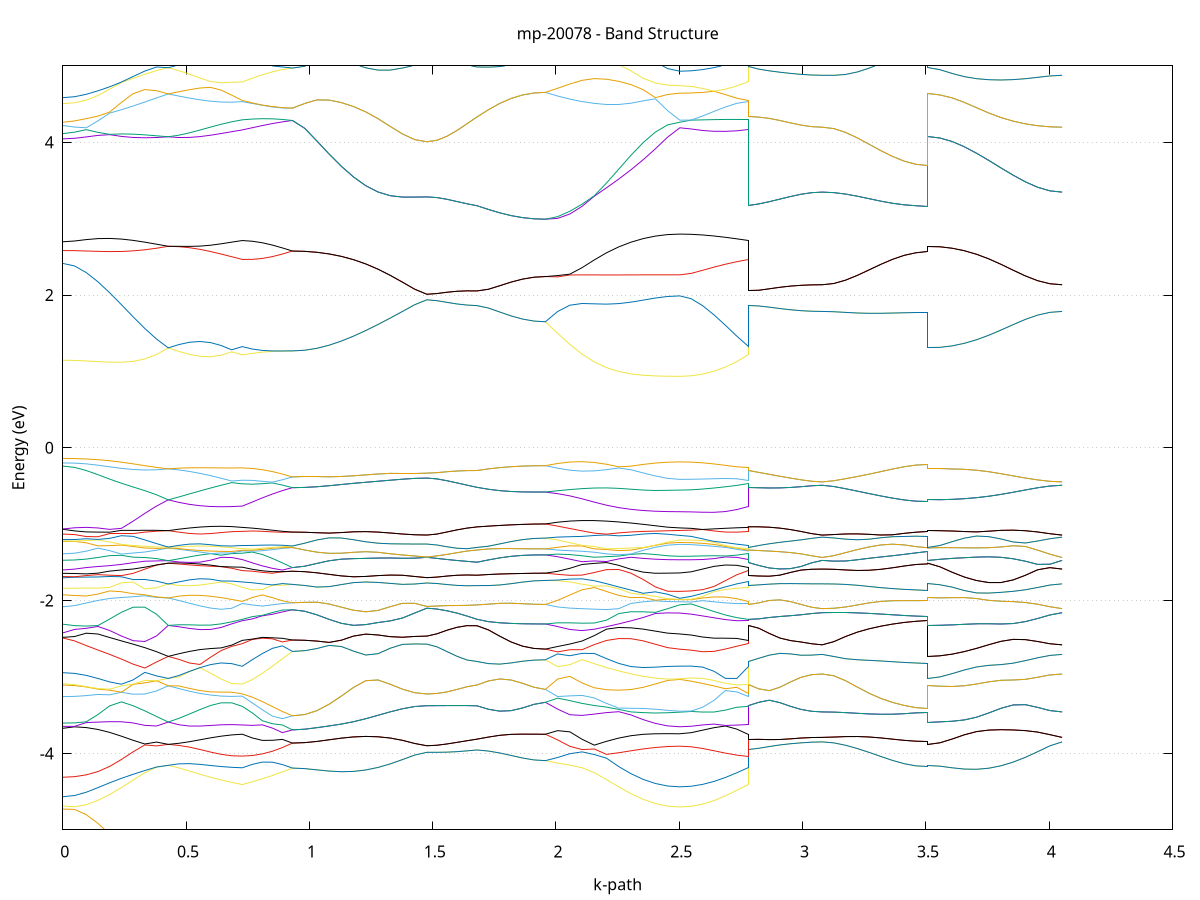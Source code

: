 set title 'mp-20078 - Band Structure'
set xlabel 'k-path'
set ylabel 'Energy (eV)'
set grid y
set yrange [-5:5]
set terminal png size 800,600
set output 'mp-20078_bands_gnuplot.png'
plot '-' using 1:2 with lines notitle, '-' using 1:2 with lines notitle, '-' using 1:2 with lines notitle, '-' using 1:2 with lines notitle, '-' using 1:2 with lines notitle, '-' using 1:2 with lines notitle, '-' using 1:2 with lines notitle, '-' using 1:2 with lines notitle, '-' using 1:2 with lines notitle, '-' using 1:2 with lines notitle, '-' using 1:2 with lines notitle, '-' using 1:2 with lines notitle, '-' using 1:2 with lines notitle, '-' using 1:2 with lines notitle, '-' using 1:2 with lines notitle, '-' using 1:2 with lines notitle, '-' using 1:2 with lines notitle, '-' using 1:2 with lines notitle, '-' using 1:2 with lines notitle, '-' using 1:2 with lines notitle, '-' using 1:2 with lines notitle, '-' using 1:2 with lines notitle, '-' using 1:2 with lines notitle, '-' using 1:2 with lines notitle, '-' using 1:2 with lines notitle, '-' using 1:2 with lines notitle, '-' using 1:2 with lines notitle, '-' using 1:2 with lines notitle, '-' using 1:2 with lines notitle, '-' using 1:2 with lines notitle, '-' using 1:2 with lines notitle, '-' using 1:2 with lines notitle, '-' using 1:2 with lines notitle, '-' using 1:2 with lines notitle, '-' using 1:2 with lines notitle, '-' using 1:2 with lines notitle, '-' using 1:2 with lines notitle, '-' using 1:2 with lines notitle, '-' using 1:2 with lines notitle, '-' using 1:2 with lines notitle, '-' using 1:2 with lines notitle, '-' using 1:2 with lines notitle, '-' using 1:2 with lines notitle, '-' using 1:2 with lines notitle, '-' using 1:2 with lines notitle, '-' using 1:2 with lines notitle, '-' using 1:2 with lines notitle, '-' using 1:2 with lines notitle, '-' using 1:2 with lines notitle, '-' using 1:2 with lines notitle, '-' using 1:2 with lines notitle, '-' using 1:2 with lines notitle, '-' using 1:2 with lines notitle, '-' using 1:2 with lines notitle, '-' using 1:2 with lines notitle, '-' using 1:2 with lines notitle, '-' using 1:2 with lines notitle, '-' using 1:2 with lines notitle, '-' using 1:2 with lines notitle, '-' using 1:2 with lines notitle, '-' using 1:2 with lines notitle, '-' using 1:2 with lines notitle, '-' using 1:2 with lines notitle, '-' using 1:2 with lines notitle, '-' using 1:2 with lines notitle, '-' using 1:2 with lines notitle, '-' using 1:2 with lines notitle, '-' using 1:2 with lines notitle, '-' using 1:2 with lines notitle, '-' using 1:2 with lines notitle, '-' using 1:2 with lines notitle, '-' using 1:2 with lines notitle, '-' using 1:2 with lines notitle, '-' using 1:2 with lines notitle, '-' using 1:2 with lines notitle, '-' using 1:2 with lines notitle, '-' using 1:2 with lines notitle, '-' using 1:2 with lines notitle, '-' using 1:2 with lines notitle, '-' using 1:2 with lines notitle, '-' using 1:2 with lines notitle, '-' using 1:2 with lines notitle, '-' using 1:2 with lines notitle, '-' using 1:2 with lines notitle, '-' using 1:2 with lines notitle, '-' using 1:2 with lines notitle, '-' using 1:2 with lines notitle, '-' using 1:2 with lines notitle, '-' using 1:2 with lines notitle, '-' using 1:2 with lines notitle, '-' using 1:2 with lines notitle, '-' using 1:2 with lines notitle, '-' using 1:2 with lines notitle, '-' using 1:2 with lines notitle, '-' using 1:2 with lines notitle, '-' using 1:2 with lines notitle, '-' using 1:2 with lines notitle, '-' using 1:2 with lines notitle, '-' using 1:2 with lines notitle, '-' using 1:2 with lines notitle, '-' using 1:2 with lines notitle, '-' using 1:2 with lines notitle, '-' using 1:2 with lines notitle, '-' using 1:2 with lines notitle, '-' using 1:2 with lines notitle, '-' using 1:2 with lines notitle, '-' using 1:2 with lines notitle, '-' using 1:2 with lines notitle, '-' using 1:2 with lines notitle, '-' using 1:2 with lines notitle, '-' using 1:2 with lines notitle, '-' using 1:2 with lines notitle, '-' using 1:2 with lines notitle, '-' using 1:2 with lines notitle, '-' using 1:2 with lines notitle, '-' using 1:2 with lines notitle, '-' using 1:2 with lines notitle, '-' using 1:2 with lines notitle, '-' using 1:2 with lines notitle, '-' using 1:2 with lines notitle, '-' using 1:2 with lines notitle, '-' using 1:2 with lines notitle, '-' using 1:2 with lines notitle, '-' using 1:2 with lines notitle, '-' using 1:2 with lines notitle, '-' using 1:2 with lines notitle, '-' using 1:2 with lines notitle, '-' using 1:2 with lines notitle, '-' using 1:2 with lines notitle, '-' using 1:2 with lines notitle, '-' using 1:2 with lines notitle, '-' using 1:2 with lines notitle, '-' using 1:2 with lines notitle, '-' using 1:2 with lines notitle, '-' using 1:2 with lines notitle, '-' using 1:2 with lines notitle, '-' using 1:2 with lines notitle, '-' using 1:2 with lines notitle, '-' using 1:2 with lines notitle, '-' using 1:2 with lines notitle, '-' using 1:2 with lines notitle, '-' using 1:2 with lines notitle, '-' using 1:2 with lines notitle, '-' using 1:2 with lines notitle, '-' using 1:2 with lines notitle, '-' using 1:2 with lines notitle, '-' using 1:2 with lines notitle, '-' using 1:2 with lines notitle, '-' using 1:2 with lines notitle, '-' using 1:2 with lines notitle, '-' using 1:2 with lines notitle, '-' using 1:2 with lines notitle, '-' using 1:2 with lines notitle, '-' using 1:2 with lines notitle, '-' using 1:2 with lines notitle, '-' using 1:2 with lines notitle, '-' using 1:2 with lines notitle, '-' using 1:2 with lines notitle, '-' using 1:2 with lines notitle, '-' using 1:2 with lines notitle
0.000000 -18.186415
0.047523 -18.183015
0.095046 -18.173315
0.142569 -18.159015
0.190092 -18.141015
0.237615 -18.120115
0.285138 -18.097415
0.332661 -18.074615
0.380184 -18.053315
0.427706 -18.035015
0.427706 -18.035015
0.470584 -18.038015
0.513461 -18.041715
0.556339 -18.046315
0.599216 -18.052115
0.642094 -18.059115
0.684971 -18.067315
0.727849 -18.076315
0.727849 -18.076315
0.768532 -18.064815
0.809215 -18.054715
0.849898 -18.046015
0.890582 -18.038815
0.931265 -18.032915
0.931265 -18.032915
0.980828 -18.032915
1.030390 -18.033115
1.079953 -18.033315
1.129516 -18.033415
1.179078 -18.033215
1.228641 -18.032715
1.278204 -18.031915
1.327766 -18.030815
1.377329 -18.029715
1.426892 -18.028815
1.476454 -18.028415
1.476454 -18.028415
1.517137 -18.031215
1.557821 -18.038415
1.598504 -18.048315
1.639187 -18.060015
1.679871 -18.072915
1.679871 -18.072915
1.726057 -18.099015
1.772243 -18.123215
1.818429 -18.143715
1.864616 -18.159115
1.910802 -18.168715
1.956988 -18.172015
1.956988 -18.172015
2.006551 -18.175115
2.056113 -18.178015
2.105676 -18.180315
2.155239 -18.181915
2.204801 -18.182515
2.254364 -18.182215
2.303927 -18.181015
2.353489 -18.179215
2.403052 -18.177315
2.452615 -18.175715
2.502177 -18.175215
2.502177 -18.175215
2.548363 -18.171315
2.594550 -18.160515
2.640736 -18.144515
2.686922 -18.124315
2.733108 -18.100915
2.779295 -18.076315
2.779295 -18.072915
2.822172 -18.063815
2.865049 -18.055615
2.907927 -18.048415
2.950804 -18.042315
2.993682 -18.037515
3.036559 -18.034215
3.079437 -18.032915
3.079437 -18.032915
3.126960 -18.047315
3.174482 -18.071215
3.222005 -18.096315
3.269528 -18.120515
3.317051 -18.142315
3.364574 -18.160315
3.412097 -18.173915
3.459620 -18.182215
3.507143 -18.185015
3.507143 -18.035015
3.556706 -18.035115
3.606268 -18.035415
3.655831 -18.035815
3.705394 -18.036115
3.754956 -18.036315
3.804519 -18.036215
3.854082 -18.035815
3.903644 -18.035115
3.953207 -18.034115
4.002770 -18.033315
4.052332 -18.032915
e
0.000000 -18.179915
0.047523 -18.176815
0.095046 -18.167015
0.142569 -18.149915
0.190092 -18.126015
0.237615 -18.096715
0.285138 -18.063815
0.332661 -18.029715
0.380184 -18.020415
0.427706 -18.035015
0.427706 -18.035015
0.470584 -18.032315
0.513461 -18.029715
0.556339 -18.026815
0.599216 -18.023515
0.642094 -18.019815
0.684971 -18.026715
0.727849 -18.040815
0.727849 -18.040815
0.768532 -18.023015
0.809215 -18.019315
0.849898 -18.023415
0.890582 -18.027815
0.931265 -18.032915
0.931265 -18.032915
0.980828 -18.032915
1.030390 -18.033115
1.079953 -18.033315
1.129516 -18.033415
1.179078 -18.033215
1.228641 -18.032715
1.278204 -18.031915
1.327766 -18.030815
1.377329 -18.029715
1.426892 -18.028815
1.476454 -18.028415
1.476454 -18.028415
1.517137 -18.031215
1.557821 -18.038415
1.598504 -18.048315
1.639187 -18.060015
1.679871 -18.072915
1.679871 -18.072915
1.726057 -18.099015
1.772243 -18.123215
1.818429 -18.143715
1.864616 -18.159115
1.910802 -18.168715
1.956988 -18.172015
1.956988 -18.172015
2.006551 -18.169115
2.056113 -18.166915
2.105676 -18.165615
2.155239 -18.165215
2.204801 -18.165615
2.254364 -18.166515
2.303927 -18.167515
2.353489 -18.168415
2.403052 -18.169215
2.452615 -18.169615
2.502177 -18.169815
2.502177 -18.169815
2.548363 -18.166315
2.594550 -18.155315
2.640736 -18.136015
2.686922 -18.109315
2.733108 -18.076815
2.779295 -18.040815
2.779295 -18.072915
2.822172 -18.063815
2.865049 -18.055615
2.907927 -18.048415
2.950804 -18.042315
2.993682 -18.037515
3.036559 -18.034215
3.079437 -18.032915
3.079437 -18.032915
3.126960 -18.047315
3.174482 -18.071215
3.222005 -18.096315
3.269528 -18.120515
3.317051 -18.142315
3.364574 -18.160315
3.412097 -18.173915
3.459620 -18.182215
3.507143 -18.185015
3.507143 -18.035015
3.556706 -18.035115
3.606268 -18.035415
3.655831 -18.035815
3.705394 -18.036115
3.754956 -18.036315
3.804519 -18.036215
3.854082 -18.035815
3.903644 -18.035115
3.953207 -18.034115
4.002770 -18.033315
4.052332 -18.032915
e
0.000000 -17.992615
0.047523 -17.992715
0.095046 -17.992915
0.142569 -17.993415
0.190092 -17.994715
0.237615 -17.997415
0.285138 -18.002215
0.332661 -18.009615
0.380184 -17.996915
0.427706 -17.968015
0.427706 -17.968015
0.470584 -17.974215
0.513461 -17.981615
0.556339 -17.990515
0.599216 -18.001215
0.642094 -18.013415
0.684971 -18.015615
0.727849 -18.011315
0.727849 -18.011315
0.768532 -18.015215
0.809215 -18.006015
0.849898 -17.990215
0.890582 -17.976115
0.931265 -17.963815
0.931265 -17.963815
0.980828 -17.964315
1.030390 -17.966015
1.079953 -17.968715
1.129516 -17.972215
1.179078 -17.976415
1.228641 -17.980815
1.278204 -17.985315
1.327766 -17.989515
1.377329 -17.993015
1.426892 -17.995415
1.476454 -17.996215
1.476454 -17.996215
1.517137 -17.994415
1.557821 -17.990215
1.598504 -17.984815
1.639187 -17.979215
1.679871 -17.973415
1.679871 -17.973415
1.726057 -17.960815
1.772243 -17.950715
1.818429 -17.943115
1.864616 -17.937715
1.910802 -17.934615
1.956988 -17.933515
1.956988 -17.933515
2.006551 -17.939915
2.056113 -17.942915
2.105676 -17.941915
2.155239 -17.937015
2.204801 -17.928915
2.254364 -17.918615
2.303927 -17.920615
2.353489 -17.947215
2.403052 -17.968015
2.452615 -17.981115
2.502177 -17.985615
2.502177 -17.985615
2.548363 -17.986315
2.594550 -17.988215
2.640736 -17.991615
2.686922 -17.996415
2.733108 -18.002915
2.779295 -18.011315
2.779295 -17.973415
2.822172 -17.980015
2.865049 -17.986615
2.907927 -17.992815
2.950804 -17.998515
2.993682 -18.003215
3.036559 -18.006515
3.079437 -18.007815
3.079437 -18.007815
3.126960 -17.996415
3.174482 -17.981115
3.222005 -17.968915
3.269528 -17.960015
3.317051 -17.954115
3.364574 -17.950615
3.412097 -17.948615
3.459620 -17.947615
3.507143 -17.947315
3.507143 -17.968015
3.556706 -17.968815
3.606268 -17.971215
3.655831 -17.974915
3.705394 -17.979615
3.754956 -17.984815
3.804519 -17.990115
3.854082 -17.995415
3.903644 -18.000215
3.953207 -18.004115
4.002770 -18.006815
4.052332 -18.007815
e
0.000000 -17.923515
0.047523 -17.922015
0.095046 -17.917415
0.142569 -17.909715
0.190092 -17.902015
0.237615 -17.907115
0.285138 -17.915215
0.332661 -17.927315
0.380184 -17.944715
0.427706 -17.968015
0.427706 -17.968015
0.470584 -17.962415
0.513461 -17.957015
0.556339 -17.951215
0.599216 -17.944815
0.642094 -17.937915
0.684971 -17.930615
0.727849 -17.923115
0.727849 -17.923115
0.768532 -17.929715
0.809215 -17.936715
0.849898 -17.944515
0.890582 -17.953415
0.931265 -17.963815
0.931265 -17.963815
0.980828 -17.964315
1.030390 -17.966015
1.079953 -17.968715
1.129516 -17.972215
1.179078 -17.976415
1.228641 -17.980815
1.278204 -17.985315
1.327766 -17.989515
1.377329 -17.993015
1.426892 -17.995415
1.476454 -17.996215
1.476454 -17.996215
1.517137 -17.994415
1.557821 -17.990215
1.598504 -17.984815
1.639187 -17.979215
1.679871 -17.973415
1.679871 -17.973415
1.726057 -17.960815
1.772243 -17.950715
1.818429 -17.943115
1.864616 -17.937715
1.910802 -17.934615
1.956988 -17.933515
1.956988 -17.933515
2.006551 -17.924315
2.056113 -17.913215
2.105676 -17.901215
2.155239 -17.889715
2.204801 -17.881815
2.254364 -17.892615
2.303927 -17.907315
2.353489 -17.896615
2.403052 -17.887915
2.452615 -17.882415
2.502177 -17.880515
2.502177 -17.880515
2.548363 -17.881615
2.594550 -17.884915
2.640736 -17.890615
2.686922 -17.898615
2.733108 -17.909415
2.779295 -17.923115
2.779295 -17.973415
2.822172 -17.980015
2.865049 -17.986615
2.907927 -17.992815
2.950804 -17.998515
2.993682 -18.003215
3.036559 -18.006515
3.079437 -18.007815
3.079437 -18.007815
3.126960 -17.996415
3.174482 -17.981115
3.222005 -17.968915
3.269528 -17.960015
3.317051 -17.954115
3.364574 -17.950615
3.412097 -17.948615
3.459620 -17.947615
3.507143 -17.947315
3.507143 -17.968015
3.556706 -17.968815
3.606268 -17.971215
3.655831 -17.974915
3.705394 -17.979615
3.754956 -17.984815
3.804519 -17.990115
3.854082 -17.995415
3.903644 -18.000215
3.953207 -18.004115
4.002770 -18.006815
4.052332 -18.007815
e
0.000000 -17.896515
0.047523 -17.896715
0.095046 -17.897515
0.142569 -17.899115
0.190092 -17.899115
0.237615 -17.885415
0.285138 -17.868715
0.332661 -17.848715
0.380184 -17.824815
0.427706 -17.796815
0.427706 -17.796815
0.470584 -17.804715
0.513461 -17.810215
0.556339 -17.813315
0.599216 -17.814515
0.642094 -17.814815
0.684971 -17.815415
0.727849 -17.817215
0.727849 -17.817215
0.768532 -17.814215
0.809215 -17.810915
0.849898 -17.806215
0.890582 -17.799115
0.931265 -17.789015
0.931265 -17.789015
0.980828 -17.787715
1.030390 -17.783515
1.079953 -17.776815
1.129516 -17.767715
1.179078 -17.756415
1.228641 -17.743515
1.278204 -17.729415
1.327766 -17.714815
1.377329 -17.700515
1.426892 -17.687915
1.476454 -17.681515
1.476454 -17.681515
1.517137 -17.685715
1.557821 -17.691815
1.598504 -17.696715
1.639187 -17.700315
1.679871 -17.703515
1.679871 -17.703515
1.726057 -17.711515
1.772243 -17.716615
1.818429 -17.719515
1.864616 -17.721015
1.910802 -17.721715
1.956988 -17.721915
1.956988 -17.721915
2.006551 -17.728915
2.056113 -17.741115
2.105676 -17.768515
2.155239 -17.803415
2.204801 -17.837215
2.254364 -17.852115
2.303927 -17.847415
2.353489 -17.840615
2.403052 -17.835015
2.452615 -17.831415
2.502177 -17.830215
2.502177 -17.830215
2.548363 -17.830115
2.594550 -17.829515
2.640736 -17.828415
2.686922 -17.826315
2.733108 -17.822815
2.779295 -17.817215
2.779295 -17.703515
2.822172 -17.698815
2.865049 -17.695515
2.907927 -17.692815
2.950804 -17.689815
2.993682 -17.685915
3.036559 -17.681215
3.079437 -17.678015
3.079437 -17.678015
3.126960 -17.701415
3.174482 -17.727115
3.222005 -17.750015
3.269528 -17.769615
3.317051 -17.785815
3.364574 -17.798515
3.412097 -17.807715
3.459620 -17.813315
3.507143 -17.815115
3.507143 -17.796815
3.556706 -17.795315
3.606268 -17.790715
3.655831 -17.783215
3.705394 -17.773015
3.754956 -17.760315
3.804519 -17.745715
3.854082 -17.730115
3.903644 -17.714115
3.953207 -17.698715
4.002770 -17.685315
4.052332 -17.678015
e
0.000000 -17.886615
0.047523 -17.884915
0.095046 -17.879715
0.142569 -17.871015
0.190092 -17.858515
0.237615 -17.841715
0.285138 -17.819915
0.332661 -17.792015
0.380184 -17.764615
0.427706 -17.796815
0.427706 -17.796815
0.470584 -17.786515
0.513461 -17.774515
0.556339 -17.761015
0.599216 -17.756415
0.642094 -17.761415
0.684971 -17.765815
0.727849 -17.770815
0.727849 -17.770815
0.768532 -17.760015
0.809215 -17.747415
0.849898 -17.759815
0.890582 -17.775815
0.931265 -17.789015
0.931265 -17.789015
0.980828 -17.787715
1.030390 -17.783515
1.079953 -17.776815
1.129516 -17.767715
1.179078 -17.756415
1.228641 -17.743515
1.278204 -17.729415
1.327766 -17.714815
1.377329 -17.700515
1.426892 -17.687915
1.476454 -17.681515
1.476454 -17.681515
1.517137 -17.685715
1.557821 -17.691815
1.598504 -17.696715
1.639187 -17.700315
1.679871 -17.703515
1.679871 -17.703515
1.726057 -17.711515
1.772243 -17.716615
1.818429 -17.719515
1.864616 -17.721015
1.910802 -17.721715
1.956988 -17.721915
1.956988 -17.721915
2.006551 -17.724415
2.056113 -17.740315
2.105676 -17.755215
2.155239 -17.769115
2.204801 -17.781615
2.254364 -17.791815
2.303927 -17.799215
2.353489 -17.803715
2.403052 -17.805515
2.452615 -17.805715
2.502177 -17.805615
2.502177 -17.805615
2.548363 -17.805115
2.594550 -17.803515
2.640736 -17.800415
2.686922 -17.794915
2.733108 -17.785715
2.779295 -17.770815
2.779295 -17.703515
2.822172 -17.698815
2.865049 -17.695515
2.907927 -17.692815
2.950804 -17.689815
2.993682 -17.685915
3.036559 -17.681215
3.079437 -17.678015
3.079437 -17.678015
3.126960 -17.701415
3.174482 -17.727115
3.222005 -17.750015
3.269528 -17.769615
3.317051 -17.785815
3.364574 -17.798515
3.412097 -17.807715
3.459620 -17.813315
3.507143 -17.815115
3.507143 -17.796815
3.556706 -17.795315
3.606268 -17.790715
3.655831 -17.783215
3.705394 -17.773015
3.754956 -17.760315
3.804519 -17.745715
3.854082 -17.730115
3.903644 -17.714115
3.953207 -17.698715
4.002770 -17.685315
4.052332 -17.678015
e
0.000000 -17.571715
0.047523 -17.575315
0.095046 -17.586215
0.142569 -17.604215
0.190092 -17.628915
0.237615 -17.659115
0.285138 -17.693415
0.332661 -17.729415
0.380184 -17.756915
0.427706 -17.714915
0.427706 -17.714915
0.470584 -17.729415
0.513461 -17.741115
0.556339 -17.749915
0.599216 -17.746515
0.642094 -17.731615
0.684971 -17.716515
0.727849 -17.701715
0.727849 -17.701715
0.768532 -17.721915
0.809215 -17.741615
0.849898 -17.732515
0.890582 -17.714915
0.931265 -17.694615
0.931265 -17.694615
0.980828 -17.693115
1.030390 -17.688615
1.079953 -17.681915
1.129516 -17.673815
1.179078 -17.665515
1.228641 -17.658315
1.278204 -17.653415
1.327766 -17.651815
1.377329 -17.653915
1.426892 -17.658915
1.476454 -17.662715
1.476454 -17.662715
1.517137 -17.656115
1.557821 -17.642715
1.598504 -17.626815
1.639187 -17.609615
1.679871 -17.592015
1.679871 -17.592015
1.726057 -17.559115
1.772243 -17.531215
1.818429 -17.509815
1.864616 -17.495115
1.910802 -17.486815
1.956988 -17.484115
1.956988 -17.484115
2.006551 -17.511015
2.056113 -17.526515
2.105676 -17.529615
2.155239 -17.523615
2.204801 -17.511915
2.254364 -17.496415
2.303927 -17.492115
2.353489 -17.521215
2.403052 -17.545015
2.452615 -17.560615
2.502177 -17.566115
2.502177 -17.566115
2.548363 -17.569915
2.594550 -17.581515
2.640736 -17.601115
2.686922 -17.628615
2.733108 -17.662915
2.779295 -17.701715
2.779295 -17.592015
2.822172 -17.604515
2.865049 -17.617015
2.907927 -17.629315
2.950804 -17.641015
2.993682 -17.651915
3.036559 -17.661115
3.079437 -17.665915
3.079437 -17.665915
3.126960 -17.640415
3.174482 -17.608715
3.222005 -17.577215
3.269528 -17.547515
3.317051 -17.521315
3.364574 -17.499815
3.412097 -17.483915
3.459620 -17.474215
3.507143 -17.470915
3.507143 -17.714915
3.556706 -17.712815
3.606268 -17.707115
3.655831 -17.698515
3.705394 -17.688315
3.754956 -17.677915
3.804519 -17.668615
3.854082 -17.661715
3.903644 -17.658015
3.953207 -17.658115
4.002770 -17.661915
4.052332 -17.665915
e
0.000000 -17.374915
0.047523 -17.381215
0.095046 -17.399715
0.142569 -17.429015
0.190092 -17.467415
0.237615 -17.512815
0.285138 -17.563015
0.332661 -17.615315
0.380184 -17.666915
0.427706 -17.714915
0.427706 -17.714915
0.470584 -17.697715
0.513461 -17.678415
0.556339 -17.657515
0.599216 -17.635615
0.642094 -17.613215
0.684971 -17.591015
0.727849 -17.569515
0.727849 -17.569515
0.768532 -17.595815
0.809215 -17.622015
0.849898 -17.647715
0.890582 -17.672115
0.931265 -17.694615
0.931265 -17.694615
0.980828 -17.693115
1.030390 -17.688615
1.079953 -17.681915
1.129516 -17.673815
1.179078 -17.665515
1.228641 -17.658315
1.278204 -17.653415
1.327766 -17.651815
1.377329 -17.653915
1.426892 -17.658915
1.476454 -17.662715
1.476454 -17.662715
1.517137 -17.656115
1.557821 -17.642715
1.598504 -17.626815
1.639187 -17.609615
1.679871 -17.592015
1.679871 -17.592015
1.726057 -17.559115
1.772243 -17.531215
1.818429 -17.509815
1.864616 -17.495115
1.910802 -17.486815
1.956988 -17.484115
1.956988 -17.484115
2.006551 -17.451715
2.056113 -17.422015
2.105676 -17.405215
2.155239 -17.409715
2.204801 -17.431215
2.254364 -17.460715
2.303927 -17.477815
2.353489 -17.456415
2.403052 -17.432515
2.452615 -17.406815
2.502177 -17.387615
2.502177 -17.387615
2.548363 -17.393015
2.594550 -17.409215
2.640736 -17.435815
2.686922 -17.472415
2.733108 -17.517715
2.779295 -17.569515
2.779295 -17.592015
2.822172 -17.604515
2.865049 -17.617015
2.907927 -17.629315
2.950804 -17.641015
2.993682 -17.651915
3.036559 -17.661115
3.079437 -17.665915
3.079437 -17.665915
3.126960 -17.640415
3.174482 -17.608715
3.222005 -17.577215
3.269528 -17.547515
3.317051 -17.521315
3.364574 -17.499815
3.412097 -17.483915
3.459620 -17.474215
3.507143 -17.470915
3.507143 -17.714915
3.556706 -17.712815
3.606268 -17.707115
3.655831 -17.698515
3.705394 -17.688315
3.754956 -17.677915
3.804519 -17.668615
3.854082 -17.661715
3.903644 -17.658015
3.953207 -17.658115
4.002770 -17.661915
4.052332 -17.665915
e
0.000000 -17.212615
0.047523 -17.214415
0.095046 -17.219715
0.142569 -17.227715
0.190092 -17.237315
0.237615 -17.247215
0.285138 -17.256315
0.332661 -17.263215
0.380184 -17.266915
0.427706 -17.266315
0.427706 -17.266315
0.470584 -17.276615
0.513461 -17.287915
0.556339 -17.299515
0.599216 -17.310715
0.642094 -17.320215
0.684971 -17.327215
0.727849 -17.330515
0.727849 -17.330515
0.768532 -17.321115
0.809215 -17.309415
0.849898 -17.296615
0.890582 -17.283415
0.931265 -17.271015
0.931265 -17.271015
0.980828 -17.270215
1.030390 -17.267915
1.079953 -17.264415
1.129516 -17.260115
1.179078 -17.255315
1.228641 -17.250515
1.278204 -17.245615
1.327766 -17.240815
1.377329 -17.235915
1.426892 -17.231515
1.476454 -17.229415
1.476454 -17.229415
1.517137 -17.233715
1.557821 -17.242915
1.598504 -17.253815
1.639187 -17.264815
1.679871 -17.274415
1.679871 -17.274415
1.726057 -17.284415
1.772243 -17.292615
1.818429 -17.299115
1.864616 -17.303815
1.910802 -17.306615
1.956988 -17.307515
1.956988 -17.307515
2.006551 -17.313115
2.056113 -17.316615
2.105676 -17.315115
2.155239 -17.304315
2.204801 -17.287915
2.254364 -17.271315
2.303927 -17.258615
2.353489 -17.282915
2.403052 -17.312015
2.452615 -17.341915
2.502177 -17.362615
2.502177 -17.362615
2.548363 -17.361715
2.594550 -17.359115
2.640736 -17.354715
2.686922 -17.348415
2.733108 -17.340415
2.779295 -17.330515
2.779295 -17.274415
2.822172 -17.271915
2.865049 -17.265615
2.907927 -17.256315
2.950804 -17.245315
2.993682 -17.233715
3.036559 -17.222615
3.079437 -17.213515
3.079437 -17.213515
3.126960 -17.214715
3.174482 -17.212215
3.222005 -17.206215
3.269528 -17.198015
3.317051 -17.188915
3.364574 -17.180215
3.412097 -17.173115
3.459620 -17.168515
3.507143 -17.166915
3.507143 -17.266315
3.556706 -17.265815
3.606268 -17.264315
3.655831 -17.261615
3.705394 -17.257915
3.754956 -17.253115
3.804519 -17.247415
3.854082 -17.241015
3.903644 -17.234115
3.953207 -17.227215
4.002770 -17.220115
4.052332 -17.213515
e
0.000000 -17.157915
0.047523 -17.160515
0.095046 -17.168315
0.142569 -17.181115
0.190092 -17.198015
0.237615 -17.217015
0.285138 -17.235315
0.332661 -17.250415
0.380184 -17.260915
0.427706 -17.266315
0.427706 -17.266315
0.470584 -17.257415
0.513461 -17.250015
0.556339 -17.244015
0.599216 -17.239315
0.642094 -17.235515
0.684971 -17.232415
0.727849 -17.229815
0.727849 -17.229815
0.768532 -17.235415
0.809215 -17.242015
0.849898 -17.250015
0.890582 -17.259715
0.931265 -17.271015
0.931265 -17.271015
0.980828 -17.270215
1.030390 -17.267915
1.079953 -17.264415
1.129516 -17.260115
1.179078 -17.255315
1.228641 -17.250515
1.278204 -17.245615
1.327766 -17.240815
1.377329 -17.235915
1.426892 -17.231515
1.476454 -17.229415
1.476454 -17.229415
1.517137 -17.233715
1.557821 -17.242915
1.598504 -17.253815
1.639187 -17.264815
1.679871 -17.274415
1.679871 -17.274415
1.726057 -17.284415
1.772243 -17.292615
1.818429 -17.299115
1.864616 -17.303815
1.910802 -17.306615
1.956988 -17.307515
1.956988 -17.307515
2.006551 -17.299415
2.056113 -17.288015
2.105676 -17.273415
2.155239 -17.257615
2.204801 -17.245515
2.254364 -17.244615
2.303927 -17.256415
2.353489 -17.243415
2.403052 -17.232515
2.452615 -17.224515
2.502177 -17.221315
2.502177 -17.221315
2.548363 -17.220015
2.594550 -17.215915
2.640736 -17.209315
2.686922 -17.207915
2.733108 -17.219415
2.779295 -17.229815
2.779295 -17.274415
2.822172 -17.271915
2.865049 -17.265615
2.907927 -17.256315
2.950804 -17.245315
2.993682 -17.233715
3.036559 -17.222615
3.079437 -17.213515
3.079437 -17.213515
3.126960 -17.214715
3.174482 -17.212215
3.222005 -17.206215
3.269528 -17.198015
3.317051 -17.188915
3.364574 -17.180215
3.412097 -17.173115
3.459620 -17.168515
3.507143 -17.166915
3.507143 -17.266315
3.556706 -17.265815
3.606268 -17.264315
3.655831 -17.261615
3.705394 -17.257915
3.754956 -17.253115
3.804519 -17.247415
3.854082 -17.241015
3.903644 -17.234115
3.953207 -17.227215
4.002770 -17.220115
4.052332 -17.213515
e
0.000000 -17.100915
0.047523 -17.101215
0.095046 -17.102115
0.142569 -17.103615
0.190092 -17.105615
0.237615 -17.107815
0.285138 -17.109615
0.332661 -17.110215
0.380184 -17.108915
0.427706 -17.105115
0.427706 -17.105115
0.470584 -17.109615
0.513461 -17.117615
0.556339 -17.128415
0.599216 -17.141115
0.642094 -17.154315
0.684971 -17.166515
0.727849 -17.176115
0.727849 -17.176115
0.768532 -17.170615
0.809215 -17.164315
0.849898 -17.157915
0.890582 -17.152115
0.931265 -17.147515
0.931265 -17.147515
0.980828 -17.149015
1.030390 -17.153415
1.079953 -17.160215
1.129516 -17.168315
1.179078 -17.177015
1.228641 -17.185215
1.278204 -17.192515
1.327766 -17.198915
1.377329 -17.204415
1.426892 -17.208915
1.476454 -17.210915
1.476454 -17.210915
1.517137 -17.208315
1.557821 -17.203715
1.598504 -17.199215
1.639187 -17.195015
1.679871 -17.190415
1.679871 -17.190415
1.726057 -17.181115
1.772243 -17.167715
1.818429 -17.152115
1.864616 -17.137115
1.910802 -17.126315
1.956988 -17.122315
1.956988 -17.122315
2.006551 -17.137915
2.056113 -17.154115
2.105676 -17.166715
2.155239 -17.173315
2.204801 -17.174615
2.254364 -17.173815
2.303927 -17.173415
2.353489 -17.174915
2.403052 -17.178215
2.452615 -17.182015
2.502177 -17.183915
2.502177 -17.183915
2.548363 -17.185515
2.594550 -17.190315
2.640736 -17.197915
2.686922 -17.200315
2.733108 -17.189115
2.779295 -17.176115
2.779295 -17.190415
2.822172 -17.191115
2.865049 -17.191515
2.907927 -17.192415
2.950804 -17.194615
2.993682 -17.198615
3.036559 -17.204515
3.079437 -17.211715
3.079437 -17.211715
3.126960 -17.205415
3.174482 -17.193115
3.222005 -17.175915
3.269528 -17.155015
3.317051 -17.132115
3.364574 -17.109815
3.412097 -17.091115
3.459620 -17.078415
3.507143 -17.074015
3.507143 -17.105115
3.556706 -17.106815
3.606268 -17.112015
3.655831 -17.120215
3.705394 -17.131015
3.754956 -17.143515
3.804519 -17.157015
3.854082 -17.170515
3.903644 -17.183215
3.953207 -17.194515
4.002770 -17.204315
4.052332 -17.211715
e
0.000000 -16.966415
0.047523 -16.972115
0.095046 -16.987615
0.142569 -17.009315
0.190092 -17.032815
0.237615 -17.054615
0.285138 -17.073015
0.332661 -17.087515
0.380184 -17.098115
0.427706 -17.105115
0.427706 -17.105115
0.470584 -17.104115
0.513461 -17.106515
0.556339 -17.111315
0.599216 -17.117815
0.642094 -17.124415
0.684971 -17.129915
0.727849 -17.132615
0.727849 -17.132615
0.768532 -17.136315
0.809215 -17.138915
0.849898 -17.141315
0.890582 -17.143915
0.931265 -17.147515
0.931265 -17.147515
0.980828 -17.149015
1.030390 -17.153415
1.079953 -17.160215
1.129516 -17.168315
1.179078 -17.177015
1.228641 -17.185215
1.278204 -17.192515
1.327766 -17.198915
1.377329 -17.204415
1.426892 -17.208915
1.476454 -17.210915
1.476454 -17.210915
1.517137 -17.208315
1.557821 -17.203715
1.598504 -17.199215
1.639187 -17.195015
1.679871 -17.190415
1.679871 -17.190415
1.726057 -17.181115
1.772243 -17.167715
1.818429 -17.152115
1.864616 -17.137115
1.910802 -17.126315
1.956988 -17.122315
1.956988 -17.122315
2.006551 -17.111115
2.056113 -17.106215
2.105676 -17.108215
2.155239 -17.114915
2.204801 -17.121415
2.254364 -17.120215
2.303927 -17.107915
2.353489 -17.089815
2.403052 -17.072515
2.452615 -17.060515
2.502177 -17.056115
2.502177 -17.056115
2.548363 -17.061515
2.594550 -17.076015
2.640736 -17.095115
2.686922 -17.112915
2.733108 -17.125615
2.779295 -17.132615
2.779295 -17.190415
2.822172 -17.191115
2.865049 -17.191515
2.907927 -17.192415
2.950804 -17.194615
2.993682 -17.198615
3.036559 -17.204515
3.079437 -17.211715
3.079437 -17.211715
3.126960 -17.205415
3.174482 -17.193115
3.222005 -17.175915
3.269528 -17.155015
3.317051 -17.132115
3.364574 -17.109815
3.412097 -17.091115
3.459620 -17.078415
3.507143 -17.074015
3.507143 -17.105115
3.556706 -17.106815
3.606268 -17.112015
3.655831 -17.120215
3.705394 -17.131015
3.754956 -17.143515
3.804519 -17.157015
3.854082 -17.170515
3.903644 -17.183215
3.953207 -17.194515
4.002770 -17.204315
4.052332 -17.211715
e
0.000000 -15.919315
0.047523 -15.916115
0.095046 -15.907915
0.142569 -15.900815
0.190092 -15.898615
0.237615 -15.895715
0.285138 -15.892215
0.332661 -15.888215
0.380184 -15.883915
0.427706 -15.879415
0.427706 -15.879415
0.470584 -15.881115
0.513461 -15.882715
0.556339 -15.884315
0.599216 -15.885915
0.642094 -15.887415
0.684971 -15.888915
0.727849 -15.890315
0.727849 -15.890315
0.768532 -15.886615
0.809215 -15.883015
0.849898 -15.879715
0.890582 -15.876815
0.931265 -15.874215
0.931265 -15.874215
0.980828 -15.875015
1.030390 -15.877115
1.079953 -15.880215
1.129516 -15.883715
1.179078 -15.887215
1.228641 -15.890515
1.278204 -15.893415
1.327766 -15.895915
1.377329 -15.897815
1.426892 -15.899015
1.476454 -15.899415
1.476454 -15.899415
1.517137 -15.899515
1.557821 -15.899715
1.598504 -15.900115
1.639187 -15.900715
1.679871 -15.901415
1.679871 -15.901415
1.726057 -15.903315
1.772243 -15.905715
1.818429 -15.908415
1.864616 -15.911315
1.910802 -15.913815
1.956988 -15.914815
1.956988 -15.914815
2.006551 -15.915115
2.056113 -15.915615
2.105676 -15.916215
2.155239 -15.916415
2.204801 -15.916115
2.254364 -15.915115
2.303927 -15.913515
2.353489 -15.911715
2.403052 -15.909815
2.452615 -15.909815
2.502177 -15.911315
2.502177 -15.911315
2.548363 -15.910715
2.594550 -15.908715
2.640736 -15.905515
2.686922 -15.901315
2.733108 -15.896115
2.779295 -15.890315
2.779295 -15.901415
2.822172 -15.900815
2.865049 -15.900215
2.907927 -15.899515
2.950804 -15.899015
2.993682 -15.898515
3.036559 -15.898215
3.079437 -15.898115
3.079437 -15.898115
3.126960 -15.898515
3.174482 -15.899615
3.222005 -15.901315
3.269528 -15.903515
3.317051 -15.906115
3.364574 -15.909015
3.412097 -15.911615
3.459620 -15.913715
3.507143 -15.914515
3.507143 -15.879415
3.556706 -15.880515
3.606268 -15.883215
3.655831 -15.886715
3.705394 -15.890215
3.754956 -15.893215
3.804519 -15.895615
3.854082 -15.897115
3.903644 -15.898015
3.953207 -15.898215
4.002770 -15.898215
4.052332 -15.898115
e
0.000000 -15.903715
0.047523 -15.903415
0.095046 -15.902415
0.142569 -15.897415
0.190092 -15.887315
0.237615 -15.878815
0.285138 -15.872215
0.332661 -15.871715
0.380184 -15.875215
0.427706 -15.879415
0.427706 -15.879415
0.470584 -15.877615
0.513461 -15.875715
0.556339 -15.873815
0.599216 -15.871815
0.642094 -15.869715
0.684971 -15.868615
0.727849 -15.870315
0.727849 -15.870315
0.768532 -15.867815
0.809215 -15.868515
0.849898 -15.870015
0.890582 -15.871915
0.931265 -15.874215
0.931265 -15.874215
0.980828 -15.875015
1.030390 -15.877115
1.079953 -15.880215
1.129516 -15.883715
1.179078 -15.887215
1.228641 -15.890515
1.278204 -15.893415
1.327766 -15.895915
1.377329 -15.897815
1.426892 -15.899015
1.476454 -15.899415
1.476454 -15.899415
1.517137 -15.899515
1.557821 -15.899715
1.598504 -15.900115
1.639187 -15.900715
1.679871 -15.901415
1.679871 -15.901415
1.726057 -15.903315
1.772243 -15.905715
1.818429 -15.908415
1.864616 -15.911315
1.910802 -15.913815
1.956988 -15.914815
1.956988 -15.914815
2.006551 -15.915015
2.056113 -15.915315
2.105676 -15.914515
2.155239 -15.912215
2.204801 -15.908215
2.254364 -15.903115
2.303927 -15.899415
2.353489 -15.901415
2.403052 -15.905915
2.452615 -15.908415
2.502177 -15.907815
2.502177 -15.907815
2.548363 -15.906315
2.594550 -15.901915
2.640736 -15.895115
2.686922 -15.886715
2.733108 -15.878015
2.779295 -15.870315
2.779295 -15.901415
2.822172 -15.900815
2.865049 -15.900215
2.907927 -15.899515
2.950804 -15.899015
2.993682 -15.898515
3.036559 -15.898215
3.079437 -15.898115
3.079437 -15.898115
3.126960 -15.898515
3.174482 -15.899615
3.222005 -15.901315
3.269528 -15.903515
3.317051 -15.906115
3.364574 -15.909015
3.412097 -15.911615
3.459620 -15.913715
3.507143 -15.914415
3.507143 -15.879415
3.556706 -15.880515
3.606268 -15.883215
3.655831 -15.886715
3.705394 -15.890215
3.754956 -15.893215
3.804519 -15.895615
3.854082 -15.897115
3.903644 -15.898015
3.953207 -15.898215
4.002770 -15.898215
4.052332 -15.898115
e
0.000000 -15.860415
0.047523 -15.861215
0.095046 -15.862615
0.142569 -15.864015
0.190092 -15.865315
0.237615 -15.866615
0.285138 -15.868315
0.332661 -15.865915
0.380184 -15.861215
0.427706 -15.857215
0.427706 -15.857215
0.470584 -15.858915
0.513461 -15.860515
0.556339 -15.862115
0.599216 -15.863815
0.642094 -15.865515
0.684971 -15.866515
0.727849 -15.864815
0.727849 -15.864815
0.768532 -15.864415
0.809215 -15.861215
0.849898 -15.857615
0.890582 -15.854515
0.931265 -15.852115
0.931265 -15.852115
0.980828 -15.850815
1.030390 -15.847815
1.079953 -15.844815
1.129516 -15.844115
1.179078 -15.845415
1.228641 -15.847915
1.278204 -15.850915
1.327766 -15.853815
1.377329 -15.856315
1.426892 -15.857815
1.476454 -15.858415
1.476454 -15.858415
1.517137 -15.858415
1.557821 -15.858415
1.598504 -15.858515
1.639187 -15.858715
1.679871 -15.859015
1.679871 -15.859015
1.726057 -15.859815
1.772243 -15.861015
1.818429 -15.863115
1.864616 -15.866515
1.910802 -15.869915
1.956988 -15.871415
1.956988 -15.871415
2.006551 -15.875215
2.056113 -15.878715
2.105676 -15.881415
2.155239 -15.883615
2.204801 -15.885715
2.254364 -15.887915
2.303927 -15.888215
2.353489 -15.882215
2.403052 -15.872415
2.452615 -15.861415
2.502177 -15.854315
2.502177 -15.854315
2.548363 -15.854715
2.594550 -15.855615
2.640736 -15.857015
2.686922 -15.859015
2.733108 -15.861615
2.779295 -15.864815
2.779295 -15.859015
2.822172 -15.858915
2.865049 -15.859115
2.907927 -15.859515
2.950804 -15.860115
2.993682 -15.860815
3.036559 -15.861215
3.079437 -15.861415
3.079437 -15.861415
3.126960 -15.861415
3.174482 -15.861515
3.222005 -15.861815
3.269528 -15.862315
3.317051 -15.863315
3.364574 -15.864915
3.412097 -15.867115
3.459620 -15.869015
3.507143 -15.869715
3.507143 -15.857215
3.556706 -15.856815
3.606268 -15.855815
3.655831 -15.854415
3.705394 -15.853015
3.754956 -15.852215
3.804519 -15.852315
3.854082 -15.853615
3.903644 -15.855915
3.953207 -15.858515
4.002770 -15.860615
4.052332 -15.861415
e
0.000000 -15.856515
0.047523 -15.856315
0.095046 -15.855715
0.142569 -15.854615
0.190092 -15.853515
0.237615 -15.852315
0.285138 -15.851715
0.332661 -15.852215
0.380184 -15.854115
0.427706 -15.857215
0.427706 -15.857215
0.470584 -15.855415
0.513461 -15.853415
0.556339 -15.851315
0.599216 -15.849515
0.642094 -15.848415
0.684971 -15.848215
0.727849 -15.848715
0.727849 -15.848715
0.768532 -15.848415
0.809215 -15.848515
0.849898 -15.849115
0.890582 -15.850315
0.931265 -15.852115
0.931265 -15.852115
0.980828 -15.850815
1.030390 -15.847815
1.079953 -15.844815
1.129516 -15.844115
1.179078 -15.845415
1.228641 -15.847915
1.278204 -15.850915
1.327766 -15.853815
1.377329 -15.856315
1.426892 -15.857815
1.476454 -15.858415
1.476454 -15.858415
1.517137 -15.858415
1.557821 -15.858415
1.598504 -15.858515
1.639187 -15.858715
1.679871 -15.859015
1.679871 -15.859015
1.726057 -15.859815
1.772243 -15.861015
1.818429 -15.863115
1.864616 -15.866515
1.910802 -15.869915
1.956988 -15.871415
1.956988 -15.871415
2.006551 -15.868115
2.056113 -15.865015
2.105676 -15.862215
2.155239 -15.859715
2.204801 -15.857715
2.254364 -15.856215
2.303927 -15.855215
2.353489 -15.854615
2.403052 -15.854215
2.452615 -15.854015
2.502177 -15.853915
2.502177 -15.853915
2.548363 -15.853815
2.594550 -15.853415
2.640736 -15.852715
2.686922 -15.851615
2.733108 -15.850215
2.779295 -15.848715
2.779295 -15.859015
2.822172 -15.858915
2.865049 -15.859115
2.907927 -15.859515
2.950804 -15.860115
2.993682 -15.860815
3.036559 -15.861215
3.079437 -15.861415
3.079437 -15.861415
3.126960 -15.861415
3.174482 -15.861515
3.222005 -15.861815
3.269528 -15.862315
3.317051 -15.863315
3.364574 -15.864915
3.412097 -15.867115
3.459620 -15.869015
3.507143 -15.869715
3.507143 -15.857215
3.556706 -15.856815
3.606268 -15.855815
3.655831 -15.854415
3.705394 -15.853015
3.754956 -15.852215
3.804519 -15.852315
3.854082 -15.853615
3.903644 -15.855915
3.953207 -15.858515
4.002770 -15.860615
4.052332 -15.861415
e
0.000000 -15.840015
0.047523 -15.838315
0.095046 -15.834015
0.142569 -15.832515
0.190092 -15.833815
0.237615 -15.835115
0.285138 -15.836015
0.332661 -15.835815
0.380184 -15.834115
0.427706 -15.830915
0.427706 -15.830915
0.470584 -15.831615
0.513461 -15.832815
0.556339 -15.834115
0.599216 -15.835215
0.642094 -15.836215
0.684971 -15.837815
0.727849 -15.839315
0.727849 -15.839315
0.768532 -15.838515
0.809215 -15.837415
0.849898 -15.836115
0.890582 -15.834915
0.931265 -15.833815
0.931265 -15.833815
0.980828 -15.833615
1.030390 -15.832815
1.079953 -15.830215
1.129516 -15.824815
1.179078 -15.817815
1.228641 -15.810315
1.278204 -15.803215
1.327766 -15.796815
1.377329 -15.791715
1.426892 -15.788215
1.476454 -15.786915
1.476454 -15.786915
1.517137 -15.788215
1.557821 -15.791315
1.598504 -15.795015
1.639187 -15.798915
1.679871 -15.803015
1.679871 -15.803015
1.726057 -15.812815
1.772243 -15.823915
1.818429 -15.834815
1.864616 -15.843015
1.910802 -15.847215
1.956988 -15.848415
1.956988 -15.848415
2.006551 -15.853115
2.056113 -15.853615
2.105676 -15.851215
2.155239 -15.847115
2.204801 -15.842415
2.254364 -15.837515
2.303927 -15.835715
2.353489 -15.841015
2.403052 -15.845615
2.452615 -15.848715
2.502177 -15.849915
2.502177 -15.849915
2.548363 -15.849315
2.594550 -15.847915
2.640736 -15.846015
2.686922 -15.843815
2.733108 -15.841515
2.779295 -15.839315
2.779295 -15.803015
2.822172 -15.799415
2.865049 -15.796515
2.907927 -15.794115
2.950804 -15.792115
2.993682 -15.790515
3.036559 -15.789215
3.079437 -15.788615
3.079437 -15.788615
3.126960 -15.791715
3.174482 -15.797115
3.222005 -15.803115
3.269528 -15.809115
3.317051 -15.815115
3.364574 -15.820515
3.412097 -15.824715
3.459620 -15.827215
3.507143 -15.828015
3.507143 -15.830915
3.556706 -15.830315
3.606268 -15.828415
3.655831 -15.825815
3.705394 -15.822315
3.754956 -15.818115
3.804519 -15.812915
3.854082 -15.807015
3.903644 -15.800715
3.953207 -15.794815
4.002770 -15.790415
4.052332 -15.788615
e
0.000000 -15.830515
0.047523 -15.830715
0.095046 -15.831415
0.142569 -15.828815
0.190092 -15.824015
0.237615 -15.820815
0.285138 -15.820215
0.332661 -15.822715
0.380184 -15.826815
0.427706 -15.830915
0.427706 -15.830915
0.470584 -15.831015
0.513461 -15.831715
0.556339 -15.833015
0.599216 -15.834515
0.642094 -15.835615
0.684971 -15.835015
0.727849 -15.833715
0.727849 -15.833715
0.768532 -15.833015
0.809215 -15.832615
0.849898 -15.832615
0.890582 -15.833115
0.931265 -15.833815
0.931265 -15.833815
0.980828 -15.833615
1.030390 -15.832815
1.079953 -15.830215
1.129516 -15.824815
1.179078 -15.817815
1.228641 -15.810315
1.278204 -15.803215
1.327766 -15.796815
1.377329 -15.791715
1.426892 -15.788215
1.476454 -15.786915
1.476454 -15.786915
1.517137 -15.788215
1.557821 -15.791315
1.598504 -15.795015
1.639187 -15.798915
1.679871 -15.803015
1.679871 -15.803015
1.726057 -15.812815
1.772243 -15.823915
1.818429 -15.834815
1.864616 -15.843015
1.910802 -15.847215
1.956988 -15.848415
1.956988 -15.848415
2.006551 -15.840015
2.056113 -15.831215
2.105676 -15.825715
2.155239 -15.824515
2.204801 -15.826515
2.254364 -15.830615
2.303927 -15.833015
2.353489 -15.829715
2.403052 -15.829015
2.452615 -15.833115
2.502177 -15.838215
2.502177 -15.838215
2.548363 -15.837815
2.594550 -15.836515
2.640736 -15.835015
2.686922 -15.833715
2.733108 -15.833315
2.779295 -15.833715
2.779295 -15.803015
2.822172 -15.799415
2.865049 -15.796515
2.907927 -15.794115
2.950804 -15.792115
2.993682 -15.790515
3.036559 -15.789215
3.079437 -15.788615
3.079437 -15.788615
3.126960 -15.791715
3.174482 -15.797115
3.222005 -15.803115
3.269528 -15.809115
3.317051 -15.815115
3.364574 -15.820515
3.412097 -15.824715
3.459620 -15.827215
3.507143 -15.828015
3.507143 -15.830915
3.556706 -15.830315
3.606268 -15.828415
3.655831 -15.825815
3.705394 -15.822315
3.754956 -15.818115
3.804519 -15.812915
3.854082 -15.807015
3.903644 -15.800715
3.953207 -15.794815
4.002770 -15.790415
4.052332 -15.788615
e
0.000000 -15.787615
0.047523 -15.787915
0.095046 -15.788715
0.142569 -15.789915
0.190092 -15.791215
0.237615 -15.792415
0.285138 -15.793615
0.332661 -15.795015
0.380184 -15.795915
0.427706 -15.795715
0.427706 -15.795715
0.470584 -15.797315
0.513461 -15.798915
0.556339 -15.800315
0.599216 -15.801415
0.642094 -15.802015
0.684971 -15.801915
0.727849 -15.801215
0.727849 -15.801215
0.768532 -15.798615
0.809215 -15.795915
0.849898 -15.793715
0.890582 -15.792215
0.931265 -15.791415
0.931265 -15.791415
0.980828 -15.789715
1.030390 -15.785115
1.079953 -15.779315
1.129516 -15.774915
1.179078 -15.772815
1.228641 -15.771715
1.278204 -15.770915
1.327766 -15.770115
1.377329 -15.769915
1.426892 -15.770315
1.476454 -15.770615
1.476454 -15.770615
1.517137 -15.769415
1.557821 -15.766715
1.598504 -15.763815
1.639187 -15.761415
1.679871 -15.759515
1.679871 -15.759515
1.726057 -15.756515
1.772243 -15.760315
1.818429 -15.765115
1.864616 -15.768815
1.910802 -15.771115
1.956988 -15.771915
1.956988 -15.771915
2.006551 -15.771715
2.056113 -15.771015
2.105676 -15.770815
2.155239 -15.771815
2.204801 -15.774215
2.254364 -15.778115
2.303927 -15.783415
2.353489 -15.789715
2.403052 -15.796515
2.452615 -15.801515
2.502177 -15.803015
2.502177 -15.803015
2.548363 -15.803215
2.594550 -15.803615
2.640736 -15.804015
2.686922 -15.804015
2.733108 -15.803015
2.779295 -15.801215
2.779295 -15.759515
2.822172 -15.762815
2.865049 -15.766715
2.907927 -15.770615
2.950804 -15.774315
2.993682 -15.777415
3.036559 -15.779715
3.079437 -15.780615
3.079437 -15.780615
3.126960 -15.778015
3.174482 -15.773815
3.222005 -15.770415
3.269528 -15.768715
3.317051 -15.769815
3.364574 -15.773215
3.412097 -15.777015
3.459620 -15.779615
3.507143 -15.780515
3.507143 -15.795715
3.556706 -15.794315
3.606268 -15.790815
3.655831 -15.786315
3.705394 -15.782515
3.754956 -15.780515
3.804519 -15.779815
3.854082 -15.779715
3.903644 -15.779815
3.953207 -15.780015
4.002770 -15.780415
4.052332 -15.780615
e
0.000000 -15.766015
0.047523 -15.766815
0.095046 -15.769015
0.142569 -15.773015
0.190092 -15.778915
0.237615 -15.785715
0.285138 -15.791715
0.332661 -15.794415
0.380184 -15.795115
0.427706 -15.795715
0.427706 -15.795715
0.470584 -15.794115
0.513461 -15.792715
0.556339 -15.791515
0.599216 -15.790415
0.642094 -15.789715
0.684971 -15.789415
0.727849 -15.789315
0.727849 -15.789315
0.768532 -15.790215
0.809215 -15.790715
0.849898 -15.790915
0.890582 -15.791115
0.931265 -15.791415
0.931265 -15.791415
0.980828 -15.789715
1.030390 -15.785115
1.079953 -15.779315
1.129516 -15.774915
1.179078 -15.772815
1.228641 -15.771715
1.278204 -15.770915
1.327766 -15.770115
1.377329 -15.769915
1.426892 -15.770315
1.476454 -15.770615
1.476454 -15.770615
1.517137 -15.769415
1.557821 -15.766715
1.598504 -15.763815
1.639187 -15.761415
1.679871 -15.759515
1.679871 -15.759515
1.726057 -15.756515
1.772243 -15.760315
1.818429 -15.765115
1.864616 -15.768815
1.910802 -15.771115
1.956988 -15.771915
1.956988 -15.771915
2.006551 -15.770015
2.056113 -15.764515
2.105676 -15.757615
2.155239 -15.760415
2.204801 -15.762615
2.254364 -15.763015
2.303927 -15.761615
2.353489 -15.758715
2.403052 -15.754815
2.452615 -15.750815
2.502177 -15.754615
2.502177 -15.754615
2.548363 -15.758415
2.594550 -15.767015
2.640736 -15.775915
2.686922 -15.782815
2.733108 -15.787215
2.779295 -15.789315
2.779295 -15.759515
2.822172 -15.762815
2.865049 -15.766715
2.907927 -15.770615
2.950804 -15.774315
2.993682 -15.777415
3.036559 -15.779715
3.079437 -15.780615
3.079437 -15.780615
3.126960 -15.778015
3.174482 -15.773815
3.222005 -15.770415
3.269528 -15.768715
3.317051 -15.769815
3.364574 -15.773215
3.412097 -15.777015
3.459620 -15.779615
3.507143 -15.780515
3.507143 -15.795715
3.556706 -15.794315
3.606268 -15.790815
3.655831 -15.786315
3.705394 -15.782515
3.754956 -15.780515
3.804519 -15.779815
3.854082 -15.779715
3.903644 -15.779815
3.953207 -15.780015
4.002770 -15.780415
4.052332 -15.780615
e
0.000000 -15.743415
0.047523 -15.743215
0.095046 -15.743015
0.142569 -15.743615
0.190092 -15.744815
0.237615 -15.748015
0.285138 -15.751015
0.332661 -15.753115
0.380184 -15.754015
0.427706 -15.753615
0.427706 -15.753615
0.470584 -15.753715
0.513461 -15.753615
0.556339 -15.753315
0.599216 -15.752815
0.642094 -15.752015
0.684971 -15.750915
0.727849 -15.749515
0.727849 -15.749515
0.768532 -15.748115
0.809215 -15.746815
0.849898 -15.746015
0.890582 -15.745715
0.931265 -15.745515
0.931265 -15.745515
0.980828 -15.746415
1.030390 -15.748315
1.079953 -15.749515
1.129516 -15.748515
1.179078 -15.746515
1.228641 -15.745715
1.278204 -15.746615
1.327766 -15.748615
1.377329 -15.750115
1.426892 -15.750415
1.476454 -15.750315
1.476454 -15.750315
1.517137 -15.750015
1.557821 -15.749215
1.598504 -15.748115
1.639187 -15.747315
1.679871 -15.747515
1.679871 -15.747515
1.726057 -15.751515
1.772243 -15.750015
1.818429 -15.747815
1.864616 -15.746215
1.910802 -15.745315
1.956988 -15.745015
1.956988 -15.745015
2.006551 -15.748115
2.056113 -15.752115
2.105676 -15.753715
2.155239 -15.744315
2.204801 -15.741515
2.254364 -15.741315
2.303927 -15.740715
2.353489 -15.740015
2.403052 -15.739715
2.452615 -15.750415
2.502177 -15.748815
2.502177 -15.748815
2.548363 -15.748915
2.594550 -15.749015
2.640736 -15.749215
2.686922 -15.749415
2.733108 -15.749615
2.779295 -15.749515
2.779295 -15.747515
2.822172 -15.743915
2.865049 -15.742315
2.907927 -15.742715
2.950804 -15.743915
2.993682 -15.745115
3.036559 -15.745815
3.079437 -15.746115
3.079437 -15.746115
3.126960 -15.746615
3.174482 -15.747915
3.222005 -15.750115
3.269528 -15.752515
3.317051 -15.753615
3.364574 -15.753415
3.412097 -15.752615
3.459620 -15.752015
3.507143 -15.751815
3.507143 -15.753615
3.556706 -15.754415
3.606268 -15.756115
3.655831 -15.756915
3.705394 -15.755815
3.754956 -15.752715
3.804519 -15.750215
3.854082 -15.749515
3.903644 -15.749415
3.953207 -15.748815
4.002770 -15.747215
4.052332 -15.746115
e
0.000000 -15.740515
0.047523 -15.740415
0.095046 -15.740515
0.142569 -15.741315
0.190092 -15.744515
0.237615 -15.746015
0.285138 -15.747115
0.332661 -15.749415
0.380184 -15.751915
0.427706 -15.753615
0.427706 -15.753615
0.470584 -15.753215
0.513461 -15.752615
0.556339 -15.751615
0.599216 -15.750515
0.642094 -15.749215
0.684971 -15.747815
0.727849 -15.746415
0.727849 -15.746415
0.768532 -15.746515
0.809215 -15.746315
0.849898 -15.745915
0.890582 -15.745515
0.931265 -15.745515
0.931265 -15.745515
0.980828 -15.746415
1.030390 -15.748315
1.079953 -15.749515
1.129516 -15.748515
1.179078 -15.746515
1.228641 -15.745715
1.278204 -15.746615
1.327766 -15.748615
1.377329 -15.750115
1.426892 -15.750415
1.476454 -15.750315
1.476454 -15.750315
1.517137 -15.750015
1.557821 -15.749215
1.598504 -15.748115
1.639187 -15.747315
1.679871 -15.747515
1.679871 -15.747515
1.726057 -15.751515
1.772243 -15.750015
1.818429 -15.747815
1.864616 -15.746215
1.910802 -15.745315
1.956988 -15.745015
1.956988 -15.745015
2.006551 -15.743015
2.056113 -15.742015
2.105676 -15.741615
2.155239 -15.741615
2.204801 -15.737115
2.254364 -15.732815
2.303927 -15.730515
2.353489 -15.729215
2.403052 -15.738315
2.452615 -15.738315
2.502177 -15.738015
2.502177 -15.738015
2.548363 -15.738515
2.594550 -15.739615
2.640736 -15.741015
2.686922 -15.742715
2.733108 -15.744615
2.779295 -15.746415
2.779295 -15.747515
2.822172 -15.743915
2.865049 -15.742315
2.907927 -15.742715
2.950804 -15.743915
2.993682 -15.745115
3.036559 -15.745815
3.079437 -15.746115
3.079437 -15.746115
3.126960 -15.746615
3.174482 -15.747915
3.222005 -15.750115
3.269528 -15.752515
3.317051 -15.753615
3.364574 -15.753415
3.412097 -15.752615
3.459620 -15.752015
3.507143 -15.751815
3.507143 -15.753615
3.556706 -15.754415
3.606268 -15.756115
3.655831 -15.756915
3.705394 -15.755815
3.754956 -15.752715
3.804519 -15.750215
3.854082 -15.749515
3.903644 -15.749415
3.953207 -15.748815
4.002770 -15.747215
4.052332 -15.746115
e
0.000000 -15.735615
0.047523 -15.736215
0.095046 -15.737915
0.142569 -15.740015
0.190092 -15.740515
0.237615 -15.742115
0.285138 -15.744815
0.332661 -15.745715
0.380184 -15.745415
0.427706 -15.744715
0.427706 -15.744715
0.470584 -15.745215
0.513461 -15.744615
0.556339 -15.743115
0.599216 -15.740715
0.642094 -15.737815
0.684971 -15.734715
0.727849 -15.731615
0.727849 -15.731615
0.768532 -15.730215
0.809215 -15.728515
0.849898 -15.726915
0.890582 -15.725815
0.931265 -15.725415
0.931265 -15.725415
0.980828 -15.725915
1.030390 -15.727015
1.079953 -15.728215
1.129516 -15.729615
1.179078 -15.731315
1.228641 -15.733315
1.278204 -15.735315
1.327766 -15.736515
1.377329 -15.736415
1.426892 -15.735015
1.476454 -15.733415
1.476454 -15.733415
1.517137 -15.733515
1.557821 -15.733715
1.598504 -15.733515
1.639187 -15.732615
1.679871 -15.731015
1.679871 -15.731015
1.726057 -15.728215
1.772243 -15.725915
1.818429 -15.724015
1.864616 -15.722515
1.910802 -15.721615
1.956988 -15.721315
1.956988 -15.721315
2.006551 -15.721715
2.056113 -15.720815
2.105676 -15.721415
2.155239 -15.722415
2.204801 -15.723215
2.254364 -15.723615
2.303927 -15.724615
2.353489 -15.728315
2.403052 -15.728515
2.452615 -15.728115
2.502177 -15.727715
2.502177 -15.727715
2.548363 -15.727115
2.594550 -15.727615
2.640736 -15.728315
2.686922 -15.729215
2.733108 -15.730415
2.779295 -15.731615
2.779295 -15.731015
2.822172 -15.731715
2.865049 -15.731715
2.907927 -15.731415
2.950804 -15.731315
2.993682 -15.731215
3.036559 -15.731215
3.079437 -15.731215
3.079437 -15.731215
3.126960 -15.730915
3.174482 -15.729915
3.222005 -15.728515
3.269528 -15.726715
3.317051 -15.724915
3.364574 -15.723415
3.412097 -15.722415
3.459620 -15.721915
3.507143 -15.721815
3.507143 -15.744715
3.556706 -15.744315
3.606268 -15.743515
3.655831 -15.742815
3.705394 -15.742215
3.754956 -15.740715
3.804519 -15.736515
3.854082 -15.729915
3.903644 -15.724515
3.953207 -15.724815
4.002770 -15.728915
4.052332 -15.731215
e
0.000000 -15.735015
0.047523 -15.735215
0.095046 -15.735815
0.142569 -15.737115
0.190092 -15.739215
0.237615 -15.741115
0.285138 -15.741815
0.332661 -15.742815
0.380184 -15.743815
0.427706 -15.744715
0.427706 -15.744715
0.470584 -15.743315
0.513461 -15.741115
0.556339 -15.738315
0.599216 -15.735315
0.642094 -15.732215
0.684971 -15.729315
0.727849 -15.727115
0.727849 -15.727115
0.768532 -15.726615
0.809215 -15.726215
0.849898 -15.725815
0.890582 -15.725515
0.931265 -15.725415
0.931265 -15.725415
0.980828 -15.725915
1.030390 -15.727015
1.079953 -15.728215
1.129516 -15.729615
1.179078 -15.731315
1.228641 -15.733315
1.278204 -15.735315
1.327766 -15.736515
1.377329 -15.736415
1.426892 -15.735015
1.476454 -15.733415
1.476454 -15.733415
1.517137 -15.733515
1.557821 -15.733715
1.598504 -15.733515
1.639187 -15.732615
1.679871 -15.731015
1.679871 -15.731015
1.726057 -15.728215
1.772243 -15.725915
1.818429 -15.724015
1.864616 -15.722515
1.910802 -15.721615
1.956988 -15.721315
1.956988 -15.721315
2.006551 -15.720615
2.056113 -15.720615
2.105676 -15.717815
2.155239 -15.711815
2.204801 -15.703215
2.254364 -15.698615
2.303927 -15.703015
2.353489 -15.710215
2.403052 -15.717715
2.452615 -15.723915
2.502177 -15.727015
2.502177 -15.727015
2.548363 -15.727115
2.594550 -15.726115
2.640736 -15.725515
2.686922 -15.725515
2.733108 -15.726115
2.779295 -15.727115
2.779295 -15.731015
2.822172 -15.731715
2.865049 -15.731715
2.907927 -15.731415
2.950804 -15.731315
2.993682 -15.731215
3.036559 -15.731215
3.079437 -15.731215
3.079437 -15.731215
3.126960 -15.730915
3.174482 -15.729915
3.222005 -15.728515
3.269528 -15.726715
3.317051 -15.724915
3.364574 -15.723415
3.412097 -15.722415
3.459620 -15.721915
3.507143 -15.721815
3.507143 -15.744715
3.556706 -15.744315
3.606268 -15.743515
3.655831 -15.742815
3.705394 -15.742215
3.754956 -15.740715
3.804519 -15.736515
3.854082 -15.729915
3.903644 -15.724515
3.953207 -15.724815
4.002770 -15.728915
4.052332 -15.731215
e
0.000000 -15.720915
0.047523 -15.721815
0.095046 -15.723115
0.142569 -15.723515
0.190092 -15.723215
0.237615 -15.722415
0.285138 -15.721515
0.332661 -15.720515
0.380184 -15.719615
0.427706 -15.718815
0.427706 -15.718815
0.470584 -15.719015
0.513461 -15.719115
0.556339 -15.719215
0.599216 -15.719215
0.642094 -15.719215
0.684971 -15.719115
0.727849 -15.719015
0.727849 -15.719015
0.768532 -15.719215
0.809215 -15.719215
0.849898 -15.718815
0.890582 -15.718015
0.931265 -15.716915
0.931265 -15.716915
0.980828 -15.715615
1.030390 -15.712715
1.079953 -15.709515
1.129516 -15.706515
1.179078 -15.704315
1.228641 -15.703815
1.278204 -15.705915
1.327766 -15.710415
1.377329 -15.716415
1.426892 -15.722515
1.476454 -15.725915
1.476454 -15.725915
1.517137 -15.725715
1.557821 -15.725115
1.598504 -15.724215
1.639187 -15.722915
1.679871 -15.721015
1.679871 -15.721015
1.726057 -15.715415
1.772243 -15.708715
1.818429 -15.701715
1.864616 -15.695315
1.910802 -15.690515
1.956988 -15.688615
1.956988 -15.688615
2.006551 -15.692015
2.056113 -15.693315
2.105676 -15.693015
2.155239 -15.693115
2.204801 -15.695015
2.254364 -15.695015
2.303927 -15.702515
2.353489 -15.707815
2.403052 -15.713215
2.452615 -15.716515
2.502177 -15.717415
2.502177 -15.717415
2.548363 -15.717515
2.594550 -15.717615
2.640736 -15.717915
2.686922 -15.718215
2.733108 -15.718615
2.779295 -15.719015
2.779295 -15.721015
2.822172 -15.721715
2.865049 -15.719915
2.907927 -15.715215
2.950804 -15.708815
2.993682 -15.702315
3.036559 -15.697415
3.079437 -15.695515
3.079437 -15.695515
3.126960 -15.696115
3.174482 -15.697915
3.222005 -15.700415
3.269528 -15.703115
3.317051 -15.705615
3.364574 -15.707615
3.412097 -15.709215
3.459620 -15.710315
3.507143 -15.710715
3.507143 -15.718815
3.556706 -15.717815
3.606268 -15.715115
3.655831 -15.711315
3.705394 -15.707215
3.754956 -15.703915
3.804519 -15.702615
3.854082 -15.703515
3.903644 -15.704615
3.953207 -15.701815
4.002770 -15.697415
4.052332 -15.695515
e
0.000000 -15.712515
0.047523 -15.713015
0.095046 -15.714215
0.142569 -15.715515
0.190092 -15.716515
0.237615 -15.717115
0.285138 -15.717415
0.332661 -15.717715
0.380184 -15.718215
0.427706 -15.718815
0.427706 -15.718815
0.470584 -15.718615
0.513461 -15.718315
0.556339 -15.718015
0.599216 -15.717715
0.642094 -15.717215
0.684971 -15.716615
0.727849 -15.715715
0.727849 -15.715715
0.768532 -15.715215
0.809215 -15.715115
0.849898 -15.715315
0.890582 -15.715915
0.931265 -15.716915
0.931265 -15.716915
0.980828 -15.715615
1.030390 -15.712715
1.079953 -15.709515
1.129516 -15.706515
1.179078 -15.704315
1.228641 -15.703815
1.278204 -15.705915
1.327766 -15.710415
1.377329 -15.716415
1.426892 -15.722515
1.476454 -15.725915
1.476454 -15.725915
1.517137 -15.725715
1.557821 -15.725115
1.598504 -15.724215
1.639187 -15.722915
1.679871 -15.721015
1.679871 -15.721015
1.726057 -15.715415
1.772243 -15.708715
1.818429 -15.701715
1.864616 -15.695315
1.910802 -15.690515
1.956988 -15.688615
1.956988 -15.688615
2.006551 -15.683615
2.056113 -15.679015
2.105676 -15.678415
2.155239 -15.682315
2.204801 -15.688115
2.254364 -15.693415
2.303927 -15.683015
2.353489 -15.696615
2.403052 -15.707515
2.452615 -15.710015
2.502177 -15.710615
2.502177 -15.710615
2.548363 -15.710915
2.594550 -15.711815
2.640736 -15.713115
2.686922 -15.714315
2.733108 -15.715215
2.779295 -15.715715
2.779295 -15.721015
2.822172 -15.721715
2.865049 -15.719915
2.907927 -15.715215
2.950804 -15.708815
2.993682 -15.702315
3.036559 -15.697415
3.079437 -15.695515
3.079437 -15.695515
3.126960 -15.696115
3.174482 -15.697915
3.222005 -15.700415
3.269528 -15.703115
3.317051 -15.705615
3.364574 -15.707615
3.412097 -15.709215
3.459620 -15.710315
3.507143 -15.710715
3.507143 -15.718815
3.556706 -15.717815
3.606268 -15.715115
3.655831 -15.711315
3.705394 -15.707215
3.754956 -15.703915
3.804519 -15.702615
3.854082 -15.703515
3.903644 -15.704615
3.953207 -15.701815
4.002770 -15.697415
4.052332 -15.695515
e
0.000000 -15.699715
0.047523 -15.695615
0.095046 -15.684515
0.142569 -15.667815
0.190092 -15.647515
0.237615 -15.633915
0.285138 -15.631515
0.332661 -15.628715
0.380184 -15.625915
0.427706 -15.623315
0.427706 -15.623315
0.470584 -15.624015
0.513461 -15.624615
0.556339 -15.625315
0.599216 -15.626515
0.642094 -15.628215
0.684971 -15.630815
0.727849 -15.634215
0.727849 -15.634215
0.768532 -15.637815
0.809215 -15.640115
0.849898 -15.640915
0.890582 -15.640315
0.931265 -15.638415
0.931265 -15.638415
0.980828 -15.639615
1.030390 -15.642615
1.079953 -15.646115
1.129516 -15.648315
1.179078 -15.647215
1.228641 -15.642215
1.278204 -15.635215
1.327766 -15.629815
1.377329 -15.627415
1.426892 -15.626915
1.476454 -15.626915
1.476454 -15.626915
1.517137 -15.626915
1.557821 -15.626915
1.598504 -15.627215
1.639187 -15.627715
1.679871 -15.628715
1.679871 -15.628715
1.726057 -15.632815
1.772243 -15.638615
1.818429 -15.645215
1.864616 -15.651615
1.910802 -15.656515
1.956988 -15.658415
1.956988 -15.658415
2.006551 -15.662215
2.056113 -15.664815
2.105676 -15.662715
2.155239 -15.655115
2.204801 -15.644015
2.254364 -15.649315
2.303927 -15.672815
2.353489 -15.671315
2.403052 -15.659015
2.452615 -15.647615
2.502177 -15.642115
2.502177 -15.642115
2.548363 -15.639115
2.594550 -15.633415
2.640736 -15.630415
2.686922 -15.630915
2.733108 -15.632715
2.779295 -15.634215
2.779295 -15.628715
2.822172 -15.627415
2.865049 -15.626415
2.907927 -15.626015
2.950804 -15.626315
2.993682 -15.627215
3.036559 -15.628315
3.079437 -15.628815
3.079437 -15.628815
3.126960 -15.630015
3.174482 -15.633615
3.222005 -15.639715
3.269528 -15.648115
3.317051 -15.657715
3.364574 -15.667015
3.412097 -15.674315
3.459620 -15.678715
3.507143 -15.680215
3.507143 -15.623315
3.556706 -15.624415
3.606268 -15.627415
3.655831 -15.631915
3.705394 -15.636815
3.754956 -15.640715
3.804519 -15.642115
3.854082 -15.640415
3.903644 -15.636515
3.953207 -15.632515
4.002770 -15.629715
4.052332 -15.628815
e
0.000000 -15.640415
0.047523 -15.640115
0.095046 -15.639215
0.142569 -15.637815
0.190092 -15.636015
0.237615 -15.628915
0.285138 -15.621215
0.332661 -15.620415
0.380184 -15.621315
0.427706 -15.623315
0.427706 -15.623315
0.470584 -15.622515
0.513461 -15.621515
0.556339 -15.620415
0.599216 -15.619515
0.642094 -15.619115
0.684971 -15.619415
0.727849 -15.620415
0.727849 -15.620415
0.768532 -15.623815
0.809215 -15.627515
0.849898 -15.631515
0.890582 -15.635315
0.931265 -15.638415
0.931265 -15.638415
0.980828 -15.639615
1.030390 -15.642615
1.079953 -15.646115
1.129516 -15.648315
1.179078 -15.647215
1.228641 -15.642215
1.278204 -15.635215
1.327766 -15.629815
1.377329 -15.627415
1.426892 -15.626915
1.476454 -15.626915
1.476454 -15.626915
1.517137 -15.626915
1.557821 -15.626915
1.598504 -15.627215
1.639187 -15.627715
1.679871 -15.628715
1.679871 -15.628715
1.726057 -15.632815
1.772243 -15.638615
1.818429 -15.645215
1.864616 -15.651615
1.910802 -15.656515
1.956988 -15.658415
1.956988 -15.658415
2.006551 -15.654415
2.056113 -15.650415
2.105676 -15.646015
2.155239 -15.641115
2.204801 -15.638815
2.254364 -15.630715
2.303927 -15.617815
2.353489 -15.607515
2.403052 -15.603515
2.452615 -15.609015
2.502177 -15.613115
2.502177 -15.613115
2.548363 -15.613415
2.594550 -15.614115
2.640736 -15.615315
2.686922 -15.616715
2.733108 -15.618415
2.779295 -15.620415
2.779295 -15.628715
2.822172 -15.627415
2.865049 -15.626415
2.907927 -15.626015
2.950804 -15.626315
2.993682 -15.627215
3.036559 -15.628315
3.079437 -15.628815
3.079437 -15.628815
3.126960 -15.630015
3.174482 -15.633615
3.222005 -15.639715
3.269528 -15.648115
3.317051 -15.657715
3.364574 -15.667015
3.412097 -15.674315
3.459620 -15.678715
3.507143 -15.680215
3.507143 -15.623315
3.556706 -15.624415
3.606268 -15.627415
3.655831 -15.631915
3.705394 -15.636815
3.754956 -15.640715
3.804519 -15.642115
3.854082 -15.640415
3.903644 -15.636515
3.953207 -15.632515
4.002770 -15.629715
4.052332 -15.628815
e
0.000000 -15.596215
0.047523 -15.598015
0.095046 -15.603115
0.142569 -15.609615
0.190092 -15.614015
0.237615 -15.613915
0.285138 -15.605315
0.332661 -15.595015
0.380184 -15.587815
0.427706 -15.583415
0.427706 -15.583415
0.470584 -15.585315
0.513461 -15.587115
0.556339 -15.588715
0.599216 -15.590215
0.642094 -15.591515
0.684971 -15.592715
0.727849 -15.593915
0.727849 -15.593915
0.768532 -15.598615
0.809215 -15.602415
0.849898 -15.604415
0.890582 -15.604515
0.931265 -15.603115
0.931265 -15.603115
0.980828 -15.602415
1.030390 -15.600815
1.079953 -15.598915
1.129516 -15.597315
1.179078 -15.596215
1.228641 -15.595215
1.278204 -15.593915
1.327766 -15.592215
1.377329 -15.590715
1.426892 -15.590015
1.476454 -15.589915
1.476454 -15.589915
1.517137 -15.589915
1.557821 -15.589915
1.598504 -15.590115
1.639187 -15.590215
1.679871 -15.590515
1.679871 -15.590515
1.726057 -15.593215
1.772243 -15.596715
1.818429 -15.600315
1.864616 -15.603315
1.910802 -15.605315
1.956988 -15.606015
1.956988 -15.606015
2.006551 -15.607915
2.056113 -15.609515
2.105676 -15.610315
2.155239 -15.610715
2.204801 -15.610815
2.254364 -15.608015
2.303927 -15.602015
2.353489 -15.598015
2.403052 -15.596815
2.452615 -15.596615
2.502177 -15.596515
2.502177 -15.596515
2.548363 -15.596115
2.594550 -15.594815
2.640736 -15.592815
2.686922 -15.590715
2.733108 -15.590415
2.779295 -15.593915
2.779295 -15.590515
2.822172 -15.588715
2.865049 -15.586915
2.907927 -15.585215
2.950804 -15.583415
2.993682 -15.581815
3.036559 -15.580415
3.079437 -15.579715
3.079437 -15.579715
3.126960 -15.581115
3.174482 -15.584215
3.222005 -15.588015
3.269528 -15.592115
3.317051 -15.596615
3.364574 -15.601215
3.412097 -15.605215
3.459620 -15.608115
3.507143 -15.609115
3.507143 -15.583415
3.556706 -15.583915
3.606268 -15.585015
3.655831 -15.586115
3.705394 -15.586815
3.754956 -15.586815
3.804519 -15.586215
3.854082 -15.585115
3.903644 -15.583715
3.953207 -15.582015
4.002770 -15.580415
4.052332 -15.579715
e
0.000000 -15.588715
0.047523 -15.588615
0.095046 -15.588215
0.142569 -15.587215
0.190092 -15.585815
0.237615 -15.584215
0.285138 -15.582715
0.332661 -15.581615
0.380184 -15.581615
0.427706 -15.583415
0.427706 -15.583415
0.470584 -15.581715
0.513461 -15.580415
0.556339 -15.579915
0.599216 -15.580615
0.642094 -15.582415
0.684971 -15.584815
0.727849 -15.587515
0.727849 -15.587515
0.768532 -15.591215
0.809215 -15.594815
0.849898 -15.598115
0.890582 -15.600915
0.931265 -15.603115
0.931265 -15.603115
0.980828 -15.602415
1.030390 -15.600815
1.079953 -15.598915
1.129516 -15.597315
1.179078 -15.596215
1.228641 -15.595215
1.278204 -15.593915
1.327766 -15.592215
1.377329 -15.590715
1.426892 -15.590015
1.476454 -15.589915
1.476454 -15.589915
1.517137 -15.589915
1.557821 -15.589915
1.598504 -15.590115
1.639187 -15.590215
1.679871 -15.590515
1.679871 -15.590515
1.726057 -15.593215
1.772243 -15.596715
1.818429 -15.600315
1.864616 -15.603315
1.910802 -15.605315
1.956988 -15.606015
1.956988 -15.606015
2.006551 -15.604015
2.056113 -15.602115
2.105676 -15.599815
2.155239 -15.596715
2.204801 -15.592215
2.254364 -15.588215
2.303927 -15.589215
2.353489 -15.588615
2.403052 -15.592115
2.452615 -15.588315
2.502177 -15.585215
2.502177 -15.585215
2.548363 -15.586715
2.594550 -15.588615
2.640736 -15.587415
2.686922 -15.585215
2.733108 -15.585715
2.779295 -15.587515
2.779295 -15.590515
2.822172 -15.588715
2.865049 -15.586915
2.907927 -15.585215
2.950804 -15.583415
2.993682 -15.581815
3.036559 -15.580415
3.079437 -15.579715
3.079437 -15.579715
3.126960 -15.581115
3.174482 -15.584215
3.222005 -15.588015
3.269528 -15.592115
3.317051 -15.596615
3.364574 -15.601215
3.412097 -15.605215
3.459620 -15.608115
3.507143 -15.609115
3.507143 -15.583415
3.556706 -15.583915
3.606268 -15.585015
3.655831 -15.586115
3.705394 -15.586815
3.754956 -15.586815
3.804519 -15.586215
3.854082 -15.585115
3.903644 -15.583715
3.953207 -15.582015
4.002770 -15.580415
4.052332 -15.579715
e
0.000000 -15.585415
0.047523 -15.585215
0.095046 -15.584515
0.142569 -15.583415
0.190092 -15.581815
0.237615 -15.579715
0.285138 -15.577215
0.332661 -15.574515
0.380184 -15.571915
0.427706 -15.569615
0.427706 -15.569615
0.470584 -15.570515
0.513461 -15.571615
0.556339 -15.572515
0.599216 -15.573215
0.642094 -15.575615
0.684971 -15.577615
0.727849 -15.579015
0.727849 -15.579015
0.768532 -15.576915
0.809215 -15.575315
0.849898 -15.574815
0.890582 -15.574715
0.931265 -15.574415
0.931265 -15.574415
0.980828 -15.574215
1.030390 -15.573715
1.079953 -15.573315
1.129516 -15.573515
1.179078 -15.575015
1.228641 -15.577415
1.278204 -15.579615
1.327766 -15.580715
1.377329 -15.580415
1.426892 -15.579615
1.476454 -15.579315
1.476454 -15.579315
1.517137 -15.578815
1.557821 -15.577315
1.598504 -15.574915
1.639187 -15.571715
1.679871 -15.568215
1.679871 -15.568215
1.726057 -15.567715
1.772243 -15.567615
1.818429 -15.567615
1.864616 -15.567615
1.910802 -15.567615
1.956988 -15.567515
1.956988 -15.567515
2.006551 -15.569515
2.056113 -15.571115
2.105676 -15.572015
2.155239 -15.574415
2.204801 -15.581315
2.254364 -15.586815
2.303927 -15.583415
2.353489 -15.586215
2.403052 -15.581915
2.452615 -15.578815
2.502177 -15.580315
2.502177 -15.580315
2.548363 -15.579915
2.594550 -15.579015
2.640736 -15.578815
2.686922 -15.580415
2.733108 -15.581515
2.779295 -15.579015
2.779295 -15.568215
2.822172 -15.565015
2.865049 -15.562915
2.907927 -15.562115
2.950804 -15.562515
2.993682 -15.563815
3.036559 -15.565515
3.079437 -15.566315
3.079437 -15.566315
3.126960 -15.565415
3.174482 -15.563615
3.222005 -15.562015
3.269528 -15.561115
3.317051 -15.563415
3.364574 -15.570215
3.412097 -15.574915
3.459620 -15.577415
3.507143 -15.578215
3.507143 -15.569615
3.556706 -15.569515
3.606268 -15.569415
3.655831 -15.569415
3.705394 -15.569615
3.754956 -15.569815
3.804519 -15.569915
3.854082 -15.569615
3.903644 -15.568715
3.953207 -15.567515
4.002770 -15.566615
4.052332 -15.566315
e
0.000000 -15.575615
0.047523 -15.574915
0.095046 -15.572915
0.142569 -15.570315
0.190092 -15.567315
0.237615 -15.564015
0.285138 -15.564115
0.332661 -15.565415
0.380184 -15.567415
0.427706 -15.569615
0.427706 -15.569615
0.470584 -15.569215
0.513461 -15.569715
0.556339 -15.571115
0.599216 -15.572915
0.642094 -15.572915
0.684971 -15.572815
0.727849 -15.572515
0.727849 -15.572515
0.768532 -15.572015
0.809215 -15.572315
0.849898 -15.573015
0.890582 -15.573815
0.931265 -15.574415
0.931265 -15.574415
0.980828 -15.574215
1.030390 -15.573715
1.079953 -15.573315
1.129516 -15.573515
1.179078 -15.575015
1.228641 -15.577415
1.278204 -15.579615
1.327766 -15.580715
1.377329 -15.580415
1.426892 -15.579615
1.476454 -15.579315
1.476454 -15.579315
1.517137 -15.578815
1.557821 -15.577315
1.598504 -15.574915
1.639187 -15.571715
1.679871 -15.568215
1.679871 -15.568215
1.726057 -15.567715
1.772243 -15.567615
1.818429 -15.567615
1.864616 -15.567615
1.910802 -15.567615
1.956988 -15.567515
1.956988 -15.567515
2.006551 -15.566715
2.056113 -15.568315
2.105676 -15.570915
2.155239 -15.572215
2.204801 -15.572015
2.254364 -15.574015
2.303927 -15.577815
2.353489 -15.575315
2.403052 -15.575515
2.452615 -15.578115
2.502177 -15.577715
2.502177 -15.577715
2.548363 -15.577815
2.594550 -15.578115
2.640736 -15.578615
2.686922 -15.577415
2.733108 -15.574415
2.779295 -15.572515
2.779295 -15.568215
2.822172 -15.565015
2.865049 -15.562915
2.907927 -15.562115
2.950804 -15.562515
2.993682 -15.563815
3.036559 -15.565515
3.079437 -15.566315
3.079437 -15.566315
3.126960 -15.565415
3.174482 -15.563615
3.222005 -15.562015
3.269528 -15.561115
3.317051 -15.563415
3.364574 -15.570215
3.412097 -15.574915
3.459620 -15.577415
3.507143 -15.578215
3.507143 -15.569615
3.556706 -15.569515
3.606268 -15.569415
3.655831 -15.569415
3.705394 -15.569615
3.754956 -15.569815
3.804519 -15.569915
3.854082 -15.569615
3.903644 -15.568715
3.953207 -15.567515
4.002770 -15.566615
4.052332 -15.566315
e
0.000000 -15.559515
0.047523 -15.559015
0.095046 -15.557215
0.142569 -15.561715
0.190092 -15.563515
0.237615 -15.563715
0.285138 -15.560515
0.332661 -15.557015
0.380184 -15.554015
0.427706 -15.551715
0.427706 -15.551715
0.470584 -15.551915
0.513461 -15.552215
0.556339 -15.552915
0.599216 -15.553515
0.642094 -15.554015
0.684971 -15.556115
0.727849 -15.564615
0.727849 -15.564615
0.768532 -15.568015
0.809215 -15.569315
0.849898 -15.568115
0.890582 -15.565615
0.931265 -15.562715
0.931265 -15.562715
0.980828 -15.562815
1.030390 -15.563115
1.079953 -15.563615
1.129516 -15.563915
1.179078 -15.563615
1.228641 -15.562615
1.278204 -15.561215
1.327766 -15.559415
1.377329 -15.557515
1.426892 -15.556015
1.476454 -15.555415
1.476454 -15.555415
1.517137 -15.555315
1.557821 -15.555115
1.598504 -15.554915
1.639187 -15.554815
1.679871 -15.555015
1.679871 -15.555015
1.726057 -15.557215
1.772243 -15.559115
1.818429 -15.560815
1.864616 -15.561915
1.910802 -15.562615
1.956988 -15.562815
1.956988 -15.562815
2.006551 -15.562715
2.056113 -15.562315
2.105676 -15.562915
2.155239 -15.565315
2.204801 -15.571915
2.254364 -15.573115
2.303927 -15.573615
2.353489 -15.572315
2.403052 -15.570415
2.452615 -15.568415
2.502177 -15.567715
2.502177 -15.567715
2.548363 -15.568815
2.594550 -15.570215
2.640736 -15.570915
2.686922 -15.569615
2.733108 -15.567115
2.779295 -15.564615
2.779295 -15.555015
2.822172 -15.552915
2.865049 -15.550215
2.907927 -15.547515
2.950804 -15.545315
2.993682 -15.544015
3.036559 -15.543315
3.079437 -15.543215
3.079437 -15.543215
3.126960 -15.544915
3.174482 -15.547915
3.222005 -15.550715
3.269528 -15.554115
3.317051 -15.560115
3.364574 -15.561015
3.412097 -15.561715
3.459620 -15.562215
3.507143 -15.562315
3.507143 -15.551715
3.556706 -15.551715
3.606268 -15.551715
3.655831 -15.551615
3.705394 -15.551315
3.754956 -15.551015
3.804519 -15.550515
3.854082 -15.549815
3.903644 -15.548415
3.953207 -15.546315
4.002770 -15.544115
4.052332 -15.543215
e
0.000000 -15.555115
0.047523 -15.554615
0.095046 -15.556015
0.142569 -15.554215
0.190092 -15.550815
0.237615 -15.548615
0.285138 -15.547415
0.332661 -15.547815
0.380184 -15.549815
0.427706 -15.551715
0.427706 -15.551715
0.470584 -15.551715
0.513461 -15.551315
0.556339 -15.550815
0.599216 -15.550515
0.642094 -15.551115
0.684971 -15.553915
0.727849 -15.553415
0.727849 -15.553415
0.768532 -15.553615
0.809215 -15.555015
0.849898 -15.557215
0.890582 -15.559915
0.931265 -15.562715
0.931265 -15.562715
0.980828 -15.562815
1.030390 -15.563115
1.079953 -15.563615
1.129516 -15.563915
1.179078 -15.563615
1.228641 -15.562615
1.278204 -15.561215
1.327766 -15.559415
1.377329 -15.557515
1.426892 -15.556015
1.476454 -15.555415
1.476454 -15.555415
1.517137 -15.555315
1.557821 -15.555115
1.598504 -15.554915
1.639187 -15.554815
1.679871 -15.555015
1.679871 -15.555015
1.726057 -15.557215
1.772243 -15.559115
1.818429 -15.560815
1.864616 -15.561915
1.910802 -15.562615
1.956988 -15.562815
1.956988 -15.562815
2.006551 -15.562315
2.056113 -15.561015
2.105676 -15.560615
2.155239 -15.564415
2.204801 -15.567615
2.254364 -15.571815
2.303927 -15.571915
2.353489 -15.571215
2.403052 -15.567715
2.452615 -15.566315
2.502177 -15.566415
2.502177 -15.566415
2.548363 -15.565015
2.594550 -15.562815
2.640736 -15.560315
2.686922 -15.557915
2.733108 -15.555615
2.779295 -15.553415
2.779295 -15.555015
2.822172 -15.552915
2.865049 -15.550215
2.907927 -15.547515
2.950804 -15.545315
2.993682 -15.544015
3.036559 -15.543315
3.079437 -15.543215
3.079437 -15.543215
3.126960 -15.544915
3.174482 -15.547915
3.222005 -15.550715
3.269528 -15.554115
3.317051 -15.560115
3.364574 -15.561015
3.412097 -15.561715
3.459620 -15.562215
3.507143 -15.562315
3.507143 -15.551715
3.556706 -15.551715
3.606268 -15.551715
3.655831 -15.551615
3.705394 -15.551315
3.754956 -15.551015
3.804519 -15.550515
3.854082 -15.549815
3.903644 -15.548415
3.953207 -15.546315
4.002770 -15.544115
4.052332 -15.543215
e
0.000000 -15.539215
0.047523 -15.545815
0.095046 -15.553115
0.142569 -15.551015
0.190092 -15.548015
0.237615 -15.543115
0.285138 -15.545315
0.332661 -15.546915
0.380184 -15.546215
0.427706 -15.544415
0.427706 -15.544415
0.470584 -15.545315
0.513461 -15.546115
0.556339 -15.546815
0.599216 -15.547315
0.642094 -15.548515
0.684971 -15.552015
0.727849 -15.553015
0.727849 -15.553015
0.768532 -15.551415
0.809215 -15.549215
0.849898 -15.546815
0.890582 -15.544115
0.931265 -15.541415
0.931265 -15.541415
0.980828 -15.541615
1.030390 -15.542015
1.079953 -15.542215
1.129516 -15.542015
1.179078 -15.541115
1.228641 -15.539715
1.278204 -15.538215
1.327766 -15.538615
1.377329 -15.540415
1.426892 -15.542115
1.476454 -15.542715
1.476454 -15.542715
1.517137 -15.542715
1.557821 -15.542715
1.598504 -15.542515
1.639187 -15.542115
1.679871 -15.541515
1.679871 -15.541515
1.726057 -15.542215
1.772243 -15.544115
1.818429 -15.546115
1.864616 -15.547415
1.910802 -15.548015
1.956988 -15.548215
1.956988 -15.548215
2.006551 -15.547915
2.056113 -15.547215
2.105676 -15.546815
2.155239 -15.547915
2.204801 -15.551915
2.254364 -15.554215
2.303927 -15.554515
2.353489 -15.556415
2.403052 -15.557715
2.452615 -15.556015
2.502177 -15.554115
2.502177 -15.554115
2.548363 -15.554815
2.594550 -15.555815
2.640736 -15.556015
2.686922 -15.555315
2.733108 -15.554015
2.779295 -15.553015
2.779295 -15.541515
2.822172 -15.540615
2.865049 -15.539515
2.907927 -15.538415
2.950804 -15.537515
2.993682 -15.537415
3.036559 -15.537715
3.079437 -15.537915
3.079437 -15.537915
3.126960 -15.536415
3.174482 -15.535115
3.222005 -15.540615
3.269528 -15.550215
3.317051 -15.552815
3.364574 -15.553015
3.412097 -15.552715
3.459620 -15.552515
3.507143 -15.552415
3.507143 -15.544415
3.556706 -15.544215
3.606268 -15.543715
3.655831 -15.543315
3.705394 -15.543315
3.754956 -15.543415
3.804519 -15.543515
3.854082 -15.543215
3.903644 -15.542115
3.953207 -15.540215
4.002770 -15.538315
4.052332 -15.537915
e
0.000000 -15.534315
0.047523 -15.534715
0.095046 -15.534915
0.142569 -15.535715
0.190092 -15.538815
0.237615 -15.542315
0.285138 -15.537215
0.332661 -15.538115
0.380184 -15.541515
0.427706 -15.544415
0.427706 -15.544415
0.470584 -15.543515
0.513461 -15.542315
0.556339 -15.540815
0.599216 -15.539115
0.642094 -15.539815
0.684971 -15.543215
0.727849 -15.543815
0.727849 -15.543815
0.768532 -15.540315
0.809215 -15.536515
0.849898 -15.536215
0.890582 -15.538715
0.931265 -15.541415
0.931265 -15.541415
0.980828 -15.541615
1.030390 -15.542015
1.079953 -15.542215
1.129516 -15.542015
1.179078 -15.541115
1.228641 -15.539715
1.278204 -15.538215
1.327766 -15.538615
1.377329 -15.540415
1.426892 -15.542115
1.476454 -15.542715
1.476454 -15.542715
1.517137 -15.542715
1.557821 -15.542715
1.598504 -15.542515
1.639187 -15.542115
1.679871 -15.541515
1.679871 -15.541515
1.726057 -15.542215
1.772243 -15.544115
1.818429 -15.546115
1.864616 -15.547415
1.910802 -15.548015
1.956988 -15.548215
1.956988 -15.548215
2.006551 -15.547815
2.056113 -15.546615
2.105676 -15.545815
2.155239 -15.547715
2.204801 -15.549015
2.254364 -15.551215
2.303927 -15.553915
2.353489 -15.553915
2.403052 -15.552715
2.452615 -15.551515
2.502177 -15.551015
2.502177 -15.551015
2.548363 -15.552015
2.594550 -15.553315
2.640736 -15.553515
2.686922 -15.551715
2.733108 -15.548215
2.779295 -15.543815
2.779295 -15.541515
2.822172 -15.540615
2.865049 -15.539515
2.907927 -15.538415
2.950804 -15.537515
2.993682 -15.537415
3.036559 -15.537715
3.079437 -15.537915
3.079437 -15.537915
3.126960 -15.536415
3.174482 -15.535115
3.222005 -15.540615
3.269528 -15.550215
3.317051 -15.552815
3.364574 -15.553015
3.412097 -15.552715
3.459620 -15.552515
3.507143 -15.552415
3.507143 -15.544415
3.556706 -15.544215
3.606268 -15.543715
3.655831 -15.543315
3.705394 -15.543315
3.754956 -15.543415
3.804519 -15.543515
3.854082 -15.543215
3.903644 -15.542115
3.953207 -15.540215
4.002770 -15.538315
4.052332 -15.537915
e
0.000000 -15.524015
0.047523 -15.525815
0.095046 -15.529415
0.142569 -15.532615
0.190092 -15.533115
0.237615 -15.533315
0.285138 -15.535115
0.332661 -15.530815
0.380184 -15.524215
0.427706 -15.518415
0.427706 -15.518415
0.470584 -15.519915
0.513461 -15.521915
0.556339 -15.524615
0.599216 -15.529915
0.642094 -15.537115
0.684971 -15.534915
0.727849 -15.532715
0.727849 -15.532715
0.768532 -15.533015
0.809215 -15.534215
0.849898 -15.532515
0.890582 -15.528315
0.931265 -15.524315
0.931265 -15.524315
0.980828 -15.523915
1.030390 -15.523215
1.079953 -15.522815
1.129516 -15.523515
1.179078 -15.525415
1.228641 -15.527815
1.278204 -15.529115
1.327766 -15.526215
1.377329 -15.520015
1.426892 -15.514815
1.476454 -15.513015
1.476454 -15.513015
1.517137 -15.513415
1.557821 -15.514315
1.598504 -15.515715
1.639187 -15.517515
1.679871 -15.519815
1.679871 -15.519815
1.726057 -15.524315
1.772243 -15.527015
1.818429 -15.527915
1.864616 -15.528015
1.910802 -15.527915
1.956988 -15.527915
1.956988 -15.527915
2.006551 -15.530315
2.056113 -15.534815
2.105676 -15.540515
2.155239 -15.544115
2.204801 -15.544715
2.254364 -15.543815
2.303927 -15.542615
2.353489 -15.541815
2.403052 -15.541715
2.452615 -15.542615
2.502177 -15.543415
2.502177 -15.543415
2.548363 -15.542015
2.594550 -15.538915
2.640736 -15.535315
2.686922 -15.531415
2.733108 -15.531215
2.779295 -15.532715
2.779295 -15.519815
2.822172 -15.518515
2.865049 -15.517815
2.907927 -15.517715
2.950804 -15.517815
2.993682 -15.517215
3.036559 -15.515815
3.079437 -15.514915
3.079437 -15.514915
3.126960 -15.516015
3.174482 -15.522015
3.222005 -15.526115
3.269528 -15.525815
3.317051 -15.525515
3.364574 -15.525515
3.412097 -15.525715
3.459620 -15.526015
3.507143 -15.526115
3.507143 -15.518415
3.556706 -15.519215
3.606268 -15.520815
3.655831 -15.522615
3.705394 -15.524015
3.754956 -15.525115
3.804519 -15.526015
3.854082 -15.526715
3.903644 -15.527215
3.953207 -15.526615
4.002770 -15.521615
4.052332 -15.514915
e
0.000000 -15.517315
0.047523 -15.517815
0.095046 -15.517615
0.142569 -15.518115
0.190092 -15.518715
0.237615 -15.517415
0.285138 -15.514815
0.332661 -15.513915
0.380184 -15.515015
0.427706 -15.518415
0.427706 -15.518415
0.470584 -15.517515
0.513461 -15.517015
0.556339 -15.516815
0.599216 -15.518315
0.642094 -15.523415
0.684971 -15.524215
0.727849 -15.523015
0.727849 -15.523015
0.768532 -15.517015
0.809215 -15.515215
0.849898 -15.516815
0.890582 -15.520315
0.931265 -15.524315
0.931265 -15.524315
0.980828 -15.523915
1.030390 -15.523215
1.079953 -15.522815
1.129516 -15.523515
1.179078 -15.525415
1.228641 -15.527815
1.278204 -15.529115
1.327766 -15.526215
1.377329 -15.520015
1.426892 -15.514815
1.476454 -15.513015
1.476454 -15.513015
1.517137 -15.513415
1.557821 -15.514315
1.598504 -15.515715
1.639187 -15.517515
1.679871 -15.519815
1.679871 -15.519815
1.726057 -15.524315
1.772243 -15.527015
1.818429 -15.527915
1.864616 -15.528015
1.910802 -15.527915
1.956988 -15.527915
1.956988 -15.527915
2.006551 -15.528115
2.056113 -15.530815
2.105676 -15.534815
2.155239 -15.536015
2.204801 -15.532715
2.254364 -15.526815
2.303927 -15.521815
2.353489 -15.521615
2.403052 -15.521315
2.452615 -15.521015
2.502177 -15.520715
2.502177 -15.520715
2.548363 -15.523515
2.594550 -15.527015
2.640736 -15.529115
2.686922 -15.530215
2.733108 -15.527315
2.779295 -15.523015
2.779295 -15.519815
2.822172 -15.518515
2.865049 -15.517815
2.907927 -15.517715
2.950804 -15.517815
2.993682 -15.517215
3.036559 -15.515815
3.079437 -15.514915
3.079437 -15.514915
3.126960 -15.516015
3.174482 -15.522015
3.222005 -15.526115
3.269528 -15.525815
3.317051 -15.525515
3.364574 -15.525515
3.412097 -15.525715
3.459620 -15.526015
3.507143 -15.526115
3.507143 -15.518415
3.556706 -15.519215
3.606268 -15.520815
3.655831 -15.522615
3.705394 -15.524015
3.754956 -15.525115
3.804519 -15.526015
3.854082 -15.526715
3.903644 -15.527215
3.953207 -15.526615
4.002770 -15.521615
4.052332 -15.514915
e
0.000000 -15.510615
0.047523 -15.507815
0.095046 -15.505615
0.142569 -15.503915
0.190092 -15.506215
0.237615 -15.509315
0.285138 -15.511815
0.332661 -15.513115
0.380184 -15.512815
0.427706 -15.510515
0.427706 -15.510515
0.470584 -15.511215
0.513461 -15.511515
0.556339 -15.511415
0.599216 -15.516715
0.642094 -15.516715
0.684971 -15.516815
0.727849 -15.517015
0.727849 -15.517015
0.768532 -15.516215
0.809215 -15.510615
0.849898 -15.507215
0.890582 -15.505115
0.931265 -15.503615
0.931265 -15.503615
0.980828 -15.503815
1.030390 -15.504115
1.079953 -15.504315
1.129516 -15.504315
1.179078 -15.504215
1.228641 -15.504215
1.278204 -15.504215
1.327766 -15.503615
1.377329 -15.502215
1.426892 -15.499915
1.476454 -15.498615
1.476454 -15.498615
1.517137 -15.498515
1.557821 -15.498315
1.598504 -15.498315
1.639187 -15.498715
1.679871 -15.499915
1.679871 -15.499915
1.726057 -15.501015
1.772243 -15.501315
1.818429 -15.500815
1.864616 -15.500215
1.910802 -15.499615
1.956988 -15.499315
1.956988 -15.499315
2.006551 -15.503815
2.056113 -15.509015
2.105676 -15.514415
2.155239 -15.518715
2.204801 -15.521115
2.254364 -15.521815
2.303927 -15.519215
2.353489 -15.512315
2.403052 -15.509115
2.452615 -15.509715
2.502177 -15.511615
2.502177 -15.511615
2.548363 -15.511515
2.594550 -15.511215
2.640736 -15.510715
2.686922 -15.513715
2.733108 -15.516215
2.779295 -15.517015
2.779295 -15.499915
2.822172 -15.500215
2.865049 -15.500915
2.907927 -15.501615
2.950804 -15.502415
2.993682 -15.503115
3.036559 -15.503815
3.079437 -15.504315
3.079437 -15.504315
3.126960 -15.507815
3.174482 -15.510715
3.222005 -15.510615
3.269528 -15.509715
3.317051 -15.508615
3.364574 -15.507615
3.412097 -15.507015
3.459620 -15.506615
3.507143 -15.506515
3.507143 -15.510515
3.556706 -15.509715
3.606268 -15.507815
3.655831 -15.505615
3.705394 -15.503615
3.754956 -15.502215
3.804519 -15.501915
3.854082 -15.502615
3.903644 -15.504015
3.953207 -15.505315
4.002770 -15.506015
4.052332 -15.504315
e
0.000000 -15.497715
0.047523 -15.498415
0.095046 -15.500215
0.142569 -15.503015
0.190092 -15.501615
0.237615 -15.497415
0.285138 -15.489415
0.332661 -15.497615
0.380184 -15.505115
0.427706 -15.510515
0.427706 -15.510515
0.470584 -15.509515
0.513461 -15.508215
0.556339 -15.506915
0.599216 -15.510815
0.642094 -15.509815
0.684971 -15.508315
0.727849 -15.506515
0.727849 -15.506515
0.768532 -15.505515
0.809215 -15.508015
0.849898 -15.505615
0.890582 -15.503515
0.931265 -15.503615
0.931265 -15.503615
0.980828 -15.503815
1.030390 -15.504115
1.079953 -15.504315
1.129516 -15.504315
1.179078 -15.504215
1.228641 -15.504215
1.278204 -15.504215
1.327766 -15.503615
1.377329 -15.502215
1.426892 -15.499915
1.476454 -15.498615
1.476454 -15.498615
1.517137 -15.498515
1.557821 -15.498315
1.598504 -15.498315
1.639187 -15.498715
1.679871 -15.499915
1.679871 -15.499915
1.726057 -15.501015
1.772243 -15.501315
1.818429 -15.500815
1.864616 -15.500215
1.910802 -15.499615
1.956988 -15.499315
1.956988 -15.499315
2.006551 -15.495215
2.056113 -15.491315
2.105676 -15.487615
2.155239 -15.484415
2.204801 -15.485715
2.254364 -15.487915
2.303927 -15.492515
2.353489 -15.498715
2.403052 -15.504915
2.452615 -15.509115
2.502177 -15.509615
2.502177 -15.509615
2.548363 -15.508415
2.594550 -15.508515
2.640736 -15.510715
2.686922 -15.509815
2.733108 -15.508515
2.779295 -15.506515
2.779295 -15.499915
2.822172 -15.500215
2.865049 -15.500915
2.907927 -15.501615
2.950804 -15.502415
2.993682 -15.503115
3.036559 -15.503815
3.079437 -15.504315
3.079437 -15.504315
3.126960 -15.507815
3.174482 -15.510715
3.222005 -15.510615
3.269528 -15.509715
3.317051 -15.508615
3.364574 -15.507615
3.412097 -15.507015
3.459620 -15.506615
3.507143 -15.506515
3.507143 -15.510515
3.556706 -15.509715
3.606268 -15.507815
3.655831 -15.505615
3.705394 -15.503615
3.754956 -15.502215
3.804519 -15.501915
3.854082 -15.502615
3.903644 -15.504015
3.953207 -15.505315
4.002770 -15.506015
4.052332 -15.504315
e
0.000000 -15.481815
0.047523 -15.477615
0.095046 -15.477415
0.142569 -15.477115
0.190092 -15.477015
0.237615 -15.480115
0.285138 -15.488915
0.332661 -15.481715
0.380184 -15.479215
0.427706 -15.478415
0.427706 -15.478415
0.470584 -15.478815
0.513461 -15.483315
0.556339 -15.502815
0.599216 -15.505515
0.642094 -15.504215
0.684971 -15.503015
0.727849 -15.501915
0.727849 -15.501915
0.768532 -15.502815
0.809215 -15.498715
0.849898 -15.493815
0.890582 -15.487915
0.931265 -15.482615
0.931265 -15.482615
0.980828 -15.483315
1.030390 -15.485015
1.079953 -15.487115
1.129516 -15.488815
1.179078 -15.489215
1.228641 -15.488315
1.278204 -15.486715
1.327766 -15.484615
1.377329 -15.481415
1.426892 -15.476315
1.476454 -15.472315
1.476454 -15.472315
1.517137 -15.472915
1.557821 -15.474515
1.598504 -15.476615
1.639187 -15.478815
1.679871 -15.480515
1.679871 -15.480515
1.726057 -15.481515
1.772243 -15.481015
1.818429 -15.480015
1.864616 -15.478915
1.910802 -15.478215
1.956988 -15.478015
1.956988 -15.478015
2.006551 -15.479915
2.056113 -15.481815
2.105676 -15.483215
2.155239 -15.484215
2.204801 -15.481415
2.254364 -15.479815
2.303927 -15.479115
2.353489 -15.478215
2.403052 -15.479015
2.452615 -15.479415
2.502177 -15.479615
2.502177 -15.479615
2.548363 -15.481015
2.594550 -15.483515
2.640736 -15.486715
2.686922 -15.490915
2.733108 -15.496015
2.779295 -15.501915
2.779295 -15.480515
2.822172 -15.480315
2.865049 -15.481215
2.907927 -15.483715
2.950804 -15.488015
2.993682 -15.493015
3.036559 -15.496715
3.079437 -15.498015
3.079437 -15.498015
3.126960 -15.497915
3.174482 -15.497915
3.222005 -15.497915
3.269528 -15.497315
3.317051 -15.496115
3.364574 -15.494315
3.412097 -15.492615
3.459620 -15.491315
3.507143 -15.490815
3.507143 -15.478415
3.556706 -15.478815
3.606268 -15.479915
3.655831 -15.481415
3.705394 -15.483015
3.754956 -15.484415
3.804519 -15.485515
3.854082 -15.486215
3.903644 -15.486715
3.953207 -15.487215
4.002770 -15.489315
4.052332 -15.498015
e
0.000000 -15.477715
0.047523 -15.475415
0.095046 -15.469315
0.142569 -15.469315
0.190092 -15.472315
0.237615 -15.477015
0.285138 -15.477215
0.332661 -15.477515
0.380184 -15.477915
0.427706 -15.478415
0.427706 -15.478415
0.470584 -15.478015
0.513461 -15.477415
0.556339 -15.476615
0.599216 -15.475615
0.642094 -15.474615
0.684971 -15.473515
0.727849 -15.472415
0.727849 -15.472415
0.768532 -15.472915
0.809215 -15.474015
0.849898 -15.475815
0.890582 -15.478615
0.931265 -15.482615
0.931265 -15.482615
0.980828 -15.483315
1.030390 -15.485015
1.079953 -15.487115
1.129516 -15.488815
1.179078 -15.489215
1.228641 -15.488315
1.278204 -15.486715
1.327766 -15.484615
1.377329 -15.481415
1.426892 -15.476315
1.476454 -15.472315
1.476454 -15.472315
1.517137 -15.472915
1.557821 -15.474515
1.598504 -15.476615
1.639187 -15.478815
1.679871 -15.480515
1.679871 -15.480515
1.726057 -15.481515
1.772243 -15.481015
1.818429 -15.480015
1.864616 -15.478915
1.910802 -15.478215
1.956988 -15.478015
1.956988 -15.478015
2.006551 -15.476015
2.056113 -15.474315
2.105676 -15.473015
2.155239 -15.472215
2.204801 -15.471815
2.254364 -15.472115
2.303927 -15.476315
2.353489 -15.477715
2.403052 -15.473615
2.452615 -15.469915
2.502177 -15.469415
2.502177 -15.469415
2.548363 -15.469015
2.594550 -15.468915
2.640736 -15.469315
2.686922 -15.470015
2.733108 -15.471015
2.779295 -15.472415
2.779295 -15.480515
2.822172 -15.480315
2.865049 -15.481215
2.907927 -15.483715
2.950804 -15.488015
2.993682 -15.493015
3.036559 -15.496715
3.079437 -15.498015
3.079437 -15.498015
3.126960 -15.497915
3.174482 -15.497915
3.222005 -15.497915
3.269528 -15.497315
3.317051 -15.496115
3.364574 -15.494315
3.412097 -15.492615
3.459620 -15.491315
3.507143 -15.490815
3.507143 -15.478415
3.556706 -15.478815
3.606268 -15.479915
3.655831 -15.481415
3.705394 -15.483015
3.754956 -15.484415
3.804519 -15.485515
3.854082 -15.486215
3.903644 -15.486715
3.953207 -15.487215
4.002770 -15.489315
4.052332 -15.498015
e
0.000000 -15.462115
0.047523 -15.460915
0.095046 -15.456115
0.142569 -15.458315
0.190092 -15.465415
0.237615 -15.468115
0.285138 -15.466315
0.332661 -15.455615
0.380184 -15.436715
0.427706 -15.417215
0.427706 -15.417215
0.470584 -15.449115
0.513461 -15.472315
0.556339 -15.475215
0.599216 -15.474315
0.642094 -15.472415
0.684971 -15.469815
0.727849 -15.466215
0.727849 -15.466215
0.768532 -15.462415
0.809215 -15.455715
0.849898 -15.444115
0.890582 -15.425615
0.931265 -15.399715
0.931265 -15.399715
0.980828 -15.398715
1.030390 -15.395215
1.079953 -15.388715
1.129516 -15.378615
1.179078 -15.365115
1.228641 -15.351915
1.278204 -15.352515
1.327766 -15.371915
1.377329 -15.396415
1.426892 -15.417715
1.476454 -15.427615
1.476454 -15.427615
1.517137 -15.427915
1.557821 -15.428715
1.598504 -15.430315
1.639187 -15.432415
1.679871 -15.435215
1.679871 -15.435215
1.726057 -15.424815
1.772243 -15.414615
1.818429 -15.405715
1.864616 -15.398915
1.910802 -15.394615
1.956988 -15.393115
1.956988 -15.393115
2.006551 -15.410115
2.056113 -15.426615
2.105676 -15.441515
2.155239 -15.454215
2.204801 -15.464515
2.254364 -15.471615
2.303927 -15.471015
2.353489 -15.470215
2.403052 -15.469215
2.452615 -15.466515
2.502177 -15.464015
2.502177 -15.464015
2.548363 -15.464015
2.594550 -15.464215
2.640736 -15.464515
2.686922 -15.464915
2.733108 -15.465515
2.779295 -15.466215
2.779295 -15.435215
2.822172 -15.448615
2.865049 -15.461015
2.907927 -15.471015
2.950804 -15.477315
2.993682 -15.480415
3.036559 -15.481915
3.079437 -15.482415
3.079437 -15.482415
3.126960 -15.479915
3.174482 -15.475415
3.222005 -15.471515
3.269528 -15.468615
3.317051 -15.466715
3.364574 -15.465615
3.412097 -15.465015
3.459620 -15.464815
3.507143 -15.464815
3.507143 -15.417215
3.556706 -15.413515
3.606268 -15.403115
3.655831 -15.388015
3.705394 -15.371515
3.754956 -15.360315
3.804519 -15.364615
3.854082 -15.386615
3.903644 -15.417115
3.953207 -15.448415
4.002770 -15.474315
4.052332 -15.482415
e
0.000000 -15.394415
0.047523 -15.399015
0.095046 -15.401015
0.142569 -15.383715
0.190092 -15.356015
0.237615 -15.364315
0.285138 -15.374115
0.332661 -15.385815
0.380184 -15.400015
0.427706 -15.417215
0.427706 -15.417215
0.470584 -15.381715
0.513461 -15.344615
0.556339 -15.308615
0.599216 -15.278415
0.642094 -15.261115
0.684971 -15.262315
0.727849 -15.278915
0.727849 -15.278915
0.768532 -15.285915
0.809215 -15.305215
0.849898 -15.334715
0.890582 -15.368115
0.931265 -15.399715
0.931265 -15.399715
0.980828 -15.398715
1.030390 -15.395215
1.079953 -15.388715
1.129516 -15.378615
1.179078 -15.365115
1.228641 -15.351915
1.278204 -15.352515
1.327766 -15.371915
1.377329 -15.396415
1.426892 -15.417715
1.476454 -15.427615
1.476454 -15.427615
1.517137 -15.427915
1.557821 -15.428715
1.598504 -15.430315
1.639187 -15.432415
1.679871 -15.435215
1.679871 -15.435215
1.726057 -15.424815
1.772243 -15.414615
1.818429 -15.405715
1.864616 -15.398915
1.910802 -15.394615
1.956988 -15.393115
1.956988 -15.393115
2.006551 -15.377015
2.056113 -15.364515
2.105676 -15.361015
2.155239 -15.370515
2.204801 -15.385915
2.254364 -15.400115
2.303927 -15.411415
2.353489 -15.420215
2.403052 -15.426815
2.452615 -15.431715
2.502177 -15.433715
2.502177 -15.433715
2.548363 -15.421715
2.594550 -15.394415
2.640736 -15.364015
2.686922 -15.333915
2.733108 -15.304415
2.779295 -15.278915
2.779295 -15.435215
2.822172 -15.448615
2.865049 -15.461015
2.907927 -15.471015
2.950804 -15.477315
2.993682 -15.480415
3.036559 -15.481915
3.079437 -15.482415
3.079437 -15.482415
3.126960 -15.479915
3.174482 -15.475415
3.222005 -15.471515
3.269528 -15.468615
3.317051 -15.466715
3.364574 -15.465615
3.412097 -15.465015
3.459620 -15.464815
3.507143 -15.464815
3.507143 -15.417215
3.556706 -15.413515
3.606268 -15.403115
3.655831 -15.388015
3.705394 -15.371515
3.754956 -15.360315
3.804519 -15.364615
3.854082 -15.386615
3.903644 -15.417115
3.953207 -15.448415
4.002770 -15.474315
4.052332 -15.482415
e
0.000000 -15.337015
0.047523 -15.338515
0.095046 -15.342715
0.142569 -15.348715
0.190092 -15.352215
0.237615 -15.314015
0.285138 -15.271515
0.332661 -15.226315
0.380184 -15.180415
0.427706 -15.137215
0.427706 -15.137215
0.470584 -15.143515
0.513461 -15.149315
0.556339 -15.155015
0.599216 -15.159815
0.642094 -15.160915
0.684971 -15.156515
0.727849 -15.151915
0.727849 -15.151915
0.768532 -15.152115
0.809215 -15.158315
0.849898 -15.160115
0.890582 -15.155915
0.931265 -15.146615
0.931265 -15.146615
0.980828 -15.151215
1.030390 -15.164715
1.079953 -15.185715
1.129516 -15.212115
1.179078 -15.240515
1.228641 -15.264015
1.278204 -15.266915
1.327766 -15.243715
1.377329 -15.209115
1.426892 -15.175615
1.476454 -15.160215
1.476454 -15.160215
1.517137 -15.159715
1.557821 -15.158415
1.598504 -15.156715
1.639187 -15.155215
1.679871 -15.154715
1.679871 -15.154715
1.726057 -15.156915
1.772243 -15.159115
1.818429 -15.161015
1.864616 -15.162415
1.910802 -15.163415
1.956988 -15.163715
1.956988 -15.163715
2.006551 -15.217015
2.056113 -15.261215
2.105676 -15.290415
2.155239 -15.301315
2.204801 -15.302815
2.254364 -15.303615
2.303927 -15.305715
2.353489 -15.308715
2.403052 -15.311615
2.452615 -15.313715
2.502177 -15.314415
2.502177 -15.314415
2.548363 -15.305915
2.594550 -15.278915
2.640736 -15.235715
2.686922 -15.190915
2.733108 -15.163015
2.779295 -15.151915
2.779295 -15.154715
2.822172 -15.152115
2.865049 -15.147415
2.907927 -15.139315
2.950804 -15.128115
2.993682 -15.115115
3.036559 -15.103915
3.079437 -15.099215
3.079437 -15.099215
3.126960 -15.104715
3.174482 -15.118415
3.222005 -15.135215
3.269528 -15.151915
3.317051 -15.166915
3.364574 -15.179315
3.412097 -15.188415
3.459620 -15.194015
3.507143 -15.195815
3.507143 -15.137215
3.556706 -15.141915
3.606268 -15.155315
3.655831 -15.175715
3.705394 -15.199115
3.754956 -15.217815
3.804519 -15.220215
3.854082 -15.203015
3.903644 -15.174215
3.953207 -15.141615
4.002770 -15.112415
4.052332 -15.099215
e
0.000000 -15.244515
0.047523 -15.226115
0.095046 -15.178915
0.142569 -15.114115
0.190092 -15.077715
0.237615 -15.066215
0.285138 -15.064315
0.332661 -15.075715
0.380184 -15.100815
0.427706 -15.137215
0.427706 -15.137215
0.470584 -15.129715
0.513461 -15.120815
0.556339 -15.110215
0.599216 -15.098215
0.642094 -15.085015
0.684971 -15.071315
0.727849 -15.057715
0.727849 -15.057715
0.768532 -15.078215
0.809215 -15.098315
0.849898 -15.117015
0.890582 -15.133415
0.931265 -15.146615
0.931265 -15.146615
0.980828 -15.151215
1.030390 -15.164715
1.079953 -15.185715
1.129516 -15.212115
1.179078 -15.240515
1.228641 -15.264015
1.278204 -15.266915
1.327766 -15.243715
1.377329 -15.209115
1.426892 -15.175615
1.476454 -15.160215
1.476454 -15.160215
1.517137 -15.159715
1.557821 -15.158415
1.598504 -15.156715
1.639187 -15.155215
1.679871 -15.154715
1.679871 -15.154715
1.726057 -15.156915
1.772243 -15.159115
1.818429 -15.161015
1.864616 -15.162415
1.910802 -15.163415
1.956988 -15.163715
1.956988 -15.163715
2.006551 -15.106315
2.056113 -15.050015
2.105676 -15.000415
2.155239 -14.963815
2.204801 -14.995115
2.254364 -15.023215
2.303927 -15.035215
2.353489 -15.033915
2.403052 -15.024015
2.452615 -15.011915
2.502177 -15.006015
2.502177 -15.006015
2.548363 -15.007215
2.594550 -15.009615
2.640736 -15.008815
2.686922 -14.995815
2.733108 -15.021115
2.779295 -15.057715
2.779295 -15.154715
2.822172 -15.152115
2.865049 -15.147415
2.907927 -15.139315
2.950804 -15.128115
2.993682 -15.115115
3.036559 -15.103915
3.079437 -15.099215
3.079437 -15.099215
3.126960 -15.104715
3.174482 -15.118415
3.222005 -15.135215
3.269528 -15.151915
3.317051 -15.166915
3.364574 -15.179315
3.412097 -15.188415
3.459620 -15.194015
3.507143 -15.195815
3.507143 -15.137215
3.556706 -15.141915
3.606268 -15.155315
3.655831 -15.175715
3.705394 -15.199115
3.754956 -15.217815
3.804519 -15.220215
3.854082 -15.203015
3.903644 -15.174215
3.953207 -15.141615
4.002770 -15.112415
4.052332 -15.099215
e
0.000000 -15.125715
0.047523 -15.121515
0.095046 -15.109915
0.142569 -15.093915
0.190092 -15.038515
0.237615 -14.956915
0.285138 -14.874515
0.332661 -14.798215
0.380184 -14.738215
0.427706 -14.702115
0.427706 -14.702115
0.470584 -14.742915
0.513461 -14.781915
0.556339 -14.817715
0.599216 -14.849115
0.642094 -14.875315
0.684971 -14.897815
0.727849 -14.920515
0.727849 -14.920515
0.768532 -14.894615
0.809215 -14.850615
0.849898 -14.798515
0.890582 -14.743815
0.931265 -14.689015
0.931265 -14.689015
0.980828 -14.685215
1.030390 -14.674315
1.079953 -14.660015
1.129516 -14.661715
1.179078 -14.696615
1.228641 -14.744515
1.278204 -14.797815
1.327766 -14.853115
1.377329 -14.906415
1.426892 -14.950115
1.476454 -14.968815
1.476454 -14.968815
1.517137 -14.967115
1.557821 -14.961715
1.598504 -14.952915
1.639187 -14.940715
1.679871 -14.925515
1.679871 -14.925515
1.726057 -14.913515
1.772243 -14.903515
1.818429 -14.896115
1.864616 -14.891415
1.910802 -14.888915
1.956988 -14.888115
1.956988 -14.888115
2.006551 -14.914015
2.056113 -14.933915
2.105676 -14.946715
2.155239 -14.951615
2.204801 -14.948215
2.254364 -14.937615
2.303927 -14.921815
2.353489 -14.911115
2.403052 -14.918015
2.452615 -14.927115
2.502177 -14.931715
2.502177 -14.931715
2.548363 -14.935415
2.594550 -14.946515
2.640736 -14.964815
2.686922 -14.989815
2.733108 -14.962915
2.779295 -14.920515
2.779295 -14.925515
2.822172 -14.920115
2.865049 -14.920215
2.907927 -14.926915
2.950804 -14.939015
2.993682 -14.953615
3.036559 -14.966315
3.079437 -14.971615
3.079437 -14.971615
3.126960 -14.965115
3.174482 -14.948715
3.222005 -14.927615
3.269528 -14.905215
3.317051 -14.884015
3.364574 -14.865315
3.412097 -14.850615
3.459620 -14.841215
3.507143 -14.837915
3.507143 -14.702115
3.556706 -14.706115
3.606268 -14.717615
3.655831 -14.735815
3.705394 -14.759615
3.754956 -14.788015
3.804519 -14.820115
3.854082 -14.855015
3.903644 -14.891415
3.953207 -14.927315
4.002770 -14.957915
4.052332 -14.971615
e
0.000000 -14.667715
0.047523 -14.666415
0.095046 -14.662315
0.142569 -14.655715
0.190092 -14.646715
0.237615 -14.635915
0.285138 -14.654915
0.332661 -14.670015
0.380184 -14.683315
0.427706 -14.702115
0.427706 -14.702115
0.470584 -14.660415
0.513461 -14.618815
0.556339 -14.636515
0.599216 -14.676615
0.642094 -14.713715
0.684971 -14.743615
0.727849 -14.761015
0.727849 -14.761015
0.768532 -14.718915
0.809215 -14.676515
0.849898 -14.634315
0.890582 -14.635815
0.931265 -14.689015
0.931265 -14.689015
0.980828 -14.685215
1.030390 -14.674315
1.079953 -14.660015
1.129516 -14.661715
1.179078 -14.696615
1.228641 -14.744515
1.278204 -14.797815
1.327766 -14.853115
1.377329 -14.906415
1.426892 -14.950115
1.476454 -14.968815
1.476454 -14.968815
1.517137 -14.967115
1.557821 -14.961715
1.598504 -14.952915
1.639187 -14.940715
1.679871 -14.925515
1.679871 -14.925515
1.726057 -14.913515
1.772243 -14.903515
1.818429 -14.896115
1.864616 -14.891415
1.910802 -14.888915
1.956988 -14.888115
1.956988 -14.888115
2.006551 -14.857015
2.056113 -14.833615
2.105676 -14.889515
2.155239 -14.946315
2.204801 -14.932715
2.254364 -14.916615
2.303927 -14.909915
2.353489 -14.904015
2.403052 -14.887515
2.452615 -14.875715
2.502177 -14.871415
2.502177 -14.871415
2.548363 -14.869815
2.594550 -14.864615
2.640736 -14.855215
2.686922 -14.839115
2.733108 -14.810615
2.779295 -14.761015
2.779295 -14.925515
2.822172 -14.920115
2.865049 -14.920215
2.907927 -14.926915
2.950804 -14.939015
2.993682 -14.953615
3.036559 -14.966315
3.079437 -14.971615
3.079437 -14.971615
3.126960 -14.965115
3.174482 -14.948715
3.222005 -14.927615
3.269528 -14.905215
3.317051 -14.884015
3.364574 -14.865315
3.412097 -14.850615
3.459620 -14.841215
3.507143 -14.837915
3.507143 -14.702115
3.556706 -14.706115
3.606268 -14.717615
3.655831 -14.735815
3.705394 -14.759615
3.754956 -14.788015
3.804519 -14.820115
3.854082 -14.855015
3.903644 -14.891415
3.953207 -14.927315
4.002770 -14.957915
4.052332 -14.971615
e
0.000000 -14.563615
0.047523 -14.567315
0.095046 -14.578015
0.142569 -14.594615
0.190092 -14.614815
0.237615 -14.635615
0.285138 -14.621615
0.332661 -14.602015
0.380184 -14.570115
0.427706 -14.520315
0.427706 -14.520315
0.470584 -14.556615
0.513461 -14.595915
0.556339 -14.577915
0.599216 -14.538315
0.642094 -14.501215
0.684971 -14.469315
0.727849 -14.454015
0.727849 -14.454015
0.768532 -14.493115
0.809215 -14.537115
0.849898 -14.584915
0.890582 -14.592815
0.931265 -14.553015
0.931265 -14.553015
0.980828 -14.558515
1.030390 -14.574315
1.079953 -14.596615
1.129516 -14.605615
1.179078 -14.583915
1.228641 -14.551715
1.278204 -14.516615
1.327766 -14.482015
1.377329 -14.451415
1.426892 -14.429415
1.476454 -14.421115
1.476454 -14.421115
1.517137 -14.427115
1.557821 -14.443315
1.598504 -14.466515
1.639187 -14.493415
1.679871 -14.521315
1.679871 -14.521315
1.726057 -14.555115
1.772243 -14.585915
1.818429 -14.611615
1.864616 -14.630515
1.910802 -14.642015
1.956988 -14.645815
1.956988 -14.645815
2.006551 -14.730015
2.056113 -14.794615
2.105676 -14.763215
2.155239 -14.707715
2.204801 -14.644115
2.254364 -14.576515
2.303927 -14.508415
2.353489 -14.442515
2.403052 -14.380715
2.452615 -14.341915
2.502177 -14.348215
2.502177 -14.348215
2.548363 -14.350415
2.594550 -14.357615
2.640736 -14.370515
2.686922 -14.389715
2.733108 -14.416415
2.779295 -14.454015
2.779295 -14.521315
2.822172 -14.519215
2.865049 -14.512215
2.907927 -14.500915
2.950804 -14.487115
2.993682 -14.473715
3.036559 -14.464015
3.079437 -14.460515
3.079437 -14.460515
3.126960 -14.464215
3.174482 -14.474615
3.222005 -14.489615
3.269528 -14.506715
3.317051 -14.524015
3.364574 -14.539715
3.412097 -14.552415
3.459620 -14.560615
3.507143 -14.563515
3.507143 -14.520315
3.556706 -14.518915
3.606268 -14.515115
3.655831 -14.509515
3.705394 -14.502515
3.754956 -14.494815
3.804519 -14.486715
3.854082 -14.478815
3.903644 -14.471615
3.953207 -14.465715
4.002770 -14.461815
4.052332 -14.460515
e
0.000000 -14.203115
0.047523 -14.206615
0.095046 -14.217215
0.142569 -14.235415
0.190092 -14.262015
0.237615 -14.297915
0.285138 -14.343615
0.332661 -14.398415
0.380184 -14.459415
0.427706 -14.520315
0.427706 -14.520315
0.470584 -14.488015
0.513461 -14.461215
0.556339 -14.440815
0.599216 -14.427315
0.642094 -14.420815
0.684971 -14.418515
0.727849 -14.408715
0.727849 -14.408715
0.768532 -14.427515
0.809215 -14.451915
0.849898 -14.481615
0.890582 -14.515615
0.931265 -14.553015
0.931265 -14.553015
0.980828 -14.558515
1.030390 -14.574315
1.079953 -14.596615
1.129516 -14.605615
1.179078 -14.583915
1.228641 -14.551715
1.278204 -14.516615
1.327766 -14.482015
1.377329 -14.451415
1.426892 -14.429415
1.476454 -14.421115
1.476454 -14.421115
1.517137 -14.427115
1.557821 -14.443315
1.598504 -14.466515
1.639187 -14.493415
1.679871 -14.521315
1.679871 -14.521315
1.726057 -14.555115
1.772243 -14.585915
1.818429 -14.611615
1.864616 -14.630515
1.910802 -14.642015
1.956988 -14.645815
1.956988 -14.645815
2.006551 -14.559015
2.056113 -14.473015
2.105676 -14.390515
2.155239 -14.314515
2.204801 -14.252715
2.254364 -14.240815
2.303927 -14.268015
2.353489 -14.298415
2.403052 -14.324315
2.452615 -14.325015
2.502177 -14.288615
2.502177 -14.288615
2.548363 -14.291415
2.594550 -14.300015
2.640736 -14.315015
2.686922 -14.337715
2.733108 -14.369615
2.779295 -14.408715
2.779295 -14.521315
2.822172 -14.519215
2.865049 -14.512215
2.907927 -14.500915
2.950804 -14.487115
2.993682 -14.473715
3.036559 -14.464015
3.079437 -14.460515
3.079437 -14.460515
3.126960 -14.464215
3.174482 -14.474615
3.222005 -14.489615
3.269528 -14.506715
3.317051 -14.524015
3.364574 -14.539715
3.412097 -14.552415
3.459620 -14.560615
3.507143 -14.563515
3.507143 -14.520315
3.556706 -14.518915
3.606268 -14.515115
3.655831 -14.509515
3.705394 -14.502515
3.754956 -14.494815
3.804519 -14.486715
3.854082 -14.478815
3.903644 -14.471615
3.953207 -14.465715
4.002770 -14.461815
4.052332 -14.460515
e
0.000000 -14.077815
0.047523 -14.080115
0.095046 -14.086715
0.142569 -14.097015
0.190092 -14.110115
0.237615 -14.124415
0.285138 -14.138115
0.332661 -14.149015
0.380184 -14.155115
0.427706 -14.154915
0.427706 -14.154915
0.470584 -14.164815
0.513461 -14.174515
0.556339 -14.183415
0.599216 -14.190815
0.642094 -14.195915
0.684971 -14.198115
0.727849 -14.196715
0.727849 -14.196715
0.768532 -14.180615
0.809215 -14.163515
0.849898 -14.146715
0.890582 -14.131715
0.931265 -14.119215
0.931265 -14.119215
0.980828 -14.119115
1.030390 -14.119315
1.079953 -14.120515
1.129516 -14.123915
1.179078 -14.130315
1.228641 -14.140215
1.278204 -14.153615
1.327766 -14.169515
1.377329 -14.185915
1.426892 -14.199115
1.476454 -14.204415
1.476454 -14.204415
1.517137 -14.200315
1.557821 -14.189515
1.598504 -14.175015
1.639187 -14.159315
1.679871 -14.144415
1.679871 -14.144415
1.726057 -14.121915
1.772243 -14.101515
1.818429 -14.084415
1.864616 -14.071715
1.910802 -14.063815
1.956988 -14.061115
1.956988 -14.061115
2.006551 -14.076315
2.056113 -14.096815
2.105676 -14.121915
2.155239 -14.149815
2.204801 -14.173515
2.254364 -14.157315
2.303927 -14.116015
2.353489 -14.145515
2.403052 -14.180115
2.452615 -14.219115
2.502177 -14.249815
2.502177 -14.249815
2.548363 -14.248115
2.594550 -14.243015
2.640736 -14.234915
2.686922 -14.224215
2.733108 -14.211315
2.779295 -14.196715
2.779295 -14.144415
2.822172 -14.150215
2.865049 -14.157515
2.907927 -14.166115
2.950804 -14.175215
2.993682 -14.183615
3.036559 -14.189615
3.079437 -14.191915
3.079437 -14.191915
3.126960 -14.188515
3.174482 -14.179115
3.222005 -14.166015
3.269528 -14.151415
3.317051 -14.137215
3.364574 -14.124915
3.412097 -14.115515
3.459620 -14.109615
3.507143 -14.107615
3.507143 -14.154915
3.556706 -14.155215
3.606268 -14.156115
3.655831 -14.157815
3.705394 -14.160715
3.754956 -14.164815
3.804519 -14.170015
3.854082 -14.176015
3.903644 -14.181915
3.953207 -14.187115
4.002770 -14.190615
4.052332 -14.191915
e
0.000000 -14.015715
0.047523 -14.019515
0.095046 -14.030515
0.142569 -14.047715
0.190092 -14.069315
0.237615 -14.092715
0.285138 -14.115215
0.332661 -14.134215
0.380184 -14.147815
0.427706 -14.154915
0.427706 -14.154915
0.470584 -14.145315
0.513461 -14.136015
0.556339 -14.127115
0.599216 -14.118415
0.642094 -14.110115
0.684971 -14.102015
0.727849 -14.094515
0.727849 -14.094515
0.768532 -14.096515
0.809215 -14.098915
0.849898 -14.103015
0.890582 -14.109615
0.931265 -14.119215
0.931265 -14.119215
0.980828 -14.119115
1.030390 -14.119315
1.079953 -14.120515
1.129516 -14.123915
1.179078 -14.130315
1.228641 -14.140215
1.278204 -14.153615
1.327766 -14.169515
1.377329 -14.185915
1.426892 -14.199115
1.476454 -14.204415
1.476454 -14.204415
1.517137 -14.200315
1.557821 -14.189515
1.598504 -14.175015
1.639187 -14.159315
1.679871 -14.144415
1.679871 -14.144415
1.726057 -14.121915
1.772243 -14.101515
1.818429 -14.084415
1.864616 -14.071715
1.910802 -14.063815
1.956988 -14.061115
1.956988 -14.061115
2.006551 -14.051815
2.056113 -14.048315
2.105676 -14.050715
2.155239 -14.058815
2.204801 -14.072615
2.254364 -14.091715
2.303927 -14.111715
2.353489 -14.070815
2.403052 -14.040415
2.452615 -14.021715
2.502177 -14.015415
2.502177 -14.015415
2.548363 -14.019115
2.594550 -14.029915
2.640736 -14.046015
2.686922 -14.064415
2.733108 -14.081615
2.779295 -14.094515
2.779295 -14.144415
2.822172 -14.150215
2.865049 -14.157515
2.907927 -14.166115
2.950804 -14.175215
2.993682 -14.183615
3.036559 -14.189615
3.079437 -14.191915
3.079437 -14.191915
3.126960 -14.188515
3.174482 -14.179115
3.222005 -14.166015
3.269528 -14.151415
3.317051 -14.137215
3.364574 -14.124915
3.412097 -14.115515
3.459620 -14.109615
3.507143 -14.107615
3.507143 -14.154915
3.556706 -14.155215
3.606268 -14.156115
3.655831 -14.157815
3.705394 -14.160715
3.754956 -14.164815
3.804519 -14.170015
3.854082 -14.175915
3.903644 -14.181915
3.953207 -14.187115
4.002770 -14.190615
4.052332 -14.191915
e
0.000000 -7.672815
0.047523 -7.678415
0.095046 -7.694715
0.142569 -7.737115
0.190092 -7.788515
0.237615 -7.829415
0.285138 -7.859115
0.332661 -7.877315
0.380184 -7.884215
0.427706 -7.880315
0.427706 -7.880315
0.470584 -7.895515
0.513461 -7.919515
0.556339 -7.948915
0.599216 -7.979115
0.642094 -8.006315
0.684971 -8.027615
0.727849 -8.041115
0.727849 -8.041115
0.768532 -8.058015
0.809215 -8.067815
0.849898 -8.070715
0.890582 -8.067115
0.931265 -8.057315
0.931265 -8.057315
0.980828 -8.051015
1.030390 -8.032415
1.079953 -8.001915
1.129516 -7.960615
1.179078 -7.909415
1.228641 -7.849915
1.278204 -7.783815
1.327766 -7.713915
1.377329 -7.644515
1.426892 -7.585915
1.476454 -7.560315
1.476454 -7.560315
1.517137 -7.567715
1.557821 -7.585915
1.598504 -7.607415
1.639187 -7.627115
1.679871 -7.642015
1.679871 -7.642015
1.726057 -7.655915
1.772243 -7.664215
1.818429 -7.668215
1.864616 -7.669415
1.910802 -7.669415
1.956988 -7.669215
1.956988 -7.669215
2.006551 -7.685115
2.056113 -7.700815
2.105676 -7.716115
2.155239 -7.730815
2.204801 -7.744715
2.254364 -7.757615
2.303927 -7.769115
2.353489 -7.779215
2.403052 -7.791315
2.452615 -7.813415
2.502177 -7.822915
2.502177 -7.822915
2.548363 -7.827815
2.594550 -7.874715
2.640736 -7.932815
2.686922 -7.981815
2.733108 -8.018315
2.779295 -8.041115
2.779295 -7.642015
2.822172 -7.636315
2.865049 -7.623215
2.907927 -7.602815
2.950804 -7.576115
2.993682 -7.545415
3.036559 -7.516715
3.079437 -7.503615
3.079437 -7.503615
3.126960 -7.502015
3.174482 -7.497515
3.222005 -7.491615
3.269528 -7.485915
3.317051 -7.482015
3.364574 -7.480415
3.412097 -7.480515
3.459620 -7.481215
3.507143 -7.481615
3.507143 -7.880315
3.556706 -7.873915
3.606268 -7.855215
3.655831 -7.825315
3.705394 -7.786115
3.754956 -7.740115
3.804519 -7.690115
3.854082 -7.639415
3.903644 -7.590915
3.953207 -7.548115
4.002770 -7.516215
4.052332 -7.503615
e
0.000000 -7.571715
0.047523 -7.611915
0.095046 -7.676615
0.142569 -7.719615
0.190092 -7.750415
0.237615 -7.783515
0.285138 -7.815915
0.332661 -7.844415
0.380184 -7.866515
0.427706 -7.880315
0.427706 -7.880315
0.470584 -7.875115
0.513461 -7.878915
0.556339 -7.889215
0.599216 -7.903115
0.642094 -7.918315
0.684971 -7.932615
0.727849 -7.944315
0.727849 -7.944315
0.768532 -7.972315
0.809215 -7.998615
0.849898 -8.022215
0.890582 -8.042015
0.931265 -8.057315
0.931265 -8.057315
0.980828 -8.051015
1.030390 -8.032415
1.079953 -8.001915
1.129516 -7.960615
1.179078 -7.909415
1.228641 -7.849915
1.278204 -7.783815
1.327766 -7.713915
1.377329 -7.644515
1.426892 -7.585915
1.476454 -7.560315
1.476454 -7.560315
1.517137 -7.567715
1.557821 -7.585915
1.598504 -7.607415
1.639187 -7.627115
1.679871 -7.642015
1.679871 -7.642015
1.726057 -7.655915
1.772243 -7.664215
1.818429 -7.668215
1.864616 -7.669415
1.910802 -7.669415
1.956988 -7.669215
1.956988 -7.669215
2.006551 -7.653215
2.056113 -7.637215
2.105676 -7.621315
2.155239 -7.605815
2.204801 -7.590815
2.254364 -7.576715
2.303927 -7.657415
2.353489 -7.726615
2.403052 -7.772415
2.452615 -7.785615
2.502177 -7.787915
2.502177 -7.787915
2.548363 -7.817015
2.594550 -7.841715
2.640736 -7.863115
2.686922 -7.889415
2.733108 -7.917615
2.779295 -7.944315
2.779295 -7.642015
2.822172 -7.636315
2.865049 -7.623215
2.907927 -7.602815
2.950804 -7.576115
2.993682 -7.545415
3.036559 -7.516715
3.079437 -7.503615
3.079437 -7.503615
3.126960 -7.502015
3.174482 -7.497515
3.222005 -7.491615
3.269528 -7.485915
3.317051 -7.482015
3.364574 -7.480415
3.412097 -7.480515
3.459620 -7.481215
3.507143 -7.481615
3.507143 -7.880315
3.556706 -7.873915
3.606268 -7.855215
3.655831 -7.825315
3.705394 -7.786115
3.754956 -7.740115
3.804519 -7.690115
3.854082 -7.639415
3.903644 -7.590915
3.953207 -7.548115
4.002770 -7.516215
4.052332 -7.503615
e
0.000000 -7.444015
0.047523 -7.396115
0.095046 -7.309815
0.142569 -7.274715
0.190092 -7.279415
0.237615 -7.282815
0.285138 -7.283515
0.332661 -7.280615
0.380184 -7.273615
0.427706 -7.262815
0.427706 -7.262815
0.470584 -7.303015
0.513461 -7.323615
0.556339 -7.327615
0.599216 -7.319115
0.642094 -7.301915
0.684971 -7.279315
0.727849 -7.253715
0.727849 -7.253715
0.768532 -7.221715
0.809215 -7.185715
0.849898 -7.147115
0.890582 -7.107215
0.931265 -7.067515
0.931265 -7.067515
0.980828 -7.065315
1.030390 -7.059115
1.079953 -7.049715
1.129516 -7.038815
1.179078 -7.029915
1.228641 -7.030215
1.278204 -7.052215
1.327766 -7.103115
1.377329 -7.169915
1.426892 -7.230815
1.476454 -7.257715
1.476454 -7.257715
1.517137 -7.242715
1.557821 -7.201915
1.598504 -7.143415
1.639187 -7.073415
1.679871 -6.996315
1.679871 -6.996315
1.726057 -6.947415
1.772243 -6.937515
1.818429 -6.940315
1.864616 -6.944515
1.910802 -6.947815
1.956988 -6.949115
1.956988 -6.949115
2.006551 -6.995415
2.056113 -7.087115
2.105676 -7.219915
2.155239 -7.348115
2.204801 -7.465815
2.254364 -7.569815
2.303927 -7.564115
2.353489 -7.553415
2.403052 -7.545215
2.452615 -7.540115
2.502177 -7.538315
2.502177 -7.538315
2.548363 -7.501415
2.594550 -7.423715
2.640736 -7.345515
2.686922 -7.292615
2.733108 -7.266415
2.779295 -7.253715
2.779295 -6.996315
2.822172 -6.991715
2.865049 -7.049015
2.907927 -7.115215
2.950804 -7.181515
2.993682 -7.242215
3.036559 -7.289515
3.079437 -7.308915
3.079437 -7.308915
3.126960 -7.306515
3.174482 -7.299315
3.222005 -7.287615
3.269528 -7.272315
3.317051 -7.254515
3.364574 -7.236315
3.412097 -7.220115
3.459620 -7.208915
3.507143 -7.204915
3.507143 -7.262815
3.556706 -7.262515
3.606268 -7.261315
3.655831 -7.258815
3.705394 -7.254815
3.754956 -7.250015
3.804519 -7.246515
3.854082 -7.248715
3.903644 -7.260115
3.953207 -7.279715
4.002770 -7.299915
4.052332 -7.308915
e
0.000000 -7.265215
0.047523 -7.266515
0.095046 -7.269915
0.142569 -7.221515
0.190092 -7.192915
0.237615 -7.202315
0.285138 -7.216915
0.332661 -7.233015
0.380184 -7.248915
0.427706 -7.262815
0.427706 -7.262815
0.470584 -7.202415
0.513461 -7.123915
0.556339 -7.031715
0.599216 -6.933115
0.642094 -6.875715
0.684971 -6.888315
0.727849 -6.908615
0.727849 -6.908615
0.768532 -6.933815
0.809215 -6.962215
0.849898 -6.994215
0.890582 -7.029515
0.931265 -7.067515
0.931265 -7.067515
0.980828 -7.065315
1.030390 -7.059115
1.079953 -7.049715
1.129516 -7.038815
1.179078 -7.029915
1.228641 -7.030215
1.278204 -7.052215
1.327766 -7.103115
1.377329 -7.169915
1.426892 -7.230815
1.476454 -7.257715
1.476454 -7.257715
1.517137 -7.242715
1.557821 -7.201915
1.598504 -7.143415
1.639187 -7.073415
1.679871 -6.996315
1.679871 -6.996315
1.726057 -6.947415
1.772243 -6.937515
1.818429 -6.940315
1.864616 -6.944515
1.910802 -6.947815
1.956988 -6.949115
1.956988 -6.949115
2.006551 -6.962915
2.056113 -7.038615
2.105676 -7.075915
2.155239 -7.106015
2.204801 -7.128215
2.254364 -7.142515
2.303927 -7.149715
2.353489 -7.151215
2.403052 -7.149015
2.452615 -7.146015
2.502177 -7.144715
2.502177 -7.144715
2.548363 -7.140815
2.594550 -7.126015
2.640736 -7.088615
2.686922 -7.014115
2.733108 -6.907515
2.779295 -6.908615
2.779295 -6.996315
2.822172 -6.991715
2.865049 -7.049015
2.907927 -7.115215
2.950804 -7.181515
2.993682 -7.242215
3.036559 -7.289515
3.079437 -7.308915
3.079437 -7.308915
3.126960 -7.306515
3.174482 -7.299315
3.222005 -7.287615
3.269528 -7.272315
3.317051 -7.254515
3.364574 -7.236315
3.412097 -7.220115
3.459620 -7.208915
3.507143 -7.204915
3.507143 -7.262815
3.556706 -7.262515
3.606268 -7.261315
3.655831 -7.258815
3.705394 -7.254815
3.754956 -7.250015
3.804519 -7.246515
3.854082 -7.248715
3.903644 -7.260115
3.953207 -7.279715
4.002770 -7.299915
4.052332 -7.308915
e
0.000000 -7.157615
0.047523 -7.158715
0.095046 -7.161615
0.142569 -7.160015
0.190092 -7.099715
0.237615 -7.008215
0.285138 -6.923515
0.332661 -6.852715
0.380184 -6.798015
0.427706 -6.757415
0.427706 -6.757415
0.470584 -6.774215
0.513461 -6.793315
0.556339 -6.813315
0.599216 -6.830115
0.642094 -6.801015
0.684971 -6.767115
0.727849 -6.789515
0.727849 -6.789515
0.768532 -6.714415
0.809215 -6.638115
0.849898 -6.561515
0.890582 -6.486915
0.931265 -6.421615
0.931265 -6.421615
0.980828 -6.435215
1.030390 -6.473815
1.079953 -6.532215
1.129516 -6.603815
1.179078 -6.681015
1.228641 -6.752915
1.278204 -6.804515
1.327766 -6.826315
1.377329 -6.828115
1.426892 -6.823815
1.476454 -6.821515
1.476454 -6.821515
1.517137 -6.826415
1.557821 -6.840615
1.598504 -6.862815
1.639187 -6.891415
1.679871 -6.923815
1.679871 -6.923815
1.726057 -6.918015
1.772243 -6.889115
1.818429 -6.867215
1.864616 -6.859315
1.910802 -6.858415
1.956988 -6.858615
1.956988 -6.858615
2.006551 -6.893215
2.056113 -6.846515
2.105676 -6.808015
2.155239 -6.818815
2.204801 -6.831915
2.254364 -6.846515
2.303927 -6.862115
2.353489 -6.877815
2.403052 -6.891815
2.452615 -6.901815
2.502177 -6.905515
2.502177 -6.905515
2.548363 -6.905215
2.594550 -6.904315
2.640736 -6.903215
2.686922 -6.902615
2.733108 -6.903915
2.779295 -6.789515
2.779295 -6.923815
2.822172 -6.938115
2.865049 -6.900215
2.907927 -6.859715
2.950804 -6.822715
2.993682 -6.792315
3.036559 -6.771815
3.079437 -6.764515
3.079437 -6.764515
3.126960 -6.786315
3.174482 -6.831215
3.222005 -6.877715
3.269528 -6.918015
3.317051 -6.949515
3.364574 -6.972015
3.412097 -6.986715
3.459620 -6.994915
3.507143 -6.997615
3.507143 -6.757415
3.556706 -6.762415
3.606268 -6.776815
3.655831 -6.799115
3.705394 -6.826515
3.754956 -6.854415
3.804519 -6.876315
3.854082 -6.883915
3.903644 -6.870315
3.953207 -6.835515
4.002770 -6.790215
4.052332 -6.764515
e
0.000000 -6.632615
0.047523 -6.634215
0.095046 -6.638915
0.142569 -6.646515
0.190092 -6.656715
0.237615 -6.669515
0.285138 -6.685015
0.332661 -6.703815
0.380184 -6.727115
0.427706 -6.757415
0.427706 -6.757415
0.470584 -6.744415
0.513461 -6.736415
0.556339 -6.734415
0.599216 -6.738915
0.642094 -6.749915
0.684971 -6.703515
0.727849 -6.608915
0.727849 -6.608915
0.768532 -6.536515
0.809215 -6.467915
0.849898 -6.411415
0.890582 -6.388715
0.931265 -6.421615
0.931265 -6.421615
0.980828 -6.435215
1.030390 -6.473815
1.079953 -6.532215
1.129516 -6.603815
1.179078 -6.681015
1.228641 -6.752915
1.278204 -6.804515
1.327766 -6.826315
1.377329 -6.828115
1.426892 -6.823815
1.476454 -6.821515
1.476454 -6.821515
1.517137 -6.826415
1.557821 -6.840615
1.598504 -6.862815
1.639187 -6.891415
1.679871 -6.923815
1.679871 -6.923815
1.726057 -6.918015
1.772243 -6.889115
1.818429 -6.867215
1.864616 -6.859315
1.910802 -6.858415
1.956988 -6.858615
1.956988 -6.858615
2.006551 -6.812515
2.056113 -6.802715
2.105676 -6.799315
2.155239 -6.754315
2.204801 -6.712215
2.254364 -6.673315
2.303927 -6.638715
2.353489 -6.609715
2.403052 -6.587615
2.452615 -6.573815
2.502177 -6.569015
2.502177 -6.569015
2.548363 -6.571515
2.594550 -6.578315
2.640736 -6.587815
2.686922 -6.597715
2.733108 -6.605515
2.779295 -6.608915
2.779295 -6.923815
2.822172 -6.938115
2.865049 -6.900215
2.907927 -6.859715
2.950804 -6.822715
2.993682 -6.792315
3.036559 -6.771815
3.079437 -6.764515
3.079437 -6.764515
3.126960 -6.786315
3.174482 -6.831215
3.222005 -6.877715
3.269528 -6.918015
3.317051 -6.949515
3.364574 -6.972015
3.412097 -6.986715
3.459620 -6.994915
3.507143 -6.997615
3.507143 -6.757415
3.556706 -6.762415
3.606268 -6.776815
3.655831 -6.799115
3.705394 -6.826515
3.754956 -6.854415
3.804519 -6.876315
3.854082 -6.883915
3.903644 -6.870315
3.953207 -6.835515
4.002770 -6.790215
4.052332 -6.764515
e
0.000000 -6.102515
0.047523 -6.107915
0.095046 -6.121815
0.142569 -6.137515
0.190092 -6.146315
0.237615 -6.139115
0.285138 -6.107315
0.332661 -6.045215
0.380184 -5.951915
0.427706 -5.831515
0.427706 -5.831515
0.470584 -5.843215
0.513461 -5.859515
0.556339 -5.880115
0.599216 -5.904615
0.642094 -5.932715
0.684971 -5.964115
0.727849 -5.997915
0.727849 -5.997915
0.768532 -6.021115
0.809215 -6.051715
0.849898 -6.130315
0.890582 -6.176215
0.931265 -6.167915
0.931265 -6.167915
0.980828 -6.170015
1.030390 -6.177115
1.079953 -6.190415
1.129516 -6.210215
1.179078 -6.235715
1.228641 -6.265215
1.278204 -6.296415
1.327766 -6.326515
1.377329 -6.352115
1.426892 -6.369415
1.476454 -6.375615
1.476454 -6.375615
1.517137 -6.381415
1.557821 -6.398415
1.598504 -6.425515
1.639187 -6.461015
1.679871 -6.502515
1.679871 -6.502515
1.726057 -6.529915
1.772243 -6.540315
1.818429 -6.532215
1.864616 -6.513115
1.910802 -6.495315
1.956988 -6.488315
1.956988 -6.488315
2.006551 -6.509615
2.056113 -6.483715
2.105676 -6.431015
2.155239 -6.362715
2.204801 -6.285815
2.254364 -6.206215
2.303927 -6.129515
2.353489 -6.061415
2.403052 -6.007515
2.452615 -5.972715
2.502177 -5.960715
2.502177 -5.960715
2.548363 -5.963515
2.594550 -5.971215
2.640736 -5.982315
2.686922 -5.993915
2.733108 -6.001415
2.779295 -5.997915
2.779295 -6.502515
2.822172 -6.517615
2.865049 -6.527415
2.907927 -6.535015
2.950804 -6.542415
2.993682 -6.549615
3.036559 -6.555415
3.079437 -6.557715
3.079437 -6.557715
3.126960 -6.530915
3.174482 -6.471515
3.222005 -6.401915
3.269528 -6.332015
3.317051 -6.267515
3.364574 -6.212515
3.412097 -6.170415
3.459620 -6.144015
3.507143 -6.135015
3.507143 -5.831515
3.556706 -5.842215
3.606268 -5.873515
3.655831 -5.923715
3.705394 -5.990015
3.754956 -6.069115
3.804519 -6.157815
3.854082 -6.252415
3.903644 -6.348915
3.953207 -6.441915
4.002770 -6.521015
4.052332 -6.557715
e
0.000000 -4.729315
0.047523 -4.733315
0.095046 -4.802315
0.142569 -4.916515
0.190092 -5.056815
0.237615 -5.212215
0.285138 -5.374315
0.332661 -5.535915
0.380184 -5.690515
0.427706 -5.831515
0.427706 -5.831515
0.470584 -5.825015
0.513461 -5.824115
0.556339 -5.828515
0.599216 -5.837115
0.642094 -5.847215
0.684971 -5.853915
0.727849 -5.849415
0.727849 -5.849415
0.768532 -5.954015
0.809215 -6.049815
0.849898 -6.089115
0.890582 -6.130715
0.931265 -6.167915
0.931265 -6.167915
0.980828 -6.170015
1.030390 -6.177115
1.079953 -6.190415
1.129516 -6.210215
1.179078 -6.235715
1.228641 -6.265215
1.278204 -6.296415
1.327766 -6.326515
1.377329 -6.352115
1.426892 -6.369415
1.476454 -6.375615
1.476454 -6.375615
1.517137 -6.381415
1.557821 -6.398415
1.598504 -6.425515
1.639187 -6.461015
1.679871 -6.502515
1.679871 -6.502515
1.726057 -6.529915
1.772243 -6.540315
1.818429 -6.532215
1.864616 -6.513115
1.910802 -6.495315
1.956988 -6.488315
1.956988 -6.488315
2.006551 -6.401915
2.056113 -6.267915
2.105676 -6.113615
2.155239 -5.954415
2.204801 -5.798715
2.254364 -5.652815
2.303927 -5.522415
2.353489 -5.413015
2.403052 -5.330015
2.452615 -5.278215
2.502177 -5.260515
2.502177 -5.260515
2.548363 -5.282915
2.594550 -5.346815
2.640736 -5.444515
2.686922 -5.566415
2.733108 -5.703815
2.779295 -5.849415
2.779295 -6.502515
2.822172 -6.517615
2.865049 -6.527415
2.907927 -6.535015
2.950804 -6.542415
2.993682 -6.549615
3.036559 -6.555415
3.079437 -6.557715
3.079437 -6.557715
3.126960 -6.530915
3.174482 -6.471515
3.222005 -6.401915
3.269528 -6.332015
3.317051 -6.267515
3.364574 -6.212515
3.412097 -6.170415
3.459620 -6.144015
3.507143 -6.135015
3.507143 -5.831515
3.556706 -5.842215
3.606268 -5.873515
3.655831 -5.923715
3.705394 -5.990015
3.754956 -6.069115
3.804519 -6.157815
3.854082 -6.252415
3.903644 -6.348915
3.953207 -6.441915
4.002770 -6.521015
4.052332 -6.557715
e
0.000000 -4.688115
0.047523 -4.699315
0.095046 -4.671515
0.142569 -4.614515
0.190092 -4.538415
0.237615 -4.448115
0.285138 -4.349615
0.332661 -4.252815
0.380184 -4.181415
0.427706 -4.156515
0.427706 -4.156515
0.470584 -4.190115
0.513461 -4.231015
0.556339 -4.273115
0.599216 -4.312515
0.642094 -4.347715
0.684971 -4.379215
0.727849 -4.407915
0.727849 -4.407915
0.768532 -4.371915
0.809215 -4.332615
0.849898 -4.289215
0.890582 -4.241815
0.931265 -4.192315
0.931265 -4.192315
0.980828 -4.199315
1.030390 -4.215515
1.079953 -4.231715
1.129516 -4.240015
1.179078 -4.235915
1.228641 -4.217315
1.278204 -4.184015
1.327766 -4.137615
1.377329 -4.081315
1.426892 -4.022115
1.476454 -3.986015
1.476454 -3.986015
1.517137 -3.985915
1.557821 -3.983815
1.598504 -3.977415
1.639187 -3.966915
1.679871 -3.955215
1.679871 -3.955215
1.726057 -3.969415
1.772243 -3.994615
1.818429 -4.027315
1.864616 -4.060715
1.910802 -4.085615
1.956988 -4.094815
1.956988 -4.094815
2.006551 -4.126715
2.056113 -4.153215
2.105676 -4.188015
2.155239 -4.252515
2.204801 -4.342915
2.254364 -4.438815
2.303927 -4.527315
2.353489 -4.601315
2.403052 -4.656515
2.452615 -4.690515
2.502177 -4.701915
2.502177 -4.701915
2.548363 -4.692615
2.594550 -4.664515
2.640736 -4.618015
2.686922 -4.555715
2.733108 -4.482915
2.779295 -4.407915
2.779295 -3.955215
2.822172 -3.933315
2.865049 -3.910315
2.907927 -3.889515
2.950804 -3.873815
2.993682 -3.862115
3.036559 -3.853215
3.079437 -3.849515
3.079437 -3.849515
3.126960 -3.862415
3.174482 -3.893715
3.222005 -3.936415
3.269528 -3.986615
3.317051 -4.040315
3.364574 -4.091815
3.412097 -4.134815
3.459620 -4.163415
3.507143 -4.173415
3.507143 -4.156515
3.556706 -4.167115
3.606268 -4.188615
3.655831 -4.205115
3.705394 -4.208115
3.754956 -4.194115
3.804519 -4.162415
3.854082 -4.114015
3.903644 -4.051215
3.953207 -3.977915
4.002770 -3.901315
4.052332 -3.849515
e
0.000000 -4.567215
0.047523 -4.551615
0.095046 -4.508515
0.142569 -4.448415
0.190092 -4.384915
0.237615 -4.326715
0.285138 -4.273815
0.332661 -4.224615
0.380184 -4.178215
0.427706 -4.156515
0.427706 -4.156515
0.470584 -4.137015
0.513461 -4.134215
0.556339 -4.143815
0.599216 -4.158415
0.642094 -4.172215
0.684971 -4.182315
0.727849 -4.188615
0.727849 -4.188615
0.768532 -4.144015
0.809215 -4.114115
0.849898 -4.114915
0.890582 -4.146115
0.931265 -4.192315
0.931265 -4.192315
0.980828 -4.199315
1.030390 -4.215515
1.079953 -4.231715
1.129516 -4.240015
1.179078 -4.235915
1.228641 -4.217315
1.278204 -4.184015
1.327766 -4.137615
1.377329 -4.081315
1.426892 -4.022115
1.476454 -3.986015
1.476454 -3.986015
1.517137 -3.985915
1.557821 -3.983815
1.598504 -3.977415
1.639187 -3.966915
1.679871 -3.955215
1.679871 -3.955215
1.726057 -3.969415
1.772243 -3.994615
1.818429 -4.027315
1.864616 -4.060715
1.910802 -4.085615
1.956988 -4.094815
1.956988 -4.094815
2.006551 -4.053915
2.056113 -4.004715
2.105676 -3.980015
2.155239 -4.015115
2.204801 -4.063015
2.254364 -4.172415
2.303927 -4.265615
2.353489 -4.340015
2.403052 -4.394115
2.452615 -4.427015
2.502177 -4.438015
2.502177 -4.438015
2.548363 -4.429915
2.594550 -4.405915
2.640736 -4.367015
2.686922 -4.315215
2.733108 -4.253815
2.779295 -4.188615
2.779295 -3.955215
2.822172 -3.933315
2.865049 -3.910315
2.907927 -3.889515
2.950804 -3.873815
2.993682 -3.862115
3.036559 -3.853215
3.079437 -3.849515
3.079437 -3.849515
3.126960 -3.862415
3.174482 -3.893715
3.222005 -3.936415
3.269528 -3.986615
3.317051 -4.040315
3.364574 -4.091815
3.412097 -4.134815
3.459620 -4.163415
3.507143 -4.173415
3.507143 -4.156515
3.556706 -4.167115
3.606268 -4.188615
3.655831 -4.205115
3.705394 -4.208115
3.754956 -4.194115
3.804519 -4.162415
3.854082 -4.114015
3.903644 -4.051215
3.953207 -3.977915
4.002770 -3.901315
4.052332 -3.849515
e
0.000000 -4.312315
0.047523 -4.304815
0.095046 -4.281315
0.142569 -4.238015
0.190092 -4.170315
0.237615 -4.080115
0.285138 -3.979515
0.332661 -3.889415
0.380184 -3.902115
0.427706 -3.881915
0.427706 -3.881915
0.470584 -3.895815
0.513461 -3.917715
0.556339 -3.948815
0.599216 -3.982915
0.642094 -4.012315
0.684971 -4.031115
0.727849 -4.035415
0.727849 -4.035415
0.768532 -4.028015
0.809215 -4.006815
0.849898 -3.972015
0.890582 -3.923915
0.931265 -3.865015
0.931265 -3.865015
0.980828 -3.859215
1.030390 -3.843615
1.079953 -3.822015
1.129516 -3.800315
1.179078 -3.784415
1.228641 -3.777915
1.278204 -3.782515
1.327766 -3.799115
1.377329 -3.829015
1.426892 -3.870215
1.476454 -3.900015
1.476454 -3.900015
1.517137 -3.893415
1.557821 -3.876715
1.598504 -3.855715
1.639187 -3.834315
1.679871 -3.813315
1.679871 -3.813315
1.726057 -3.786415
1.772243 -3.763415
1.818429 -3.750815
1.864616 -3.747915
1.910802 -3.748615
1.956988 -3.749315
1.956988 -3.749315
2.006551 -3.823215
2.056113 -3.907115
2.105676 -3.950315
2.155239 -3.942415
2.204801 -4.012715
2.254364 -3.991915
2.303927 -3.965915
2.353489 -3.941715
2.403052 -3.922715
2.452615 -3.910115
2.502177 -3.905615
2.502177 -3.905615
2.548363 -3.913715
2.594550 -3.935515
2.640736 -3.965315
2.686922 -3.996515
2.733108 -4.022515
2.779295 -4.035415
2.779295 -3.813315
2.822172 -3.816015
2.865049 -3.819715
2.907927 -3.818315
2.950804 -3.809815
2.993682 -3.799115
3.036559 -3.792415
3.079437 -3.790615
3.079437 -3.790615
3.126960 -3.786215
3.174482 -3.780215
3.222005 -3.779315
3.269528 -3.785215
3.317051 -3.797415
3.364574 -3.813515
3.412097 -3.829215
3.459620 -3.840515
3.507143 -3.844615
3.507143 -3.881915
3.556706 -3.861415
3.606268 -3.812315
3.655831 -3.756815
3.705394 -3.714915
3.754956 -3.694915
3.804519 -3.690015
3.854082 -3.693015
3.903644 -3.702315
3.953207 -3.720915
4.002770 -3.754915
4.052332 -3.790615
e
0.000000 -3.671615
0.047523 -3.652215
0.095046 -3.662115
0.142569 -3.686715
0.190092 -3.725215
0.237615 -3.774615
0.285138 -3.828515
0.332661 -3.877115
0.380184 -3.851715
0.427706 -3.881915
0.427706 -3.881915
0.470584 -3.867815
0.513461 -3.847415
0.556339 -3.822115
0.599216 -3.796615
0.642094 -3.774615
0.684971 -3.758315
0.727849 -3.748815
0.727849 -3.748815
0.768532 -3.798015
0.809215 -3.829715
0.849898 -3.828615
0.890582 -3.816815
0.931265 -3.865015
0.931265 -3.865015
0.980828 -3.859215
1.030390 -3.843615
1.079953 -3.822015
1.129516 -3.800315
1.179078 -3.784415
1.228641 -3.777915
1.278204 -3.782515
1.327766 -3.799115
1.377329 -3.829015
1.426892 -3.870215
1.476454 -3.900015
1.476454 -3.900015
1.517137 -3.893415
1.557821 -3.876715
1.598504 -3.855715
1.639187 -3.834315
1.679871 -3.813315
1.679871 -3.813315
1.726057 -3.786415
1.772243 -3.763415
1.818429 -3.750815
1.864616 -3.747915
1.910802 -3.748615
1.956988 -3.749315
1.956988 -3.749315
2.006551 -3.702315
2.056113 -3.717915
2.105676 -3.815115
2.155239 -3.892215
2.204801 -3.842115
2.254364 -3.799615
2.303927 -3.768715
2.353489 -3.750415
2.403052 -3.743015
2.452615 -3.742415
2.502177 -3.743015
2.502177 -3.743015
2.548363 -3.728815
2.594550 -3.696015
2.640736 -3.663615
2.686922 -3.641515
2.733108 -3.682215
2.779295 -3.748815
2.779295 -3.813315
2.822172 -3.816015
2.865049 -3.819715
2.907927 -3.818315
2.950804 -3.809815
2.993682 -3.799115
3.036559 -3.792415
3.079437 -3.790615
3.079437 -3.790615
3.126960 -3.786215
3.174482 -3.780215
3.222005 -3.779315
3.269528 -3.785215
3.317051 -3.797415
3.364574 -3.813515
3.412097 -3.829215
3.459620 -3.840515
3.507143 -3.844615
3.507143 -3.881915
3.556706 -3.861415
3.606268 -3.812315
3.655831 -3.756815
3.705394 -3.714915
3.754956 -3.694915
3.804519 -3.690015
3.854082 -3.693015
3.903644 -3.702315
3.953207 -3.720915
4.002770 -3.754915
4.052332 -3.790615
e
0.000000 -3.645915
0.047523 -3.646615
0.095046 -3.596615
0.142569 -3.590415
0.190092 -3.585115
0.237615 -3.585815
0.285138 -3.601315
0.332661 -3.633015
0.380184 -3.641515
0.427706 -3.589715
0.427706 -3.589715
0.470584 -3.624815
0.513461 -3.641915
0.556339 -3.642515
0.599216 -3.634315
0.642094 -3.625815
0.684971 -3.623215
0.727849 -3.628115
0.727849 -3.628115
0.768532 -3.633115
0.809215 -3.626615
0.849898 -3.668715
0.890582 -3.728015
0.931265 -3.692315
0.931265 -3.692315
0.980828 -3.683315
1.030390 -3.663215
1.079953 -3.640915
1.129516 -3.616315
1.179078 -3.585215
1.228641 -3.546115
1.278204 -3.501415
1.327766 -3.456115
1.377329 -3.415815
1.426892 -3.386715
1.476454 -3.375715
1.476454 -3.375715
1.517137 -3.375215
1.557821 -3.374315
1.598504 -3.373615
1.639187 -3.374315
1.679871 -3.377415
1.679871 -3.377415
1.726057 -3.422415
1.772243 -3.447115
1.818429 -3.440415
1.864616 -3.405315
1.910802 -3.358115
1.956988 -3.331515
1.956988 -3.331515
2.006551 -3.420115
2.056113 -3.494015
2.105676 -3.502815
2.155239 -3.485715
2.204801 -3.466315
2.254364 -3.454115
2.303927 -3.496315
2.353489 -3.558215
2.403052 -3.607215
2.452615 -3.639915
2.502177 -3.651615
2.502177 -3.651615
2.548363 -3.644615
2.594550 -3.627815
2.640736 -3.616515
2.686922 -3.634015
2.733108 -3.629815
2.779295 -3.628115
2.779295 -3.377415
2.822172 -3.331415
2.865049 -3.303915
2.907927 -3.335715
2.950804 -3.384115
2.993682 -3.424215
3.036559 -3.448915
3.079437 -3.457115
3.079437 -3.457115
3.126960 -3.459615
3.174482 -3.466415
3.222005 -3.475215
3.269528 -3.483315
3.317051 -3.488015
3.364574 -3.487215
3.412097 -3.480415
3.459620 -3.469515
3.507143 -3.462415
3.507143 -3.589715
3.556706 -3.587315
3.606268 -3.579415
3.655831 -3.561915
3.705394 -3.526315
3.754956 -3.470715
3.804519 -3.409915
3.854082 -3.365915
3.903644 -3.362315
3.953207 -3.397815
4.002770 -3.439615
4.052332 -3.457115
e
0.000000 -3.602715
0.047523 -3.601115
0.095046 -3.586315
0.142569 -3.491415
0.190092 -3.378115
0.237615 -3.325715
0.285138 -3.375915
0.332661 -3.443415
0.380184 -3.516615
0.427706 -3.589715
0.427706 -3.589715
0.470584 -3.541315
0.513461 -3.485115
0.556339 -3.426415
0.599216 -3.373215
0.642094 -3.338415
0.684971 -3.338315
0.727849 -3.384215
0.727849 -3.384215
0.768532 -3.470315
0.809215 -3.572715
0.849898 -3.611815
0.890582 -3.628115
0.931265 -3.692315
0.931265 -3.692315
0.980828 -3.683315
1.030390 -3.663215
1.079953 -3.640915
1.129516 -3.616315
1.179078 -3.585215
1.228641 -3.546115
1.278204 -3.501415
1.327766 -3.456115
1.377329 -3.415815
1.426892 -3.386715
1.476454 -3.375715
1.476454 -3.375715
1.517137 -3.375215
1.557821 -3.374315
1.598504 -3.373615
1.639187 -3.374315
1.679871 -3.377415
1.679871 -3.377415
1.726057 -3.422415
1.772243 -3.447115
1.818429 -3.440415
1.864616 -3.405315
1.910802 -3.358115
1.956988 -3.331515
1.956988 -3.331515
2.006551 -3.276915
2.056113 -3.309015
2.105676 -3.345515
2.155239 -3.373215
2.204801 -3.394215
2.254364 -3.424115
2.303927 -3.457015
2.353489 -3.466515
2.403052 -3.471515
2.452615 -3.467815
2.502177 -3.460315
2.502177 -3.460315
2.548363 -3.451315
2.594550 -3.458815
2.640736 -3.458315
2.686922 -3.433615
2.733108 -3.396415
2.779295 -3.384215
2.779295 -3.377415
2.822172 -3.331415
2.865049 -3.303915
2.907927 -3.335715
2.950804 -3.384115
2.993682 -3.424215
3.036559 -3.448915
3.079437 -3.457115
3.079437 -3.457115
3.126960 -3.459615
3.174482 -3.466415
3.222005 -3.475215
3.269528 -3.483315
3.317051 -3.488015
3.364574 -3.487215
3.412097 -3.480415
3.459620 -3.469515
3.507143 -3.462415
3.507143 -3.589715
3.556706 -3.587315
3.606268 -3.579415
3.655831 -3.561915
3.705394 -3.526315
3.754956 -3.470715
3.804519 -3.409915
3.854082 -3.365915
3.903644 -3.362315
3.953207 -3.397815
4.002770 -3.439615
4.052332 -3.457115
e
0.000000 -3.256715
0.047523 -3.253715
0.095046 -3.243815
0.142569 -3.228515
0.190092 -3.233215
0.237615 -3.199515
0.285138 -3.225315
0.332661 -3.223215
0.380184 -3.182915
0.427706 -3.115015
0.427706 -3.115015
0.470584 -3.151015
0.513461 -3.186315
0.556339 -3.214815
0.599216 -3.236215
0.642094 -3.249615
0.684971 -3.254115
0.727849 -3.250615
0.727849 -3.250615
0.768532 -3.339515
0.809215 -3.428715
0.849898 -3.511415
0.890582 -3.545015
0.931265 -3.507815
0.931265 -3.507815
0.980828 -3.491515
1.030390 -3.440615
1.079953 -3.356515
1.129516 -3.249615
1.179078 -3.136515
1.228641 -3.048615
1.278204 -3.038915
1.327766 -3.094815
1.377329 -3.159215
1.426892 -3.205715
1.476454 -3.222615
1.476454 -3.222615
1.517137 -3.215715
1.557821 -3.195115
1.598504 -3.163115
1.639187 -3.127315
1.679871 -3.104715
1.679871 -3.104715
1.726057 -3.051515
1.772243 -3.025715
1.818429 -3.039615
1.864616 -3.082315
1.910802 -3.134215
1.956988 -3.162515
1.956988 -3.162515
2.006551 -3.255715
2.056113 -3.247215
2.105676 -3.241215
2.155239 -3.274215
2.204801 -3.345415
2.254364 -3.406815
2.303927 -3.409315
2.353489 -3.411915
2.403052 -3.421515
2.452615 -3.436415
2.502177 -3.447915
2.502177 -3.447915
2.548363 -3.445515
2.594550 -3.396415
2.640736 -3.305815
2.686922 -3.177415
2.733108 -3.194915
2.779295 -3.250615
2.779295 -3.104715
2.822172 -3.154715
2.865049 -3.178915
2.907927 -3.134015
2.950804 -3.065015
2.993682 -3.004415
3.036559 -2.969815
3.079437 -2.960815
3.079437 -2.960815
3.126960 -2.984315
3.174482 -3.048715
3.222005 -3.132115
3.269528 -3.212715
3.317051 -3.280215
3.364574 -3.332715
3.412097 -3.372315
3.459620 -3.400915
3.507143 -3.413415
3.507143 -3.115015
3.556706 -3.120615
3.606268 -3.124315
3.655831 -3.114615
3.705394 -3.091615
3.754956 -3.063215
3.804519 -3.043115
3.854082 -3.039115
3.903644 -3.030915
3.953207 -3.003515
4.002770 -2.973415
4.052332 -2.960815
e
0.000000 -3.105115
0.047523 -3.112315
0.095046 -3.130215
0.142569 -3.158815
0.190092 -3.172415
0.237615 -3.199415
0.285138 -3.095615
0.332661 -3.077115
0.380184 -3.048915
0.427706 -3.115015
0.427706 -3.115015
0.470584 -3.116915
0.513461 -3.148915
0.556339 -3.177715
0.599216 -3.194715
0.642094 -3.197715
0.684971 -3.198615
0.727849 -3.220915
0.727849 -3.220915
0.768532 -3.264515
0.809215 -3.321715
0.849898 -3.387015
0.890582 -3.451415
0.931265 -3.507815
0.931265 -3.507815
0.980828 -3.491515
1.030390 -3.440615
1.079953 -3.356515
1.129516 -3.249615
1.179078 -3.136515
1.228641 -3.048615
1.278204 -3.038915
1.327766 -3.094815
1.377329 -3.159215
1.426892 -3.205715
1.476454 -3.222615
1.476454 -3.222615
1.517137 -3.215715
1.557821 -3.195115
1.598504 -3.163115
1.639187 -3.127315
1.679871 -3.104715
1.679871 -3.104715
1.726057 -3.051515
1.772243 -3.025715
1.818429 -3.039615
1.864616 -3.082315
1.910802 -3.134215
1.956988 -3.162515
1.956988 -3.162515
2.006551 -3.026915
2.056113 -2.991215
2.105676 -3.077915
2.155239 -3.141015
2.204801 -3.166415
2.254364 -3.173015
2.303927 -3.163715
2.353489 -3.135515
2.403052 -3.091115
2.452615 -3.045115
2.502177 -3.031815
2.502177 -3.031815
2.548363 -3.054315
2.594550 -3.084715
2.640736 -3.117015
2.686922 -3.153915
2.733108 -3.134815
2.779295 -3.220915
2.779295 -3.104715
2.822172 -3.154715
2.865049 -3.178915
2.907927 -3.134015
2.950804 -3.065015
2.993682 -3.004415
3.036559 -2.969815
3.079437 -2.960815
3.079437 -2.960815
3.126960 -2.984315
3.174482 -3.048715
3.222005 -3.132015
3.269528 -3.212715
3.317051 -3.280215
3.364574 -3.332715
3.412097 -3.372315
3.459620 -3.400915
3.507143 -3.413415
3.507143 -3.115015
3.556706 -3.120615
3.606268 -3.124315
3.655831 -3.114615
3.705394 -3.091615
3.754956 -3.063215
3.804519 -3.043115
3.854082 -3.039115
3.903644 -3.030915
3.953207 -3.003515
4.002770 -2.973415
4.052332 -2.960815
e
0.000000 -3.089415
0.047523 -3.099415
0.095046 -3.126015
0.142569 -3.151215
0.190092 -3.159915
0.237615 -3.115915
0.285138 -3.093315
0.332661 -3.043915
0.380184 -3.048615
0.427706 -3.018615
0.427706 -3.018615
0.470584 -2.999015
0.513461 -2.929915
0.556339 -2.879415
0.599216 -2.949115
0.642094 -3.026815
0.684971 -3.085715
0.727849 -3.092515
0.727849 -3.092515
0.768532 -3.033615
0.809215 -2.952015
0.849898 -2.858915
0.890582 -2.761115
0.931265 -2.665215
0.931265 -2.665215
0.980828 -2.655515
1.030390 -2.627315
1.079953 -2.586615
1.129516 -2.600915
1.179078 -2.661515
1.228641 -2.712615
1.278204 -2.694715
1.327766 -2.623415
1.377329 -2.573115
1.426892 -2.567215
1.476454 -2.569815
1.476454 -2.569815
1.517137 -2.604815
1.557821 -2.666815
1.598504 -2.728715
1.639187 -2.777615
1.679871 -2.796815
1.679871 -2.796815
1.726057 -2.824515
1.772243 -2.831415
1.818429 -2.815615
1.864616 -2.793515
1.910802 -2.779015
1.956988 -2.774615
1.956988 -2.774615
2.006551 -2.863415
2.056113 -2.839515
2.105676 -2.772415
2.155239 -2.825315
2.204801 -2.876015
2.254364 -2.920615
2.303927 -2.958615
2.353489 -2.990915
2.403052 -3.014615
2.452615 -3.027815
2.502177 -3.024015
2.502177 -3.024015
2.548363 -3.012715
2.594550 -3.017815
2.640736 -3.045415
2.686922 -3.082115
2.733108 -3.103715
2.779295 -3.092515
2.779295 -2.796815
2.822172 -2.755315
2.865049 -2.713915
2.907927 -2.690715
2.950804 -2.697715
2.993682 -2.715215
3.036559 -2.713615
3.079437 -2.704215
3.079437 -2.704215
3.126960 -2.731815
3.174482 -2.760715
3.222005 -2.774015
3.269528 -2.781915
3.317051 -2.790215
3.364574 -2.799915
3.412097 -2.809515
3.459620 -2.816615
3.507143 -2.819215
3.507143 -3.018615
3.556706 -2.999315
3.606268 -2.956315
3.655831 -2.908115
3.705394 -2.868715
3.754956 -2.847515
3.804519 -2.837715
3.854082 -2.818815
3.903644 -2.785715
3.953207 -2.748715
4.002770 -2.717815
4.052332 -2.704215
e
0.000000 -2.943815
0.047523 -2.952615
0.095046 -2.978715
0.142569 -3.019115
0.190092 -3.064515
0.237615 -3.094415
0.285138 -3.037815
0.332661 -2.939415
0.380184 -2.985715
0.427706 -3.018615
0.427706 -3.018615
0.470584 -2.980715
0.513461 -2.927115
0.556339 -2.877215
0.599216 -2.837615
0.642094 -2.816015
0.684971 -2.825015
0.727849 -2.860015
0.727849 -2.860015
0.768532 -2.773315
0.809215 -2.693515
0.849898 -2.625015
0.890582 -2.592415
0.931265 -2.665215
0.931265 -2.665215
0.980828 -2.655515
1.030390 -2.627315
1.079953 -2.586615
1.129516 -2.600915
1.179078 -2.661515
1.228641 -2.712615
1.278204 -2.694715
1.327766 -2.623415
1.377329 -2.573115
1.426892 -2.567215
1.476454 -2.569815
1.476454 -2.569815
1.517137 -2.604815
1.557821 -2.666815
1.598504 -2.728715
1.639187 -2.777615
1.679871 -2.796815
1.679871 -2.796815
1.726057 -2.824515
1.772243 -2.831415
1.818429 -2.815615
1.864616 -2.793515
1.910802 -2.779015
1.956988 -2.774615
1.956988 -2.774615
2.006551 -2.698015
2.056113 -2.721715
2.105676 -2.690715
2.155239 -2.691815
2.204801 -2.759715
2.254364 -2.822215
2.303927 -2.863215
2.353489 -2.876215
2.403052 -2.871015
2.452615 -2.861915
2.502177 -2.857915
2.502177 -2.857915
2.548363 -2.857515
2.594550 -2.870315
2.640736 -2.925115
2.686922 -3.018015
2.733108 -3.019215
2.779295 -2.860015
2.779295 -2.796815
2.822172 -2.755315
2.865049 -2.713915
2.907927 -2.690715
2.950804 -2.697715
2.993682 -2.715215
3.036559 -2.713615
3.079437 -2.704215
3.079437 -2.704215
3.126960 -2.731815
3.174482 -2.760715
3.222005 -2.774015
3.269528 -2.781915
3.317051 -2.790215
3.364574 -2.799915
3.412097 -2.809515
3.459620 -2.816615
3.507143 -2.819215
3.507143 -3.018615
3.556706 -2.999315
3.606268 -2.956315
3.655831 -2.908115
3.705394 -2.868715
3.754956 -2.847515
3.804519 -2.837715
3.854082 -2.818815
3.903644 -2.785715
3.953207 -2.748715
4.002770 -2.717815
4.052332 -2.704215
e
0.000000 -2.488715
0.047523 -2.527415
0.095046 -2.588515
0.142569 -2.646715
0.190092 -2.704315
0.237615 -2.765015
0.285138 -2.831615
0.332661 -2.882615
0.380184 -2.803315
0.427706 -2.730315
0.427706 -2.730315
0.470584 -2.769215
0.513461 -2.816515
0.556339 -2.835915
0.599216 -2.741415
0.642094 -2.654215
0.684971 -2.599115
0.727849 -2.563615
0.727849 -2.563615
0.768532 -2.508915
0.809215 -2.491715
0.849898 -2.500415
0.890582 -2.541115
0.931265 -2.515715
0.931265 -2.515715
0.980828 -2.519115
1.030390 -2.529715
1.079953 -2.547415
1.129516 -2.518415
1.179078 -2.464415
1.228641 -2.438615
1.278204 -2.449915
1.327766 -2.472015
1.377329 -2.479615
1.426892 -2.469215
1.476454 -2.464615
1.476454 -2.464615
1.517137 -2.434715
1.557821 -2.387815
1.598504 -2.349615
1.639187 -2.327915
1.679871 -2.329115
1.679871 -2.329115
1.726057 -2.383515
1.772243 -2.466215
1.818429 -2.542215
1.864616 -2.596615
1.910802 -2.626115
1.956988 -2.634715
1.956988 -2.634715
2.006551 -2.671515
2.056113 -2.643115
2.105676 -2.642815
2.155239 -2.576015
2.204801 -2.521815
2.254364 -2.497115
2.303927 -2.498415
2.353489 -2.526715
2.403052 -2.571615
2.452615 -2.615915
2.502177 -2.635915
2.502177 -2.635915
2.548363 -2.648615
2.594550 -2.669415
2.640736 -2.664415
2.686922 -2.634015
2.733108 -2.597315
2.779295 -2.563615
2.779295 -2.329115
2.822172 -2.361115
2.865049 -2.429715
2.907927 -2.490015
2.950804 -2.523215
2.993682 -2.541815
3.036559 -2.564515
3.079437 -2.579115
3.079437 -2.579115
3.126960 -2.536915
3.174482 -2.469815
3.222005 -2.412815
3.269528 -2.369215
3.317051 -2.335115
3.364574 -2.307615
3.412097 -2.285815
3.459620 -2.270815
3.507143 -2.265115
3.507143 -2.730315
3.556706 -2.722715
3.606268 -2.700915
3.655831 -2.667615
3.705394 -2.625315
3.754956 -2.577415
3.804519 -2.532915
3.854082 -2.507515
3.903644 -2.511015
3.953207 -2.535315
4.002770 -2.564715
4.052332 -2.579115
e
0.000000 -2.481215
0.047523 -2.470415
0.095046 -2.426515
0.142569 -2.437515
0.190092 -2.483115
0.237615 -2.527215
0.285138 -2.570115
0.332661 -2.615915
0.380184 -2.668715
0.427706 -2.730315
0.427706 -2.730315
0.470584 -2.696015
0.513461 -2.665315
0.556339 -2.641215
0.599216 -2.627715
0.642094 -2.619015
0.684971 -2.582715
0.727849 -2.520515
0.727849 -2.520515
0.768532 -2.503815
0.809215 -2.481415
0.849898 -2.486715
0.890582 -2.493615
0.931265 -2.515715
0.931265 -2.515715
0.980828 -2.519115
1.030390 -2.529715
1.079953 -2.547415
1.129516 -2.518415
1.179078 -2.464415
1.228641 -2.438615
1.278204 -2.449915
1.327766 -2.472015
1.377329 -2.479615
1.426892 -2.469215
1.476454 -2.464615
1.476454 -2.464615
1.517137 -2.434715
1.557821 -2.387815
1.598504 -2.349615
1.639187 -2.327915
1.679871 -2.329115
1.679871 -2.329115
1.726057 -2.383515
1.772243 -2.466215
1.818429 -2.542215
1.864616 -2.596615
1.910802 -2.626115
1.956988 -2.634715
1.956988 -2.634715
2.006551 -2.601015
2.056113 -2.568715
2.105676 -2.529215
2.155239 -2.458215
2.204801 -2.373515
2.254364 -2.352015
2.303927 -2.356615
2.353489 -2.373015
2.403052 -2.399615
2.452615 -2.425815
2.502177 -2.436715
2.502177 -2.436715
2.548363 -2.450715
2.594550 -2.476715
2.640736 -2.491515
2.686922 -2.492215
2.733108 -2.495015
2.779295 -2.520515
2.779295 -2.329115
2.822172 -2.361115
2.865049 -2.429715
2.907927 -2.490015
2.950804 -2.523215
2.993682 -2.541815
3.036559 -2.564515
3.079437 -2.579115
3.079437 -2.579115
3.126960 -2.536915
3.174482 -2.469815
3.222005 -2.412815
3.269528 -2.369215
3.317051 -2.335115
3.364574 -2.307615
3.412097 -2.285815
3.459620 -2.270815
3.507143 -2.265115
3.507143 -2.730315
3.556706 -2.722715
3.606268 -2.700915
3.655831 -2.667615
3.705394 -2.625315
3.754956 -2.577415
3.804519 -2.532915
3.854082 -2.507515
3.903644 -2.511015
3.953207 -2.535315
4.002770 -2.564715
4.052332 -2.579115
e
0.000000 -2.422915
0.047523 -2.377415
0.095046 -2.362715
0.142569 -2.338215
0.190092 -2.391215
0.237615 -2.463615
0.285138 -2.524215
0.332661 -2.535315
0.380184 -2.462315
0.427706 -2.324815
0.427706 -2.324815
0.470584 -2.342315
0.513461 -2.363815
0.556339 -2.379615
0.599216 -2.377615
0.642094 -2.351315
0.684971 -2.304515
0.727849 -2.263215
0.727849 -2.263215
0.768532 -2.239715
0.809215 -2.199015
0.849898 -2.178815
0.890582 -2.148315
0.931265 -2.120015
0.931265 -2.120015
0.980828 -2.139115
1.030390 -2.186115
1.079953 -2.245515
1.129516 -2.297415
1.179078 -2.323815
1.228641 -2.314115
1.278204 -2.287415
1.327766 -2.265415
1.377329 -2.228015
1.426892 -2.163015
1.476454 -2.098915
1.476454 -2.098915
1.517137 -2.110315
1.557821 -2.133215
1.598504 -2.163515
1.639187 -2.202215
1.679871 -2.244615
1.679871 -2.244615
1.726057 -2.275415
1.772243 -2.290415
1.818429 -2.298615
1.864616 -2.303115
1.910802 -2.305215
1.956988 -2.305815
1.956988 -2.305815
2.006551 -2.339315
2.056113 -2.377715
2.105676 -2.392615
2.155239 -2.374415
2.204801 -2.341515
2.254364 -2.304715
2.303927 -2.265415
2.353489 -2.221215
2.403052 -2.168815
2.452615 -2.160715
2.502177 -2.163115
2.502177 -2.163115
2.548363 -2.177215
2.594550 -2.200415
2.640736 -2.224815
2.686922 -2.248215
2.733108 -2.263415
2.779295 -2.263215
2.779295 -2.244615
2.822172 -2.238815
2.865049 -2.221215
2.907927 -2.208015
2.950804 -2.197615
2.993682 -2.185615
3.036559 -2.169615
3.079437 -2.158215
3.079437 -2.158215
3.126960 -2.157515
3.174482 -2.157515
3.222005 -2.160815
3.269528 -2.167315
3.317051 -2.176015
3.364574 -2.185515
3.412097 -2.194915
3.459620 -2.202715
3.507143 -2.205915
3.507143 -2.324815
3.556706 -2.322915
3.606268 -2.317615
3.655831 -2.310115
3.705394 -2.303715
3.754956 -2.303015
3.804519 -2.306215
3.854082 -2.300315
3.903644 -2.274615
3.953207 -2.234115
4.002770 -2.188315
4.052332 -2.158215
e
0.000000 -2.308715
0.047523 -2.327315
0.095046 -2.333415
0.142569 -2.326515
0.190092 -2.241215
0.237615 -2.153115
0.285138 -2.086415
0.332661 -2.086215
0.380184 -2.178215
0.427706 -2.324815
0.427706 -2.324815
0.470584 -2.316315
0.513461 -2.317015
0.556339 -2.321415
0.599216 -2.320315
0.642094 -2.304615
0.684971 -2.277915
0.727849 -2.245115
0.727849 -2.245115
0.768532 -2.209615
0.809215 -2.192915
0.849898 -2.155815
0.890582 -2.123515
0.931265 -2.120015
0.931265 -2.120015
0.980828 -2.139115
1.030390 -2.186115
1.079953 -2.245515
1.129516 -2.297415
1.179078 -2.323815
1.228641 -2.314115
1.278204 -2.287415
1.327766 -2.265415
1.377329 -2.228015
1.426892 -2.163015
1.476454 -2.098915
1.476454 -2.098915
1.517137 -2.110315
1.557821 -2.133215
1.598504 -2.163515
1.639187 -2.202215
1.679871 -2.244615
1.679871 -2.244615
1.726057 -2.275415
1.772243 -2.290415
1.818429 -2.298615
1.864616 -2.303115
1.910802 -2.305215
1.956988 -2.305815
1.956988 -2.305815
2.006551 -2.290715
2.056113 -2.291015
2.105676 -2.295615
2.155239 -2.293515
2.204801 -2.255615
2.254364 -2.169715
2.303927 -2.145815
2.353489 -2.146515
2.403052 -2.153915
2.452615 -2.106115
2.502177 -2.055115
2.502177 -2.055115
2.548363 -2.043915
2.594550 -2.092815
2.640736 -2.143315
2.686922 -2.188315
2.733108 -2.223015
2.779295 -2.245115
2.779295 -2.244615
2.822172 -2.238815
2.865049 -2.221215
2.907927 -2.208015
2.950804 -2.197615
2.993682 -2.185615
3.036559 -2.169615
3.079437 -2.158215
3.079437 -2.158215
3.126960 -2.157515
3.174482 -2.157515
3.222005 -2.160815
3.269528 -2.167315
3.317051 -2.176015
3.364574 -2.185515
3.412097 -2.194915
3.459620 -2.202715
3.507143 -2.205915
3.507143 -2.324815
3.556706 -2.322915
3.606268 -2.317615
3.655831 -2.310115
3.705394 -2.303715
3.754956 -2.303015
3.804519 -2.306215
3.854082 -2.300315
3.903644 -2.274615
3.953207 -2.234115
4.002770 -2.188315
4.052332 -2.158215
e
0.000000 -2.081315
0.047523 -2.065715
0.095046 -2.032015
0.142569 -1.997515
0.190092 -1.972115
0.237615 -1.959415
0.285138 -1.949115
0.332661 -1.936515
0.380184 -1.957515
0.427706 -1.965515
0.427706 -1.965515
0.470584 -1.998615
0.513461 -2.034515
0.556339 -2.068815
0.599216 -2.097615
0.642094 -2.113715
0.684971 -2.100115
0.727849 -2.037815
0.727849 -2.037815
0.768532 -2.057215
0.809215 -2.071315
0.849898 -2.054915
0.890582 -2.038715
0.931265 -2.028315
0.931265 -2.028315
0.980828 -2.022315
1.030390 -2.020615
1.079953 -2.044115
1.129516 -2.085815
1.179078 -2.126015
1.228641 -2.146215
1.278204 -2.128615
1.327766 -2.079815
1.377329 -2.035915
1.426892 -2.035315
1.476454 -2.076315
1.476454 -2.076315
1.517137 -2.070815
1.557821 -2.065615
1.598504 -2.064115
1.639187 -2.062115
1.679871 -2.055815
1.679871 -2.055815
1.726057 -2.046515
1.772243 -2.035515
1.818429 -2.034515
1.864616 -2.040615
1.910802 -2.047515
1.956988 -2.050315
1.956988 -2.050315
2.006551 -2.082915
2.056113 -2.098215
2.105676 -2.105615
2.155239 -2.111915
2.204801 -2.117315
2.254364 -2.105315
2.303927 -2.036715
2.353489 -2.016015
2.403052 -2.002315
2.452615 -2.012615
2.502177 -2.014815
2.502177 -2.014815
2.548363 -2.018815
2.594550 -2.000715
2.640736 -2.015715
2.686922 -2.029715
2.733108 -2.038915
2.779295 -2.037815
2.779295 -2.055815
2.822172 -2.029615
2.865049 -1.998315
2.907927 -1.990315
2.950804 -2.012615
2.993682 -2.050115
3.036559 -2.086615
3.079437 -2.105315
3.079437 -2.105315
3.126960 -2.100115
3.174482 -2.083515
3.222005 -2.057315
3.269528 -2.030115
3.317051 -2.010615
3.364574 -2.001715
3.412097 -1.999915
3.459620 -2.000415
3.507143 -2.000815
3.507143 -1.965515
3.556706 -1.964315
3.606268 -1.961515
3.655831 -1.960515
3.705394 -1.973115
3.754956 -1.996515
3.804519 -2.008015
3.854082 -2.013315
3.903644 -2.024915
3.953207 -2.047615
4.002770 -2.080015
4.052332 -2.105315
e
0.000000 -1.924015
0.047523 -1.932615
0.095046 -1.940015
0.142569 -1.914515
0.190092 -1.873415
0.237615 -1.883515
0.285138 -1.909515
0.332661 -1.924015
0.380184 -1.951215
0.427706 -1.965515
0.427706 -1.965515
0.470584 -1.941315
0.513461 -1.930115
0.556339 -1.931515
0.599216 -1.942515
0.642094 -1.961015
0.684971 -1.984515
0.727849 -2.010215
0.727849 -2.010215
0.768532 -1.959415
0.809215 -1.925715
0.849898 -1.961615
0.890582 -2.002315
0.931265 -2.028315
0.931265 -2.028315
0.980828 -2.022315
1.030390 -2.020615
1.079953 -2.044115
1.129516 -2.085815
1.179078 -2.126015
1.228641 -2.146215
1.278204 -2.128615
1.327766 -2.079815
1.377329 -2.035915
1.426892 -2.035315
1.476454 -2.076315
1.476454 -2.076315
1.517137 -2.070815
1.557821 -2.065615
1.598504 -2.064115
1.639187 -2.062115
1.679871 -2.055815
1.679871 -2.055815
1.726057 -2.046515
1.772243 -2.035515
1.818429 -2.034515
1.864616 -2.040615
1.910802 -2.047515
1.956988 -2.050315
1.956988 -2.050315
2.006551 -1.996415
2.056113 -1.927515
2.105676 -1.858115
2.155239 -1.828515
2.204801 -1.880415
2.254364 -1.931715
2.303927 -1.960715
2.353489 -1.957215
2.403052 -1.995315
2.452615 -1.980815
2.502177 -1.987715
2.502177 -1.987715
2.548363 -1.988315
2.594550 -1.965615
2.640736 -1.951815
2.686922 -1.953515
2.733108 -1.974715
2.779295 -2.010215
2.779295 -2.055815
2.822172 -2.029615
2.865049 -1.998315
2.907927 -1.990315
2.950804 -2.012615
2.993682 -2.050115
3.036559 -2.086615
3.079437 -2.105315
3.079437 -2.105315
3.126960 -2.100115
3.174482 -2.083515
3.222005 -2.057315
3.269528 -2.030115
3.317051 -2.010615
3.364574 -2.001715
3.412097 -1.999915
3.459620 -2.000415
3.507143 -2.000815
3.507143 -1.965515
3.556706 -1.964315
3.606268 -1.961515
3.655831 -1.960515
3.705394 -1.973115
3.754956 -1.996515
3.804519 -2.008015
3.854082 -2.013315
3.903644 -2.024915
3.953207 -2.047615
4.002770 -2.080015
4.052332 -2.105315
e
0.000000 -1.839715
0.047523 -1.838015
0.095046 -1.835715
0.142569 -1.836915
0.190092 -1.827115
0.237615 -1.767515
0.285138 -1.756715
0.332661 -1.847615
0.380184 -1.831115
0.427706 -1.782315
0.427706 -1.782315
0.470584 -1.800815
0.513461 -1.805515
0.556339 -1.796515
0.599216 -1.777815
0.642094 -1.756215
0.684971 -1.780715
0.727849 -1.826815
0.727849 -1.826815
0.768532 -1.859515
0.809215 -1.854815
0.849898 -1.799515
0.890582 -1.798115
0.931265 -1.787415
0.931265 -1.787415
0.980828 -1.802115
1.030390 -1.822415
1.079953 -1.817015
1.129516 -1.790315
1.179078 -1.764415
1.228641 -1.756415
1.278204 -1.762115
1.327766 -1.774415
1.377329 -1.787415
1.426892 -1.782915
1.476454 -1.769315
1.476454 -1.769315
1.517137 -1.776315
1.557821 -1.789715
1.598504 -1.800815
1.639187 -1.805815
1.679871 -1.803615
1.679871 -1.803615
1.726057 -1.803315
1.772243 -1.795415
1.818429 -1.778315
1.864616 -1.757715
1.910802 -1.741715
1.956988 -1.735815
1.956988 -1.735815
2.006551 -1.740015
2.056113 -1.755015
2.105676 -1.785015
2.155239 -1.811315
2.204801 -1.807915
2.254364 -1.845815
2.303927 -1.903415
2.353489 -1.921615
2.403052 -1.944015
2.452615 -1.976015
2.502177 -1.983315
2.502177 -1.983315
2.548363 -1.982015
2.594550 -1.945415
2.640736 -1.882315
2.686922 -1.854515
2.733108 -1.838515
2.779295 -1.826815
2.779295 -1.803615
2.822172 -1.794115
2.865049 -1.784315
2.907927 -1.777915
2.950804 -1.777215
2.993682 -1.778815
3.036559 -1.780215
3.079437 -1.780715
3.079437 -1.780715
3.126960 -1.782315
3.174482 -1.788015
3.222005 -1.799315
3.269528 -1.814915
3.317051 -1.830315
3.364574 -1.842815
3.412097 -1.852815
3.459620 -1.860015
3.507143 -1.862715
3.507143 -1.782315
3.556706 -1.792515
3.606268 -1.823215
3.655831 -1.867915
3.705394 -1.899815
3.754956 -1.901515
3.804519 -1.891715
3.854082 -1.878515
3.903644 -1.858015
3.953207 -1.828215
4.002770 -1.796315
4.052332 -1.780715
e
0.000000 -1.701715
0.047523 -1.693715
0.095046 -1.692015
0.142569 -1.690615
0.190092 -1.684115
0.237615 -1.688015
0.285138 -1.724615
0.332661 -1.723615
0.380184 -1.745015
0.427706 -1.782315
0.427706 -1.782315
0.470584 -1.755015
0.513461 -1.728315
0.556339 -1.714015
0.599216 -1.719515
0.642094 -1.743315
0.684971 -1.744315
0.727849 -1.755715
0.727849 -1.755715
0.768532 -1.766315
0.809215 -1.781415
0.849898 -1.795015
0.890582 -1.777015
0.931265 -1.787415
0.931265 -1.787415
0.980828 -1.802115
1.030390 -1.822415
1.079953 -1.817015
1.129516 -1.790315
1.179078 -1.764415
1.228641 -1.756415
1.278204 -1.762115
1.327766 -1.774415
1.377329 -1.787415
1.426892 -1.782915
1.476454 -1.769315
1.476454 -1.769315
1.517137 -1.776315
1.557821 -1.789715
1.598504 -1.800815
1.639187 -1.805815
1.679871 -1.803615
1.679871 -1.803615
1.726057 -1.803315
1.772243 -1.795415
1.818429 -1.778315
1.864616 -1.757715
1.910802 -1.741715
1.956988 -1.735815
1.956988 -1.735815
2.006551 -1.730915
2.056113 -1.718515
2.105676 -1.715015
2.155239 -1.739415
2.204801 -1.778415
2.254364 -1.821215
2.303927 -1.862415
2.353489 -1.904515
2.403052 -1.885115
2.452615 -1.916915
2.502177 -1.969815
2.502177 -1.969815
2.548363 -1.944115
2.594550 -1.905815
2.640736 -1.864215
2.686922 -1.820515
2.733108 -1.781315
2.779295 -1.755715
2.779295 -1.803615
2.822172 -1.794115
2.865049 -1.784315
2.907927 -1.777915
2.950804 -1.777215
2.993682 -1.778815
3.036559 -1.780215
3.079437 -1.780715
3.079437 -1.780715
3.126960 -1.782315
3.174482 -1.788015
3.222005 -1.799315
3.269528 -1.814915
3.317051 -1.830315
3.364574 -1.842815
3.412097 -1.852815
3.459620 -1.860015
3.507143 -1.862715
3.507143 -1.782315
3.556706 -1.792515
3.606268 -1.823215
3.655831 -1.867915
3.705394 -1.899815
3.754956 -1.901515
3.804519 -1.891715
3.854082 -1.878515
3.903644 -1.858015
3.953207 -1.828215
4.002770 -1.796315
4.052332 -1.780715
e
0.000000 -1.684415
0.047523 -1.688015
0.095046 -1.672415
0.142569 -1.659915
0.190092 -1.667415
0.237615 -1.673015
0.285138 -1.643115
0.332661 -1.588315
0.380184 -1.534915
0.427706 -1.510115
0.427706 -1.510115
0.470584 -1.521015
0.513461 -1.532615
0.556339 -1.542315
0.599216 -1.549615
0.642094 -1.555415
0.684971 -1.576415
0.727849 -1.607215
0.727849 -1.607215
0.768532 -1.615015
0.809215 -1.630315
0.849898 -1.641415
0.890582 -1.622315
0.931265 -1.615615
0.931265 -1.615615
0.980828 -1.621215
1.030390 -1.636215
1.079953 -1.656515
1.129516 -1.676615
1.179078 -1.688215
1.228641 -1.683615
1.278204 -1.672615
1.327766 -1.665815
1.377329 -1.668015
1.426892 -1.684115
1.476454 -1.699515
1.476454 -1.699515
1.517137 -1.692315
1.557821 -1.678615
1.598504 -1.668015
1.639187 -1.664615
1.679871 -1.667615
1.679871 -1.667615
1.726057 -1.658515
1.772243 -1.651815
1.818429 -1.647815
1.864616 -1.644715
1.910802 -1.641915
1.956988 -1.640715
1.956988 -1.640715
2.006551 -1.656215
2.056113 -1.669115
2.105676 -1.666215
2.155239 -1.632215
2.204801 -1.594715
2.254364 -1.592715
2.303927 -1.641015
2.353489 -1.723815
2.403052 -1.820615
2.452615 -1.877415
2.502177 -1.879215
2.502177 -1.879215
2.548363 -1.873615
2.594550 -1.856715
2.640736 -1.814915
2.686922 -1.738715
2.733108 -1.662215
2.779295 -1.607215
2.779295 -1.667615
2.822172 -1.678015
2.865049 -1.680515
2.907927 -1.666615
2.950804 -1.631315
2.993682 -1.600315
3.036559 -1.589715
3.079437 -1.587115
3.079437 -1.587115
3.126960 -1.590115
3.174482 -1.598815
3.222005 -1.605515
3.269528 -1.602815
3.317051 -1.590415
3.364574 -1.570515
3.412097 -1.547115
3.459620 -1.527315
3.507143 -1.519415
3.507143 -1.510115
3.556706 -1.557315
3.606268 -1.628515
3.655831 -1.691315
3.705394 -1.737215
3.754956 -1.763815
3.804519 -1.763515
3.854082 -1.729015
3.903644 -1.668215
3.953207 -1.596415
4.002770 -1.568515
4.052332 -1.587115
e
0.000000 -1.642915
0.047523 -1.645015
0.095046 -1.650115
0.142569 -1.640615
0.190092 -1.613815
0.237615 -1.598815
0.285138 -1.586715
0.332661 -1.562715
0.380184 -1.533215
0.427706 -1.510115
0.427706 -1.510115
0.470584 -1.506115
0.513461 -1.512715
0.556339 -1.520615
0.599216 -1.535815
0.642094 -1.554315
0.684971 -1.559815
0.727849 -1.562615
0.727849 -1.562615
0.768532 -1.589915
0.809215 -1.609915
0.849898 -1.620715
0.890582 -1.621415
0.931265 -1.615615
0.931265 -1.615615
0.980828 -1.621215
1.030390 -1.636215
1.079953 -1.656515
1.129516 -1.676615
1.179078 -1.688215
1.228641 -1.683615
1.278204 -1.672615
1.327766 -1.665815
1.377329 -1.668015
1.426892 -1.684115
1.476454 -1.699515
1.476454 -1.699515
1.517137 -1.692315
1.557821 -1.678615
1.598504 -1.668015
1.639187 -1.664615
1.679871 -1.667615
1.679871 -1.667615
1.726057 -1.658515
1.772243 -1.651815
1.818429 -1.647815
1.864616 -1.644715
1.910802 -1.641915
1.956988 -1.640715
1.956988 -1.640715
2.006551 -1.616415
2.056113 -1.577115
2.105676 -1.527115
2.155239 -1.512415
2.204801 -1.501915
2.254364 -1.538315
2.303927 -1.589815
2.353489 -1.627215
2.403052 -1.642015
2.452615 -1.640615
2.502177 -1.638015
2.502177 -1.638015
2.548363 -1.622915
2.594550 -1.587115
2.640736 -1.551815
2.686922 -1.534015
2.733108 -1.537915
2.779295 -1.562615
2.779295 -1.667615
2.822172 -1.678015
2.865049 -1.680515
2.907927 -1.666615
2.950804 -1.631315
2.993682 -1.600315
3.036559 -1.589715
3.079437 -1.587115
3.079437 -1.587115
3.126960 -1.590115
3.174482 -1.598815
3.222005 -1.605515
3.269528 -1.602815
3.317051 -1.590415
3.364574 -1.570515
3.412097 -1.547115
3.459620 -1.527315
3.507143 -1.519415
3.507143 -1.510115
3.556706 -1.557315
3.606268 -1.628515
3.655831 -1.691315
3.705394 -1.737215
3.754956 -1.763815
3.804519 -1.763515
3.854082 -1.729015
3.903644 -1.668215
3.953207 -1.596415
4.002770 -1.568515
4.052332 -1.587115
e
0.000000 -1.599115
0.047523 -1.587715
0.095046 -1.567615
0.142569 -1.553615
0.190092 -1.542415
0.237615 -1.525915
0.285138 -1.503615
0.332661 -1.484115
0.380184 -1.480515
0.427706 -1.477115
0.427706 -1.477115
0.470584 -1.494515
0.513461 -1.500115
0.556339 -1.496315
0.599216 -1.471015
0.642094 -1.433315
0.684971 -1.435815
0.727849 -1.462815
0.727849 -1.462815
0.768532 -1.505715
0.809215 -1.545315
0.849898 -1.577315
0.890582 -1.600115
0.931265 -1.567815
0.931265 -1.567815
0.980828 -1.550115
1.030390 -1.513315
1.079953 -1.478415
1.129516 -1.457615
1.179078 -1.450515
1.228641 -1.447115
1.278204 -1.443115
1.327766 -1.441715
1.377329 -1.445815
1.426892 -1.444415
1.476454 -1.433615
1.476454 -1.433615
1.517137 -1.447515
1.557821 -1.461815
1.598504 -1.474715
1.639187 -1.486215
1.679871 -1.497215
1.679871 -1.497215
1.726057 -1.467315
1.772243 -1.440515
1.818429 -1.420215
1.864616 -1.407815
1.910802 -1.402615
1.956988 -1.401615
1.956988 -1.401615
2.006551 -1.425315
2.056113 -1.457515
2.105676 -1.491015
2.155239 -1.480615
2.204801 -1.488615
2.254364 -1.454115
2.303927 -1.432715
2.353489 -1.447215
2.403052 -1.457915
2.452615 -1.463915
2.502177 -1.465515
2.502177 -1.465515
2.548363 -1.465315
2.594550 -1.462215
2.640736 -1.450315
2.686922 -1.428715
2.733108 -1.433915
2.779295 -1.462815
2.779295 -1.497215
2.822172 -1.539815
2.865049 -1.572615
2.907927 -1.585715
2.950804 -1.581115
2.993682 -1.553415
3.036559 -1.506015
3.079437 -1.473815
3.079437 -1.473815
3.126960 -1.483215
3.174482 -1.481615
3.222005 -1.465415
3.269528 -1.446015
3.317051 -1.428915
3.364574 -1.412615
3.412097 -1.394815
3.459620 -1.375315
3.507143 -1.363315
3.507143 -1.477115
3.556706 -1.459415
3.606268 -1.447315
3.655831 -1.438415
3.705394 -1.430515
3.754956 -1.426915
3.804519 -1.433015
3.854082 -1.452215
3.903644 -1.484515
3.953207 -1.526015
4.002770 -1.523615
4.052332 -1.473815
e
0.000000 -1.471615
0.047523 -1.468115
0.095046 -1.456715
0.142569 -1.435715
0.190092 -1.411215
0.237615 -1.406815
0.285138 -1.431515
0.332661 -1.435915
0.380184 -1.449815
0.427706 -1.477115
0.427706 -1.477115
0.470584 -1.452915
0.513461 -1.427315
0.556339 -1.403615
0.599216 -1.385315
0.642094 -1.405115
0.684971 -1.384615
0.727849 -1.378815
0.727849 -1.378815
0.768532 -1.364415
0.809215 -1.396615
0.849898 -1.447915
0.890582 -1.506615
0.931265 -1.567815
0.931265 -1.567815
0.980828 -1.550115
1.030390 -1.513315
1.079953 -1.478415
1.129516 -1.457615
1.179078 -1.450515
1.228641 -1.447115
1.278204 -1.443115
1.327766 -1.441715
1.377329 -1.445815
1.426892 -1.444415
1.476454 -1.433615
1.476454 -1.433615
1.517137 -1.447515
1.557821 -1.461815
1.598504 -1.474715
1.639187 -1.486215
1.679871 -1.497215
1.679871 -1.497215
1.726057 -1.467315
1.772243 -1.440515
1.818429 -1.420215
1.864616 -1.407815
1.910802 -1.402615
1.956988 -1.401615
1.956988 -1.401615
2.006551 -1.391415
2.056113 -1.397215
2.105676 -1.412815
2.155239 -1.432415
2.204801 -1.424815
2.254364 -1.417115
2.303927 -1.394615
2.353489 -1.384615
2.403052 -1.396415
2.452615 -1.412915
2.502177 -1.420215
2.502177 -1.420215
2.548363 -1.418715
2.594550 -1.415115
2.640736 -1.412415
2.686922 -1.416015
2.733108 -1.404715
2.779295 -1.378815
2.779295 -1.497215
2.822172 -1.539815
2.865049 -1.572615
2.907927 -1.585715
2.950804 -1.581115
2.993682 -1.553415
3.036559 -1.506015
3.079437 -1.473815
3.079437 -1.473815
3.126960 -1.483215
3.174482 -1.481615
3.222005 -1.465415
3.269528 -1.446015
3.317051 -1.428915
3.364574 -1.412615
3.412097 -1.394815
3.459620 -1.375315
3.507143 -1.363315
3.507143 -1.477115
3.556706 -1.459415
3.606268 -1.447315
3.655831 -1.438415
3.705394 -1.430515
3.754956 -1.426915
3.804519 -1.433015
3.854082 -1.452215
3.903644 -1.484515
3.953207 -1.526015
4.002770 -1.523615
4.052332 -1.473815
e
0.000000 -1.387815
0.047523 -1.379415
0.095046 -1.353115
0.142569 -1.312915
0.190092 -1.346115
0.237615 -1.390915
0.285138 -1.377115
0.332661 -1.364015
0.380184 -1.339815
0.427706 -1.310615
0.427706 -1.310615
0.470584 -1.327315
0.513461 -1.345915
0.556339 -1.364315
0.599216 -1.384015
0.642094 -1.376115
0.684971 -1.376515
0.727849 -1.349715
0.727849 -1.349715
0.768532 -1.352915
0.809215 -1.347215
0.849898 -1.333415
0.890582 -1.316415
0.931265 -1.305715
0.931265 -1.305715
0.980828 -1.337015
1.030390 -1.366015
1.079953 -1.381215
1.129516 -1.379615
1.179078 -1.367415
1.228641 -1.359715
1.278204 -1.367515
1.327766 -1.386715
1.377329 -1.402715
1.426892 -1.416015
1.476454 -1.430015
1.476454 -1.430015
1.517137 -1.414615
1.557821 -1.395315
1.598504 -1.373115
1.639187 -1.350915
1.679871 -1.337615
1.679871 -1.337615
1.726057 -1.323715
1.772243 -1.319215
1.818429 -1.319115
1.864616 -1.321015
1.910802 -1.322415
1.956988 -1.322815
1.956988 -1.322815
2.006551 -1.338615
2.056113 -1.346915
2.105676 -1.353915
2.155239 -1.366415
2.204801 -1.388415
2.254364 -1.399715
2.303927 -1.389515
2.353489 -1.342115
2.403052 -1.301715
2.452615 -1.274015
2.502177 -1.263515
2.502177 -1.263515
2.548363 -1.267115
2.594550 -1.276915
2.640736 -1.290115
2.686922 -1.302815
2.733108 -1.328215
2.779295 -1.349715
2.779295 -1.337615
2.822172 -1.344415
2.865049 -1.351515
2.907927 -1.359915
2.950804 -1.371215
2.993682 -1.388015
3.036559 -1.412715
3.079437 -1.435315
3.079437 -1.435315
3.126960 -1.411615
3.174482 -1.371915
3.222005 -1.332415
3.269528 -1.297715
3.317051 -1.271715
3.364574 -1.261115
3.412097 -1.270915
3.459620 -1.293315
3.507143 -1.307915
3.507143 -1.310615
3.556706 -1.306515
3.606268 -1.307115
3.655831 -1.308815
3.705394 -1.309915
3.754956 -1.307315
3.804519 -1.297715
3.854082 -1.281815
3.903644 -1.291715
3.953207 -1.339415
4.002770 -1.392015
4.052332 -1.435315
e
0.000000 -1.226815
0.047523 -1.224315
0.095046 -1.243115
0.142569 -1.283215
0.190092 -1.280015
0.237615 -1.272815
0.285138 -1.291215
0.332661 -1.311015
0.380184 -1.316315
0.427706 -1.310615
0.427706 -1.310615
0.470584 -1.319615
0.513461 -1.334015
0.556339 -1.344015
0.599216 -1.351015
0.642094 -1.355815
0.684971 -1.356315
0.727849 -1.341115
0.727849 -1.341115
0.768532 -1.339915
0.809215 -1.328815
0.849898 -1.313815
0.890582 -1.305615
0.931265 -1.305715
0.931265 -1.305715
0.980828 -1.337015
1.030390 -1.366015
1.079953 -1.381215
1.129516 -1.379615
1.179078 -1.367415
1.228641 -1.359715
1.278204 -1.367515
1.327766 -1.386715
1.377329 -1.402715
1.426892 -1.416015
1.476454 -1.430015
1.476454 -1.430015
1.517137 -1.414615
1.557821 -1.395315
1.598504 -1.373115
1.639187 -1.350915
1.679871 -1.337615
1.679871 -1.337615
1.726057 -1.323715
1.772243 -1.319215
1.818429 -1.319115
1.864616 -1.321015
1.910802 -1.322415
1.956988 -1.322815
1.956988 -1.322815
2.006551 -1.302115
2.056113 -1.283315
2.105676 -1.285015
2.155239 -1.322415
2.204801 -1.330915
2.254364 -1.345515
2.303927 -1.339315
2.353489 -1.309015
2.403052 -1.276715
2.452615 -1.247915
2.502177 -1.239115
2.502177 -1.239115
2.548363 -1.241915
2.594550 -1.250315
2.640736 -1.264715
2.686922 -1.290715
2.733108 -1.312515
2.779295 -1.341115
2.779295 -1.337615
2.822172 -1.344415
2.865049 -1.351515
2.907927 -1.359915
2.950804 -1.371215
2.993682 -1.388015
3.036559 -1.412715
3.079437 -1.435315
3.079437 -1.435315
3.126960 -1.411615
3.174482 -1.371915
3.222005 -1.332415
3.269528 -1.297715
3.317051 -1.271715
3.364574 -1.261115
3.412097 -1.270915
3.459620 -1.293315
3.507143 -1.307915
3.507143 -1.310615
3.556706 -1.306515
3.606268 -1.307115
3.655831 -1.308815
3.705394 -1.309915
3.754956 -1.307315
3.804519 -1.297715
3.854082 -1.281815
3.903644 -1.291715
3.953207 -1.339415
4.002770 -1.392015
4.052332 -1.435315
e
0.000000 -1.218915
0.047523 -1.221615
0.095046 -1.212915
0.142569 -1.206415
0.190092 -1.232815
0.237615 -1.263615
0.285138 -1.278615
0.332661 -1.288115
0.380184 -1.298415
0.427706 -1.299315
0.427706 -1.299315
0.470584 -1.297415
0.513461 -1.288515
0.556339 -1.285315
0.599216 -1.288215
0.642094 -1.296015
0.684971 -1.308115
0.727849 -1.320315
0.727849 -1.320315
0.768532 -1.327215
0.809215 -1.314615
0.849898 -1.304515
0.890582 -1.295815
0.931265 -1.285115
0.931265 -1.285115
0.980828 -1.248515
1.030390 -1.206115
1.079953 -1.178515
1.129516 -1.180515
1.179078 -1.203115
1.228641 -1.229915
1.278204 -1.248815
1.327766 -1.256215
1.377329 -1.258315
1.426892 -1.259415
1.476454 -1.259815
1.476454 -1.259815
1.517137 -1.271815
1.557821 -1.295015
1.598504 -1.314415
1.639187 -1.320315
1.679871 -1.303915
1.679871 -1.303915
1.726057 -1.287615
1.772243 -1.257715
1.818429 -1.226615
1.864616 -1.201815
1.910802 -1.186615
1.956988 -1.181515
1.956988 -1.181515
2.006551 -1.205815
2.056113 -1.241715
2.105676 -1.276415
2.155239 -1.291015
2.204801 -1.321815
2.254364 -1.318515
2.303927 -1.311715
2.353489 -1.305315
2.403052 -1.273515
2.452615 -1.233815
2.502177 -1.206415
2.502177 -1.206415
2.548363 -1.208215
2.594550 -1.214215
2.640736 -1.237015
2.686922 -1.280415
2.733108 -1.309215
2.779295 -1.320315
2.779295 -1.303915
2.822172 -1.278815
2.865049 -1.256015
2.907927 -1.237115
2.950804 -1.221115
2.993682 -1.204815
3.036559 -1.185215
3.079437 -1.169215
3.079437 -1.169215
3.126960 -1.179915
3.174482 -1.195615
3.222005 -1.203215
3.269528 -1.196215
3.317051 -1.177515
3.364574 -1.163515
3.412097 -1.160415
3.459620 -1.156715
3.507143 -1.154915
3.507143 -1.299315
3.556706 -1.278615
3.606268 -1.229115
3.655831 -1.182215
3.705394 -1.154915
3.754956 -1.162815
3.804519 -1.193315
3.854082 -1.232615
3.903644 -1.245615
3.953207 -1.219915
4.002770 -1.190115
4.052332 -1.169215
e
0.000000 -1.201415
0.047523 -1.200215
0.095046 -1.190315
0.142569 -1.198715
0.190092 -1.185415
0.237615 -1.150315
0.285138 -1.159015
0.332661 -1.205315
0.380184 -1.253715
0.427706 -1.299315
0.427706 -1.299315
0.470584 -1.277115
0.513461 -1.260315
0.556339 -1.257015
0.599216 -1.268315
0.642094 -1.282315
0.684971 -1.285315
0.727849 -1.278815
0.727849 -1.278815
0.768532 -1.277415
0.809215 -1.274015
0.849898 -1.272415
0.890582 -1.275515
0.931265 -1.285115
0.931265 -1.285115
0.980828 -1.248515
1.030390 -1.206115
1.079953 -1.178515
1.129516 -1.180515
1.179078 -1.203115
1.228641 -1.229915
1.278204 -1.248815
1.327766 -1.256215
1.377329 -1.258315
1.426892 -1.259415
1.476454 -1.259815
1.476454 -1.259815
1.517137 -1.271815
1.557821 -1.295015
1.598504 -1.314415
1.639187 -1.320315
1.679871 -1.303915
1.679871 -1.303915
1.726057 -1.287615
1.772243 -1.257715
1.818429 -1.226615
1.864616 -1.201815
1.910802 -1.186615
1.956988 -1.181515
1.956988 -1.181515
2.006551 -1.168615
2.056113 -1.163715
2.105676 -1.159415
2.155239 -1.147715
2.204801 -1.140415
2.254364 -1.152215
2.303927 -1.145015
2.353489 -1.128415
2.403052 -1.120815
2.452615 -1.131415
2.502177 -1.146415
2.502177 -1.146415
2.548363 -1.159215
2.594550 -1.192115
2.640736 -1.225015
2.686922 -1.240915
2.733108 -1.260815
2.779295 -1.278815
2.779295 -1.303915
2.822172 -1.278815
2.865049 -1.255915
2.907927 -1.237115
2.950804 -1.221115
2.993682 -1.204815
3.036559 -1.185215
3.079437 -1.169215
3.079437 -1.169215
3.126960 -1.179915
3.174482 -1.195615
3.222005 -1.203215
3.269528 -1.196215
3.317051 -1.177515
3.364574 -1.163515
3.412097 -1.160415
3.459620 -1.156715
3.507143 -1.154915
3.507143 -1.299315
3.556706 -1.278615
3.606268 -1.229115
3.655831 -1.182215
3.705394 -1.154915
3.754956 -1.162815
3.804519 -1.193315
3.854082 -1.232615
3.903644 -1.245615
3.953207 -1.219915
4.002770 -1.190115
4.052332 -1.169215
e
0.000000 -1.129115
0.047523 -1.135515
0.095046 -1.161315
0.142569 -1.164115
0.190092 -1.122415
0.237615 -1.120915
0.285138 -1.122515
0.332661 -1.103615
0.380184 -1.091315
0.427706 -1.083815
0.427706 -1.083815
0.470584 -1.103615
0.513461 -1.120815
0.556339 -1.128215
0.599216 -1.122415
0.642094 -1.109515
0.684971 -1.097815
0.727849 -1.093315
0.727849 -1.093315
0.768532 -1.088615
0.809215 -1.092515
0.849898 -1.100215
0.890582 -1.105415
0.931265 -1.102815
0.931265 -1.102815
0.980828 -1.105215
1.030390 -1.111415
1.079953 -1.116215
1.129516 -1.109215
1.179078 -1.099315
1.228641 -1.096915
1.278204 -1.103015
1.327766 -1.114915
1.377329 -1.128215
1.426892 -1.138215
1.476454 -1.141815
1.476454 -1.141815
1.517137 -1.128915
1.557821 -1.101915
1.598504 -1.074115
1.639187 -1.051015
1.679871 -1.035115
1.679871 -1.035115
1.726057 -1.025015
1.772243 -1.016015
1.818429 -1.008315
1.864616 -1.002215
1.910802 -0.998015
1.956988 -0.996515
1.956988 -0.996515
2.006551 -1.024915
2.056113 -1.056015
2.105676 -1.087215
2.155239 -1.116415
2.204801 -1.130215
2.254364 -1.113615
2.303927 -1.101415
2.353489 -1.094215
2.403052 -1.090115
2.452615 -1.085615
2.502177 -1.081715
2.502177 -1.081715
2.548363 -1.077515
2.594550 -1.069215
2.640736 -1.088215
2.686922 -1.102615
2.733108 -1.103715
2.779295 -1.093315
2.779295 -1.035115
2.822172 -1.034015
2.865049 -1.039215
2.907927 -1.051215
2.950804 -1.070015
2.993682 -1.095015
3.036559 -1.123015
3.079437 -1.142515
3.079437 -1.142515
3.126960 -1.135215
3.174482 -1.127515
3.222005 -1.126515
3.269528 -1.132415
3.317051 -1.141315
3.364574 -1.138415
3.412097 -1.119515
3.459620 -1.104415
3.507143 -1.099015
3.507143 -1.083815
3.556706 -1.085015
3.606268 -1.089015
3.655831 -1.095915
3.705394 -1.100615
3.754956 -1.091015
3.804519 -1.080215
3.854082 -1.077915
3.903644 -1.085315
3.953207 -1.101415
4.002770 -1.124015
4.052332 -1.142515
e
0.000000 -1.066215
0.047523 -1.087315
0.095046 -1.100715
0.142569 -1.103115
0.190092 -1.104415
0.237615 -1.080715
0.285138 -1.080915
0.332661 -1.079515
0.380184 -1.080115
0.427706 -1.083815
0.427706 -1.083815
0.470584 -1.065315
0.513461 -1.049515
0.556339 -1.037315
0.599216 -1.029515
0.642094 -1.027115
0.684971 -1.031115
0.727849 -1.041715
0.727849 -1.041715
0.768532 -1.051215
0.809215 -1.063815
0.849898 -1.078415
0.890582 -1.092615
0.931265 -1.102815
0.931265 -1.102815
0.980828 -1.105215
1.030390 -1.111415
1.079953 -1.116215
1.129516 -1.109215
1.179078 -1.099315
1.228641 -1.096915
1.278204 -1.103015
1.327766 -1.114915
1.377329 -1.128215
1.426892 -1.138215
1.476454 -1.141815
1.476454 -1.141815
1.517137 -1.128915
1.557821 -1.101915
1.598504 -1.074115
1.639187 -1.051015
1.679871 -1.035115
1.679871 -1.035115
1.726057 -1.025015
1.772243 -1.016015
1.818429 -1.008315
1.864616 -1.002215
1.910802 -0.998015
1.956988 -0.996515
1.956988 -0.996515
2.006551 -0.973815
2.056113 -0.958815
2.105676 -0.952015
2.155239 -0.952615
2.204801 -0.959315
2.254364 -0.970415
2.303927 -0.984615
2.353489 -1.001315
2.403052 -1.020115
2.452615 -1.038715
2.502177 -1.048415
2.502177 -1.048415
2.548363 -1.053915
2.594550 -1.068915
2.640736 -1.060915
2.686922 -1.053415
2.733108 -1.046915
2.779295 -1.041715
2.779295 -1.035115
2.822172 -1.034015
2.865049 -1.039215
2.907927 -1.051215
2.950804 -1.070015
2.993682 -1.095015
3.036559 -1.123015
3.079437 -1.142515
3.079437 -1.142515
3.126960 -1.135215
3.174482 -1.127515
3.222005 -1.126515
3.269528 -1.132415
3.317051 -1.141315
3.364574 -1.138415
3.412097 -1.119515
3.459620 -1.104415
3.507143 -1.099015
3.507143 -1.083815
3.556706 -1.085015
3.606268 -1.089015
3.655831 -1.095915
3.705394 -1.100615
3.754956 -1.091015
3.804519 -1.080215
3.854082 -1.077915
3.903644 -1.085315
3.953207 -1.101415
4.002770 -1.124015
4.052332 -1.142515
e
0.000000 -1.062315
0.047523 -1.046715
0.095046 -1.041215
0.142569 -1.049015
0.190092 -1.067415
0.237615 -1.054115
0.285138 -0.959815
0.332661 -0.857915
0.380184 -0.762415
0.427706 -0.680815
0.427706 -0.680815
0.470584 -0.713815
0.513461 -0.739915
0.556339 -0.757915
0.599216 -0.767915
0.642094 -0.771215
0.684971 -0.769215
0.727849 -0.762715
0.727849 -0.762715
0.768532 -0.709515
0.809215 -0.655515
0.849898 -0.604915
0.890582 -0.560215
0.931265 -0.521515
0.931265 -0.521515
0.980828 -0.518415
1.030390 -0.509415
1.079953 -0.495915
1.129516 -0.480215
1.179078 -0.464815
1.228641 -0.450915
1.278204 -0.437515
1.327766 -0.423915
1.377329 -0.410815
1.426892 -0.400215
1.476454 -0.396015
1.476454 -0.396015
1.517137 -0.406815
1.557821 -0.430615
1.598504 -0.459015
1.639187 -0.488515
1.679871 -0.517215
1.679871 -0.517215
1.726057 -0.542315
1.772243 -0.560615
1.818429 -0.571815
1.864616 -0.577115
1.910802 -0.578715
1.956988 -0.579015
1.956988 -0.579015
2.006551 -0.600015
2.056113 -0.628715
2.105676 -0.667115
2.155239 -0.710615
2.204801 -0.750915
2.254364 -0.782615
2.303927 -0.805315
2.353489 -0.820415
2.403052 -0.829815
2.452615 -0.834815
2.502177 -0.836415
2.502177 -0.836415
2.548363 -0.838715
2.594550 -0.843215
2.640736 -0.844015
2.686922 -0.834415
2.733108 -0.808315
2.779295 -0.762715
2.779295 -0.517215
2.822172 -0.522715
2.865049 -0.525615
2.907927 -0.524515
2.950804 -0.518815
2.993682 -0.508915
3.036559 -0.496915
3.079437 -0.490115
3.079437 -0.490115
3.126960 -0.506715
3.174482 -0.535715
3.222005 -0.567015
3.269528 -0.598715
3.317051 -0.629715
3.364574 -0.658415
3.412097 -0.682315
3.459620 -0.698315
3.507143 -0.703915
3.507143 -0.680815
3.556706 -0.679315
3.606268 -0.674515
3.655831 -0.665815
3.705394 -0.652415
3.754956 -0.633715
3.804519 -0.609715
3.854082 -0.581515
3.903644 -0.551415
3.953207 -0.522815
4.002770 -0.500115
4.052332 -0.490115
e
0.000000 -0.239115
0.047523 -0.255815
0.095046 -0.297215
0.142569 -0.351615
0.190092 -0.409315
0.237615 -0.463315
0.285138 -0.512515
0.332661 -0.560815
0.380184 -0.614715
0.427706 -0.680815
0.427706 -0.680815
0.470584 -0.643315
0.513461 -0.603815
0.556339 -0.564215
0.599216 -0.526115
0.642094 -0.489915
0.684971 -0.455815
0.727849 -0.471015
0.727849 -0.471015
0.768532 -0.476315
0.809215 -0.469415
0.849898 -0.459415
0.890582 -0.487715
0.931265 -0.521515
0.931265 -0.521515
0.980828 -0.518415
1.030390 -0.509415
1.079953 -0.495915
1.129516 -0.480215
1.179078 -0.464815
1.228641 -0.450915
1.278204 -0.437515
1.327766 -0.423915
1.377329 -0.410815
1.426892 -0.400215
1.476454 -0.396015
1.476454 -0.396015
1.517137 -0.406815
1.557821 -0.430615
1.598504 -0.459015
1.639187 -0.488515
1.679871 -0.517215
1.679871 -0.517215
1.726057 -0.542315
1.772243 -0.560615
1.818429 -0.571815
1.864616 -0.577115
1.910802 -0.578715
1.956988 -0.579015
1.956988 -0.579015
2.006551 -0.561815
2.056113 -0.546515
2.105676 -0.534015
2.155239 -0.526115
2.204801 -0.524815
2.254364 -0.530615
2.303927 -0.541615
2.353489 -0.552915
2.403052 -0.558415
2.452615 -0.556315
2.502177 -0.553315
2.502177 -0.553315
2.548363 -0.549715
2.594550 -0.539815
2.640736 -0.526115
2.686922 -0.510015
2.733108 -0.491815
2.779295 -0.471015
2.779295 -0.517215
2.822172 -0.522715
2.865049 -0.525615
2.907927 -0.524515
2.950804 -0.518815
2.993682 -0.508915
3.036559 -0.496915
3.079437 -0.490215
3.079437 -0.490115
3.126960 -0.506715
3.174482 -0.535715
3.222005 -0.567015
3.269528 -0.598715
3.317051 -0.629715
3.364574 -0.658415
3.412097 -0.682315
3.459620 -0.698315
3.507143 -0.703915
3.507143 -0.680815
3.556706 -0.679315
3.606268 -0.674515
3.655831 -0.665815
3.705394 -0.652415
3.754956 -0.633715
3.804519 -0.609715
3.854082 -0.581515
3.903644 -0.551415
3.953207 -0.522815
4.002770 -0.500115
4.052332 -0.490215
e
0.000000 -0.198115
0.047523 -0.199915
0.095046 -0.209715
0.142569 -0.227515
0.190092 -0.248915
0.237615 -0.269015
0.285138 -0.283715
0.332661 -0.290215
0.380184 -0.287215
0.427706 -0.275215
0.427706 -0.275215
0.470584 -0.289415
0.513461 -0.309015
0.556339 -0.334015
0.599216 -0.364015
0.642094 -0.398115
0.684971 -0.434815
0.727849 -0.423715
0.727849 -0.423715
0.768532 -0.426215
0.809215 -0.438315
0.849898 -0.449515
0.890582 -0.418215
0.931265 -0.380715
0.931265 -0.380715
0.980828 -0.380915
1.030390 -0.380915
1.079953 -0.379515
1.129516 -0.374915
1.179078 -0.365915
1.228641 -0.354115
1.278204 -0.342615
1.327766 -0.334515
1.377329 -0.330915
1.426892 -0.330915
1.476454 -0.331515
1.476454 -0.331515
1.517137 -0.324915
1.557821 -0.312915
1.598504 -0.303415
1.639187 -0.298215
1.679871 -0.297015
1.679871 -0.297015
1.726057 -0.275515
1.772243 -0.258915
1.818429 -0.247115
1.864616 -0.239315
1.910802 -0.235115
1.956988 -0.233715
1.956988 -0.233715
2.006551 -0.266115
2.056113 -0.292615
2.105676 -0.305115
2.155239 -0.301615
2.204801 -0.286115
2.254364 -0.263815
2.303927 -0.287515
2.353489 -0.328615
2.403052 -0.368015
2.452615 -0.399715
2.502177 -0.412815
2.502177 -0.412815
2.548363 -0.411715
2.594550 -0.408615
2.640736 -0.404515
2.686922 -0.401615
2.733108 -0.405015
2.779295 -0.423715
2.779295 -0.297015
2.822172 -0.321515
2.865049 -0.346815
2.907927 -0.372015
2.950804 -0.396215
2.993682 -0.418615
3.036559 -0.437315
3.079437 -0.446215
3.079437 -0.446215
3.126960 -0.430615
3.174482 -0.404015
3.222005 -0.375415
3.269528 -0.344815
3.317051 -0.311815
3.364574 -0.277915
3.412097 -0.247415
3.459620 -0.225815
3.507143 -0.218015
3.507143 -0.275215
3.556706 -0.275215
3.606268 -0.276515
3.655831 -0.281615
3.705394 -0.293415
3.754956 -0.312815
3.804519 -0.338515
3.854082 -0.367315
3.903644 -0.395515
3.953207 -0.419815
4.002770 -0.438115
4.052332 -0.446215
e
0.000000 -0.138915
0.047523 -0.140615
0.095046 -0.146015
0.142569 -0.155415
0.190092 -0.169215
0.237615 -0.187615
0.285138 -0.209515
0.332661 -0.233315
0.380184 -0.256215
0.427706 -0.275215
0.427706 -0.275215
0.470584 -0.266215
0.513461 -0.261615
0.556339 -0.260615
0.599216 -0.261615
0.642094 -0.263215
0.684971 -0.263915
0.727849 -0.262315
0.727849 -0.262315
0.768532 -0.270615
0.809215 -0.286515
0.849898 -0.310915
0.890582 -0.343215
0.931265 -0.380715
0.931265 -0.380715
0.980828 -0.380915
1.030390 -0.380915
1.079953 -0.379515
1.129516 -0.374915
1.179078 -0.365915
1.228641 -0.354115
1.278204 -0.342615
1.327766 -0.334515
1.377329 -0.330915
1.426892 -0.330915
1.476454 -0.331515
1.476454 -0.331515
1.517137 -0.324915
1.557821 -0.312915
1.598504 -0.303415
1.639187 -0.298215
1.679871 -0.297015
1.679871 -0.297015
1.726057 -0.275515
1.772243 -0.258915
1.818429 -0.247115
1.864616 -0.239315
1.910802 -0.235115
1.956988 -0.233715
1.956988 -0.233715
2.006551 -0.204815
2.056113 -0.186115
2.105676 -0.181515
2.155239 -0.191715
2.204801 -0.215215
2.254364 -0.248515
2.303927 -0.239615
2.353489 -0.217215
2.403052 -0.199315
2.452615 -0.187915
2.502177 -0.184015
2.502177 -0.184015
2.548363 -0.187115
2.594550 -0.196315
2.640736 -0.210915
2.686922 -0.229415
2.733108 -0.248415
2.779295 -0.262315
2.779295 -0.297015
2.822172 -0.321515
2.865049 -0.346815
2.907927 -0.372015
2.950804 -0.396215
2.993682 -0.418615
3.036559 -0.437315
3.079437 -0.446215
3.079437 -0.446215
3.126960 -0.430615
3.174482 -0.404015
3.222005 -0.375415
3.269528 -0.344815
3.317051 -0.311815
3.364574 -0.277915
3.412097 -0.247415
3.459620 -0.225815
3.507143 -0.218015
3.507143 -0.275215
3.556706 -0.275215
3.606268 -0.276515
3.655831 -0.281615
3.705394 -0.293415
3.754956 -0.312815
3.804519 -0.338515
3.854082 -0.367315
3.903644 -0.395515
3.953207 -0.419815
4.002770 -0.438115
4.052332 -0.446215
e
0.000000 1.146685
0.047523 1.144185
0.095046 1.137585
0.142569 1.128685
0.190092 1.121185
0.237615 1.119885
0.285138 1.131585
0.332661 1.163285
0.380184 1.221185
0.427706 1.308385
0.427706 1.308385
0.470584 1.262485
0.513461 1.222985
0.556339 1.197885
0.599216 1.192985
0.642094 1.212185
0.684971 1.256385
0.727849 1.217085
0.727849 1.217085
0.768532 1.236285
0.809215 1.252085
0.849898 1.262785
0.890582 1.267685
0.931265 1.268885
0.931265 1.268885
0.980828 1.277485
1.030390 1.302685
1.079953 1.343385
1.129516 1.397385
1.179078 1.462385
1.228641 1.535585
1.278204 1.614885
1.327766 1.698485
1.377329 1.785185
1.426892 1.873085
1.476454 1.937785
1.476454 1.937785
1.517137 1.926285
1.557821 1.904085
1.598504 1.883385
1.639187 1.868885
1.679871 1.861685
1.679871 1.861685
1.726057 1.830085
1.772243 1.777485
1.818429 1.726285
1.864616 1.685385
1.910802 1.659185
1.956988 1.650285
1.956988 1.650285
2.006551 1.499485
2.056113 1.354185
2.105676 1.227185
2.155239 1.125085
2.204801 1.049785
2.254364 0.999085
2.303927 0.967685
2.353489 0.950085
2.403052 0.941085
2.452615 0.937085
2.502177 0.935985
2.502177 0.935985
2.548363 0.943285
2.594550 0.965485
2.640736 1.003285
2.686922 1.057685
2.733108 1.128985
2.779295 1.217085
2.779295 1.861685
2.822172 1.857185
2.865049 1.841485
2.907927 1.823285
2.950804 1.807285
2.993682 1.795385
3.036559 1.788085
3.079437 1.785585
3.079437 1.785585
3.126960 1.781585
3.174482 1.772785
3.222005 1.764885
3.269528 1.760885
3.317051 1.761185
3.364574 1.764285
3.412097 1.768085
3.459620 1.771085
3.507143 1.772185
3.507143 1.308385
3.556706 1.314885
3.606268 1.334585
3.655831 1.367985
3.705394 1.414785
3.754956 1.473685
3.804519 1.541585
3.854082 1.613285
3.903644 1.681485
3.953207 1.737485
4.002770 1.773485
4.052332 1.785585
e
0.000000 2.413985
0.047523 2.380785
0.095046 2.294085
0.142569 2.172985
0.190092 2.029885
0.237615 1.874385
0.285138 1.715285
0.332661 1.562085
0.380184 1.423785
0.427706 1.308385
0.427706 1.308385
0.470584 1.351385
0.513461 1.381785
0.556339 1.391885
0.599216 1.377385
0.642094 1.339385
0.684971 1.283385
0.727849 1.324885
0.727849 1.324885
0.768532 1.293085
0.809215 1.275385
0.849898 1.268385
0.890582 1.268085
0.931265 1.268885
0.931265 1.268885
0.980828 1.277485
1.030390 1.302685
1.079953 1.343385
1.129516 1.397385
1.179078 1.462385
1.228641 1.535585
1.278204 1.614885
1.327766 1.698485
1.377329 1.785085
1.426892 1.873085
1.476454 1.937785
1.476454 1.937785
1.517137 1.926285
1.557821 1.904085
1.598504 1.883385
1.639187 1.868885
1.679871 1.861685
1.679871 1.861685
1.726057 1.830085
1.772243 1.777485
1.818429 1.726285
1.864616 1.685385
1.910802 1.659185
1.956988 1.650285
1.956988 1.650285
2.006551 1.783985
2.056113 1.866885
2.105676 1.889385
2.155239 1.884985
2.204801 1.880985
2.254364 1.887985
2.303927 1.906985
2.353489 1.933585
2.403052 1.960985
2.452615 1.981385
2.502177 1.988885
2.502177 1.988885
2.548363 1.951885
2.594550 1.860985
2.640736 1.740685
2.686922 1.604385
2.733108 1.462485
2.779295 1.324885
2.779295 1.861685
2.822172 1.857185
2.865049 1.841485
2.907927 1.823285
2.950804 1.807285
2.993682 1.795385
3.036559 1.788085
3.079437 1.785585
3.079437 1.785585
3.126960 1.781585
3.174482 1.772785
3.222005 1.764885
3.269528 1.760885
3.317051 1.761185
3.364574 1.764285
3.412097 1.768085
3.459620 1.771085
3.507143 1.772185
3.507143 1.308385
3.556706 1.314885
3.606268 1.334585
3.655831 1.367985
3.705394 1.414785
3.754956 1.473685
3.804519 1.541585
3.854082 1.613285
3.903644 1.681485
3.953207 1.737485
4.002770 1.773485
4.052332 1.785585
e
0.000000 2.582585
0.047523 2.580885
0.095046 2.576685
0.142569 2.571885
0.190092 2.568985
0.237615 2.570485
0.285138 2.578185
0.332661 2.592585
0.380184 2.613085
0.427706 2.638185
0.427706 2.638185
0.470584 2.633085
0.513461 2.619785
0.556339 2.598085
0.599216 2.569685
0.642094 2.536685
0.684971 2.501685
0.727849 2.466585
0.727849 2.466585
0.768532 2.466685
0.809215 2.479085
0.849898 2.503285
0.890582 2.536785
0.931265 2.576185
0.931265 2.576185
0.980828 2.572185
1.030390 2.559785
1.079953 2.538185
1.129516 2.506385
1.179078 2.462985
1.228641 2.407185
1.278204 2.338485
1.327766 2.257885
1.377329 2.168785
1.426892 2.076685
1.476454 2.010185
1.476454 2.010185
1.517137 2.019785
1.557821 2.036685
1.598504 2.049485
1.639187 2.054885
1.679871 2.053985
1.679871 2.053985
1.726057 2.075785
1.772243 2.122285
1.818429 2.169985
1.864616 2.208685
1.910802 2.233485
1.956988 2.241985
1.956988 2.241985
2.006551 2.237685
2.056113 2.262485
2.105676 2.264185
2.155239 2.263485
2.204801 2.262785
2.254364 2.263085
2.303927 2.263785
2.353489 2.264385
2.403052 2.264585
2.452615 2.264485
2.502177 2.264385
2.502177 2.264385
2.548363 2.283885
2.594550 2.323985
2.640736 2.365685
2.686922 2.403385
2.733108 2.436685
2.779295 2.466585
2.779295 2.053985
2.822172 2.062685
2.865049 2.081885
2.907927 2.101585
2.950804 2.117185
2.993682 2.127485
3.036559 2.133085
3.079437 2.134785
3.079437 2.134785
3.126960 2.151085
3.174482 2.195185
3.222005 2.257785
3.269528 2.329285
3.317051 2.401685
3.364574 2.467385
3.412097 2.519785
3.459620 2.553385
3.507143 2.564985
3.507143 2.638185
3.556706 2.631985
3.606268 2.612885
3.655831 2.580385
3.705394 2.533785
3.754956 2.473685
3.804519 2.402285
3.854082 2.324885
3.903644 2.249985
3.953207 2.187985
4.002770 2.148185
4.052332 2.134785
e
0.000000 2.697485
0.047523 2.707485
0.095046 2.725885
0.142569 2.738785
0.190092 2.741185
0.237615 2.732885
0.285138 2.715785
0.332661 2.692385
0.380184 2.665585
0.427706 2.638185
0.427706 2.638185
0.470584 2.637885
0.513461 2.636985
0.556339 2.640685
0.599216 2.652085
0.642094 2.670785
0.684971 2.692785
0.727849 2.713485
0.727849 2.713485
0.768532 2.704385
0.809215 2.684285
0.849898 2.654285
0.890582 2.616885
0.931265 2.576185
0.931265 2.576185
0.980828 2.572185
1.030390 2.559785
1.079953 2.538185
1.129516 2.506385
1.179078 2.462985
1.228641 2.407185
1.278204 2.338485
1.327766 2.257885
1.377329 2.168785
1.426892 2.076685
1.476454 2.010185
1.476454 2.010185
1.517137 2.019785
1.557821 2.036685
1.598504 2.049485
1.639187 2.054885
1.679871 2.053985
1.679871 2.053985
1.726057 2.075785
1.772243 2.122285
1.818429 2.169985
1.864616 2.208685
1.910802 2.233485
1.956988 2.241985
1.956988 2.241985
2.006551 2.254985
2.056113 2.273285
2.105676 2.358285
2.155239 2.459785
2.204801 2.552985
2.254364 2.630385
2.303927 2.691885
2.353489 2.738685
2.403052 2.771785
2.452615 2.791485
2.502177 2.798085
2.502177 2.798085
2.548363 2.795085
2.594550 2.786485
2.640736 2.773085
2.686922 2.755985
2.733108 2.735985
2.779295 2.713485
2.779295 2.053985
2.822172 2.062685
2.865049 2.081885
2.907927 2.101585
2.950804 2.117185
2.993682 2.127485
3.036559 2.133085
3.079437 2.134785
3.079437 2.134785
3.126960 2.151085
3.174482 2.195185
3.222005 2.257785
3.269528 2.329285
3.317051 2.401685
3.364574 2.467385
3.412097 2.519785
3.459620 2.553385
3.507143 2.564985
3.507143 2.638185
3.556706 2.631985
3.606268 2.612885
3.655831 2.580385
3.705394 2.533785
3.754956 2.473685
3.804519 2.402285
3.854082 2.324885
3.903644 2.249985
3.953207 2.187985
4.002770 2.148185
4.052332 2.134785
e
0.000000 4.044485
0.047523 4.052085
0.095046 4.069985
0.142569 4.089785
0.190092 4.099485
0.237615 4.076785
0.285138 4.063085
0.332661 4.058685
0.380184 4.062385
0.427706 4.071985
0.427706 4.071985
0.470584 4.062185
0.513461 4.063485
0.556339 4.074285
0.599216 4.092085
0.642094 4.114285
0.684971 4.138285
0.727849 4.161485
0.727849 4.161485
0.768532 4.190385
0.809215 4.218685
0.849898 4.244585
0.890582 4.266985
0.931265 4.285185
0.931265 4.285185
0.980828 4.183285
1.030390 4.016585
1.079953 3.845785
1.129516 3.685885
1.179078 3.545385
1.228641 3.431285
1.278204 3.349085
1.327766 3.300785
1.377329 3.282385
1.426892 3.282185
1.476454 3.284785
1.476454 3.284785
1.517137 3.276085
1.557821 3.253485
1.598504 3.224185
1.639187 3.194885
1.679871 3.169185
1.679871 3.169185
1.726057 3.120385
1.772243 3.075985
1.818429 3.039685
1.864616 3.013485
1.910802 2.997885
1.956988 2.992785
1.956988 2.992785
2.006551 3.003685
2.056113 3.060785
2.105676 3.161185
2.155239 3.293985
2.204801 3.403785
2.254364 3.518085
2.303927 3.639685
2.353489 3.771385
2.403052 3.914685
2.452615 4.067285
2.502177 4.189485
2.502177 4.189485
2.548363 4.174085
2.594550 4.154185
2.640736 4.143585
2.686922 4.142985
2.733108 4.149985
2.779295 4.161485
2.779295 3.169185
2.822172 3.192685
2.865049 3.222385
2.907927 3.255885
2.950804 3.289685
2.993682 3.319385
3.036559 3.339985
3.079437 3.347485
3.079437 3.347485
3.126960 3.340685
3.174482 3.321785
3.222005 3.293885
3.269528 3.261485
3.317051 3.229285
3.364574 3.201485
3.412097 3.181185
3.459620 3.169385
3.507143 3.165685
3.507143 4.071985
3.556706 4.055885
3.606268 4.010085
3.655831 3.941085
3.705394 3.856285
3.754956 3.762185
3.804519 3.664385
3.854082 3.568685
3.903644 3.481685
3.953207 3.410885
4.002770 3.363985
4.052332 3.347485
e
0.000000 4.112985
0.047523 4.132285
0.095046 4.164885
0.142569 4.129885
0.190092 4.103885
0.237615 4.109285
0.285138 4.106185
0.332661 4.096985
0.380184 4.084585
0.427706 4.071985
0.427706 4.071985
0.470584 4.092885
0.513461 4.123285
0.556339 4.159885
0.599216 4.198585
0.642094 4.235585
0.684971 4.267885
0.727849 4.293685
0.727849 4.293685
0.768532 4.303985
0.809215 4.308585
0.849898 4.306785
0.890582 4.298685
0.931265 4.285185
0.931265 4.285185
0.980828 4.183285
1.030390 4.016585
1.079953 3.845785
1.129516 3.685885
1.179078 3.545385
1.228641 3.431285
1.278204 3.349085
1.327766 3.300785
1.377329 3.282385
1.426892 3.282185
1.476454 3.284785
1.476454 3.284785
1.517137 3.276085
1.557821 3.253485
1.598504 3.224185
1.639187 3.194885
1.679871 3.169185
1.679871 3.169185
1.726057 3.120385
1.772243 3.075985
1.818429 3.039685
1.864616 3.013485
1.910802 2.997885
1.956988 2.992785
1.956988 2.992785
2.006551 3.026585
2.056113 3.096585
2.105676 3.189585
2.155239 3.299585
2.204801 3.466185
2.254364 3.647685
2.303927 3.829285
2.353489 3.995885
2.403052 4.133385
2.452615 4.227685
2.502177 4.262485
2.502177 4.262485
2.548363 4.289785
2.594550 4.293185
2.640736 4.296485
2.686922 4.298785
2.733108 4.298485
2.779295 4.293685
2.779295 3.169185
2.822172 3.192685
2.865049 3.222385
2.907927 3.255885
2.950804 3.289685
2.993682 3.319385
3.036559 3.339985
3.079437 3.347485
3.079437 3.347485
3.126960 3.340685
3.174482 3.321785
3.222005 3.293885
3.269528 3.261485
3.317051 3.229285
3.364574 3.201485
3.412097 3.181185
3.459620 3.169385
3.507143 3.165685
3.507143 4.071985
3.556706 4.055885
3.606268 4.010085
3.655831 3.941085
3.705394 3.856285
3.754956 3.762185
3.804519 3.664385
3.854082 3.568685
3.903644 3.481685
3.953207 3.410885
4.002770 3.363985
4.052332 3.347485
e
0.000000 4.219785
0.047523 4.199385
0.095046 4.189585
0.142569 4.280285
0.190092 4.381585
0.237615 4.425785
0.285138 4.474585
0.332661 4.526885
0.380184 4.580785
0.427706 4.632785
0.427706 4.632785
0.470584 4.604785
0.513461 4.578585
0.556339 4.555785
0.599216 4.537885
0.642094 4.526985
0.684971 4.524585
0.727849 4.531985
0.727849 4.531985
0.768532 4.508085
0.809215 4.485085
0.849898 4.461885
0.890582 4.448985
0.931265 4.446785
0.931265 4.446785
0.980828 4.507385
1.030390 4.554385
1.079953 4.552485
1.129516 4.519585
1.179078 4.467385
1.228641 4.397585
1.278204 4.309085
1.327766 4.207685
1.377329 4.108985
1.426892 4.034985
1.476454 4.007085
1.476454 4.007085
1.517137 4.025985
1.557821 4.078485
1.598504 4.154485
1.639187 4.242585
1.679871 4.331485
1.679871 4.331485
1.726057 4.426185
1.772243 4.508885
1.818429 4.573985
1.864616 4.619085
1.910802 4.644885
1.956988 4.653285
1.956988 4.653285
2.006551 4.605485
2.056113 4.564985
2.105676 4.532485
2.155239 4.509085
2.204801 4.496385
2.254364 4.496385
2.303927 4.511285
2.353489 4.541985
2.403052 4.568485
2.452615 4.414185
2.502177 4.289485
2.502177 4.289485
2.548363 4.290485
2.594550 4.343585
2.640736 4.403885
2.686922 4.461485
2.733108 4.509585
2.779295 4.531985
2.779295 4.331485
2.822172 4.329485
2.865049 4.312485
2.907927 4.285185
2.950804 4.253785
2.993682 4.224885
3.036559 4.204585
3.079437 4.197185
3.079437 4.197185
3.126960 4.179085
3.174482 4.128985
3.222005 4.056985
3.269528 3.974285
3.317051 3.890785
3.364574 3.814385
3.412097 3.752485
3.459620 3.711585
3.507143 3.697285
3.507143 4.632785
3.556706 4.619785
3.606268 4.581185
3.655831 4.521985
3.705394 4.452085
3.754956 4.383285
3.804519 4.323585
3.854082 4.276285
3.903644 4.240985
3.953207 4.216585
4.002770 4.202085
4.052332 4.197185
e
0.000000 4.261885
0.047523 4.279385
0.095046 4.308785
0.142569 4.342585
0.190092 4.395285
0.237615 4.521985
0.285138 4.635985
0.332661 4.689485
0.380184 4.675585
0.427706 4.632785
0.427706 4.632785
0.470584 4.661185
0.513461 4.688085
0.556339 4.710585
0.599216 4.718485
0.642094 4.682485
0.684971 4.617085
0.727849 4.547585
0.727849 4.547585
0.768532 4.515585
0.809215 4.486285
0.849898 4.467785
0.890582 4.453885
0.931265 4.446785
0.931265 4.446785
0.980828 4.507385
1.030390 4.554385
1.079953 4.552485
1.129516 4.519585
1.179078 4.467385
1.228641 4.397585
1.278204 4.309085
1.327766 4.207685
1.377329 4.108985
1.426892 4.034985
1.476454 4.007085
1.476454 4.007085
1.517137 4.025985
1.557821 4.078485
1.598504 4.154485
1.639187 4.242585
1.679871 4.331485
1.679871 4.331485
1.726057 4.426185
1.772243 4.508885
1.818429 4.573985
1.864616 4.619085
1.910802 4.644885
1.956988 4.653285
1.956988 4.653285
2.006551 4.706885
2.056113 4.762785
2.105676 4.810585
2.155239 4.833385
2.204801 4.825585
2.254364 4.797285
2.303927 4.755285
2.353489 4.688485
2.403052 4.584385
2.452615 4.625085
2.502177 4.642585
2.502177 4.642585
2.548363 4.644885
2.594550 4.652485
2.640736 4.667885
2.686922 4.623685
2.733108 4.576985
2.779295 4.547585
2.779295 4.331485
2.822172 4.329485
2.865049 4.312485
2.907927 4.285185
2.950804 4.253785
2.993682 4.224885
3.036559 4.204585
3.079437 4.197185
3.079437 4.197185
3.126960 4.179085
3.174482 4.128985
3.222005 4.056985
3.269528 3.974285
3.317051 3.890785
3.364574 3.814385
3.412097 3.752485
3.459620 3.711585
3.507143 3.697285
3.507143 4.632785
3.556706 4.619785
3.606268 4.581185
3.655831 4.521985
3.705394 4.452085
3.754956 4.383285
3.804519 4.323585
3.854082 4.276285
3.903644 4.240985
3.953207 4.216585
4.002770 4.202085
4.052332 4.197185
e
0.000000 4.506085
0.047523 4.516985
0.095046 4.551185
0.142569 4.611685
0.190092 4.696085
0.237615 4.781685
0.285138 4.836885
0.332661 4.889885
0.380184 4.938285
0.427706 4.976385
0.427706 4.976385
0.470584 4.937085
0.513461 4.892185
0.556339 4.841685
0.599216 4.794385
0.642094 4.779885
0.684971 4.785685
0.727849 4.790285
0.727849 4.790285
0.768532 4.838385
0.809215 4.883385
0.849898 4.921485
0.890582 4.950885
0.931265 4.971485
0.931265 4.971485
0.980828 4.994785
1.030390 5.051485
1.079953 5.090885
1.129516 5.075485
1.179078 5.025785
1.228641 4.974385
1.278204 4.944485
1.327766 4.945085
1.377329 4.971585
1.426892 5.008285
1.476454 5.027185
1.476454 5.027185
1.517137 5.027185
1.557821 5.026485
1.598504 5.022585
1.639187 5.010385
1.679871 4.985785
1.679871 4.985785
1.726057 4.983285
1.772243 4.991085
1.818429 5.011085
1.864616 5.038285
1.910802 5.062485
1.956988 5.072185
1.956988 5.072185
2.006551 5.048585
2.056113 5.035085
2.105676 5.032985
2.155239 5.044085
2.204801 5.049485
2.254364 5.015685
2.303927 4.934985
2.353489 4.837885
2.403052 4.775785
2.452615 4.748485
2.502177 4.740585
2.502177 4.740585
2.548363 4.731185
2.594550 4.705385
2.640736 4.667985
2.686922 4.695085
2.733108 4.736785
2.779295 4.790285
2.779295 4.985785
2.822172 4.957585
2.865049 4.934985
2.907927 4.916985
2.950804 4.901785
2.993682 4.889085
3.036559 4.880185
3.079437 4.876985
3.079437 4.876985
3.126960 4.876285
3.174482 4.887585
3.222005 4.920185
3.269528 4.970085
3.317051 5.028785
3.364574 5.087585
3.412097 5.137885
3.459620 5.171985
3.507143 5.184085
3.507143 4.976385
3.556706 4.950185
3.606268 4.900685
3.655831 4.859085
3.705394 4.832485
3.754956 4.818785
3.804519 4.815085
3.854082 4.819985
3.903644 4.832185
3.953207 4.849885
4.002770 4.868185
4.052332 4.876985
e
0.000000 4.584185
0.047523 4.595985
0.095046 4.628185
0.142569 4.673685
0.190092 4.726285
0.237615 4.788285
0.285138 4.861285
0.332661 4.932085
0.380184 4.985285
0.427706 4.976385
0.427706 4.976385
0.470584 5.011485
0.513461 5.044185
0.556339 5.074785
0.599216 5.100385
0.642094 5.112885
0.684971 5.102585
0.727849 5.069085
0.727849 5.069085
0.768532 5.040485
0.809215 5.016785
0.849898 4.999485
0.890582 4.985985
0.931265 4.971485
0.931265 4.971485
0.980828 4.994785
1.030390 5.051485
1.079953 5.090885
1.129516 5.075485
1.179078 5.025785
1.228641 4.974385
1.278204 4.944485
1.327766 4.945085
1.377329 4.971585
1.426892 5.008285
1.476454 5.027185
1.476454 5.027185
1.517137 5.027185
1.557821 5.026485
1.598504 5.022585
1.639187 5.010385
1.679871 4.985785
1.679871 4.985785
1.726057 4.983285
1.772243 4.991085
1.818429 5.011085
1.864616 5.038285
1.910802 5.062485
1.956988 5.072185
1.956988 5.072185
2.006551 5.108285
2.056113 5.158685
2.105676 5.220085
2.155239 5.279885
2.204801 5.309885
2.254364 5.272085
2.303927 5.236285
2.353489 5.149485
2.403052 5.049485
2.452615 4.964785
2.502177 4.930185
2.502177 4.930185
2.548363 4.935485
2.594550 4.951185
2.640736 4.977285
2.686922 5.011585
2.733108 5.047285
2.779295 5.069085
2.779295 4.985785
2.822172 4.957585
2.865049 4.934985
2.907927 4.916985
2.950804 4.901785
2.993682 4.889085
3.036559 4.880185
3.079437 4.876985
3.079437 4.876985
3.126960 4.876285
3.174482 4.887585
3.222005 4.920185
3.269528 4.970085
3.317051 5.028785
3.364574 5.087585
3.412097 5.137885
3.459620 5.171985
3.507143 5.184085
3.507143 4.976385
3.556706 4.950185
3.606268 4.900685
3.655831 4.859085
3.705394 4.832485
3.754956 4.818785
3.804519 4.815085
3.854082 4.819985
3.903644 4.832185
3.953207 4.849885
4.002770 4.868185
4.052332 4.876985
e
0.000000 5.108085
0.047523 5.104685
0.095046 5.094685
0.142569 5.079885
0.190092 5.065685
0.237615 5.067885
0.285138 5.108785
0.332661 5.156485
0.380184 5.224685
0.427706 5.361485
0.427706 5.361485
0.470584 5.359285
0.513461 5.356485
0.556339 5.343385
0.599216 5.327385
0.642094 5.318385
0.684971 5.326585
0.727849 5.348885
0.727849 5.348885
0.768532 5.405585
0.809215 5.453585
0.849898 5.453285
0.890582 5.438085
0.931265 5.434485
0.931265 5.434485
0.980828 5.429585
1.030390 5.423285
1.079953 5.436085
1.129516 5.468885
1.179078 5.496085
1.228641 5.503485
1.278204 5.486885
1.327766 5.446685
1.377329 5.390885
1.426892 5.336185
1.476454 5.311085
1.476454 5.311085
1.517137 5.305285
1.557821 5.289585
1.598504 5.269285
1.639187 5.254385
1.679871 5.256085
1.679871 5.256085
1.726057 5.340285
1.772243 5.432185
1.818429 5.513885
1.864616 5.563485
1.910802 5.575385
1.956988 5.574285
1.956988 5.574285
2.006551 5.561585
2.056113 5.506885
2.105676 5.430685
2.155239 5.361385
2.204801 5.310985
2.254364 5.293885
2.303927 5.239985
2.353489 5.215885
2.403052 5.200785
2.452615 5.192885
2.502177 5.190385
2.502177 5.190385
2.548363 5.194385
2.594550 5.207085
2.640736 5.230085
2.686922 5.263285
2.733108 5.303785
2.779295 5.348885
2.779295 5.256085
2.822172 5.200285
2.865049 5.149385
2.907927 5.107185
2.950804 5.075785
2.993682 5.055585
3.036559 5.044685
3.079437 5.041385
3.079437 5.041385
3.126960 5.073285
3.174482 5.149585
3.222005 5.244985
3.269528 5.343785
3.317051 5.434685
3.364574 5.508385
3.412097 5.559085
3.459620 5.586785
3.507143 5.595185
3.507143 5.361485
3.556706 5.407685
3.606268 5.508885
3.655831 5.560085
3.705394 5.509985
3.754956 5.431185
3.804519 5.342685
3.854082 5.254485
3.903644 5.174185
3.953207 5.107385
4.002770 5.059785
4.052332 5.041385
e
0.000000 5.381385
0.047523 5.377085
0.095046 5.364185
0.142569 5.343585
0.190092 5.317685
0.237615 5.292785
0.285138 5.289285
0.332661 5.361485
0.380184 5.510685
0.427706 5.361485
0.427706 5.361485
0.470584 5.362085
0.513461 5.361785
0.556339 5.374785
0.599216 5.402685
0.642094 5.447885
0.684971 5.510085
0.727849 5.533785
0.727849 5.533785
0.768532 5.508185
0.809215 5.481985
0.849898 5.457185
0.890582 5.441485
0.931265 5.434485
0.931265 5.434485
0.980828 5.429585
1.030390 5.423285
1.079953 5.436085
1.129516 5.468885
1.179078 5.496085
1.228641 5.503485
1.278204 5.486885
1.327766 5.446685
1.377329 5.390885
1.426892 5.336185
1.476454 5.311085
1.476454 5.311085
1.517137 5.305285
1.557821 5.289585
1.598504 5.269285
1.639187 5.254385
1.679871 5.256085
1.679871 5.256085
1.726057 5.340285
1.772243 5.432185
1.818429 5.513885
1.864616 5.563485
1.910802 5.575385
1.956988 5.574285
1.956988 5.574285
2.006551 5.568485
2.056113 5.560085
2.105676 5.552085
2.155239 5.550785
2.204801 5.572085
2.254364 5.614285
2.303927 5.599985
2.353489 5.509185
2.403052 5.428785
2.452615 5.377185
2.502177 5.359085
2.502177 5.359085
2.548363 5.375185
2.594550 5.415485
2.640736 5.459385
2.686922 5.484985
2.733108 5.498785
2.779295 5.533785
2.779295 5.256085
2.822172 5.200285
2.865049 5.149385
2.907927 5.107185
2.950804 5.075785
2.993682 5.055585
3.036559 5.044685
3.079437 5.041385
3.079437 5.041385
3.126960 5.073285
3.174482 5.149585
3.222005 5.244985
3.269528 5.343785
3.317051 5.434685
3.364574 5.508385
3.412097 5.559085
3.459620 5.586785
3.507143 5.595185
3.507143 5.361485
3.556706 5.407685
3.606268 5.508885
3.655831 5.560085
3.705394 5.509985
3.754956 5.431185
3.804519 5.342685
3.854082 5.254485
3.903644 5.174185
3.953207 5.107385
4.002770 5.059785
4.052332 5.041385
e
0.000000 6.260585
0.047523 6.272785
0.095046 6.308385
0.142569 6.292085
0.190092 6.173685
0.237615 6.032085
0.285138 5.872985
0.332661 5.702785
0.380184 5.528785
0.427706 5.687885
0.427706 5.687885
0.470584 5.673685
0.513461 5.668285
0.556339 5.668285
0.599216 5.665585
0.642094 5.648385
0.684971 5.604885
0.727849 5.587185
0.727849 5.587185
0.768532 5.526285
0.809215 5.482585
0.849898 5.497985
0.890582 5.536985
0.931265 5.579785
0.931265 5.579785
0.980828 5.590585
1.030390 5.624785
1.079953 5.690285
1.129516 5.793585
1.179078 5.920385
1.228641 6.040485
1.278204 6.131485
1.327766 6.193685
1.377329 6.238285
1.426892 6.268785
1.476454 6.280185
1.476454 6.280185
1.517137 6.261485
1.557821 6.220185
1.598504 6.175585
1.639187 6.136385
1.679871 6.104885
1.679871 6.104885
1.726057 6.019985
1.772243 5.940885
1.818429 5.879685
1.864616 5.852385
1.910802 5.858185
1.956988 5.866185
1.956988 5.866185
2.006551 5.797985
2.056113 5.799785
2.105676 5.853385
2.155239 5.888385
2.204801 5.855485
2.254364 5.825785
2.303927 5.776785
2.353489 5.818185
2.403052 5.866885
2.452615 5.901985
2.502177 5.915185
2.502177 5.915185
2.548363 5.900785
2.594550 5.875385
2.640736 5.871285
2.686922 5.915185
2.733108 5.760185
2.779295 5.587185
2.779295 6.104885
2.822172 6.156185
2.865049 6.209985
2.907927 6.262785
2.950804 6.311085
2.993682 6.351085
3.036559 6.378185
3.079437 6.387885
3.079437 6.387885
3.126960 6.378985
3.174482 6.354085
3.222005 6.317385
3.269528 6.276085
3.317051 6.238885
3.364574 6.215185
3.412097 6.211385
3.459620 6.227685
3.507143 6.246585
3.507143 5.687885
3.556706 5.680785
3.606268 5.665285
3.655831 5.706985
3.705394 5.838585
3.754956 5.980485
3.804519 6.112485
3.854082 6.224585
3.903644 6.307785
3.953207 6.357985
4.002770 6.381385
4.052332 6.387885
e
0.000000 6.459285
0.047523 6.439285
0.095046 6.382085
0.142569 6.365585
0.190092 6.439285
0.237615 6.342485
0.285138 6.209085
0.332661 6.048185
0.380184 5.870985
0.427706 5.687885
0.427706 5.687885
0.470584 5.710885
0.513461 5.741385
0.556339 5.778285
0.599216 5.820385
0.642094 5.866485
0.684971 5.915985
0.727849 5.968585
0.727849 5.968585
0.768532 5.869685
0.809215 5.778485
0.849898 5.698585
0.890582 5.632385
0.931265 5.579785
0.931265 5.579785
0.980828 5.590585
1.030390 5.624785
1.079953 5.690285
1.129516 5.793585
1.179078 5.920385
1.228641 6.040485
1.278204 6.131485
1.327766 6.193685
1.377329 6.238285
1.426892 6.268785
1.476454 6.280185
1.476454 6.280185
1.517137 6.261485
1.557821 6.220185
1.598504 6.175585
1.639187 6.136385
1.679871 6.104885
1.679871 6.104885
1.726057 6.019985
1.772243 5.940885
1.818429 5.879685
1.864616 5.852385
1.910802 5.858185
1.956988 5.866185
1.956988 5.866185
2.006551 5.963285
2.056113 6.044885
2.105676 6.074185
2.155239 6.034485
2.204801 5.939985
2.254364 5.847685
2.303927 5.900985
2.353489 5.995285
2.403052 6.101585
2.452615 6.192685
2.502177 6.232085
2.502177 6.232085
2.548363 6.260385
2.594550 6.224885
2.640736 6.090185
2.686922 5.930885
2.733108 6.008285
2.779295 5.968585
2.779295 6.104885
2.822172 6.156185
2.865049 6.209985
2.907927 6.262785
2.950804 6.311085
2.993682 6.351085
3.036559 6.378185
3.079437 6.387885
3.079437 6.387885
3.126960 6.378985
3.174482 6.354085
3.222005 6.317385
3.269528 6.276085
3.317051 6.238885
3.364574 6.215185
3.412097 6.211385
3.459620 6.227685
3.507143 6.246585
3.507143 5.687885
3.556706 5.680785
3.606268 5.665285
3.655831 5.706985
3.705394 5.838585
3.754956 5.980485
3.804519 6.112485
3.854082 6.224585
3.903644 6.307785
3.953207 6.357985
4.002770 6.381385
4.052332 6.387885
e
0.000000 6.520485
0.047523 6.531985
0.095046 6.533885
0.142569 6.500185
0.190092 6.443085
0.237615 6.539385
0.285138 6.650285
0.332661 6.744685
0.380184 6.770085
0.427706 6.776585
0.427706 6.776585
0.470584 6.666885
0.513461 6.548885
0.556339 6.430085
0.599216 6.319185
0.642094 6.226585
0.684971 6.162485
0.727849 6.130085
0.727849 6.130085
0.768532 6.223185
0.809215 6.322385
0.849898 6.426485
0.890582 6.534485
0.931265 6.644185
0.931265 6.644185
0.980828 6.636685
1.030390 6.613185
1.079953 6.576085
1.129516 6.535985
1.179078 6.509585
1.228641 6.513885
1.278204 6.555885
1.327766 6.610385
1.377329 6.619185
1.426892 6.600285
1.476454 6.591085
1.476454 6.591085
1.517137 6.613585
1.557821 6.662385
1.598504 6.705685
1.639187 6.725085
1.679871 6.723285
1.679871 6.723285
1.726057 6.687885
1.772243 6.635985
1.818429 6.577985
1.864616 6.523485
1.910802 6.483385
1.956988 6.468385
1.956988 6.468385
2.006551 6.374785
2.056113 6.261685
2.105676 6.152685
2.155239 6.113785
2.204801 6.207685
2.254364 6.357685
2.303927 6.507985
2.353489 6.540585
2.403052 6.446285
2.452615 6.377285
2.502177 6.351285
2.502177 6.351285
2.548363 6.317685
2.594550 6.331585
2.640736 6.426885
2.686922 6.305285
2.733108 6.146685
2.779295 6.130085
2.779295 6.723285
2.822172 6.731885
2.865049 6.737385
2.907927 6.739285
2.950804 6.737285
2.993682 6.732485
3.036559 6.727485
3.079437 6.725285
3.079437 6.725285
3.126960 6.718485
3.174482 6.697185
3.222005 6.659885
3.269528 6.606385
3.317051 6.540285
3.364574 6.468085
3.412097 6.397485
3.459620 6.335885
3.507143 6.301985
3.507143 6.776585
3.556706 6.757385
3.606268 6.713685
3.655831 6.667885
3.705394 6.633585
3.754956 6.615185
3.804519 6.611585
3.854082 6.621485
3.903644 6.645385
3.953207 6.679985
4.002770 6.712185
4.052332 6.725285
e
0.000000 6.553485
0.047523 6.549385
0.095046 6.566585
0.142569 6.622285
0.190092 6.690285
0.237615 6.749885
0.285138 6.786485
0.332661 6.798185
0.380184 6.783985
0.427706 6.776585
0.427706 6.776585
0.470584 6.870585
0.513461 6.943985
0.556339 6.984185
0.599216 6.940385
0.642094 6.894485
0.684971 6.842785
0.727849 6.781085
0.727849 6.781085
0.768532 6.828685
0.809215 6.876585
0.849898 6.851985
0.890582 6.751785
0.931265 6.644185
0.931265 6.644185
0.980828 6.636685
1.030390 6.613185
1.079953 6.576085
1.129516 6.535985
1.179078 6.509585
1.228641 6.513885
1.278204 6.555885
1.327766 6.610385
1.377329 6.619185
1.426892 6.600285
1.476454 6.591085
1.476454 6.591085
1.517137 6.613585
1.557821 6.662385
1.598504 6.705685
1.639187 6.725085
1.679871 6.723285
1.679871 6.723285
1.726057 6.687885
1.772243 6.635985
1.818429 6.577985
1.864616 6.523485
1.910802 6.483385
1.956988 6.468385
1.956988 6.468385
2.006551 6.534485
2.056113 6.584885
2.105676 6.644885
2.155239 6.710285
2.204801 6.726885
2.254364 6.706985
2.303927 6.638685
2.353489 6.605785
2.403052 6.619685
2.452615 6.586985
2.502177 6.565085
2.502177 6.565085
2.548363 6.552185
2.594550 6.509485
2.640736 6.428685
2.686922 6.536285
2.733108 6.655085
2.779295 6.781085
2.779295 6.723285
2.822172 6.731885
2.865049 6.737385
2.907927 6.739285
2.950804 6.737285
2.993682 6.732485
3.036559 6.727485
3.079437 6.725285
3.079437 6.725285
3.126960 6.718485
3.174482 6.697185
3.222005 6.659885
3.269528 6.606385
3.317051 6.540285
3.364574 6.468085
3.412097 6.397485
3.459620 6.335885
3.507143 6.301985
3.507143 6.776585
3.556706 6.757385
3.606268 6.713685
3.655831 6.667885
3.705394 6.633585
3.754956 6.615185
3.804519 6.611585
3.854082 6.621485
3.903644 6.645385
3.953207 6.679985
4.002770 6.712185
4.052332 6.725285
e
0.000000 6.934385
0.047523 6.933785
0.095046 6.933085
0.142569 6.936185
0.190092 6.931385
0.237615 6.868385
0.285138 6.824585
0.332661 6.836985
0.380184 6.964085
0.427706 7.120685
0.427706 7.120685
0.470584 7.073485
0.513461 7.028085
0.556339 6.996185
0.599216 7.029885
0.642094 7.048585
0.684971 7.055285
0.727849 7.052785
0.727849 7.052785
0.768532 7.005785
0.809215 6.938385
0.849898 6.924885
0.890582 6.973885
0.931265 7.024085
0.931265 7.024085
0.980828 7.011485
1.030390 6.982585
1.079953 6.949785
1.129516 6.914185
1.179078 6.871185
1.228641 6.821085
1.278204 6.770885
1.327766 6.739985
1.377329 6.764685
1.426892 6.809485
1.476454 6.828085
1.476454 6.828085
1.517137 6.832085
1.557821 6.846985
1.598504 6.880785
1.639187 6.936385
1.679871 7.000985
1.679871 7.000985
1.726057 7.030885
1.772243 7.056585
1.818429 7.072085
1.864616 7.076885
1.910802 7.075585
1.956988 7.074185
1.956988 7.074185
2.006551 7.012485
2.056113 6.947685
2.105676 6.880685
2.155239 6.832885
2.204801 6.832885
2.254364 6.830885
2.303927 6.865985
2.353489 6.956685
2.403052 7.078685
2.452615 7.199085
2.502177 7.256385
2.502177 7.256385
2.548363 7.262885
2.594550 7.264285
2.640736 7.197085
2.686922 7.138085
2.733108 7.092385
2.779295 7.052785
2.779295 7.000985
2.822172 7.052085
2.865049 7.107185
2.907927 7.163885
2.950804 7.218585
2.993682 7.266485
3.036559 7.300385
3.079437 7.312785
3.079437 7.312785
3.126960 7.294585
3.174482 7.248585
3.222005 7.191985
3.269528 7.139085
3.317051 7.096885
3.364574 7.066285
3.412097 7.045885
3.459620 7.034185
3.507143 7.030385
3.507143 7.120685
3.556706 7.134385
3.606268 7.165385
3.655831 7.200285
3.705394 7.233785
3.754956 7.263785
3.804519 7.287785
3.854082 7.303585
3.903644 7.311485
3.953207 7.313785
4.002770 7.313385
4.052332 7.312785
e
0.000000 7.135185
0.047523 7.118785
0.095046 7.072385
0.142569 7.004985
0.190092 6.952485
0.237615 7.001785
0.285138 7.098585
0.332661 7.230985
0.380184 7.286185
0.427706 7.120685
0.427706 7.120685
0.470584 7.167885
0.513461 7.209285
0.556339 7.239985
0.599216 7.261585
0.642094 7.281485
0.684971 7.307285
0.727849 7.344885
0.727849 7.344885
0.768532 7.264085
0.809215 7.193585
0.849898 7.132085
0.890582 7.076385
0.931265 7.024085
0.931265 7.024085
0.980828 7.011485
1.030390 6.982585
1.079953 6.949785
1.129516 6.914185
1.179078 6.871185
1.228641 6.821085
1.278204 6.770885
1.327766 6.739985
1.377329 6.764685
1.426892 6.809485
1.476454 6.828085
1.476454 6.828085
1.517137 6.832085
1.557821 6.846985
1.598504 6.880785
1.639187 6.936385
1.679871 7.000985
1.679871 7.000985
1.726057 7.030885
1.772243 7.056585
1.818429 7.072085
1.864616 7.076885
1.910802 7.075585
1.956988 7.074185
1.956988 7.074185
2.006551 7.134185
2.056113 7.186285
2.105676 7.218685
2.155239 7.220885
2.204801 7.193585
2.254364 7.151885
2.303927 7.123685
2.353489 7.151085
2.403052 7.241785
2.452615 7.317985
2.502177 7.338685
2.502177 7.338685
2.548363 7.318485
2.594550 7.282285
2.640736 7.314185
2.686922 7.357985
2.733108 7.413085
2.779295 7.344885
2.779295 7.000985
2.822172 7.052085
2.865049 7.107185
2.907927 7.163885
2.950804 7.218585
2.993682 7.266485
3.036559 7.300385
3.079437 7.312785
3.079437 7.312785
3.126960 7.294585
3.174482 7.248585
3.222005 7.191985
3.269528 7.139085
3.317051 7.096885
3.364574 7.066285
3.412097 7.045885
3.459620 7.034185
3.507143 7.030385
3.507143 7.120685
3.556706 7.134385
3.606268 7.165385
3.655831 7.200285
3.705394 7.233785
3.754956 7.263785
3.804519 7.287785
3.854082 7.303585
3.903644 7.311485
3.953207 7.313785
4.002770 7.313385
4.052332 7.312785
e
0.000000 8.040885
0.047523 8.032885
0.095046 8.005585
0.142569 7.952485
0.190092 7.868085
0.237615 7.752085
0.285138 7.610485
0.332661 7.452185
0.380184 7.381385
0.427706 7.538185
0.427706 7.538185
0.470584 7.526085
0.513461 7.519385
0.556339 7.514585
0.599216 7.509285
0.642094 7.501285
0.684971 7.489885
0.727849 7.479085
0.727849 7.479085
0.768532 7.532585
0.809215 7.589085
0.849898 7.646685
0.890582 7.702785
0.931265 7.755285
0.931265 7.755285
0.980828 7.779285
1.030390 7.830485
1.079953 7.856885
1.129516 7.845685
1.179078 7.819785
1.228641 7.788985
1.278204 7.754985
1.327766 7.718685
1.377329 7.683685
1.426892 7.656885
1.476454 7.646685
1.476454 7.646685
1.517137 7.654785
1.557821 7.678685
1.598504 7.716785
1.639187 7.765685
1.679871 7.818585
1.679871 7.818585
1.726057 7.854385
1.772243 7.879985
1.818429 7.890885
1.864616 7.890585
1.910802 7.888085
1.956988 7.887185
1.956988 7.887185
2.006551 7.713685
2.056113 7.553185
2.105676 7.412985
2.155239 7.304485
2.204801 7.259785
2.254364 7.312185
2.303927 7.424885
2.353489 7.546185
2.403052 7.640485
2.452615 7.677085
2.502177 7.672985
2.502177 7.672985
2.548363 7.673585
2.594550 7.675985
2.640736 7.661185
2.686922 7.598485
2.733108 7.487085
2.779295 7.479085
2.779295 7.818585
2.822172 7.839285
2.865049 7.849985
2.907927 7.849385
2.950804 7.839185
2.993682 7.823585
3.036559 7.809185
3.079437 7.803285
3.079437 7.803285
3.126960 7.810685
3.174482 7.828785
3.222005 7.850885
3.269528 7.873585
3.317051 7.896185
3.364574 7.917885
3.412097 7.936985
3.459620 7.950585
3.507143 7.955585
3.507143 7.538185
3.556706 7.551985
3.606268 7.588285
3.655831 7.632585
3.705394 7.667185
3.754956 7.687085
3.804519 7.703185
3.854082 7.725785
3.903644 7.754085
3.953207 7.780285
4.002770 7.797485
4.052332 7.803285
e
0.000000 8.041085
0.047523 8.042685
0.095046 8.048285
0.142569 8.057985
0.190092 8.071985
0.237615 8.090285
0.285138 7.978985
0.332661 7.841385
0.380184 7.693485
0.427706 7.538185
0.427706 7.538185
0.470584 7.561985
0.513461 7.605285
0.556339 7.671685
0.599216 7.755685
0.642094 7.846085
0.684971 7.928185
0.727849 7.932785
0.727849 7.932785
0.768532 7.907985
0.809215 7.877685
0.849898 7.842885
0.890582 7.802285
0.931265 7.755285
0.931265 7.755285
0.980828 7.779285
1.030390 7.830485
1.079953 7.856885
1.129516 7.845685
1.179078 7.819785
1.228641 7.788985
1.278204 7.754985
1.327766 7.718685
1.377329 7.683685
1.426892 7.656885
1.476454 7.646685
1.476454 7.646685
1.517137 7.654785
1.557821 7.678685
1.598504 7.716785
1.639187 7.765685
1.679871 7.818585
1.679871 7.818585
1.726057 7.854385
1.772243 7.879985
1.818429 7.890885
1.864616 7.890585
1.910802 7.888085
1.956988 7.887185
1.956988 7.887185
2.006551 7.934185
2.056113 7.896485
2.105676 7.868885
2.155239 7.855785
2.204801 7.847285
2.254364 7.818185
2.303927 7.760885
2.353489 7.702685
2.403052 7.684985
2.452615 7.759085
2.502177 7.885685
2.502177 7.885685
2.548363 7.891485
2.594550 7.896985
2.640736 7.895285
2.686922 7.901385
2.733108 7.917585
2.779295 7.932785
2.779295 7.818585
2.822172 7.839285
2.865049 7.849985
2.907927 7.849385
2.950804 7.839185
2.993682 7.823585
3.036559 7.809185
3.079437 7.803285
3.079437 7.803285
3.126960 7.810685
3.174482 7.828785
3.222005 7.850885
3.269528 7.873585
3.317051 7.896185
3.364574 7.917885
3.412097 7.936985
3.459620 7.950585
3.507143 7.955585
3.507143 7.538185
3.556706 7.551985
3.606268 7.588285
3.655831 7.632585
3.705394 7.667185
3.754956 7.687085
3.804519 7.703185
3.854082 7.725785
3.903644 7.754085
3.953207 7.780285
4.002770 7.797485
4.052332 7.803285
e
0.000000 8.317785
0.047523 8.314385
0.095046 8.302285
0.142569 8.273585
0.190092 8.209685
0.237615 8.104785
0.285138 8.112685
0.332661 8.138785
0.380184 8.168385
0.427706 8.200985
0.427706 8.200985
0.470584 8.185785
0.513461 8.160285
0.556339 8.126885
0.599216 8.086985
0.642094 8.043185
0.684971 8.004385
0.727849 7.995885
0.727849 7.995885
0.768532 8.003885
0.809215 7.979885
0.849898 7.965685
0.890582 7.963185
0.931265 7.970585
0.931265 7.970585
0.980828 7.971185
1.030390 7.982185
1.079953 8.031585
1.129516 8.110685
1.179078 8.184085
1.228641 8.246085
1.278204 8.305085
1.327766 8.366085
1.377329 8.428985
1.426892 8.489785
1.476454 8.525585
1.476454 8.525585
1.517137 8.480485
1.557821 8.403585
1.598504 8.324085
1.639187 8.251385
1.679871 8.195385
1.679871 8.195385
1.726057 8.112985
1.772243 8.049685
1.818429 8.009885
1.864616 7.990285
1.910802 7.981585
1.956988 7.978985
1.956988 7.978985
2.006551 8.031485
2.056113 8.101185
2.105676 8.191285
2.155239 8.290085
2.204801 8.226085
2.254364 8.192185
2.303927 8.205585
2.353489 8.242085
2.403052 8.197385
2.452615 8.118985
2.502177 7.983285
2.502177 7.983285
2.548363 7.976385
2.594550 7.965785
2.640736 7.960985
2.686922 7.964485
2.733108 7.976285
2.779295 7.995885
2.779295 8.195385
2.822172 8.241385
2.865049 8.307985
2.907927 8.387485
2.950804 8.468385
2.993682 8.539785
3.036559 8.593985
3.079437 8.618685
3.079437 8.618685
3.126960 8.611685
3.174482 8.596185
3.222005 8.575785
3.269528 8.551185
3.317051 8.523985
3.364574 8.496685
3.412097 8.472585
3.459620 8.455785
3.507143 8.449685
3.507143 8.200985
3.556706 8.175985
3.606268 8.127785
3.655831 8.094185
3.705394 8.097585
3.754956 8.141485
3.804519 8.211785
3.854082 8.293285
3.903644 8.377985
3.953207 8.463885
4.002770 8.551385
4.052332 8.618685
e
0.000000 8.558085
0.047523 8.557385
0.095046 8.554985
0.142569 8.499785
0.190092 8.404085
0.237615 8.348485
0.285138 8.309285
0.332661 8.272685
0.380184 8.236185
0.427706 8.200985
0.427706 8.200985
0.470584 8.202885
0.513461 8.187185
0.556339 8.152585
0.599216 8.104285
0.642094 8.053985
0.684971 8.015085
0.727849 8.038785
0.727849 8.038785
0.768532 8.004785
0.809215 8.003785
0.849898 7.995985
0.890582 7.983285
0.931265 7.970585
0.931265 7.970585
0.980828 7.971185
1.030390 7.982185
1.079953 8.031585
1.129516 8.110685
1.179078 8.184085
1.228641 8.246085
1.278204 8.305085
1.327766 8.366085
1.377329 8.428985
1.426892 8.489785
1.476454 8.525585
1.476454 8.525585
1.517137 8.480485
1.557821 8.403585
1.598504 8.324085
1.639187 8.251385
1.679871 8.195385
1.679871 8.195385
1.726057 8.112985
1.772243 8.049685
1.818429 8.009885
1.864616 7.990285
1.910802 7.981585
1.956988 7.978985
1.956988 7.978985
2.006551 8.064885
2.056113 8.223185
2.105676 8.312985
2.155239 8.293485
2.204801 8.385385
2.254364 8.428885
2.303927 8.395585
2.353489 8.305085
2.403052 8.254885
2.452615 8.136285
2.502177 8.095385
2.502177 8.095385
2.548363 8.115785
2.594550 8.166285
2.640736 8.235085
2.686922 8.256685
2.733108 8.158985
2.779295 8.038785
2.779295 8.195385
2.822172 8.241385
2.865049 8.307985
2.907927 8.387485
2.950804 8.468385
2.993682 8.539785
3.036559 8.593985
3.079437 8.618685
3.079437 8.618685
3.126960 8.611685
3.174482 8.596185
3.222005 8.575785
3.269528 8.551185
3.317051 8.523985
3.364574 8.496685
3.412097 8.472585
3.459620 8.455785
3.507143 8.449685
3.507143 8.200985
3.556706 8.175985
3.606268 8.127785
3.655831 8.094185
3.705394 8.097585
3.754956 8.141485
3.804519 8.211785
3.854082 8.293285
3.903644 8.377985
3.953207 8.463885
4.002770 8.551385
4.052332 8.618685
e
0.000000 8.786185
0.047523 8.737285
0.095046 8.624385
0.142569 8.550985
0.190092 8.546485
0.237615 8.543785
0.285138 8.545685
0.332661 8.555085
0.380184 8.574385
0.427706 8.605485
0.427706 8.605485
0.470584 8.592285
0.513461 8.578985
0.556339 8.569285
0.599216 8.562885
0.642094 8.554485
0.684971 8.536585
0.727849 8.501885
0.727849 8.501885
0.768532 8.544385
0.809215 8.590085
0.849898 8.636085
0.890582 8.674885
0.931265 8.692585
0.931265 8.692585
0.980828 8.635385
1.030390 8.565285
1.079953 8.522885
1.129516 8.526185
1.179078 8.581385
1.228641 8.669785
1.278204 8.748585
1.327766 8.762985
1.377329 8.720585
1.426892 8.662485
1.476454 8.626685
1.476454 8.626685
1.517137 8.664985
1.557821 8.722885
1.598504 8.774685
1.639187 8.817185
1.679871 8.850285
1.679871 8.850285
1.726057 8.913385
1.772243 8.964785
1.818429 8.980585
1.864616 8.979185
1.910802 8.977485
1.956988 8.976985
1.956988 8.976985
2.006551 8.857485
2.056113 8.749885
2.105676 8.703685
2.155239 8.761185
2.204801 8.844585
2.254364 8.823185
2.303927 8.776385
2.353489 8.609685
2.403052 8.447985
2.452615 8.394285
2.502177 8.396385
2.502177 8.396385
2.548363 8.381885
2.594550 8.351485
2.640736 8.316085
2.686922 8.316585
2.733108 8.406785
2.779295 8.501885
2.779295 8.850285
2.822172 8.822185
2.865049 8.794785
2.907927 8.768985
2.950804 8.744685
2.993682 8.721085
3.036559 8.697485
3.079437 8.682985
3.079437 8.682985
3.126960 8.699985
3.174482 8.742585
3.222005 8.801485
3.269528 8.870085
3.317051 8.942185
3.364574 9.011585
3.412097 9.071585
3.459620 9.113785
3.507143 9.129285
3.507143 8.605485
3.556706 8.644985
3.606268 8.735285
3.655831 8.836185
3.705394 8.918485
3.754956 8.961385
3.804519 8.966185
3.854082 8.947085
3.903644 8.905885
3.953207 8.838085
4.002770 8.751885
4.052332 8.682985
e
0.000000 9.043285
0.047523 9.045585
0.095046 9.052385
0.142569 9.063285
0.190092 8.974385
0.237615 8.878785
0.285138 8.788685
0.332661 8.711585
0.380184 8.650585
0.427706 8.605485
0.427706 8.605485
0.470584 8.615785
0.513461 8.624285
0.556339 8.635885
0.599216 8.657185
0.642094 8.693185
0.684971 8.709485
0.727849 8.634485
0.727849 8.634485
0.768532 8.622685
0.809215 8.628285
0.849898 8.647985
0.890582 8.675785
0.931265 8.692585
0.931265 8.692585
0.980828 8.635385
1.030390 8.565285
1.079953 8.522885
1.129516 8.526185
1.179078 8.581385
1.228641 8.669785
1.278204 8.748585
1.327766 8.762985
1.377329 8.720585
1.426892 8.662485
1.476454 8.626685
1.476454 8.626685
1.517137 8.664985
1.557821 8.722885
1.598504 8.774685
1.639187 8.817185
1.679871 8.850285
1.679871 8.850285
1.726057 8.913385
1.772243 8.964785
1.818429 8.980585
1.864616 8.979185
1.910802 8.977485
1.956988 8.976985
1.956988 8.976985
2.006551 9.075385
2.056113 9.032485
2.105676 8.963585
2.155239 8.897485
2.204801 8.855985
2.254364 8.918685
2.303927 8.831385
2.353489 8.809785
2.403052 8.749285
2.452615 8.693285
2.502177 8.670785
2.502177 8.670785
2.548363 8.667585
2.594550 8.647485
2.640736 8.609485
2.686922 8.585185
2.733108 8.596985
2.779295 8.634485
2.779295 8.850285
2.822172 8.822185
2.865049 8.794785
2.907927 8.768985
2.950804 8.744685
2.993682 8.721085
3.036559 8.697485
3.079437 8.682985
3.079437 8.682985
3.126960 8.699985
3.174482 8.742585
3.222005 8.801485
3.269528 8.870085
3.317051 8.942185
3.364574 9.011585
3.412097 9.071585
3.459620 9.113785
3.507143 9.129285
3.507143 8.605485
3.556706 8.644985
3.606268 8.735285
3.655831 8.836185
3.705394 8.918485
3.754956 8.961385
3.804519 8.966185
3.854082 8.947085
3.903644 8.905885
3.953207 8.838085
4.002770 8.751885
4.052332 8.682985
e
0.000000 9.179585
0.047523 9.177385
0.095046 9.141285
0.142569 9.066185
0.190092 9.077185
0.237615 9.092885
0.285138 9.109585
0.332661 9.127385
0.380184 9.146885
0.427706 9.168785
0.427706 9.168785
0.470584 9.154885
0.513461 9.102685
0.556339 9.014685
0.599216 8.909685
0.642094 8.805685
0.684971 8.749285
0.727849 8.815185
0.727849 8.815185
0.768532 8.813385
0.809215 8.809185
0.849898 8.798785
0.890582 8.782685
0.931265 8.771385
0.931265 8.771385
0.980828 8.830485
1.030390 8.909485
1.079953 8.976685
1.129516 9.022385
1.179078 9.038385
1.228641 9.026485
1.278204 9.014585
1.327766 9.049485
1.377329 9.117585
1.426892 9.172785
1.476454 9.193185
1.476454 9.193185
1.517137 9.187485
1.557821 9.170885
1.598504 9.144285
1.639187 9.110285
1.679871 9.072785
1.679871 9.072785
1.726057 9.044585
1.772243 9.035485
1.818429 9.066185
1.864616 9.111585
1.910802 9.145585
1.956988 9.157985
1.956988 9.157985
2.006551 9.115685
2.056113 9.175585
2.105676 9.167385
2.155239 9.113885
2.204801 9.031585
2.254364 8.932785
2.303927 8.976885
2.353489 8.991685
2.403052 8.987085
2.452615 8.976085
2.502177 8.970585
2.502177 8.970585
2.548363 8.958885
2.594550 8.934785
2.640736 8.911685
2.686922 8.895885
2.733108 8.890185
2.779295 8.815185
2.779295 9.072785
2.822172 9.062385
2.865049 9.056385
2.907927 9.057285
2.950804 9.067785
2.993682 9.087285
3.036559 9.108085
3.079437 9.117285
3.079437 9.117285
3.126960 9.129785
3.174482 9.165085
3.222005 9.215985
3.269528 9.271785
3.317051 9.321285
3.364574 9.357085
3.412097 9.376785
3.459620 9.383685
3.507143 9.384785
3.507143 9.168785
3.556706 9.164885
3.606268 9.154985
3.655831 9.143585
3.705394 9.138185
3.754956 9.144385
3.804519 9.150785
3.854082 9.140885
3.903644 9.121585
3.953207 9.111785
4.002770 9.114185
4.052332 9.117285
e
0.000000 9.314685
0.047523 9.297585
0.095046 9.280985
0.142569 9.276285
0.190092 9.270885
0.237615 9.260185
0.285138 9.242285
0.332661 9.218685
0.380184 9.193185
0.427706 9.168785
0.427706 9.168785
0.470584 9.156485
0.513461 9.127885
0.556339 9.088085
0.599216 9.040285
0.642094 8.988385
0.684971 8.937885
0.727849 8.895785
0.727849 8.895785
0.768532 8.873685
0.809215 8.847685
0.849898 8.817585
0.890582 8.787185
0.931265 8.771385
0.931265 8.771385
0.980828 8.830485
1.030390 8.909485
1.079953 8.976685
1.129516 9.022385
1.179078 9.038385
1.228641 9.026485
1.278204 9.014585
1.327766 9.049485
1.377329 9.117585
1.426892 9.172785
1.476454 9.193185
1.476454 9.193185
1.517137 9.187485
1.557821 9.170885
1.598504 9.144285
1.639187 9.110285
1.679871 9.072785
1.679871 9.072785
1.726057 9.044585
1.772243 9.035485
1.818429 9.066185
1.864616 9.111585
1.910802 9.145585
1.956988 9.157985
1.956988 9.157985
2.006551 9.189085
2.056113 9.192685
2.105676 9.218785
2.155239 9.219385
2.204801 9.182585
2.254364 9.121585
2.303927 9.064185
2.353489 9.057185
2.403052 9.095085
2.452615 9.137685
2.502177 9.169685
2.502177 9.169685
2.548363 9.160985
2.594550 9.112785
2.640736 9.051185
2.686922 8.978185
2.733108 8.896685
2.779295 8.895785
2.779295 9.072785
2.822172 9.062385
2.865049 9.056385
2.907927 9.057285
2.950804 9.067785
2.993682 9.087285
3.036559 9.108085
3.079437 9.117285
3.079437 9.117285
3.126960 9.129785
3.174482 9.165085
3.222005 9.215985
3.269528 9.271785
3.317051 9.321285
3.364574 9.357085
3.412097 9.376785
3.459620 9.383685
3.507143 9.384785
3.507143 9.168785
3.556706 9.164885
3.606268 9.154985
3.655831 9.143585
3.705394 9.138185
3.754956 9.144385
3.804519 9.150785
3.854082 9.140885
3.903644 9.121585
3.953207 9.111785
4.002770 9.114185
4.052332 9.117285
e
0.000000 9.484885
0.047523 9.491185
0.095046 9.509585
0.142569 9.539085
0.190092 9.577285
0.237615 9.619885
0.285138 9.655885
0.332661 9.677085
0.380184 9.700185
0.427706 9.713985
0.427706 9.713985
0.470584 9.647385
0.513461 9.598485
0.556339 9.585085
0.599216 9.598285
0.642094 9.607385
0.684971 9.554585
0.727849 9.508585
0.727849 9.508585
0.768532 9.525285
0.809215 9.548685
0.849898 9.578885
0.890582 9.613685
0.931265 9.649285
0.931265 9.649285
0.980828 9.636785
1.030390 9.602985
1.079953 9.558485
1.129516 9.519185
1.179078 9.503585
1.228641 9.524285
1.278204 9.580085
1.327766 9.660785
1.377329 9.751985
1.426892 9.829285
1.476454 9.860685
1.476454 9.860685
1.517137 9.858385
1.557821 9.851985
1.598504 9.842685
1.639187 9.831785
1.679871 9.820885
1.679871 9.820885
1.726057 9.822485
1.772243 9.823285
1.818429 9.821885
1.864616 9.818385
1.910802 9.814485
1.956988 9.812685
1.956988 9.812685
2.006551 9.804585
2.056113 9.802985
2.105676 9.791085
2.155239 9.745785
2.204801 9.660785
2.254364 9.552785
2.303927 9.443085
2.353489 9.346785
2.403052 9.270985
2.452615 9.216185
2.502177 9.181385
2.502177 9.181385
2.548363 9.190285
2.594550 9.240385
2.640736 9.304785
2.686922 9.374685
2.733108 9.444085
2.779295 9.508585
2.779295 9.820885
2.822172 9.807585
2.865049 9.795885
2.907927 9.785785
2.950804 9.776685
2.993682 9.768485
3.036559 9.761685
3.079437 9.758985
3.079437 9.758985
3.126960 9.763485
3.174482 9.777085
3.222005 9.799985
3.269528 9.830585
3.317051 9.861785
3.364574 9.876585
3.412097 9.862485
3.459620 9.837685
3.507143 9.826785
3.507143 9.713985
3.556706 9.724785
3.606268 9.754385
3.655831 9.795285
3.705394 9.837085
3.754956 9.868085
3.804519 9.880085
3.854082 9.871085
3.903644 9.844085
3.953207 9.806785
4.002770 9.772885
4.052332 9.758985
e
0.000000 9.488185
0.047523 9.517685
0.095046 9.584385
0.142569 9.664685
0.190092 9.661085
0.237615 9.648685
0.285138 9.660685
0.332661 9.693385
0.380184 9.712185
0.427706 9.713985
0.427706 9.713985
0.470584 9.758185
0.513461 9.755885
0.556339 9.717785
0.599216 9.663985
0.642094 9.624485
0.684971 9.654385
0.727849 9.682085
0.727849 9.682085
0.768532 9.705385
0.809215 9.712285
0.849898 9.703185
0.890582 9.680785
0.931265 9.649285
0.931265 9.649285
0.980828 9.636785
1.030390 9.602985
1.079953 9.558485
1.129516 9.519185
1.179078 9.503585
1.228641 9.524285
1.278204 9.580085
1.327766 9.660785
1.377329 9.751985
1.426892 9.829285
1.476454 9.860685
1.476454 9.860685
1.517137 9.858385
1.557821 9.851985
1.598504 9.842685
1.639187 9.831785
1.679871 9.820885
1.679871 9.820885
1.726057 9.822485
1.772243 9.823285
1.818429 9.821885
1.864616 9.818385
1.910802 9.814485
1.956988 9.812685
1.956988 9.812685
2.006551 9.831485
2.056113 9.852585
2.105676 9.858885
2.155239 9.836685
2.204801 9.789685
2.254364 9.731485
2.303927 9.672585
2.353489 9.619585
2.403052 9.577585
2.452615 9.550885
2.502177 9.541685
2.502177 9.541685
2.548363 9.551585
2.594550 9.574085
2.640736 9.601785
2.686922 9.633085
2.733108 9.662485
2.779295 9.682085
2.779295 9.820885
2.822172 9.807585
2.865049 9.795885
2.907927 9.785785
2.950804 9.776685
2.993682 9.768485
3.036559 9.761685
3.079437 9.758985
3.079437 9.758985
3.126960 9.763485
3.174482 9.777085
3.222005 9.799985
3.269528 9.830585
3.317051 9.861785
3.364574 9.876585
3.412097 9.862485
3.459620 9.837685
3.507143 9.826785
3.507143 9.713985
3.556706 9.724785
3.606268 9.754385
3.655831 9.795285
3.705394 9.837085
3.754956 9.868085
3.804519 9.880085
3.854082 9.871085
3.903644 9.844085
3.953207 9.806785
4.002770 9.772885
4.052332 9.758985
e
0.000000 9.758285
0.047523 9.749985
0.095046 9.726885
0.142569 9.701685
0.190092 9.779985
0.237615 9.897085
0.285138 10.026785
0.332661 10.164885
0.380184 10.305885
0.427706 10.439985
0.427706 10.439985
0.470584 10.447185
0.513461 10.456885
0.556339 10.451385
0.599216 10.435785
0.642094 10.419285
0.684971 10.406685
0.727849 10.399785
0.727849 10.399785
0.768532 10.476985
0.809215 10.555085
0.849898 10.632485
0.890582 10.707685
0.931265 10.779785
0.931265 10.779785
0.980828 10.786585
1.030390 10.806785
1.079953 10.838985
1.129516 10.879285
1.179078 10.920685
1.228641 10.952885
1.278204 10.962485
1.327766 10.933885
1.377329 10.872085
1.426892 10.813385
1.476454 10.789785
1.476454 10.789785
1.517137 10.795085
1.557821 10.809085
1.598504 10.823985
1.639187 10.825985
1.679871 10.800185
1.679871 10.800185
1.726057 10.739285
1.772243 10.641585
1.818429 10.535385
1.864616 10.445885
1.910802 10.387585
1.956988 10.367485
1.956988 10.367485
2.006551 10.307785
2.056113 10.241585
2.105676 10.187885
2.155239 10.158185
2.204801 10.146685
2.254364 10.138585
2.303927 10.124985
2.353489 10.105985
2.403052 10.086785
2.452615 10.072885
2.502177 10.067785
2.502177 10.067785
2.548363 10.077185
2.594550 10.106285
2.640736 10.155985
2.686922 10.223685
2.733108 10.305985
2.779295 10.399785
2.779295 10.800185
2.822172 10.782585
2.865049 10.759085
2.907927 10.730385
2.950804 10.696785
2.993682 10.661885
3.036559 10.633785
3.079437 10.622785
3.079437 10.622785
3.126960 10.604285
3.174482 10.550685
3.222005 10.468085
3.269528 10.368885
3.317051 10.273785
3.364574 10.210785
3.412097 10.196985
3.459620 10.210485
3.507143 10.219185
3.507143 10.439985
3.556706 10.440985
3.606268 10.444685
3.655831 10.453585
3.705394 10.470785
3.754956 10.497985
3.804519 10.532185
3.854082 10.564285
3.903644 10.588185
3.953207 10.605585
4.002770 10.617985
4.052332 10.622785
e
0.000000 10.348985
0.047523 10.358385
0.095046 10.385685
0.142569 10.427885
0.190092 10.480085
0.237615 10.534885
0.285138 10.580585
0.332661 10.595285
0.380184 10.547385
0.427706 10.439985
0.427706 10.439985
0.470584 10.473185
0.513461 10.565985
0.556339 10.699385
0.599216 10.839985
0.642094 10.961285
0.684971 11.052985
0.727849 11.117985
0.727849 11.117985
0.768532 11.048485
0.809215 10.981285
0.849898 10.915285
0.890582 10.848785
0.931265 10.779785
0.931265 10.779785
0.980828 10.786585
1.030390 10.806785
1.079953 10.838985
1.129516 10.879285
1.179078 10.920685
1.228641 10.952885
1.278204 10.962485
1.327766 10.933885
1.377329 10.872085
1.426892 10.813385
1.476454 10.789785
1.476454 10.789785
1.517137 10.795085
1.557821 10.809085
1.598504 10.823985
1.639187 10.825985
1.679871 10.800185
1.679871 10.800185
1.726057 10.739285
1.772243 10.641585
1.818429 10.535385
1.864616 10.445885
1.910802 10.387585
1.956988 10.367485
1.956988 10.367485
2.006551 10.400985
2.056113 10.403985
2.105676 10.397785
2.155239 10.408885
2.204801 10.442485
2.254364 10.483385
2.303927 10.518385
2.353489 10.543685
2.403052 10.560385
2.452615 10.569985
2.502177 10.573185
2.502177 10.573185
2.548363 10.602785
2.594550 10.689185
2.640736 10.823485
2.686922 10.987685
2.733108 11.144585
2.779295 11.117985
2.779295 10.800185
2.822172 10.782585
2.865049 10.759085
2.907927 10.730385
2.950804 10.696785
2.993682 10.661885
3.036559 10.633785
3.079437 10.622785
3.079437 10.622785
3.126960 10.604285
3.174482 10.550685
3.222005 10.468085
3.269528 10.368885
3.317051 10.273785
3.364574 10.210785
3.412097 10.196985
3.459620 10.210485
3.507143 10.219185
3.507143 10.439985
3.556706 10.440985
3.606268 10.444685
3.655831 10.453585
3.705394 10.470785
3.754956 10.497985
3.804519 10.532185
3.854082 10.564285
3.903644 10.588185
3.953207 10.605585
4.002770 10.617985
4.052332 10.622785
e
0.000000 10.503685
0.047523 10.552185
0.095046 10.678385
0.142569 10.755585
0.190092 10.784485
0.237615 10.820485
0.285138 10.853785
0.332661 10.874685
0.380184 10.879885
0.427706 10.875885
0.427706 10.875885
0.470584 10.858385
0.513461 10.887185
0.556339 10.959685
0.599216 11.054785
0.642094 11.146185
0.684971 11.208285
0.727849 11.232185
0.727849 11.232185
0.768532 11.267485
0.809215 11.295485
0.849898 11.317485
0.890582 11.337385
0.931265 11.360485
0.931265 11.360485
0.980828 11.361285
1.030390 11.361885
1.079953 11.359585
1.129516 11.352685
1.179078 11.338985
1.228641 11.309685
1.278204 11.255285
1.327766 11.195985
1.377329 11.150785
1.426892 11.108585
1.476454 11.087685
1.476454 11.087685
1.517137 11.089185
1.557821 11.093385
1.598504 11.100785
1.639187 11.114185
1.679871 11.135585
1.679871 11.135585
1.726057 11.058785
1.772243 10.975985
1.818429 10.895485
1.864616 10.825185
1.910802 10.776385
1.956988 10.758985
1.956988 10.758985
2.006551 10.766085
2.056113 10.810985
2.105676 10.879785
2.155239 10.931285
2.204801 10.989785
2.254364 11.068185
2.303927 11.171285
2.353489 11.286385
2.403052 11.387585
2.452615 11.452685
2.502177 11.474485
2.502177 11.474485
2.548363 11.468785
2.594550 11.462185
2.640736 11.464585
2.686922 11.393285
2.733108 11.258185
2.779295 11.232185
2.779295 11.135585
2.822172 11.224085
2.865049 11.247585
2.907927 11.217385
2.950804 11.140785
2.993682 11.052685
3.036559 10.988285
3.079437 10.965185
3.079437 10.965185
3.126960 10.960785
3.174482 10.946385
3.222005 10.919985
3.269528 10.880085
3.317051 10.829185
3.364574 10.775485
3.412097 10.729585
3.459620 10.699685
3.507143 10.689585
3.507143 10.875885
3.556706 10.880685
3.606268 10.893685
3.655831 10.910885
3.705394 10.926885
3.754956 10.937985
3.804519 10.945985
3.854082 10.956985
3.903644 10.968585
3.953207 10.971585
4.002770 10.967685
4.052332 10.965185
e
0.000000 10.772485
0.047523 10.766785
0.095046 10.764985
0.142569 10.872685
0.190092 11.047985
0.237615 11.095085
0.285138 11.004885
0.332661 10.922285
0.380184 10.880085
0.427706 10.875885
0.427706 10.875885
0.470584 10.926685
0.513461 10.999485
0.556339 11.090485
0.599216 11.202085
0.642094 11.334885
0.684971 11.470685
0.727849 11.562985
0.727849 11.562985
0.768532 11.528485
0.809215 11.479085
0.849898 11.431085
0.890582 11.390985
0.931265 11.360485
0.931265 11.360485
0.980828 11.361285
1.030390 11.361885
1.079953 11.359585
1.129516 11.352685
1.179078 11.338985
1.228641 11.309685
1.278204 11.255285
1.327766 11.195985
1.377329 11.150785
1.426892 11.108585
1.476454 11.087685
1.476454 11.087685
1.517137 11.089185
1.557821 11.093385
1.598504 11.100785
1.639187 11.114185
1.679871 11.135585
1.679871 11.135585
1.726057 11.058785
1.772243 10.975985
1.818429 10.895485
1.864616 10.825185
1.910802 10.776385
1.956988 10.758985
1.956988 10.758985
2.006551 10.785785
2.056113 10.830685
2.105676 10.880485
2.155239 10.959285
2.204801 11.046585
2.254364 11.149485
2.303927 11.270185
2.353489 11.400985
2.403052 11.529085
2.452615 11.637785
2.502177 11.696585
2.502177 11.696685
2.548363 11.698585
2.594550 11.624885
2.640736 11.518985
2.686922 11.478285
2.733108 11.513585
2.779295 11.562985
2.779295 11.135585
2.822172 11.224085
2.865049 11.247585
2.907927 11.217385
2.950804 11.140785
2.993682 11.052685
3.036559 10.988285
3.079437 10.965185
3.079437 10.965185
3.126960 10.960785
3.174482 10.946385
3.222005 10.919985
3.269528 10.880085
3.317051 10.829185
3.364574 10.775485
3.412097 10.729585
3.459620 10.699685
3.507143 10.689585
3.507143 10.875885
3.556706 10.880685
3.606268 10.893685
3.655831 10.910885
3.705394 10.926885
3.754956 10.937985
3.804519 10.945985
3.854082 10.956985
3.903644 10.968585
3.953207 10.971585
4.002770 10.967685
4.052332 10.965185
e
0.000000 11.220585
0.047523 11.224485
0.095046 11.228585
0.142569 11.214785
0.190092 11.169485
0.237615 11.192085
0.285138 11.302085
0.332661 11.402485
0.380184 11.509185
0.427706 11.620285
0.427706 11.620285
0.470584 11.550685
0.513461 11.502385
0.556339 11.473685
0.599216 11.463885
0.642094 11.476985
0.684971 11.520085
0.727849 11.584385
0.727849 11.584385
0.768532 11.675685
0.809215 11.713885
0.849898 11.728485
0.890582 11.750785
0.931265 11.795885
0.931265 11.795885
0.980828 11.797185
1.030390 11.794585
1.079953 11.772385
1.129516 11.718285
1.179078 11.633585
1.228641 11.536485
1.278204 11.451085
1.327766 11.377685
1.377329 11.313885
1.426892 11.278085
1.476454 11.269085
1.476454 11.269085
1.517137 11.263985
1.557821 11.250285
1.598504 11.232485
1.639187 11.217385
1.679871 11.211685
1.679871 11.211685
1.726057 11.195785
1.772243 11.198885
1.818429 11.211485
1.864616 11.225985
1.910802 11.237185
1.956988 11.241285
1.956988 11.241285
2.006551 11.146785
2.056113 11.085385
2.105676 11.067685
2.155239 11.101285
2.204801 11.184185
2.254364 11.301985
2.303927 11.436485
2.353489 11.568485
2.403052 11.673885
2.452615 11.727585
2.502177 11.726785
2.502177 11.726785
2.548363 11.724885
2.594550 11.787285
2.640736 11.798385
2.686922 11.717385
2.733108 11.639685
2.779295 11.584385
2.779295 11.211685
2.822172 11.241485
2.865049 11.313885
2.907927 11.382685
2.950804 11.426485
2.993682 11.446485
3.036559 11.450885
3.079437 11.450485
3.079437 11.450485
3.126960 11.398785
3.174482 11.291985
3.222005 11.178285
3.269528 11.078885
3.317051 11.000185
3.364574 10.938985
3.412097 10.890585
3.459620 10.856185
3.507143 10.843185
3.507143 11.620285
3.556706 11.618485
3.606268 11.612185
3.655831 11.597185
3.705394 11.558985
3.754956 11.483685
3.804519 11.399785
3.854082 11.348085
3.903644 11.347385
3.953207 11.390585
4.002770 11.436485
4.052332 11.450485
e
0.000000 11.594285
0.047523 11.578785
0.095046 11.576385
0.142569 11.602785
0.190092 11.671185
0.237615 11.771985
0.285138 11.788985
0.332661 11.776585
0.380184 11.717885
0.427706 11.620285
0.427706 11.620285
0.470584 11.708985
0.513461 11.806785
0.556339 11.893385
0.599216 11.948985
0.642094 11.971685
0.684971 11.975685
0.727849 11.948585
0.727849 11.948585
0.768532 12.001685
0.809215 12.049085
0.849898 11.961985
0.890582 11.867985
0.931265 11.795885
0.931265 11.795885
0.980828 11.797185
1.030390 11.794585
1.079953 11.772385
1.129516 11.718285
1.179078 11.633585
1.228641 11.536485
1.278204 11.451085
1.327766 11.377685
1.377329 11.313885
1.426892 11.278085
1.476454 11.269085
1.476454 11.269085
1.517137 11.263985
1.557821 11.250285
1.598504 11.232485
1.639187 11.217385
1.679871 11.211685
1.679871 11.211685
1.726057 11.195785
1.772243 11.198885
1.818429 11.211485
1.864616 11.225985
1.910802 11.237185
1.956988 11.241285
1.956988 11.241285
2.006551 11.358585
2.056113 11.491285
2.105676 11.622185
2.155239 11.666585
2.204801 11.659385
2.254364 11.663585
2.303927 11.689385
2.353489 11.740685
2.403052 11.813185
2.452615 11.874285
2.502177 11.892685
2.502177 11.892685
2.548363 11.896485
2.594550 11.872885
2.640736 11.851185
2.686922 11.897485
2.733108 11.919785
2.779295 11.948585
2.779295 11.211685
2.822172 11.241485
2.865049 11.313885
2.907927 11.382685
2.950804 11.426485
2.993682 11.446485
3.036559 11.450885
3.079437 11.450485
3.079437 11.450485
3.126960 11.398785
3.174482 11.291985
3.222005 11.178285
3.269528 11.078885
3.317051 11.000185
3.364574 10.938985
3.412097 10.890585
3.459620 10.856185
3.507143 10.843185
3.507143 11.620285
3.556706 11.618485
3.606268 11.612185
3.655831 11.597185
3.705394 11.558985
3.754956 11.483685
3.804519 11.399785
3.854082 11.348085
3.903644 11.347385
3.953207 11.390585
4.002770 11.436485
4.052332 11.450485
e
0.000000 11.690585
0.047523 11.765685
0.095046 11.743885
0.142569 11.731985
0.190092 11.746285
0.237615 11.794485
0.285138 11.956385
0.332661 12.111885
0.380184 12.221285
0.427706 12.279585
0.427706 12.279585
0.470584 12.227985
0.513461 12.176085
0.556339 12.122485
0.599216 12.068585
0.642094 12.017885
0.684971 11.981685
0.727849 12.016485
0.727849 12.016485
0.768532 12.056585
0.809215 12.096485
0.849898 12.199785
0.890582 12.276385
0.931265 12.312685
0.931265 12.312685
0.980828 12.315185
1.030390 12.321585
1.079953 12.326985
1.129516 12.325385
1.179078 12.314185
1.228641 12.295685
1.278204 12.278585
1.327766 12.274485
1.377329 12.282385
1.426892 12.287285
1.476454 12.287085
1.476454 12.287085
1.517137 12.276085
1.557821 12.245085
1.598504 12.198285
1.639187 12.139885
1.679871 12.069685
1.679871 12.069685
1.726057 12.078985
1.772243 12.029885
1.818429 11.978485
1.864616 11.940485
1.910802 11.917785
1.956988 11.910185
1.956988 11.910185
2.006551 11.842185
2.056113 11.788585
2.105676 11.763185
2.155239 11.844885
2.204801 11.977385
2.254364 12.023185
2.303927 12.007385
2.353489 11.994285
2.403052 11.996385
2.452615 12.025885
2.502177 12.054185
2.502177 12.054185
2.548363 12.084085
2.594550 12.035385
2.640736 12.021785
2.686922 12.027385
2.733108 12.027685
2.779295 12.016485
2.779295 12.069685
2.822172 11.920285
2.865049 11.780985
2.907927 11.695185
2.950804 11.673585
2.993682 11.672785
3.036559 11.668685
3.079437 11.666785
3.079437 11.666785
3.126960 11.683785
3.174482 11.693885
3.222005 11.668785
3.269528 11.611785
3.317051 11.535285
3.364574 11.454685
3.412097 11.384885
3.459620 11.337985
3.507143 11.321585
3.507143 12.279585
3.556706 12.268985
3.606268 12.221585
3.655831 12.106285
3.705394 11.975985
3.754956 11.905785
3.804519 11.866185
3.854082 11.789185
3.903644 11.703585
3.953207 11.647985
4.002770 11.644485
4.052332 11.666785
e
0.000000 11.812585
0.047523 11.780285
0.095046 11.931885
0.142569 12.102085
0.190092 12.221885
0.237615 12.363785
0.285138 12.467285
0.332661 12.397885
0.380184 12.323885
0.427706 12.279585
0.427706 12.279585
0.470584 12.335985
0.513461 12.408385
0.556339 12.513185
0.599216 12.629585
0.642094 12.593385
0.684971 12.540985
0.727849 12.447185
0.727849 12.447185
0.768532 12.325185
0.809215 12.260985
0.849898 12.281585
0.890582 12.310285
0.931265 12.312685
0.931265 12.312685
0.980828 12.315185
1.030390 12.321585
1.079953 12.326985
1.129516 12.325385
1.179078 12.314185
1.228641 12.295685
1.278204 12.278585
1.327766 12.274485
1.377329 12.282385
1.426892 12.287285
1.476454 12.287085
1.476454 12.287085
1.517137 12.276085
1.557821 12.245085
1.598504 12.198285
1.639187 12.139885
1.679871 12.069685
1.679871 12.069685
1.726057 12.078985
1.772243 12.029885
1.818429 11.978485
1.864616 11.940485
1.910802 11.917785
1.956988 11.910185
1.956988 11.910185
2.006551 11.989185
2.056113 12.072385
2.105676 12.147485
2.155239 12.200085
2.204801 12.151285
2.254364 12.194385
2.303927 12.261585
2.353489 12.267385
2.403052 12.279085
2.452615 12.256985
2.502177 12.244685
2.502177 12.244685
2.548363 12.126785
2.594550 12.176585
2.640736 12.330985
2.686922 12.369285
2.733108 12.399585
2.779295 12.447185
2.779295 12.069685
2.822172 11.920285
2.865049 11.780985
2.907927 11.695185
2.950804 11.673585
2.993682 11.672785
3.036559 11.668685
3.079437 11.666785
3.079437 11.666785
3.126960 11.683785
3.174482 11.693885
3.222005 11.668785
3.269528 11.611785
3.317051 11.535285
3.364574 11.454685
3.412097 11.384885
3.459620 11.337985
3.507143 11.321585
3.507143 12.279585
3.556706 12.268985
3.606268 12.221585
3.655831 12.106285
3.705394 11.975985
3.754956 11.905785
3.804519 11.866285
3.854082 11.789185
3.903644 11.703585
3.953207 11.647985
4.002770 11.644485
4.052332 11.666785
e
0.000000 11.884985
0.047523 11.928785
0.095046 12.005985
0.142569 12.144685
0.190092 12.362185
0.237615 12.533085
0.285138 12.634685
0.332661 12.685685
0.380184 12.717185
0.427706 12.755785
0.427706 12.755785
0.470584 12.712685
0.513461 12.680785
0.556339 12.655885
0.599216 12.660485
0.642094 12.660285
0.684971 12.562585
0.727849 12.467685
0.727849 12.467685
0.768532 12.481385
0.809215 12.530885
0.849898 12.615485
0.890582 12.726685
0.931265 12.846885
0.931265 12.846885
0.980828 12.860885
1.030390 12.903585
1.079953 12.969285
1.129516 13.008685
1.179078 12.926985
1.228641 12.806785
1.278204 12.706185
1.327766 12.633685
1.377329 12.591285
1.426892 12.582285
1.476454 12.586985
1.476454 12.586985
1.517137 12.567285
1.557821 12.518985
1.598504 12.452485
1.639187 12.372285
1.679871 12.284685
1.679871 12.284685
1.726057 12.288385
1.772243 12.372385
1.818429 12.477285
1.864616 12.551285
1.910802 12.568985
1.956988 12.569985
1.956988 12.569985
2.006551 12.490785
2.056113 12.386485
2.105676 12.284585
2.155239 12.202585
2.204801 12.235585
2.254364 12.252985
2.303927 12.266285
2.353489 12.290485
2.403052 12.279485
2.452615 12.308685
2.502177 12.351785
2.502177 12.351785
2.548363 12.372285
2.594550 12.370485
2.640736 12.366885
2.686922 12.517285
2.733108 12.482785
2.779295 12.467685
2.779295 12.284685
2.822172 12.198585
2.865049 12.080185
2.907927 11.962685
2.950804 11.878085
2.993682 11.848285
3.036559 11.856885
3.079437 11.864785
3.079437 11.864785
3.126960 11.862685
3.174482 11.856985
3.222005 11.847785
3.269528 11.835185
3.317051 11.821185
3.364574 11.808085
3.412097 11.797585
3.459620 11.790785
3.507143 11.788385
3.507143 12.755785
3.556706 12.667585
3.606268 12.508885
3.655831 12.391985
3.705394 12.299485
3.754956 12.184585
3.804519 12.091685
3.854082 12.067485
3.903644 12.048285
3.953207 11.991585
4.002770 11.912385
4.052332 11.864785
e
0.000000 12.591085
0.047523 12.587985
0.095046 12.604485
0.142569 12.646285
0.190092 12.706885
0.237615 12.770985
0.285138 12.668785
0.332661 12.772285
0.380184 12.804385
0.427706 12.755785
0.427706 12.755785
0.470584 12.801885
0.513461 12.813485
0.556339 12.783585
0.599216 12.738685
0.642094 12.860385
0.684971 13.054985
0.727849 13.008985
0.727849 13.008985
0.768532 13.064485
0.809215 13.090485
0.849898 13.038585
0.890582 12.955985
0.931265 12.846885
0.931265 12.846885
0.980828 12.860885
1.030390 12.903585
1.079953 12.969285
1.129516 13.008685
1.179078 12.926985
1.228641 12.806785
1.278204 12.706185
1.327766 12.633685
1.377329 12.591285
1.426892 12.582285
1.476454 12.586985
1.476454 12.586985
1.517137 12.567285
1.557821 12.518985
1.598504 12.452485
1.639187 12.372285
1.679871 12.284685
1.679871 12.284685
1.726057 12.288385
1.772243 12.372385
1.818429 12.477285
1.864616 12.551285
1.910802 12.568985
1.956988 12.569985
1.956988 12.569985
2.006551 12.593985
2.056113 12.581185
2.105676 12.569085
2.155239 12.571985
2.204801 12.583685
2.254364 12.590285
2.303927 12.581085
2.353489 12.550185
2.403052 12.497685
2.452615 12.430685
2.502177 12.372385
2.502177 12.372385
2.548363 12.498085
2.594550 12.566985
2.640736 12.547085
2.686922 12.535385
2.733108 12.767885
2.779295 13.008985
2.779295 12.284685
2.822172 12.198585
2.865049 12.080185
2.907927 11.962685
2.950804 11.878085
2.993682 11.848285
3.036559 11.856885
3.079437 11.864785
3.079437 11.864785
3.126960 11.862685
3.174482 11.856985
3.222005 11.847785
3.269528 11.835185
3.317051 11.821185
3.364574 11.808085
3.412097 11.797585
3.459620 11.790785
3.507143 11.788385
3.507143 12.755785
3.556706 12.667585
3.606268 12.508885
3.655831 12.391985
3.705394 12.299485
3.754956 12.184585
3.804519 12.091685
3.854082 12.067485
3.903644 12.048285
3.953207 11.991585
4.002770 11.912385
4.052332 11.864785
e
0.000000 12.617685
0.047523 12.647685
0.095046 12.708485
0.142569 12.787085
0.190092 12.890285
0.237615 12.775585
0.285138 12.827685
0.332661 12.883285
0.380184 12.923085
0.427706 12.975085
0.427706 12.975085
0.470584 12.943885
0.513461 12.963985
0.556339 13.030585
0.599216 13.092585
0.642094 13.124285
0.684971 13.165685
0.727849 13.150885
0.727849 13.150885
0.768532 13.121785
0.809215 13.127785
0.849898 13.214785
0.890582 13.332385
0.931265 13.476385
0.931265 13.476385
0.980828 13.468485
1.030390 13.432985
1.079953 13.328885
1.129516 13.222785
1.179078 13.209285
1.228641 13.187685
1.278204 13.098085
1.327766 12.978485
1.377329 12.877285
1.426892 12.808385
1.476454 12.781685
1.476454 12.781685
1.517137 12.799685
1.557821 12.837585
1.598504 12.866385
1.639187 12.853385
1.679871 12.806785
1.679871 12.806785
1.726057 12.760285
1.772243 12.721185
1.818429 12.701485
1.864616 12.735085
1.910802 12.830985
1.956988 12.893785
1.956988 12.893785
2.006551 12.878785
2.056113 12.853485
2.105676 12.818985
2.155239 12.791685
2.204801 12.765685
2.254364 12.746185
2.303927 12.741285
2.353489 12.733185
2.403052 12.693185
2.452615 12.631285
2.502177 12.598185
2.502177 12.598185
2.548363 12.599385
2.594550 12.730885
2.640736 12.949985
2.686922 13.139385
2.733108 13.221085
2.779295 13.150885
2.779295 12.806785
2.822172 12.804685
2.865049 12.822385
2.907927 12.845585
2.950804 12.858285
2.993682 12.853385
3.036559 12.839185
3.079437 12.831885
3.079437 12.831885
3.126960 12.819085
3.174482 12.783585
3.222005 12.736985
3.269528 12.695485
3.317051 12.668185
3.364574 12.655685
3.412097 12.653285
3.459620 12.655185
3.507143 12.656485
3.507143 12.975085
3.556706 12.961685
3.606268 12.874485
3.655831 12.734785
3.705394 12.609385
3.754956 12.540885
3.804519 12.518085
3.854082 12.533585
3.903644 12.599085
3.953207 12.700985
4.002770 12.793585
4.052332 12.831885
e
0.000000 13.079185
0.047523 13.079185
0.095046 13.076685
0.142569 13.065685
0.190092 12.959985
0.237615 12.996085
0.285138 12.939885
0.332661 12.886885
0.380184 12.948085
0.427706 12.975085
0.427706 12.975085
0.470584 13.024885
0.513461 13.086885
0.556339 13.165285
0.599216 13.264785
0.642094 13.333085
0.684971 13.178985
0.727849 13.321985
0.727849 13.321985
0.768532 13.478485
0.809215 13.579485
0.849898 13.592685
0.890582 13.600485
0.931265 13.476385
0.931265 13.476385
0.980828 13.468485
1.030390 13.432985
1.079953 13.328885
1.129516 13.222785
1.179078 13.209285
1.228641 13.187685
1.278204 13.098085
1.327766 12.978485
1.377329 12.877285
1.426892 12.808385
1.476454 12.781685
1.476454 12.781685
1.517137 12.799685
1.557821 12.837585
1.598504 12.866385
1.639187 12.853385
1.679871 12.806785
1.679871 12.806785
1.726057 12.760285
1.772243 12.721185
1.818429 12.701485
1.864616 12.735085
1.910802 12.830985
1.956988 12.893785
1.956988 12.893785
2.006551 12.944085
2.056113 13.012585
2.105676 13.016285
2.155239 13.051385
2.204801 13.123085
2.254364 13.164785
2.303927 13.149085
2.353489 13.162485
2.403052 13.189685
2.452615 13.212185
2.502177 13.220785
2.502177 13.220785
2.548363 13.229285
2.594550 13.255485
2.640736 13.303985
2.686922 13.358185
2.733108 13.305685
2.779295 13.321985
2.779295 12.806785
2.822172 12.804685
2.865049 12.822385
2.907927 12.845585
2.950804 12.858285
2.993682 12.853385
3.036559 12.839185
3.079437 12.831885
3.079437 12.831885
3.126960 12.819085
3.174482 12.783585
3.222005 12.736985
3.269528 12.695485
3.317051 12.668185
3.364574 12.655685
3.412097 12.653285
3.459620 12.655185
3.507143 12.656485
3.507143 12.975085
3.556706 12.961685
3.606268 12.874485
3.655831 12.734785
3.705394 12.609385
3.754956 12.540885
3.804519 12.518085
3.854082 12.533585
3.903644 12.599085
3.953207 12.700985
4.002770 12.793585
4.052332 12.831885
e
0.000000 13.269385
0.047523 13.281685
0.095046 13.318385
0.142569 13.148885
0.190092 13.039585
0.237615 13.046885
0.285138 13.255285
0.332661 13.456285
0.380184 13.605985
0.427706 13.687285
0.427706 13.687285
0.470584 13.642285
0.513461 13.586485
0.556339 13.529885
0.599216 13.503185
0.642094 13.433685
0.684971 13.545385
0.727849 13.571585
0.727849 13.571585
0.768532 13.573885
0.809215 13.583785
0.849898 13.619785
0.890582 13.610085
0.931265 13.611885
0.931265 13.611885
0.980828 13.586485
1.030390 13.518685
1.079953 13.472085
1.129516 13.469085
1.179078 13.486785
1.228641 13.395185
1.278204 13.338385
1.327766 13.327685
1.377329 13.335485
1.426892 13.349485
1.476454 13.356885
1.476454 13.356885
1.517137 13.319285
1.557821 13.239185
1.598504 13.169185
1.639187 13.155885
1.679871 13.198785
1.679871 13.198785
1.726057 13.299985
1.772243 13.361985
1.818429 13.365685
1.864616 13.312985
1.910802 13.224985
1.956988 13.167785
1.956988 13.167785
2.006551 13.058185
2.056113 13.024685
2.105676 13.110585
2.155239 13.188585
2.204801 13.200185
2.254364 13.221285
2.303927 13.329885
2.353489 13.450585
2.403052 13.455785
2.452615 13.529485
2.502177 13.635985
2.502177 13.635985
2.548363 13.600085
2.594550 13.526285
2.640736 13.447085
2.686922 13.409685
2.733108 13.522485
2.779295 13.571585
2.779295 13.198785
2.822172 13.176185
2.865049 13.169685
2.907927 13.166085
2.950804 13.159785
2.993682 13.152485
3.036559 13.148085
3.079437 13.146885
3.079437 13.146885
3.126960 13.146685
3.174482 13.158685
3.222005 13.198085
3.269528 13.261885
3.317051 13.338985
3.364574 13.419985
3.412097 13.499085
3.459620 13.573585
3.507143 13.624785
3.507143 13.687285
3.556706 13.677385
3.606268 13.651485
3.655831 13.596885
3.705394 13.513085
3.754956 13.416985
3.804519 13.328085
3.854082 13.262285
3.903644 13.227785
3.953207 13.212285
4.002770 13.173785
4.052332 13.146885
e
0.000000 13.497385
0.047523 13.445785
0.095046 13.321385
0.142569 13.394685
0.190092 13.507085
0.237615 13.640685
0.285138 13.634385
0.332661 13.644685
0.380184 13.674385
0.427706 13.687285
0.427706 13.687285
0.470584 13.717885
0.513461 13.730485
0.556339 13.671885
0.599216 13.538685
0.642094 13.544185
0.684971 13.635085
0.727849 13.703385
0.727849 13.703385
0.768532 13.753385
0.809215 13.773785
0.849898 13.754185
0.890582 13.645685
0.931265 13.611885
0.931265 13.611885
0.980828 13.586485
1.030390 13.518685
1.079953 13.472085
1.129516 13.469085
1.179078 13.486785
1.228641 13.395185
1.278204 13.338385
1.327766 13.327685
1.377329 13.335485
1.426892 13.349485
1.476454 13.356885
1.476454 13.356885
1.517137 13.319285
1.557821 13.239185
1.598504 13.169185
1.639187 13.155885
1.679871 13.198785
1.679871 13.198785
1.726057 13.299985
1.772243 13.361985
1.818429 13.365685
1.864616 13.312985
1.910802 13.224985
1.956988 13.167785
1.956988 13.167785
2.006551 13.310585
2.056113 13.443385
2.105676 13.448685
2.155239 13.395585
2.204801 13.441285
2.254364 13.553185
2.303927 13.498285
2.353489 13.451085
2.403052 13.586385
2.452615 13.691285
2.502177 13.691485
2.502177 13.691485
2.548363 13.625685
2.594550 13.553485
2.640736 13.505785
2.686922 13.494685
2.733108 13.569185
2.779295 13.703385
2.779295 13.198785
2.822172 13.176185
2.865049 13.169685
2.907927 13.166085
2.950804 13.159785
2.993682 13.152485
3.036559 13.148085
3.079437 13.146885
3.079437 13.146885
3.126960 13.146685
3.174482 13.158685
3.222005 13.198085
3.269528 13.261885
3.317051 13.338985
3.364574 13.419985
3.412097 13.499085
3.459620 13.573585
3.507143 13.624785
3.507143 13.687285
3.556706 13.677385
3.606268 13.651485
3.655831 13.596885
3.705394 13.513085
3.754956 13.416985
3.804519 13.328085
3.854082 13.262285
3.903644 13.227785
3.953207 13.212285
4.002770 13.173785
4.052332 13.146885
e
0.000000 13.700485
0.047523 13.705585
0.095046 13.703485
0.142569 13.685385
0.190092 13.660185
0.237615 13.658785
0.285138 13.844085
0.332661 13.917685
0.380184 13.976485
0.427706 13.977385
0.427706 13.977385
0.470584 13.889285
0.513461 13.796785
0.556339 13.746985
0.599216 13.735085
0.642094 13.713985
0.684971 13.696485
0.727849 13.781985
0.727849 13.781985
0.768532 13.796085
0.809215 13.823385
0.849898 13.833585
0.890582 13.830385
0.931265 13.857385
0.931265 13.857385
0.980828 13.814085
1.030390 13.740385
1.079953 13.678485
1.129516 13.613285
1.179078 13.565585
1.228641 13.681085
1.278204 13.820385
1.327766 13.911385
1.377329 13.918285
1.426892 13.878285
1.476454 13.856185
1.476454 13.856185
1.517137 13.892085
1.557821 13.963085
1.598504 13.999585
1.639187 13.954185
1.679871 13.872385
1.679871 13.872385
1.726057 13.895785
1.772243 13.896385
1.818429 13.861685
1.864616 13.803785
1.910802 13.757785
1.956988 13.741385
1.956988 13.741385
2.006551 13.670885
2.056113 13.607485
2.105676 13.647385
2.155239 13.687585
2.204801 13.652485
2.254364 13.621585
2.303927 13.711685
2.353489 13.754485
2.403052 13.817585
2.452615 13.827685
2.502177 13.724285
2.502177 13.724285
2.548363 13.784585
2.594550 13.849585
2.640736 13.901085
2.686922 13.926385
2.733108 13.904985
2.779295 13.781985
2.779295 13.872385
2.822172 13.740085
2.865049 13.620385
2.907927 13.530485
2.950804 13.485085
2.993682 13.490085
3.036559 13.536785
3.079437 13.588185
3.079437 13.588185
3.126960 13.611385
3.174482 13.679885
3.222005 13.767985
3.269528 13.849085
3.317051 13.895785
3.364574 13.881585
3.412097 13.819585
3.459620 13.743485
3.507143 13.690085
3.507143 13.977385
3.556706 14.012885
3.606268 14.068485
3.655831 14.054985
3.705394 13.978885
3.754956 13.879185
3.804519 13.763885
3.854082 13.635685
3.903644 13.509685
3.953207 13.429885
4.002770 13.471185
4.052332 13.588185
e
0.000000 14.045385
0.047523 14.044585
0.095046 14.035085
0.142569 14.001085
0.190092 13.942485
0.237615 13.887685
0.285138 13.873185
0.332661 14.055185
0.380184 14.053685
0.427706 13.977385
0.427706 13.977385
0.470584 14.041985
0.513461 14.034985
0.556339 13.977785
0.599216 13.934585
0.642094 13.922185
0.684971 13.937285
0.727849 13.984285
0.727849 13.984285
0.768532 13.947985
0.809215 13.900785
0.849898 13.856785
0.890582 13.873485
0.931265 13.857385
0.931265 13.857385
0.980828 13.814085
1.030390 13.740385
1.079953 13.678485
1.129516 13.613285
1.179078 13.565585
1.228641 13.681085
1.278204 13.820385
1.327766 13.911385
1.377329 13.918285
1.426892 13.878285
1.476454 13.856185
1.476454 13.856185
1.517137 13.892085
1.557821 13.963085
1.598504 13.999585
1.639187 13.954185
1.679871 13.872385
1.679871 13.872385
1.726057 13.895785
1.772243 13.896385
1.818429 13.861685
1.864616 13.803785
1.910802 13.757785
1.956988 13.741385
1.956988 13.741385
2.006551 13.781885
2.056113 13.782085
2.105676 13.761685
2.155239 13.736185
2.204801 13.711685
2.254364 13.698485
2.303927 13.785085
2.353489 13.941785
2.403052 13.966185
2.452615 13.906685
2.502177 13.971885
2.502177 13.971885
2.548363 14.019085
2.594550 14.053185
2.640736 14.041885
2.686922 14.064085
2.733108 14.052685
2.779295 13.984285
2.779295 13.872385
2.822172 13.740085
2.865049 13.620385
2.907927 13.530485
2.950804 13.485085
2.993682 13.490085
3.036559 13.536785
3.079437 13.588185
3.079437 13.588185
3.126960 13.611385
3.174482 13.679885
3.222005 13.767985
3.269528 13.849085
3.317051 13.895785
3.364574 13.881585
3.412097 13.819585
3.459620 13.743485
3.507143 13.690085
3.507143 13.977385
3.556706 14.012885
3.606268 14.068485
3.655831 14.054985
3.705394 13.978885
3.754956 13.879185
3.804519 13.763885
3.854082 13.635685
3.903644 13.509685
3.953207 13.429885
4.002770 13.471185
4.052332 13.588185
e
0.000000 14.521185
0.047523 14.532885
0.095046 14.560185
0.142569 14.575485
0.190092 14.572085
0.237615 14.497385
0.285138 14.364585
0.332661 14.204485
0.380184 14.271085
0.427706 14.460285
0.427706 14.460285
0.470584 14.356285
0.513461 14.249085
0.556339 14.156285
0.599216 14.093585
0.642094 14.066985
0.684971 14.068785
0.727849 14.076185
0.727849 14.076185
0.768532 14.108685
0.809215 14.100585
0.849898 14.074985
0.890582 14.072585
0.931265 14.115985
0.931265 14.115985
0.980828 14.140785
1.030390 14.172285
1.079953 14.177185
1.129516 14.154985
1.179078 14.129085
1.228641 14.131485
1.278204 14.159485
1.327766 14.185885
1.377329 14.218085
1.426892 14.258785
1.476454 14.277485
1.476454 14.277485
1.517137 14.254385
1.557821 14.200685
1.598504 14.156685
1.639187 14.151085
1.679871 14.146085
1.679871 14.146085
1.726057 14.150385
1.772243 14.158685
1.818429 14.183785
1.864616 14.236785
1.910802 14.296285
1.956988 14.324985
1.956988 14.324985
2.006551 14.248185
2.056113 14.131385
2.105676 14.068585
2.155239 14.115285
2.204801 14.255085
2.254364 14.416685
2.303927 14.419485
2.353489 14.255285
2.403052 14.157185
2.452615 14.141585
2.502177 14.133885
2.502177 14.133885
2.548363 14.099285
2.594550 14.123685
2.640736 14.241185
2.686922 14.268885
2.733108 14.122385
2.779295 14.076185
2.779295 14.146085
2.822172 14.128985
2.865049 14.093885
2.907927 14.033385
2.950804 13.946885
2.993682 13.842485
3.036559 13.735485
3.079437 13.663985
3.079437 13.663985
3.126960 13.708285
3.174482 13.820985
3.222005 13.979585
3.269528 14.148385
3.317051 14.264185
3.364574 14.325685
3.412097 14.384285
3.459620 14.431585
3.507143 14.449585
3.507143 14.460285
3.556706 14.408885
3.606268 14.356485
3.655831 14.375485
3.705394 14.411485
3.754956 14.380085
3.804519 14.298885
3.854082 14.210885
3.903644 14.122085
3.953207 14.000785
4.002770 13.824185
4.052332 13.663985
e
0.000000 14.576985
0.047523 14.580185
0.095046 14.582685
0.142569 14.583085
0.190092 14.589785
0.237615 14.621285
0.285138 14.648685
0.332661 14.610585
0.380184 14.492985
0.427706 14.460285
0.427706 14.460285
0.470584 14.419985
0.513461 14.404785
0.556339 14.476685
0.599216 14.557085
0.642094 14.571985
0.684971 14.482885
0.727849 14.377885
0.727849 14.377885
0.768532 14.342085
0.809215 14.302785
0.849898 14.252285
0.890582 14.184385
0.931265 14.115985
0.931265 14.115985
0.980828 14.140785
1.030390 14.172285
1.079953 14.177185
1.129516 14.154985
1.179078 14.129085
1.228641 14.131485
1.278204 14.159485
1.327766 14.185885
1.377329 14.218085
1.426892 14.258785
1.476454 14.277485
1.476454 14.277485
1.517137 14.254385
1.557821 14.200685
1.598504 14.156685
1.639187 14.151085
1.679871 14.146085
1.679871 14.146085
1.726057 14.150385
1.772243 14.158685
1.818429 14.183785
1.864616 14.236785
1.910802 14.296285
1.956988 14.324985
1.956988 14.324985
2.006551 14.337585
2.056113 14.404685
2.105676 14.523285
2.155239 14.662385
2.204801 14.796985
2.254364 14.617385
2.303927 14.571185
2.353489 14.666385
2.403052 14.675785
2.452615 14.496785
2.502177 14.406485
2.502177 14.406485
2.548363 14.470185
2.594550 14.572485
2.640736 14.454885
2.686922 14.352285
2.733108 14.380385
2.779295 14.377885
2.779295 14.146085
2.822172 14.128985
2.865049 14.093885
2.907927 14.033385
2.950804 13.946885
2.993682 13.842485
3.036559 13.735485
3.079437 13.663985
3.079437 13.663985
3.126960 13.708285
3.174482 13.820985
3.222005 13.979585
3.269528 14.148385
3.317051 14.264185
3.364574 14.325685
3.412097 14.384285
3.459620 14.431585
3.507143 14.449585
3.507143 14.460285
3.556706 14.408885
3.606268 14.356485
3.655831 14.375485
3.705394 14.411485
3.754956 14.380085
3.804519 14.298885
3.854082 14.210885
3.903644 14.122085
3.953207 14.000785
4.002770 13.824185
4.052332 13.663985
e
0.000000 14.922885
0.047523 14.844785
0.095046 14.748385
0.142569 14.739385
0.190092 14.727485
0.237615 14.785685
0.285138 14.874485
0.332661 14.761785
0.380184 14.623985
0.427706 14.553185
0.427706 14.553185
0.470584 14.579485
0.513461 14.673185
0.556339 14.745885
0.599216 14.795585
0.642094 14.841385
0.684971 14.728185
0.727849 14.567485
0.727849 14.567485
0.768532 14.621085
0.809215 14.733685
0.849898 14.785485
0.890582 14.806385
0.931265 14.855085
0.931265 14.855085
0.980828 14.805385
1.030390 14.681785
1.079953 14.536885
1.129516 14.425685
1.179078 14.371985
1.228641 14.354285
1.278204 14.357785
1.327766 14.405485
1.377329 14.502085
1.426892 14.611385
1.476454 14.701585
1.476454 14.701585
1.517137 14.619285
1.557821 14.549585
1.598504 14.513285
1.639187 14.524485
1.679871 14.571385
1.679871 14.571385
1.726057 14.571985
1.772243 14.548185
1.818429 14.554885
1.864616 14.565385
1.910802 14.553185
1.956988 14.540085
1.956988 14.540085
2.006551 14.560785
2.056113 14.716085
2.105676 14.903185
2.155239 14.974185
2.204801 14.816585
2.254364 14.907985
2.303927 14.968085
2.353489 14.866885
2.403052 14.746785
2.452615 14.850585
2.502177 14.909085
2.502177 14.909085
2.548363 14.823485
2.594550 14.645085
2.640736 14.560785
2.686922 14.450285
2.733108 14.438885
2.779295 14.567485
2.779295 14.571385
2.822172 14.556185
2.865049 14.485785
2.907927 14.403785
2.950804 14.334085
2.993682 14.285585
3.036559 14.257985
3.079437 14.249085
3.079437 14.249085
3.126960 14.281285
3.174482 14.367185
3.222005 14.468685
3.269528 14.528585
3.317051 14.593585
3.364574 14.717285
3.412097 14.824585
3.459620 14.879585
3.507143 14.894385
3.507143 14.553185
3.556706 14.595385
3.606268 14.640285
3.655831 14.654385
3.705394 14.648885
3.754956 14.664785
3.804519 14.676685
3.854082 14.609685
3.903644 14.469385
3.953207 14.337185
4.002770 14.267685
4.052332 14.249085
e
0.000000 14.924385
0.047523 14.853385
0.095046 14.781785
0.142569 14.740485
0.190092 14.818985
0.237615 14.937785
0.285138 14.916085
0.332661 14.792885
0.380184 14.722885
0.427706 14.553185
0.427706 14.553185
0.470584 14.700485
0.513461 14.829285
0.556339 14.909385
0.599216 14.937285
0.642094 14.878885
0.684971 14.896985
0.727849 14.937385
0.727849 14.937385
0.768532 14.864085
0.809215 14.799285
0.849898 14.864085
0.890582 14.903685
0.931265 14.855085
0.931265 14.855085
0.980828 14.805385
1.030390 14.681785
1.079953 14.536885
1.129516 14.425685
1.179078 14.371985
1.228641 14.354285
1.278204 14.357785
1.327766 14.405485
1.377329 14.502085
1.426892 14.611385
1.476454 14.701585
1.476454 14.701585
1.517137 14.619285
1.557821 14.549585
1.598504 14.513285
1.639187 14.524485
1.679871 14.571385
1.679871 14.571385
1.726057 14.571985
1.772243 14.548185
1.818429 14.554885
1.864616 14.565385
1.910802 14.553185
1.956988 14.540085
1.956988 14.540085
2.006551 14.673785
2.056113 14.811385
2.105676 14.922785
2.155239 15.026885
2.204801 15.049485
2.254364 15.120385
2.303927 15.121785
2.353489 15.111785
2.403052 15.135985
2.452615 15.148485
2.502177 15.151485
2.502177 15.151485
2.548363 15.097385
2.594550 15.001385
2.640736 15.001785
2.686922 15.099085
2.733108 14.983385
2.779295 14.937385
2.779295 14.571385
2.822172 14.556185
2.865049 14.485785
2.907927 14.403785
2.950804 14.334085
2.993682 14.285585
3.036559 14.257985
3.079437 14.249085
3.079437 14.249085
3.126960 14.281285
3.174482 14.367185
3.222005 14.468685
3.269528 14.528585
3.317051 14.593585
3.364574 14.717285
3.412097 14.824585
3.459620 14.879585
3.507143 14.894385
3.507143 14.553185
3.556706 14.595385
3.606268 14.640285
3.655831 14.654385
3.705394 14.648885
3.754956 14.664785
3.804519 14.676685
3.854082 14.609685
3.903644 14.469385
3.953207 14.337185
4.002770 14.267685
4.052332 14.249085
e
0.000000 15.029685
0.047523 15.112585
0.095046 15.207185
0.142569 15.220285
0.190092 15.140785
0.237615 15.023085
0.285138 14.990885
0.332661 14.908985
0.380184 14.810885
0.427706 14.927585
0.427706 14.927585
0.470584 14.900185
0.513461 14.903885
0.556339 14.937185
0.599216 14.958985
0.642094 14.937785
0.684971 14.951585
0.727849 15.014885
0.727849 15.014885
0.768532 14.952785
0.809215 14.919285
0.849898 14.982985
0.890582 15.162385
0.931265 15.254985
0.931265 15.254985
0.980828 15.188785
1.030390 15.124185
1.079953 15.109585
1.129516 15.112585
1.179078 15.095585
1.228641 15.056485
1.278204 15.012285
1.327766 14.953685
1.377329 14.879485
1.426892 14.798285
1.476454 14.720485
1.476454 14.720485
1.517137 14.810485
1.557821 14.882485
1.598504 14.895685
1.639187 14.874185
1.679871 14.849285
1.679871 14.849285
1.726057 14.870085
1.772243 14.941085
1.818429 14.990485
1.864616 15.042485
1.910802 15.107085
1.956988 15.140085
1.956988 15.140085
2.006551 15.144085
2.056113 15.191185
2.105676 15.209485
2.155239 15.127885
2.204801 15.221185
2.254364 15.237285
2.303927 15.224485
2.353489 15.229785
2.403052 15.281885
2.452615 15.342785
2.502177 15.365885
2.502177 15.365885
2.548363 15.396585
2.594550 15.453485
2.640736 15.366585
2.686922 15.140985
2.733108 15.177185
2.779295 15.014885
2.779295 14.849285
2.822172 14.896385
2.865049 14.980885
2.907927 15.071285
2.950804 15.155285
2.993682 15.225885
3.036559 15.275485
3.079437 15.294085
3.079437 15.294085
3.126960 15.197185
3.174482 15.049285
3.222005 14.943285
3.269528 14.952085
3.317051 15.066185
3.364574 15.201585
3.412097 15.325185
3.459620 15.423185
3.507143 15.461885
3.507143 14.927585
3.556706 14.948085
3.606268 14.988985
3.655831 15.022785
3.705394 15.038685
3.754956 15.020885
3.804519 14.979085
3.854082 14.979085
3.903644 15.041385
3.953207 15.134685
4.002770 15.235785
4.052332 15.294085
e
0.000000 15.136585
0.047523 15.210485
0.095046 15.295985
0.142569 15.345085
0.190092 15.373485
0.237615 15.275185
0.285138 15.093085
0.332661 15.117585
0.380184 15.090985
0.427706 14.927585
0.427706 14.927585
0.470584 14.993085
0.513461 15.117085
0.556339 15.297685
0.599216 15.276585
0.642094 15.274485
0.684971 15.233985
0.727849 15.207985
0.727849 15.207985
0.768532 15.179485
0.809215 15.141385
0.849898 15.112585
0.890582 15.163285
0.931265 15.254985
0.931265 15.254985
0.980828 15.188785
1.030390 15.124185
1.079953 15.109585
1.129516 15.112585
1.179078 15.095585
1.228641 15.056485
1.278204 15.012285
1.327766 14.953685
1.377329 14.879485
1.426892 14.798285
1.476454 14.720485
1.476454 14.720485
1.517137 14.810485
1.557821 14.882485
1.598504 14.895685
1.639187 14.874185
1.679871 14.849285
1.679871 14.849285
1.726057 14.870085
1.772243 14.941085
1.818429 14.990485
1.864616 15.042485
1.910802 15.107085
1.956988 15.140085
1.956988 15.140085
2.006551 15.160585
2.056113 15.204985
2.105676 15.284885
2.155239 15.332485
2.204801 15.533885
2.254364 15.492085
2.303927 15.401585
2.353489 15.441385
2.403052 15.518685
2.452615 15.529785
2.502177 15.526785
2.502177 15.526785
2.548363 15.556485
2.594550 15.530085
2.640736 15.510785
2.686922 15.423385
2.733108 15.246385
2.779295 15.207985
2.779295 14.849285
2.822172 14.896385
2.865049 14.980885
2.907927 15.071285
2.950804 15.155285
2.993682 15.225885
3.036559 15.275485
3.079437 15.294085
3.079437 15.294085
3.126960 15.197185
3.174482 15.049285
3.222005 14.943285
3.269528 14.952085
3.317051 15.066185
3.364574 15.201585
3.412097 15.325185
3.459620 15.423185
3.507143 15.461885
3.507143 14.927585
3.556706 14.948085
3.606268 14.988985
3.655831 15.022785
3.705394 15.038685
3.754956 15.020885
3.804519 14.979085
3.854082 14.979085
3.903644 15.041385
3.953207 15.134685
4.002770 15.235785
4.052332 15.294085
e
0.000000 15.549785
0.047523 15.583785
0.095046 15.598885
0.142569 15.564485
0.190092 15.517985
0.237615 15.390885
0.285138 15.207685
0.332661 15.267585
0.380184 15.449585
0.427706 15.624485
0.427706 15.624485
0.470584 15.545185
0.513461 15.438785
0.556339 15.328585
0.599216 15.365585
0.642094 15.343285
0.684971 15.464885
0.727849 15.535885
0.727849 15.535885
0.768532 15.537785
0.809215 15.472185
0.849898 15.391085
0.890582 15.323485
0.931265 15.402785
0.931265 15.402785
0.980828 15.455385
1.030390 15.455185
1.079953 15.388985
1.129516 15.304585
1.179078 15.229385
1.228641 15.171385
1.278204 15.138585
1.327766 15.149885
1.377329 15.141385
1.426892 15.073385
1.476454 15.039485
1.476454 15.039485
1.517137 15.043985
1.557821 15.071485
1.598504 15.136785
1.639187 15.209785
1.679871 15.272285
1.679871 15.272285
1.726057 15.264085
1.772243 15.310885
1.818429 15.412085
1.864616 15.517385
1.910802 15.596085
1.956988 15.632885
1.956988 15.632885
2.006551 15.604585
2.056113 15.464385
2.105676 15.343485
2.155239 15.515985
2.204801 15.543685
2.254364 15.642685
2.303927 15.602085
2.353489 15.573285
2.403052 15.556585
2.452615 15.613185
2.502177 15.651685
2.502177 15.651685
2.548363 15.680285
2.594550 15.643085
2.640736 15.527385
2.686922 15.560885
2.733108 15.587885
2.779295 15.535885
2.779295 15.272285
2.822172 15.387685
2.865049 15.508585
2.907927 15.560685
2.950804 15.559085
2.993682 15.541685
3.036559 15.523785
3.079437 15.515885
3.079437 15.515885
3.126960 15.603085
3.174482 15.717585
3.222005 15.773085
3.269528 15.781385
3.317051 15.796685
3.364574 15.828785
3.412097 15.827085
3.459620 15.834185
3.507143 15.845185
3.507143 15.624485
3.556706 15.619085
3.606268 15.623385
3.655831 15.641285
3.705394 15.662385
3.754956 15.689385
3.804519 15.721885
3.854082 15.741185
3.903644 15.723785
3.953207 15.660885
4.002770 15.571585
4.052332 15.515885
e
0.000000 15.672885
0.047523 15.649285
0.095046 15.691985
0.142569 15.832185
0.190092 15.735385
0.237615 15.594385
0.285138 15.691285
0.332661 15.495785
0.380184 15.473085
0.427706 15.624485
0.427706 15.624485
0.470584 15.643185
0.513461 15.578985
0.556339 15.491085
0.599216 15.502385
0.642094 15.592485
0.684971 15.595985
0.727849 15.582685
0.727849 15.582685
0.768532 15.540485
0.809215 15.472185
0.849898 15.420585
0.890582 15.418085
0.931265 15.402785
0.931265 15.402785
0.980828 15.455385
1.030390 15.455185
1.079953 15.388985
1.129516 15.304585
1.179078 15.229385
1.228641 15.171385
1.278204 15.138585
1.327766 15.149885
1.377329 15.141385
1.426892 15.073385
1.476454 15.039485
1.476454 15.039485
1.517137 15.043985
1.557821 15.071485
1.598504 15.136785
1.639187 15.209785
1.679871 15.272285
1.679871 15.272285
1.726057 15.264085
1.772243 15.310885
1.818429 15.412085
1.864616 15.517385
1.910802 15.596085
1.956988 15.632885
1.956988 15.632885
2.006551 15.612185
2.056113 15.578885
2.105676 15.562085
2.155239 15.568985
2.204801 15.708085
2.254364 15.725385
2.303927 15.757385
2.353489 15.828285
2.403052 15.886185
2.452615 15.869985
2.502177 15.823685
2.502177 15.823685
2.548363 15.764385
2.594550 15.734385
2.640736 15.745085
2.686922 15.777185
2.733108 15.616685
2.779295 15.582685
2.779295 15.272285
2.822172 15.387685
2.865049 15.508585
2.907927 15.560685
2.950804 15.559085
2.993682 15.541685
3.036559 15.523785
3.079437 15.515885
3.079437 15.515885
3.126960 15.603085
3.174482 15.717585
3.222005 15.773085
3.269528 15.781385
3.317051 15.796685
3.364574 15.828785
3.412097 15.827085
3.459620 15.834185
3.507143 15.845185
3.507143 15.624485
3.556706 15.619085
3.606268 15.623385
3.655831 15.641285
3.705394 15.662385
3.754956 15.689385
3.804519 15.721885
3.854082 15.741185
3.903644 15.723785
3.953207 15.660885
4.002770 15.571585
4.052332 15.515885
e
0.000000 16.424685
0.047523 16.401985
0.095046 16.334585
0.142569 16.149185
0.190092 16.105085
0.237615 15.947685
0.285138 15.721785
0.332661 15.871185
0.380184 15.862985
0.427706 15.712585
0.427706 15.712585
0.470584 15.678485
0.513461 15.685185
0.556339 15.677285
0.599216 15.684785
0.642094 15.651085
0.684971 15.596585
0.727849 15.642685
0.727849 15.642685
0.768532 15.604885
0.809215 15.649385
0.849898 15.719985
0.890582 15.633685
0.931265 15.507885
0.931265 15.507885
0.980828 15.536585
1.030390 15.617885
1.079953 15.692185
1.129516 15.739085
1.179078 15.763685
1.228641 15.712185
1.278204 15.566185
1.327766 15.417385
1.377329 15.365085
1.426892 15.425085
1.476454 15.463785
1.476454 15.463785
1.517137 15.467985
1.557821 15.488485
1.598504 15.539585
1.639187 15.625185
1.679871 15.732285
1.679871 15.732285
1.726057 15.866785
1.772243 16.003985
1.818429 16.098585
1.864616 16.052785
1.910802 15.938185
1.956988 15.871885
1.956988 15.871885
2.006551 15.826585
2.056113 15.849885
2.105676 15.805485
2.155239 15.766585
2.204801 15.744185
2.254364 15.789485
2.303927 15.984285
2.353489 15.971485
2.403052 15.931785
2.452615 15.878585
2.502177 15.840085
2.502177 15.840185
2.548363 15.825085
2.594550 15.808785
2.640736 15.870585
2.686922 15.792385
2.733108 15.767385
2.779295 15.642685
2.779295 15.732285
2.822172 15.742685
2.865049 15.783785
2.907927 15.898385
2.950804 16.033785
2.993682 16.121385
3.036559 16.163685
3.079437 16.177585
3.079437 16.177585
3.126960 16.138085
3.174482 16.076285
3.222005 16.035985
3.269528 15.987885
3.317051 15.928685
3.364574 15.907085
3.412097 15.978185
3.459620 16.048585
3.507143 16.069385
3.507143 15.712585
3.556706 15.742685
3.606268 15.818185
3.655831 15.912185
3.705394 15.970885
3.754956 16.012885
3.804519 16.066485
3.854082 16.122685
3.903644 16.161185
3.953207 16.173785
4.002770 16.176585
4.052332 16.177585
e
0.000000 16.725285
0.047523 16.645685
0.095046 16.424985
0.142569 16.233385
0.190092 16.114085
0.237615 16.204385
0.285138 16.208685
0.332661 16.090885
0.380184 15.937485
0.427706 15.712585
0.427706 15.712585
0.470584 15.761385
0.513461 15.787385
0.556339 15.777885
0.599216 15.727285
0.642094 15.798985
0.684971 15.870485
0.727849 15.872685
0.727849 15.872685
0.768532 15.803485
0.809215 15.795685
0.849898 15.747485
0.890582 15.678785
0.931265 15.507885
0.931265 15.507885
0.980828 15.536585
1.030390 15.617885
1.079953 15.692185
1.129516 15.739085
1.179078 15.763685
1.228641 15.712185
1.278204 15.566185
1.327766 15.417385
1.377329 15.365085
1.426892 15.425085
1.476454 15.463785
1.476454 15.463785
1.517137 15.467985
1.557821 15.488485
1.598504 15.539585
1.639187 15.625185
1.679871 15.732285
1.679871 15.732285
1.726057 15.866785
1.772243 16.003985
1.818429 16.098585
1.864616 16.052785
1.910802 15.938185
1.956988 15.871885
1.956988 15.871885
2.006551 15.885985
2.056113 15.875985
2.105676 15.976485
2.155239 16.074585
2.204801 15.896185
2.254364 16.018485
2.303927 16.084285
2.353489 16.203885
2.403052 16.055785
2.452615 15.923485
2.502177 15.896485
2.502177 15.896485
2.548363 15.907385
2.594550 15.974485
2.640736 16.000385
2.686922 15.856485
2.733108 15.891485
2.779295 15.872685
2.779295 15.732285
2.822172 15.742685
2.865049 15.783885
2.907927 15.898385
2.950804 16.033785
2.993682 16.121385
3.036559 16.163685
3.079437 16.177585
3.079437 16.177585
3.126960 16.138085
3.174482 16.076285
3.222005 16.035985
3.269528 15.987885
3.317051 15.928685
3.364574 15.907085
3.412097 15.978185
3.459620 16.048585
3.507143 16.069385
3.507143 15.712585
3.556706 15.742685
3.606268 15.818185
3.655831 15.912285
3.705394 15.970985
3.754956 16.012885
3.804519 16.066485
3.854082 16.122685
3.903644 16.161185
3.953207 16.173785
4.002770 16.176585
4.052332 16.177585
e
0.000000 16.739085
0.047523 16.722185
0.095046 16.680485
0.142569 16.638985
0.190092 16.627785
0.237615 16.513485
0.285138 16.361885
0.332661 16.161985
0.380184 16.116085
0.427706 16.354785
0.427706 16.354785
0.470584 16.277585
0.513461 16.187685
0.556339 16.075185
0.599216 15.969785
0.642094 15.902285
0.684971 15.966185
0.727849 16.039185
0.727849 16.039085
0.768532 16.124685
0.809215 16.098185
0.849898 15.928485
0.890582 15.802285
0.931265 15.891485
0.931265 15.891485
0.980828 15.909985
1.030390 15.970585
1.079953 16.044985
1.129516 16.079085
1.179078 16.042285
1.228641 16.020585
1.278204 16.082185
1.327766 16.161185
1.377329 16.200985
1.426892 16.181385
1.476454 16.158985
1.476454 16.158985
1.517137 16.182685
1.557821 16.237485
1.598504 16.282985
1.639187 16.284785
1.679871 16.244685
1.679871 16.244685
1.726057 16.207285
1.772243 16.172385
1.818429 16.182185
1.864616 16.193785
1.910802 16.155185
1.956988 16.148185
1.956988 16.148185
2.006551 16.155885
2.056113 16.183485
2.105676 16.205285
2.155239 16.106885
2.204801 16.110785
2.254364 16.088685
2.303927 16.218985
2.353489 16.221985
2.403052 16.152985
2.452615 16.150685
2.502177 16.167885
2.502177 16.167885
2.548363 16.175885
2.594550 16.139485
2.640736 16.051785
2.686922 16.156785
2.733108 16.095585
2.779295 16.039085
2.779295 16.244685
2.822172 16.219185
2.865049 16.206185
2.907927 16.212085
2.950804 16.245285
2.993682 16.305685
3.036559 16.352785
3.079437 16.366185
3.079437 16.366185
3.126960 16.373585
3.174482 16.364085
3.222005 16.365285
3.269528 16.430585
3.317051 16.537185
3.364574 16.640885
3.412097 16.706585
3.459620 16.706185
3.507143 16.695485
3.507143 16.354785
3.556706 16.321485
3.606268 16.262285
3.655831 16.256385
3.705394 16.373385
3.754956 16.547285
3.804519 16.561985
3.854082 16.451385
3.903644 16.377985
3.953207 16.360185
4.002770 16.363885
4.052332 16.366185
e
0.000000 17.084285
0.047523 17.068985
0.095046 16.981885
0.142569 16.803285
0.190092 16.632485
0.237615 16.689885
0.285138 16.736185
0.332661 16.692085
0.380184 16.594085
0.427706 16.354785
0.427706 16.354785
0.470584 16.438585
0.513461 16.532485
0.556339 16.462385
0.599216 16.376185
0.642094 16.321785
0.684971 16.303585
0.727849 16.328985
0.727849 16.328985
0.768532 16.306785
0.809215 16.194085
0.849898 16.081685
0.890582 15.985985
0.931265 15.891485
0.931265 15.891485
0.980828 15.909985
1.030390 15.970585
1.079953 16.044985
1.129516 16.079085
1.179078 16.042285
1.228641 16.020585
1.278204 16.082185
1.327766 16.161185
1.377329 16.200985
1.426892 16.181385
1.476454 16.158985
1.476454 16.158985
1.517137 16.182785
1.557821 16.237485
1.598504 16.282985
1.639187 16.284785
1.679871 16.244685
1.679871 16.244685
1.726057 16.207285
1.772243 16.172385
1.818429 16.182185
1.864616 16.193785
1.910802 16.155185
1.956988 16.148185
1.956988 16.148185
2.006551 16.206485
2.056113 16.288585
2.105676 16.284285
2.155239 16.231485
2.204801 16.286985
2.254364 16.322185
2.303927 16.296785
2.353489 16.231085
2.403052 16.341885
2.452615 16.408785
2.502177 16.432785
2.502177 16.432785
2.548363 16.482185
2.594550 16.572585
2.640736 16.456285
2.686922 16.319185
2.733108 16.272885
2.779295 16.328985
2.779295 16.244685
2.822172 16.219185
2.865049 16.206185
2.907927 16.212085
2.950804 16.245285
2.993682 16.305685
3.036559 16.352885
3.079437 16.366185
3.079437 16.366185
3.126960 16.373585
3.174482 16.364085
3.222005 16.365285
3.269528 16.430585
3.317051 16.537185
3.364574 16.640885
3.412097 16.706585
3.459620 16.706285
3.507143 16.695485
3.507143 16.354785
3.556706 16.321485
3.606268 16.262485
3.655831 16.256485
3.705394 16.373385
3.754956 16.547285
3.804519 16.562185
3.854082 16.451385
3.903644 16.377985
3.953207 16.360285
4.002770 16.363885
4.052332 16.366185
e
0.000000 17.093685
0.047523 17.072585
0.095046 17.038585
0.142569 16.971185
0.190092 16.829285
0.237615 16.727085
0.285138 16.765685
0.332661 16.787285
0.380184 16.713285
0.427706 16.776085
0.427706 16.776085
0.470584 16.684185
0.513461 16.576485
0.556339 16.642185
0.599216 16.749285
0.642094 16.772985
0.684971 16.756385
0.727849 16.745585
0.727849 16.745585
0.768532 16.797685
0.809215 16.864585
0.849898 16.912885
0.890582 16.941285
0.931265 16.961285
0.931265 16.961185
0.980828 16.958585
1.030390 16.929785
1.079953 16.839785
1.129516 16.730685
1.179078 16.677385
1.228641 16.683185
1.278204 16.707885
1.327766 16.716085
1.377329 16.699285
1.426892 16.715585
1.476454 16.737185
1.476454 16.737185
1.517137 16.729585
1.557821 16.718785
1.598504 16.709685
1.639187 16.702785
1.679871 16.715385
1.679871 16.715385
1.726057 16.613685
1.772243 16.480285
1.818429 16.332485
1.864616 16.327385
1.910802 16.447485
1.956988 16.499485
1.956988 16.499485
2.006551 16.468785
2.056113 16.462985
2.105676 16.480185
2.155239 16.507185
2.204801 16.500485
2.254364 16.465485
2.303927 16.448985
2.353489 16.625785
2.403052 16.749785
2.452615 16.767485
2.502177 16.769885
2.502177 16.769985
2.548363 16.707785
2.594550 16.606785
2.640736 16.747385
2.686922 16.750785
2.733108 16.720785
2.779295 16.745585
2.779295 16.715485
2.822172 16.803985
2.865049 16.828085
2.907927 16.807285
2.950804 16.768485
2.993682 16.732985
3.036559 16.716285
3.079437 16.713885
3.079437 16.713885
3.126960 16.734685
3.174482 16.788485
3.222005 16.843785
3.269528 16.877485
3.317051 16.885185
3.364574 16.870285
3.412097 16.856985
3.459620 16.900085
3.507143 16.951485
3.507143 16.776185
3.556706 16.820185
3.606268 16.912385
3.655831 16.978085
3.705394 16.945285
3.754956 16.836485
3.804519 16.851185
3.854082 16.904785
3.903644 16.854285
3.953207 16.781585
4.002770 16.730885
4.052332 16.713885
e
0.000000 17.247685
0.047523 17.208385
0.095046 17.101585
0.142569 17.012885
0.190092 16.972785
0.237615 16.892885
0.285138 16.836685
0.332661 16.826785
0.380184 16.811585
0.427706 16.776185
0.427706 16.776285
0.470584 16.834385
0.513461 16.808185
0.556339 16.806185
0.599216 16.821485
0.642094 16.870385
0.684971 16.957985
0.727849 17.005585
0.727849 17.005785
0.768532 16.950485
0.809215 16.923585
0.849898 16.955185
0.890582 16.972385
0.931265 16.961285
0.931265 16.961185
0.980828 16.958585
1.030390 16.929885
1.079953 16.840085
1.129516 16.730785
1.179078 16.677385
1.228641 16.683285
1.278204 16.707885
1.327766 16.716185
1.377329 16.699485
1.426892 16.715585
1.476454 16.737285
1.476454 16.737185
1.517137 16.729685
1.557821 16.718885
1.598504 16.709685
1.639187 16.702885
1.679871 16.715485
1.679871 16.715485
1.726057 16.613685
1.772243 16.480285
1.818429 16.332485
1.864616 16.327385
1.910802 16.447485
1.956988 16.499585
1.956988 16.499485
2.006551 16.541785
2.056113 16.583585
2.105676 16.596885
2.155239 16.534185
2.204801 16.538885
2.254364 16.593185
2.303927 16.660485
2.353489 16.711085
2.403052 16.886885
2.452615 17.004985
2.502177 17.032585
2.502177 17.032385
2.548363 16.994385
2.594550 16.918885
2.640736 16.854985
2.686922 16.911685
2.733108 16.978085
2.779295 17.005385
2.779295 16.715485
2.822172 16.804085
2.865049 16.828285
2.907927 16.807385
2.950804 16.768485
2.993682 16.732985
3.036559 16.716285
3.079437 16.713885
3.079437 16.713885
3.126960 16.734685
3.174482 16.788485
3.222005 16.843785
3.269528 16.877485
3.317051 16.885285
3.364574 16.870285
3.412097 16.856985
3.459620 16.900085
3.507143 16.951585
3.507143 16.776585
3.556706 16.820285
3.606268 16.913185
3.655831 16.978185
3.705394 16.945585
3.754956 16.836685
3.804519 16.851285
3.854082 16.904785
3.903644 16.854385
3.953207 16.781585
4.002770 16.730985
4.052332 16.713885
e
0.000000 17.285385
0.047523 17.236085
0.095046 17.192685
0.142569 17.201685
0.190092 17.220685
0.237615 17.195685
0.285138 17.041985
0.332661 16.975685
0.380184 17.018885
0.427706 17.059085
0.427706 17.059085
0.470584 16.964685
0.513461 16.978985
0.556339 16.886085
0.599216 16.869585
0.642094 16.973185
0.684971 17.086285
0.727849 17.032885
0.727849 17.033185
0.768532 17.072085
0.809215 17.122985
0.849898 17.131785
0.890582 17.211485
0.931265 17.310585
0.931265 17.310585
0.980828 17.341085
1.030390 17.364085
1.079953 17.360285
1.129516 17.303185
1.179078 17.202985
1.228641 17.080185
1.278204 16.955485
1.327766 16.869585
1.377329 16.864585
1.426892 16.892985
1.476454 16.906985
1.476454 16.906885
1.517137 16.918285
1.557821 16.922385
1.598504 16.927485
1.639187 16.978585
1.679871 17.043185
1.679871 17.043185
1.726057 17.090085
1.772243 17.159085
1.818429 17.224385
1.864616 17.259785
1.910802 17.271285
1.956988 17.272985
1.956988 17.273085
2.006551 17.071485
2.056113 16.842485
2.105676 16.700985
2.155239 16.797785
2.204801 16.937185
2.254364 16.863885
2.303927 16.845785
2.353489 16.885585
2.403052 16.947685
2.452615 17.104085
2.502177 17.130085
2.502177 17.130085
2.548363 17.086885
2.594550 17.002685
2.640736 16.922685
2.686922 16.933285
2.733108 17.010085
2.779295 17.033085
2.779295 17.043185
2.822172 17.102985
2.865049 17.208285
2.907927 17.280685
2.950804 17.304585
2.993682 17.317485
3.036559 17.330685
3.079437 17.337085
3.079437 17.336985
3.126960 17.357785
3.174482 17.411585
3.222005 17.467985
3.269528 17.469885
3.317051 17.409785
3.364574 17.324185
3.412097 17.227985
3.459620 17.130685
3.507143 17.068785
3.507143 17.059185
3.556706 17.088585
3.606268 17.162085
3.655831 17.232085
3.705394 17.253285
3.754956 17.276785
3.804519 17.253785
3.854082 17.233285
3.903644 17.267085
3.953207 17.302685
4.002770 17.327785
4.052332 17.336985
e
0.000000 17.628785
0.047523 17.657085
0.095046 17.689985
0.142569 17.662485
0.190092 17.493685
0.237615 17.264185
0.285138 17.155385
0.332661 17.187085
0.380184 17.149985
0.427706 17.059285
0.427706 17.059185
0.470584 17.090785
0.513461 16.991585
0.556339 17.046285
0.599216 17.114385
0.642094 17.162685
0.684971 17.161385
0.727849 17.130385
0.727849 17.130485
0.768532 17.113985
0.809215 17.131885
0.849898 17.224985
0.890582 17.325885
0.931265 17.311185
0.931265 17.311185
0.980828 17.341285
1.030390 17.365185
1.079953 17.365085
1.129516 17.303885
1.179078 17.203685
1.228641 17.080685
1.278204 16.955585
1.327766 16.869685
1.377329 16.864685
1.426892 16.893085
1.476454 16.907385
1.476454 16.907085
1.517137 16.918385
1.557821 16.922685
1.598504 16.927885
1.639187 16.978785
1.679871 17.043285
1.679871 17.043385
1.726057 17.090785
1.772243 17.159185
1.818429 17.225085
1.864616 17.259985
1.910802 17.271585
1.956988 17.273285
1.956988 17.273285
2.006551 17.413085
2.056113 17.420185
2.105676 17.275085
2.155239 17.097185
2.204801 16.949585
2.254364 17.064685
2.303927 17.165285
2.353489 17.231385
2.403052 17.181585
2.452615 17.146085
2.502177 17.194185
2.502177 17.195085
2.548363 17.199085
2.594550 17.191485
2.640736 17.157985
2.686922 17.101985
2.733108 17.073585
2.779295 17.130385
2.779295 17.043285
2.822172 17.103085
2.865049 17.208385
2.907927 17.280985
2.950804 17.304685
2.993682 17.317785
3.036559 17.330785
3.079437 17.337985
3.079437 17.337285
3.126960 17.357785
3.174482 17.411685
3.222005 17.468385
3.269528 17.469985
3.317051 17.410085
3.364574 17.324285
3.412097 17.228085
3.459620 17.130785
3.507143 17.068785
3.507143 17.059885
3.556706 17.088985
3.606268 17.162485
3.655831 17.232585
3.705394 17.253585
3.754956 17.276885
3.804519 17.254385
3.854082 17.233385
3.903644 17.267385
3.953207 17.302685
4.002770 17.327885
4.052332 17.337285
e
0.000000 18.021385
0.047523 18.048885
0.095046 18.048185
0.142569 17.781885
0.190092 17.543185
0.237615 17.404185
0.285138 17.338085
0.332661 17.264285
0.380184 17.367185
0.427706 17.579285
0.427706 17.579385
0.470584 17.462085
0.513461 17.493285
0.556339 17.523485
0.599216 17.462185
0.642094 17.341085
0.684971 17.227385
0.727849 17.235185
0.727849 17.235785
0.768532 17.173585
0.809215 17.208585
0.849898 17.312185
0.890582 17.392885
0.931265 17.506385
0.931265 17.506485
0.980828 17.498185
1.030390 17.496585
1.079953 17.508985
1.129516 17.598785
1.179078 17.666885
1.228641 17.610785
1.278204 17.512785
1.327766 17.414585
1.377329 17.322185
1.426892 17.250385
1.476454 17.240885
1.476454 17.240585
1.517137 17.162885
1.557821 17.143585
1.598504 17.194885
1.639187 17.288085
1.679871 17.426185
1.679871 17.426485
1.726057 17.477485
1.772243 17.518585
1.818429 17.587785
1.864616 17.696085
1.910802 17.779985
1.956988 17.791685
1.956988 17.791585
2.006551 17.759885
2.056113 17.722285
2.105676 17.724685
2.155239 17.632485
2.204801 17.526485
2.254364 17.415585
2.303927 17.311585
2.353489 17.255985
2.403052 17.355185
2.452615 17.405985
2.502177 17.394585
2.502177 17.394385
2.548363 17.417485
2.594550 17.416885
2.640736 17.369085
2.686922 17.357985
2.733108 17.377385
2.779295 17.236185
2.779295 17.426485
2.822172 17.533085
2.865049 17.589485
2.907927 17.684485
2.950804 17.785285
2.993682 17.820385
3.036559 17.825485
3.079437 17.827785
3.079437 17.827685
3.126960 17.812285
3.174482 17.772785
3.222005 17.728885
3.269528 17.714585
3.317051 17.722385
3.364574 17.715185
3.412097 17.707085
3.459620 17.685485
3.507143 17.659585
3.507143 17.579785
3.556706 17.579785
3.606268 17.571785
3.655831 17.515285
3.705394 17.437485
3.754956 17.353385
3.804519 17.341285
3.854082 17.424085
3.903644 17.554485
3.953207 17.687685
4.002770 17.786185
4.052332 17.827385
e
0.000000 18.026985
0.047523 18.072285
0.095046 18.066985
0.142569 17.964685
0.190092 17.849185
0.237615 17.774285
0.285138 17.733685
0.332661 17.743085
0.380184 17.747885
0.427706 17.579785
0.427706 17.580385
0.470584 17.813185
0.513461 17.876485
0.556339 17.755485
0.599216 17.694985
0.642094 17.663685
0.684971 17.598285
0.727849 17.533985
0.727849 17.535585
0.768532 17.563185
0.809215 17.597085
0.849898 17.629385
0.890582 17.623585
0.931265 17.506685
0.931265 17.507185
0.980828 17.498785
1.030390 17.497685
1.079953 17.510285
1.129516 17.600485
1.179078 17.669685
1.228641 17.612485
1.278204 17.515485
1.327766 17.415185
1.377329 17.323585
1.426892 17.250785
1.476454 17.241585
1.476454 17.240785
1.517137 17.162985
1.557821 17.144285
1.598504 17.195285
1.639187 17.288485
1.679871 17.426885
1.679871 17.427785
1.726057 17.478085
1.772243 17.519585
1.818429 17.588885
1.864616 17.696285
1.910802 17.781185
1.956988 17.792685
1.956988 17.792385
2.006551 17.800385
2.056113 17.843385
2.105676 17.799185
2.155239 17.817985
2.204801 17.812185
2.254364 17.743185
2.303927 17.694785
2.353489 17.618685
2.403052 17.503885
2.452615 17.431685
2.502177 17.411785
2.502177 17.411485
2.548363 17.429585
2.594550 17.467485
2.640736 17.495485
2.686922 17.512685
2.733108 17.490585
2.779295 17.534685
2.779295 17.426585
2.822172 17.534785
2.865049 17.591185
2.907927 17.686085
2.950804 17.785985
2.993682 17.821185
3.036559 17.825785
3.079437 17.828885
3.079437 17.828385
3.126960 17.812585
3.174482 17.772885
3.222005 17.730285
3.269528 17.715485
3.317051 17.728985
3.364574 17.716385
3.412097 17.708385
3.459620 17.686385
3.507143 17.660985
3.507143 17.588785
3.556706 17.581685
3.606268 17.574985
3.655831 17.517485
3.705394 17.438185
3.754956 17.354085
3.804519 17.341785
3.854082 17.424385
3.903644 17.554685
3.953207 17.690285
4.002770 17.786385
4.052332 17.828385
e
0.000000 18.305385
0.047523 18.278285
0.095046 18.168985
0.142569 18.232285
0.190092 18.218785
0.237615 18.196285
0.285138 18.160585
0.332661 18.091185
0.380184 17.993485
0.427706 18.065085
0.427706 18.064385
0.470584 18.003285
0.513461 18.036185
0.556339 17.965285
0.599216 17.861685
0.642094 17.722885
0.684971 17.604285
0.727849 17.553885
0.727849 17.553185
0.768532 17.620285
0.809215 17.722585
0.849898 17.759985
0.890582 17.676285
0.931265 17.688185
0.931265 17.688385
0.980828 17.671685
1.030390 17.723285
1.079953 17.901785
1.129516 17.987785
1.179078 17.946685
1.228641 17.917285
1.278204 17.805285
1.327766 17.635785
1.377329 17.463485
1.426892 17.319885
1.476454 17.241785
1.476454 17.241385
1.517137 17.333985
1.557821 17.424085
1.598504 17.508785
1.639187 17.587085
1.679871 17.653985
1.679871 17.653685
1.726057 17.763985
1.772243 17.912585
1.818429 18.048685
1.864616 18.057785
1.910802 18.022385
1.956988 18.034585
1.956988 18.035185
2.006551 17.923385
2.056113 17.848185
2.105676 17.906485
2.155239 17.901285
2.204801 17.822485
2.254364 17.783885
2.303927 17.784585
2.353489 17.845085
2.403052 17.830385
2.452615 17.830485
2.502177 17.905485
2.502177 17.907485
2.548363 17.853485
2.594550 17.749685
2.640736 17.671385
2.686922 17.587185
2.733108 17.527885
2.779295 17.556985
2.779295 17.653885
2.822172 17.672185
2.865049 17.764885
2.907927 17.882985
2.950804 17.987985
2.993682 18.026085
3.036559 18.027785
3.079437 18.023785
3.079437 18.023685
3.126960 18.039385
3.174482 18.083685
3.222005 18.148385
3.269528 18.202785
3.317051 18.144485
3.364574 18.007085
3.412097 17.876685
3.459620 17.805285
3.507143 17.799585
3.507143 18.065185
3.556706 17.958585
3.606268 17.783885
3.655831 17.729485
3.705394 17.849685
3.754956 18.056685
3.804519 18.158885
3.854082 18.139485
3.903644 18.115785
3.953207 18.083585
4.002770 18.045385
4.052332 18.023685
e
0.000000 18.361985
0.047523 18.298685
0.095046 18.268885
0.142569 18.331485
0.190092 18.351885
0.237615 18.283185
0.285138 18.215285
0.332661 18.134885
0.380184 18.094185
0.427706 18.086485
0.427706 18.073185
0.470584 18.060385
0.513461 18.069385
0.556339 18.218185
0.599216 18.185685
0.642094 18.138785
0.684971 18.053385
0.727849 18.031385
0.727849 18.029185
0.768532 17.988385
0.809215 17.932085
0.849898 17.781785
0.890582 17.727485
0.931265 17.690485
0.931265 17.690485
0.980828 17.672285
1.030390 17.724685
1.079953 17.904285
1.129516 17.993385
1.179078 17.964985
1.228641 17.919185
1.278204 17.807785
1.327766 17.637285
1.377329 17.464585
1.426892 17.321685
1.476454 17.241885
1.476454 17.241585
1.517137 17.334085
1.557821 17.424585
1.598504 17.509385
1.639187 17.587285
1.679871 17.654985
1.679871 17.659085
1.726057 17.765885
1.772243 17.916185
1.818429 18.050685
1.864616 18.061085
1.910802 18.025185
1.956988 18.038585
1.956988 18.035785
2.006551 18.172385
2.056113 18.270185
2.105676 18.245285
2.155239 18.227485
2.204801 18.204485
2.254364 18.117885
2.303927 18.016585
2.353489 17.910385
2.403052 17.961385
2.452615 18.093085
2.502177 18.157085
2.502177 18.152285
2.548363 18.111585
2.594550 18.034585
2.640736 18.025985
2.686922 18.036885
2.733108 18.062485
2.779295 18.033685
2.779295 17.656485
2.822172 17.673085
2.865049 17.770085
2.907927 17.886485
2.950804 17.988785
2.993682 18.029385
3.036559 18.028185
3.079437 18.024685
3.079437 18.024585
3.126960 18.039685
3.174482 18.084885
3.222005 18.152885
3.269528 18.207185
3.317051 18.159785
3.364574 18.007785
3.412097 17.877985
3.459620 17.809185
3.507143 17.804685
3.507143 18.079585
3.556706 17.968685
3.606268 17.785385
3.655831 17.729385
3.705394 17.851685
3.754956 18.061985
3.804519 18.168385
3.854082 18.140485
3.903644 18.130085
3.953207 18.084885
4.002770 18.047285
4.052332 18.024185
e
0.000000 18.405285
0.047523 18.377485
0.095046 18.375485
0.142569 18.384285
0.190092 18.427985
0.237615 18.378085
0.285138 18.282085
0.332661 18.159785
0.380184 18.116185
0.427706 18.131785
0.427706 18.128485
0.470584 18.123985
0.513461 18.181785
0.556339 18.259185
0.599216 18.245685
0.642094 18.165685
0.684971 18.134085
0.727849 18.113185
0.727849 18.119085
0.768532 18.084985
0.809215 17.994785
0.849898 18.091885
0.890582 18.112385
0.931265 18.108685
0.931265 18.111685
0.980828 18.109485
1.030390 18.117685
1.079953 18.148085
1.129516 18.212685
1.179078 18.266985
1.228641 18.329485
1.278204 18.429385
1.327766 18.514285
1.377329 18.588085
1.426892 18.652185
1.476454 18.648385
1.476454 18.648285
1.517137 18.629285
1.557821 18.581085
1.598504 18.524285
1.639187 18.461985
1.679871 18.422285
1.679871 18.422485
1.726057 18.422985
1.772243 18.327285
1.818429 18.240885
1.864616 18.274285
1.910802 18.368885
1.956988 18.403585
1.956988 18.405885
2.006551 18.415485
2.056113 18.402485
2.105676 18.374185
2.155239 18.342185
2.204801 18.361185
2.254364 18.284685
2.303927 18.223185
2.353489 18.226985
2.403052 18.245585
2.452615 18.228685
2.502177 18.198485
2.502177 18.210185
2.548363 18.194885
2.594550 18.193485
2.640736 18.171685
2.686922 18.148385
2.733108 18.097485
2.779295 18.113585
2.779295 18.424285
2.822172 18.314085
2.865049 18.215085
2.907927 18.148585
2.950804 18.178985
2.993682 18.366285
3.036559 18.595685
3.079437 18.734885
3.079437 18.737785
3.126960 18.703485
3.174482 18.626985
3.222005 18.527985
3.269528 18.433585
3.317051 18.455385
3.364574 18.546485
3.412097 18.503585
3.459620 18.489685
3.507143 18.501685
3.507143 18.129785
3.556706 18.129185
3.606268 18.158785
3.655831 18.180085
3.705394 18.192685
3.754956 18.186985
3.804519 18.265885
3.854082 18.429085
3.903644 18.560185
3.953207 18.655885
4.002770 18.715185
4.052332 18.735185
e
0.000000 18.427885
0.047523 18.438585
0.095046 18.473185
0.142569 18.469185
0.190092 18.447885
0.237615 18.416785
0.285138 18.389285
0.332661 18.352385
0.380184 18.266785
0.427706 18.138285
0.427706 18.136785
0.470584 18.207885
0.513461 18.237585
0.556339 18.351985
0.599216 18.484185
0.642094 18.523285
0.684971 18.433785
0.727849 18.258685
0.727849 18.264885
0.768532 18.120485
0.809215 18.127285
0.849898 18.116085
0.890582 18.118985
0.931265 18.124285
0.931265 18.127485
0.980828 18.113685
1.030390 18.134885
1.079953 18.180985
1.129516 18.219885
1.179078 18.286585
1.228641 18.352385
1.278204 18.437785
1.327766 18.569785
1.377329 18.599385
1.426892 18.683785
1.476454 18.668585
1.476454 18.681285
1.517137 18.660985
1.557821 18.660585
1.598504 18.558885
1.639187 18.486185
1.679871 18.427585
1.679871 18.434385
1.726057 18.437385
1.772243 18.332685
1.818429 18.253885
1.864616 18.276785
1.910802 18.399485
1.956988 18.424685
1.956988 18.414185
2.006551 18.431685
2.056113 18.488385
2.105676 18.521285
2.155239 18.450685
2.204801 18.376485
2.254364 18.448485
2.303927 18.488485
2.353489 18.446485
2.403052 18.475485
2.452615 18.346285
2.502177 18.228585
2.502177 18.228585
2.548363 18.220785
2.594550 18.211485
2.640736 18.268985
2.686922 18.315385
2.733108 18.324085
2.779295 18.262485
2.779295 18.433485
2.822172 18.330185
2.865049 18.220585
2.907927 18.160085
2.950804 18.180285
2.993682 18.371085
3.036559 18.601185
3.079437 18.788585
3.079437 18.759885
3.126960 18.734085
3.174482 18.664885
3.222005 18.540985
3.269528 18.439485
3.317051 18.485485
3.364574 18.571385
3.412097 18.535885
3.459620 18.558085
3.507143 18.517985
3.507143 18.138785
3.556706 18.137485
3.606268 18.168285
3.655831 18.189585
3.705394 18.220485
3.754956 18.203485
3.804519 18.303585
3.854082 18.493585
3.903644 18.606185
3.953207 18.671585
4.002770 18.722785
4.052332 18.750285
e
0.000000 18.586485
0.047523 18.613085
0.095046 18.596385
0.142569 18.642185
0.190092 18.648985
0.237615 18.513285
0.285138 18.414885
0.332661 18.391585
0.380184 18.413585
0.427706 18.425585
0.427706 18.430185
0.470584 18.419585
0.513461 18.435085
0.556339 18.428385
0.599216 18.562685
0.642094 18.658685
0.684971 18.467985
0.727849 18.356085
0.727849 18.375685
0.768532 18.246185
0.809215 18.179985
0.849898 18.131185
0.890582 18.246685
0.931265 18.394085
0.931265 18.395885
0.980828 18.451385
1.030390 18.556085
1.079953 18.472785
1.129516 18.415185
1.179078 18.561385
1.228641 18.536985
1.278204 18.620285
1.327766 18.653485
1.377329 18.696885
1.426892 18.727785
1.476454 18.726685
1.476454 18.698285
1.517137 18.748385
1.557821 18.804585
1.598504 18.790885
1.639187 18.765985
1.679871 18.732785
1.679871 18.738085
1.726057 18.705285
1.772243 18.786185
1.818429 18.827485
1.864616 18.744785
1.910802 18.651585
1.956988 18.609985
1.956988 18.611185
2.006551 18.550485
2.056113 18.589385
2.105676 18.570085
2.155239 18.645685
2.204801 18.700685
2.254364 18.619585
2.303927 18.617985
2.353489 18.537985
2.403052 18.569085
2.452615 18.524385
2.502177 18.510185
2.502177 18.498385
2.548363 18.599285
2.594550 18.663485
2.640736 18.604085
2.686922 18.579785
2.733108 18.436985
2.779295 18.367285
2.779295 18.743085
2.822172 18.823985
2.865049 18.927685
2.907927 18.949585
2.950804 18.935985
2.993682 18.946285
3.036559 18.946785
3.079437 18.922585
3.079437 18.915785
3.126960 18.924985
3.174482 18.932785
3.222005 18.911785
3.269528 18.819485
3.317051 18.703585
3.364574 18.596985
3.412097 18.648585
3.459620 18.645685
3.507143 18.590985
3.507143 18.430585
3.556706 18.542785
3.606268 18.674885
3.655831 18.624585
3.705394 18.609385
3.754956 18.655185
3.804519 18.770285
3.854082 18.912385
3.903644 18.924985
3.953207 18.944985
4.002770 18.919685
4.052332 18.904185
e
0.000000 18.723785
0.047523 18.635585
0.095046 18.683585
0.142569 18.791485
0.190092 18.710485
0.237615 18.817185
0.285138 18.751585
0.332661 18.600185
0.380184 18.503485
0.427706 18.520385
0.427706 18.478785
0.470584 18.491785
0.513461 18.575685
0.556339 18.681985
0.599216 18.839585
0.642094 18.765685
0.684971 18.774785
0.727849 18.878385
0.727849 18.846885
0.768532 18.881385
0.809215 18.737485
0.849898 18.709985
0.890582 18.543185
0.931265 18.440585
0.931265 18.427085
0.980828 18.511185
1.030390 18.652985
1.079953 18.534385
1.129516 18.457685
1.179078 18.613285
1.228641 18.555585
1.278204 18.765085
1.327766 18.755485
1.377329 18.725585
1.426892 18.783085
1.476454 18.807585
1.476454 18.713585
1.517137 18.793285
1.557821 18.893585
1.598504 18.842485
1.639187 19.029485
1.679871 18.758485
1.679871 18.755785
1.726057 18.731185
1.772243 18.868985
1.818429 18.852085
1.864616 18.770185
1.910802 18.719085
1.956988 18.786585
1.956988 18.661885
2.006551 18.659285
2.056113 18.704385
2.105676 18.695885
2.155239 18.834985
2.204801 18.864885
2.254364 18.731785
2.303927 18.784085
2.353489 18.685185
2.403052 18.596685
2.452615 18.577185
2.502177 18.701085
2.502177 18.667985
2.548363 18.734885
2.594550 18.747885
2.640736 18.737085
2.686922 18.743685
2.733108 18.750985
2.779295 18.818585
2.779295 18.770185
2.822172 18.844785
2.865049 19.005685
2.907927 19.214985
2.950804 18.971085
2.993682 18.988085
3.036559 18.973785
3.079437 18.973385
3.079437 18.956285
3.126960 18.934585
3.174482 19.022585
3.222005 18.982585
3.269528 18.850185
3.317051 18.743785
3.364574 18.619185
3.412097 18.752985
3.459620 18.763885
3.507143 18.613685
3.507143 18.447785
3.556706 18.573185
3.606268 18.707785
3.655831 18.650685
3.705394 18.690985
3.754956 18.689785
3.804519 18.920185
3.854082 18.942785
3.903644 19.004385
3.953207 19.038185
4.002770 19.011885
4.052332 18.930385
e
